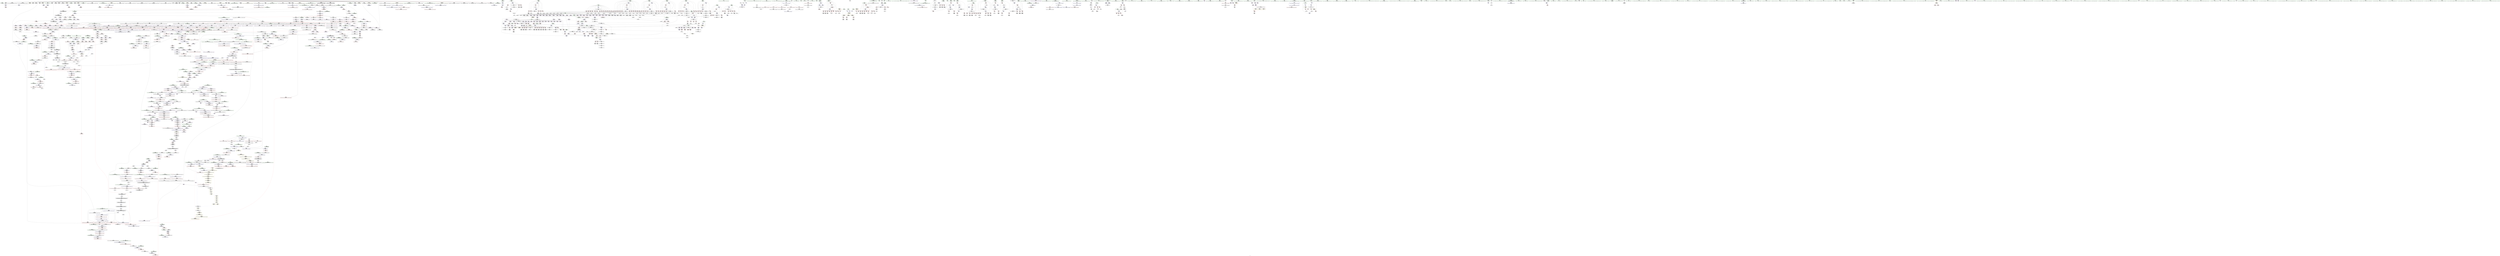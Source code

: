 digraph "SVFG" {
	label="SVFG";

	Node0x5588affb6170 [shape=record,color=grey,label="{NodeID: 0\nNullPtr|{|<s52>125}}"];
	Node0x5588affb6170 -> Node0x5588b0058d10[style=solid];
	Node0x5588affb6170 -> Node0x5588b0058e10[style=solid];
	Node0x5588affb6170 -> Node0x5588b0058ee0[style=solid];
	Node0x5588affb6170 -> Node0x5588b0058fb0[style=solid];
	Node0x5588affb6170 -> Node0x5588b0059080[style=solid];
	Node0x5588affb6170 -> Node0x5588b0059150[style=solid];
	Node0x5588affb6170 -> Node0x5588b0059220[style=solid];
	Node0x5588affb6170 -> Node0x5588b00592f0[style=solid];
	Node0x5588affb6170 -> Node0x5588b00593c0[style=solid];
	Node0x5588affb6170 -> Node0x5588b0059490[style=solid];
	Node0x5588affb6170 -> Node0x5588b0059560[style=solid];
	Node0x5588affb6170 -> Node0x5588b0059630[style=solid];
	Node0x5588affb6170 -> Node0x5588b0059700[style=solid];
	Node0x5588affb6170 -> Node0x5588b00597d0[style=solid];
	Node0x5588affb6170 -> Node0x5588b00598a0[style=solid];
	Node0x5588affb6170 -> Node0x5588b0059970[style=solid];
	Node0x5588affb6170 -> Node0x5588b0059a40[style=solid];
	Node0x5588affb6170 -> Node0x5588b0059b10[style=solid];
	Node0x5588affb6170 -> Node0x5588b0059be0[style=solid];
	Node0x5588affb6170 -> Node0x5588b0059cb0[style=solid];
	Node0x5588affb6170 -> Node0x5588b0059d80[style=solid];
	Node0x5588affb6170 -> Node0x5588b0059e50[style=solid];
	Node0x5588affb6170 -> Node0x5588b0059f20[style=solid];
	Node0x5588affb6170 -> Node0x5588b0059ff0[style=solid];
	Node0x5588affb6170 -> Node0x5588b005a0c0[style=solid];
	Node0x5588affb6170 -> Node0x5588b005a190[style=solid];
	Node0x5588affb6170 -> Node0x5588b005a260[style=solid];
	Node0x5588affb6170 -> Node0x5588b005a330[style=solid];
	Node0x5588affb6170 -> Node0x5588b005a400[style=solid];
	Node0x5588affb6170 -> Node0x5588b005a4d0[style=solid];
	Node0x5588affb6170 -> Node0x5588b005a5a0[style=solid];
	Node0x5588affb6170 -> Node0x5588b005a670[style=solid];
	Node0x5588affb6170 -> Node0x5588b005a740[style=solid];
	Node0x5588affb6170 -> Node0x5588b005a810[style=solid];
	Node0x5588affb6170 -> Node0x5588b005a8e0[style=solid];
	Node0x5588affb6170 -> Node0x5588b005a9b0[style=solid];
	Node0x5588affb6170 -> Node0x5588b005aa80[style=solid];
	Node0x5588affb6170 -> Node0x5588b005ab50[style=solid];
	Node0x5588affb6170 -> Node0x5588b005ac20[style=solid];
	Node0x5588affb6170 -> Node0x5588b005acf0[style=solid];
	Node0x5588affb6170 -> Node0x5588b005adc0[style=solid];
	Node0x5588affb6170 -> Node0x5588b005ae90[style=solid];
	Node0x5588affb6170 -> Node0x5588b005af60[style=solid];
	Node0x5588affb6170 -> Node0x5588b005b030[style=solid];
	Node0x5588affb6170 -> Node0x5588b005b100[style=solid];
	Node0x5588affb6170 -> Node0x5588b0093fc0[style=solid];
	Node0x5588affb6170 -> Node0x5588b0094090[style=solid];
	Node0x5588affb6170 -> Node0x5588b0094160[style=solid];
	Node0x5588affb6170 -> Node0x5588b0096450[style=solid];
	Node0x5588affb6170 -> Node0x5588b00bf1e0[style=solid];
	Node0x5588affb6170 -> Node0x5588b00cd3a0[style=solid];
	Node0x5588affb6170 -> Node0x5588b00ce2a0[style=solid];
	Node0x5588affb6170:s52 -> Node0x5588b01d6b60[style=solid,color=red];
	Node0x5588b005b920 [shape=record,color=red,label="{NodeID: 775\n126\<--99\nnrvo.val\<--nrvo\n_Z3ctsB5cxx11c\n}"];
	Node0x5588b0051f10 [shape=record,color=black,label="{NodeID: 443\n1021\<--1020\nidxprom206\<--add205\n_Z7preparev\n}"];
	Node0x5588b014ca90 [shape=record,color=yellow,style=double,label="{NodeID: 2325\n316V_1 = ENCHI(MR_316V_0)\npts\{1305 \}\nFun[_ZNSt12_Vector_baseIiSaIiEED2Ev]}"];
	Node0x5588b014ca90 -> Node0x5588b00947e0[style=dashed];
	Node0x5588b0091a60 [shape=record,color=blue,label="{NodeID: 1218\n600\<--221\ny\<--\n_Z7preparev\n}"];
	Node0x5588b0091a60 -> Node0x5588b0060310[style=dashed];
	Node0x5588b0091a60 -> Node0x5588b00603e0[style=dashed];
	Node0x5588b0091a60 -> Node0x5588b00604b0[style=dashed];
	Node0x5588b0091a60 -> Node0x5588b0060580[style=dashed];
	Node0x5588b0091a60 -> Node0x5588b0060650[style=dashed];
	Node0x5588b0091a60 -> Node0x5588b0060720[style=dashed];
	Node0x5588b0091a60 -> Node0x5588b0091da0[style=dashed];
	Node0x5588b0091a60 -> Node0x5588b01193b0[style=dashed];
	Node0x5588affec480 [shape=record,color=green,label="{NodeID: 111\n492\<--493\n_ZSt8_DestroyIPiiEvT_S1_RSaIT0_E\<--_ZSt8_DestroyIPiiEvT_S1_RSaIT0_E_field_insensitive\n}"];
	Node0x5588b00c9da0 [shape=record,color=grey,label="{NodeID: 1993\n782 = cmp(781, 645, )\n}"];
	Node0x5588b0061350 [shape=record,color=red,label="{NodeID: 886\n1033\<--604\n\<--x99\n_Z7preparev\n}"];
	Node0x5588b0061350 -> Node0x5588b00c1e20[style=solid];
	Node0x5588b01cfaf0 [shape=record,color=black,label="{NodeID: 2768\n1154 = PHI()\n}"];
	Node0x5588b01cfaf0 -> Node0x5588b0093940[style=solid];
	Node0x5588b0067dc0 [shape=record,color=black,label="{NodeID: 554\n2243\<--2226\n\<--__last\n_ZNSt20__uninitialized_copyILb1EE13__uninit_copyISt13move_iteratorIPiES3_EET0_T_S6_S5_\n}"];
	Node0x5588b0067dc0 -> Node0x5588b00711a0[style=solid];
	Node0x5588b0097490 [shape=record,color=blue,label="{NodeID: 1329\n1800\<--1830\n__len\<--add\n_ZNKSt6vectorIiSaIiEE12_M_check_lenEmPKc\n}"];
	Node0x5588b0097490 -> Node0x5588b00894d0[style=dashed];
	Node0x5588b0097490 -> Node0x5588b00895a0[style=dashed];
	Node0x5588b0097490 -> Node0x5588b0089670[style=dashed];
	Node0x5588b004aee0 [shape=record,color=green,label="{NodeID: 222\n1668\<--1669\n_ZNSt16allocator_traitsISaIiEE7destroyIiEEvRS0_PT_\<--_ZNSt16allocator_traitsISaIiEE7destroyIiEEvRS0_PT__field_insensitive\n}"];
	Node0x5588b0129c80 [shape=record,color=black,label="{NodeID: 2104\nMR_133V_2 = PHI(MR_133V_3, MR_133V_1, )\npts\{613 \}\n}"];
	Node0x5588b0129c80 -> Node0x5588b0092280[style=dashed];
	Node0x5588b0129c80 -> Node0x5588b0129c80[style=dashed];
	Node0x5588b0129c80 -> Node0x5588b0139b80[style=dashed];
	Node0x5588b00865b0 [shape=record,color=red,label="{NodeID: 997\n1439\<--1430\nthis1\<--this.addr\n_ZN9__gnu_cxx13new_allocatorIiE10deallocateEPim\n}"];
	Node0x5588b01da630 [shape=record,color=black,label="{NodeID: 2879\n1427 = PHI(1419, )\n0th arg _ZN9__gnu_cxx13new_allocatorIiE10deallocateEPim }"];
	Node0x5588b01da630 -> Node0x5588b0095270[style=solid];
	Node0x5588b006d7f0 [shape=record,color=purple,label="{NodeID: 665\n1493\<--1491\n_M_finish5\<--\n_ZNSt6vectorIiSaIiEE12emplace_backIJiEEEvDpOT_\n}"];
	Node0x5588b006d7f0 -> Node0x5588b0086d00[style=solid];
	Node0x5588b00589d0 [shape=record,color=green,label="{NodeID: 333\n2423\<--2424\nthis.addr\<--this.addr_field_insensitive\n_ZNSt13move_iteratorIPiEC2ES0_\n}"];
	Node0x5588b00589d0 -> Node0x5588b008d290[style=solid];
	Node0x5588b00589d0 -> Node0x5588b009ae40[style=solid];
	Node0x5588b01464b0 [shape=record,color=yellow,style=double,label="{NodeID: 2215\n386V_1 = ENCHI(MR_386V_0)\npts\{1797 \}\nFun[_ZSt3maxImERKT_S2_S2_]}"];
	Node0x5588b01464b0 -> Node0x5588b008aed0[style=dashed];
	Node0x5588b008bfe0 [shape=record,color=red,label="{NodeID: 1108\n2247\<--2246\n\<--coerce.dive3\n_ZNSt20__uninitialized_copyILb1EE13__uninit_copyISt13move_iteratorIPiES3_EET0_T_S6_S5_\n|{<s0>138}}"];
	Node0x5588b008bfe0:s0 -> Node0x5588b01dce30[style=solid,color=red];
	Node0x5588b0006fd0 [shape=record,color=green,label="{NodeID: 1\n5\<--1\n\<--dummyObj\nCan only get source location for instruction, argument, global var or function.}"];
	Node0x5588b005b9f0 [shape=record,color=red,label="{NodeID: 776\n147\<--103\nexn\<--exn.slot\n_Z3ctsB5cxx11c\n}"];
	Node0x5588b0051fe0 [shape=record,color=black,label="{NodeID: 444\n1026\<--1025\nidxprom209\<--\n_Z7preparev\n}"];
	Node0x5588b014cb70 [shape=record,color=yellow,style=double,label="{NodeID: 2326\n318V_1 = ENCHI(MR_318V_0)\npts\{1307 \}\nFun[_ZNSt12_Vector_baseIiSaIiEED2Ev]}"];
	Node0x5588b014cb70 -> Node0x5588b00948b0[style=dashed];
	Node0x5588b0091b30 [shape=record,color=blue,label="{NodeID: 1219\n602\<--5\nz74\<--\n_Z7preparev\n}"];
	Node0x5588b0091b30 -> Node0x5588b00607f0[style=dashed];
	Node0x5588b0091b30 -> Node0x5588b00608c0[style=dashed];
	Node0x5588b0091b30 -> Node0x5588b0060990[style=dashed];
	Node0x5588b0091b30 -> Node0x5588b0060a60[style=dashed];
	Node0x5588b0091b30 -> Node0x5588b0091cd0[style=dashed];
	Node0x5588b0091b30 -> Node0x5588b0114a80[style=dashed];
	Node0x5588affec580 [shape=record,color=green,label="{NodeID: 112\n496\<--497\n_ZNSt12_Vector_baseIiSaIiEED2Ev\<--_ZNSt12_Vector_baseIiSaIiEED2Ev_field_insensitive\n}"];
	Node0x5588b00c9f20 [shape=record,color=grey,label="{NodeID: 1994\n306 = cmp(301, 305, )\n}"];
	Node0x5588b0061420 [shape=record,color=red,label="{NodeID: 887\n1043\<--604\n\<--x99\n_Z7preparev\n}"];
	Node0x5588b0061420 -> Node0x5588b00c67a0[style=solid];
	Node0x5588b01cfbc0 [shape=record,color=black,label="{NodeID: 2769\n1175 = PHI()\n}"];
	Node0x5588b0067e90 [shape=record,color=black,label="{NodeID: 555\n2239\<--2230\n\<--agg.tmp\n_ZNSt20__uninitialized_copyILb1EE13__uninit_copyISt13move_iteratorIPiES3_EET0_T_S6_S5_\n}"];
	Node0x5588b0067e90 -> Node0x5588b0070f30[style=solid];
	Node0x5588b0097560 [shape=record,color=blue,label="{NodeID: 1330\n1849\<--1847\n__lhs.addr\<--__lhs\n_ZN9__gnu_cxxmiIPiSt6vectorIiSaIiEEEENS_17__normal_iteratorIT_T0_E15difference_typeERKS8_SB_\n}"];
	Node0x5588b0097560 -> Node0x5588b0089810[style=dashed];
	Node0x5588b004afe0 [shape=record,color=green,label="{NodeID: 223\n1677\<--1678\n__cxa_end_catch\<--__cxa_end_catch_field_insensitive\n}"];
	Node0x5588b012a180 [shape=record,color=black,label="{NodeID: 2105\nMR_135V_2 = PHI(MR_135V_3, MR_135V_1, )\npts\{615 \}\n}"];
	Node0x5588b012a180 -> Node0x5588b0092350[style=dashed];
	Node0x5588b012a180 -> Node0x5588b012a180[style=dashed];
	Node0x5588b012a180 -> Node0x5588b013a080[style=dashed];
	Node0x5588b0086680 [shape=record,color=red,label="{NodeID: 998\n1440\<--1432\n\<--__p.addr\n_ZN9__gnu_cxx13new_allocatorIiE10deallocateEPim\n}"];
	Node0x5588b0086680 -> Node0x5588b0063e60[style=solid];
	Node0x5588b01da740 [shape=record,color=black,label="{NodeID: 2880\n1428 = PHI(1420, )\n1st arg _ZN9__gnu_cxx13new_allocatorIiE10deallocateEPim }"];
	Node0x5588b01da740 -> Node0x5588b0095340[style=solid];
	Node0x5588b006d8c0 [shape=record,color=purple,label="{NodeID: 666\n1503\<--1502\n_M_impl6\<--\n_ZNSt6vectorIiSaIiEE12emplace_backIJiEEEvDpOT_\n}"];
	Node0x5588b0058aa0 [shape=record,color=green,label="{NodeID: 334\n2425\<--2426\n__i.addr\<--__i.addr_field_insensitive\n_ZNSt13move_iteratorIPiEC2ES0_\n}"];
	Node0x5588b0058aa0 -> Node0x5588b008d360[style=solid];
	Node0x5588b0058aa0 -> Node0x5588b009af10[style=solid];
	Node0x5588b01465c0 [shape=record,color=yellow,style=double,label="{NodeID: 2216\n392V_1 = ENCHI(MR_392V_0)\npts\{1803 \}\nFun[_ZSt3maxImERKT_S2_S2_]}"];
	Node0x5588b01465c0 -> Node0x5588b008ae00[style=dashed];
	Node0x5588b008c0b0 [shape=record,color=red,label="{NodeID: 1109\n2249\<--2248\n\<--coerce.dive4\n_ZNSt20__uninitialized_copyILb1EE13__uninit_copyISt13move_iteratorIPiES3_EET0_T_S6_S5_\n|{<s0>138}}"];
	Node0x5588b008c0b0:s0 -> Node0x5588b01dcf40[style=solid,color=red];
	Node0x5588b00125c0 [shape=record,color=green,label="{NodeID: 2\n7\<--1\n.str\<--dummyObj\nGlob }"];
	Node0x5588b005bac0 [shape=record,color=red,label="{NodeID: 777\n148\<--105\nsel\<--ehselector.slot\n_Z3ctsB5cxx11c\n}"];
	Node0x5588b00520b0 [shape=record,color=black,label="{NodeID: 445\n1029\<--1028\nidxprom211\<--\n_Z7preparev\n}"];
	Node0x5588b0091c00 [shape=record,color=blue,label="{NodeID: 1220\n808\<--796\narrayidx87\<--\n_Z7preparev\n}"];
	Node0x5588b0091c00 -> Node0x5588b0091c00[style=dashed];
	Node0x5588b0091c00 -> Node0x5588b0114b70[style=dashed];
	Node0x5588affec680 [shape=record,color=green,label="{NodeID: 113\n510\<--511\n_Z3dfsii\<--_Z3dfsii_field_insensitive\n}"];
	Node0x5588b00ca0a0 [shape=record,color=grey,label="{NodeID: 1995\n315 = cmp(314, 316, )\n}"];
	Node0x5588b00614f0 [shape=record,color=red,label="{NodeID: 888\n1118\<--604\n\<--x99\n_Z7preparev\n}"];
	Node0x5588b00614f0 -> Node0x5588b00c3320[style=solid];
	Node0x5588b01cfc90 [shape=record,color=black,label="{NodeID: 2770\n1193 = PHI()\n}"];
	Node0x5588b01cfc90 -> Node0x5588b0093bb0[style=solid];
	Node0x5588b0067f60 [shape=record,color=black,label="{NodeID: 556\n2242\<--2232\n\<--agg.tmp2\n_ZNSt20__uninitialized_copyILb1EE13__uninit_copyISt13move_iteratorIPiES3_EET0_T_S6_S5_\n}"];
	Node0x5588b0067f60 -> Node0x5588b00710d0[style=solid];
	Node0x5588b0097630 [shape=record,color=blue,label="{NodeID: 1331\n1851\<--1848\n__rhs.addr\<--__rhs\n_ZN9__gnu_cxxmiIPiSt6vectorIiSaIiEEEENS_17__normal_iteratorIT_T0_E15difference_typeERKS8_SB_\n}"];
	Node0x5588b0097630 -> Node0x5588b00898e0[style=dashed];
	Node0x5588b004b0e0 [shape=record,color=green,label="{NodeID: 224\n1690\<--1691\n__cxa_rethrow\<--__cxa_rethrow_field_insensitive\n}"];
	Node0x5588b012a680 [shape=record,color=black,label="{NodeID: 2106\nMR_137V_2 = PHI(MR_137V_3, MR_137V_1, )\npts\{617 \}\n}"];
	Node0x5588b012a680 -> Node0x5588b0125b80[style=dashed];
	Node0x5588b012a680 -> Node0x5588b012a680[style=dashed];
	Node0x5588b012a680 -> Node0x5588b013a580[style=dashed];
	Node0x5588b0086750 [shape=record,color=red,label="{NodeID: 999\n1453\<--1450\nthis1\<--this.addr\n_ZNSaIiED2Ev\n}"];
	Node0x5588b0086750 -> Node0x5588b0063f30[style=solid];
	Node0x5588b01da850 [shape=record,color=black,label="{NodeID: 2881\n1429 = PHI(1421, )\n2nd arg _ZN9__gnu_cxx13new_allocatorIiE10deallocateEPim }"];
	Node0x5588b01da850 -> Node0x5588b0095410[style=solid];
	Node0x5588b006d990 [shape=record,color=purple,label="{NodeID: 667\n1504\<--1502\n_M_finish7\<--\n_ZNSt6vectorIiSaIiEE12emplace_backIJiEEEvDpOT_\n}"];
	Node0x5588b006d990 -> Node0x5588b0086dd0[style=solid];
	Node0x5588b006d990 -> Node0x5588b0095820[style=solid];
	Node0x5588b0058b70 [shape=record,color=green,label="{NodeID: 335\n2437\<--2438\nthis.addr\<--this.addr_field_insensitive\n_ZN9__gnu_cxx13new_allocatorIiE7destroyIiEEvPT_\n}"];
	Node0x5588b0058b70 -> Node0x5588b008d430[style=solid];
	Node0x5588b0058b70 -> Node0x5588b009b0b0[style=solid];
	Node0x5588b008c180 [shape=record,color=red,label="{NodeID: 1110\n2287\<--2262\n\<--__result.addr\n_ZSt4copyISt13move_iteratorIPiES1_ET0_T_S4_S3_\n|{<s0>143}}"];
	Node0x5588b008c180:s0 -> Node0x5588b01db520[style=solid,color=red];
	Node0x5588b0014b20 [shape=record,color=green,label="{NodeID: 3\n11\<--1\nstdin\<--dummyObj\nGlob }"];
	Node0x5588b005bb90 [shape=record,color=red,label="{NodeID: 778\n229\<--173\nnrvo.val\<--nrvo\n_Z7getLineB5cxx11v\n}"];
	Node0x5588b0052180 [shape=record,color=black,label="{NodeID: 446\n1035\<--1034\nidxprom215\<--add214\n_Z7preparev\n}"];
	Node0x5588b0091cd0 [shape=record,color=blue,label="{NodeID: 1221\n602\<--812\nz74\<--inc89\n_Z7preparev\n}"];
	Node0x5588b0091cd0 -> Node0x5588b00607f0[style=dashed];
	Node0x5588b0091cd0 -> Node0x5588b00608c0[style=dashed];
	Node0x5588b0091cd0 -> Node0x5588b0060990[style=dashed];
	Node0x5588b0091cd0 -> Node0x5588b0060a60[style=dashed];
	Node0x5588b0091cd0 -> Node0x5588b0091cd0[style=dashed];
	Node0x5588b0091cd0 -> Node0x5588b0114a80[style=dashed];
	Node0x5588affec780 [shape=record,color=green,label="{NodeID: 114\n515\<--516\nn.addr\<--n.addr_field_insensitive\n_Z3dfsii\n}"];
	Node0x5588affec780 -> Node0x5588b005d660[style=solid];
	Node0x5588affec780 -> Node0x5588b005d730[style=solid];
	Node0x5588affec780 -> Node0x5588b005d800[style=solid];
	Node0x5588affec780 -> Node0x5588b005d8d0[style=solid];
	Node0x5588affec780 -> Node0x5588b005d9a0[style=solid];
	Node0x5588affec780 -> Node0x5588b005da70[style=solid];
	Node0x5588affec780 -> Node0x5588b005db40[style=solid];
	Node0x5588affec780 -> Node0x5588b005dc10[style=solid];
	Node0x5588affec780 -> Node0x5588b005dce0[style=solid];
	Node0x5588affec780 -> Node0x5588b0090610[style=solid];
	Node0x5588b00ca220 [shape=record,color=grey,label="{NodeID: 1996\n785 = cmp(784, 645, )\n}"];
	Node0x5588b00615c0 [shape=record,color=red,label="{NodeID: 889\n834\<--606\n\<--y103\n_Z7preparev\n}"];
	Node0x5588b00615c0 -> Node0x5588b00cd0a0[style=solid];
	Node0x5588b01cfd60 [shape=record,color=black,label="{NodeID: 2771\n1227 = PHI()\n}"];
	Node0x5588b0068030 [shape=record,color=black,label="{NodeID: 557\n2220\<--2250\n_ZNSt20__uninitialized_copyILb1EE13__uninit_copyISt13move_iteratorIPiES3_EET0_T_S6_S5__ret\<--call\n_ZNSt20__uninitialized_copyILb1EE13__uninit_copyISt13move_iteratorIPiES3_EET0_T_S6_S5_\n|{<s0>135}}"];
	Node0x5588b0068030:s0 -> Node0x5588b01d4300[style=solid,color=blue];
	Node0x5588b0097700 [shape=record,color=blue,label="{NodeID: 1332\n1870\<--1867\nthis.addr\<--this\n_ZNSt6vectorIiSaIiEE5beginEv\n}"];
	Node0x5588b0097700 -> Node0x5588b0089b50[style=dashed];
	Node0x5588b004b1e0 [shape=record,color=green,label="{NodeID: 225\n1753\<--1754\nretval\<--retval_field_insensitive\n_ZNSt6vectorIiSaIiEE3endEv\n|{|<s1>103}}"];
	Node0x5588b004b1e0 -> Node0x5588b006ef80[style=solid];
	Node0x5588b004b1e0:s1 -> Node0x5588b01dea60[style=solid,color=red];
	Node0x5588b012ab80 [shape=record,color=black,label="{NodeID: 2107\nMR_139V_2 = PHI(MR_139V_3, MR_139V_1, )\npts\{619 \}\n}"];
	Node0x5588b012ab80 -> Node0x5588b0126080[style=dashed];
	Node0x5588b012ab80 -> Node0x5588b012ab80[style=dashed];
	Node0x5588b012ab80 -> Node0x5588b013aa80[style=dashed];
	Node0x5588b0086820 [shape=record,color=red,label="{NodeID: 1000\n1464\<--1461\nthis1\<--this.addr\n_ZN9__gnu_cxx13new_allocatorIiED2Ev\n}"];
	Node0x5588b01da960 [shape=record,color=black,label="{NodeID: 2882\n384 = PHI(268, )\n0th arg _ZStplIcSt11char_traitsIcESaIcEENSt7__cxx1112basic_stringIT_T0_T1_EERKS8_PKS5_ }"];
	Node0x5588b006da60 [shape=record,color=purple,label="{NodeID: 668\n1506\<--1505\nincdec.ptr\<--\n_ZNSt6vectorIiSaIiEE12emplace_backIJiEEEvDpOT_\n}"];
	Node0x5588b006da60 -> Node0x5588b0095820[style=solid];
	Node0x5588b0058c40 [shape=record,color=green,label="{NodeID: 336\n2439\<--2440\n__p.addr\<--__p.addr_field_insensitive\n_ZN9__gnu_cxx13new_allocatorIiE7destroyIiEEvPT_\n}"];
	Node0x5588b0058c40 -> Node0x5588b009b180[style=solid];
	Node0x5588b008c250 [shape=record,color=red,label="{NodeID: 1111\n2277\<--2276\n\<--coerce.dive2\n_ZSt4copyISt13move_iteratorIPiES1_ET0_T_S4_S3_\n|{<s0>140}}"];
	Node0x5588b008c250:s0 -> Node0x5588b01d8640[style=solid,color=red];
	Node0x5588b0014e60 [shape=record,color=green,label="{NodeID: 4\n12\<--1\n.str.1\<--dummyObj\nGlob }"];
	Node0x5588b005bc60 [shape=record,color=red,label="{NodeID: 779\n201\<--175\n\<--c\n_Z7getLineB5cxx11v\n}"];
	Node0x5588b005bc60 -> Node0x5588b004f260[style=solid];
	Node0x5588b0052250 [shape=record,color=black,label="{NodeID: 447\n1039\<--1038\nidxprom218\<--add217\n_Z7preparev\n}"];
	Node0x5588b014ce70 [shape=record,color=yellow,style=double,label="{NodeID: 2329\n374V_1 = ENCHI(MR_374V_0)\npts\{17540000 \}\nFun[_ZNSt6vectorIiSaIiEE3endEv]|{<s0>103}}"];
	Node0x5588b014ce70:s0 -> Node0x5588b00989b0[style=dashed,color=red];
	Node0x5588b0091da0 [shape=record,color=blue,label="{NodeID: 1222\n600\<--819\ny\<--inc94\n_Z7preparev\n}"];
	Node0x5588b0091da0 -> Node0x5588b0060310[style=dashed];
	Node0x5588b0091da0 -> Node0x5588b00603e0[style=dashed];
	Node0x5588b0091da0 -> Node0x5588b00604b0[style=dashed];
	Node0x5588b0091da0 -> Node0x5588b0060580[style=dashed];
	Node0x5588b0091da0 -> Node0x5588b0060650[style=dashed];
	Node0x5588b0091da0 -> Node0x5588b0060720[style=dashed];
	Node0x5588b0091da0 -> Node0x5588b0091da0[style=dashed];
	Node0x5588b0091da0 -> Node0x5588b01193b0[style=dashed];
	Node0x5588affec850 [shape=record,color=green,label="{NodeID: 115\n517\<--518\nm.addr\<--m.addr_field_insensitive\n_Z3dfsii\n}"];
	Node0x5588affec850 -> Node0x5588b005ddb0[style=solid];
	Node0x5588affec850 -> Node0x5588b005de80[style=solid];
	Node0x5588affec850 -> Node0x5588b005df50[style=solid];
	Node0x5588affec850 -> Node0x5588b005e020[style=solid];
	Node0x5588affec850 -> Node0x5588b005e0f0[style=solid];
	Node0x5588affec850 -> Node0x5588b005e1c0[style=solid];
	Node0x5588affec850 -> Node0x5588b005e290[style=solid];
	Node0x5588affec850 -> Node0x5588b005e360[style=solid];
	Node0x5588affec850 -> Node0x5588b005e430[style=solid];
	Node0x5588affec850 -> Node0x5588b00906e0[style=solid];
	Node0x5588b00ca3a0 [shape=record,color=grey,label="{NodeID: 1997\n1834 = cmp(1832, 1833, )\n}"];
	Node0x5588b0061690 [shape=record,color=red,label="{NodeID: 890\n843\<--606\n\<--y103\n_Z7preparev\n}"];
	Node0x5588b0061690 -> Node0x5588b00c61a0[style=solid];
	Node0x5588b01cfe30 [shape=record,color=black,label="{NodeID: 2772\n1589 = PHI(1790, )\n}"];
	Node0x5588b01cfe30 -> Node0x5588b0096040[style=solid];
	Node0x5588b0068100 [shape=record,color=black,label="{NodeID: 558\n2274\<--2258\n\<--__first\n_ZSt4copyISt13move_iteratorIPiES1_ET0_T_S4_S3_\n}"];
	Node0x5588b0068100 -> Node0x5588b0071680[style=solid];
	Node0x5588b00977d0 [shape=record,color=blue,label="{NodeID: 1333\n1884\<--1882\nthis.addr\<--this\n_ZNSt12_Vector_baseIiSaIiEE11_M_allocateEm\n}"];
	Node0x5588b00977d0 -> Node0x5588b0089cf0[style=dashed];
	Node0x5588b004b2b0 [shape=record,color=green,label="{NodeID: 226\n1755\<--1756\nthis.addr\<--this.addr_field_insensitive\n_ZNSt6vectorIiSaIiEE3endEv\n}"];
	Node0x5588b004b2b0 -> Node0x5588b0088d80[style=solid];
	Node0x5588b004b2b0 -> Node0x5588b0096d40[style=solid];
	Node0x5588b012b080 [shape=record,color=black,label="{NodeID: 2108\nMR_141V_2 = PHI(MR_141V_3, MR_141V_1, )\npts\{621 \}\n}"];
	Node0x5588b012b080 -> Node0x5588b0126580[style=dashed];
	Node0x5588b012b080 -> Node0x5588b012b080[style=dashed];
	Node0x5588b012b080 -> Node0x5588b013af80[style=dashed];
	Node0x5588b00868f0 [shape=record,color=red,label="{NodeID: 1001\n1477\<--1469\nthis1\<--this.addr\n_ZNSt6vectorIiSaIiEE12emplace_backIJiEEEvDpOT_\n|{|<s5>75|<s6>77}}"];
	Node0x5588b00868f0 -> Node0x5588b0064000[style=solid];
	Node0x5588b00868f0 -> Node0x5588b00640d0[style=solid];
	Node0x5588b00868f0 -> Node0x5588b00641a0[style=solid];
	Node0x5588b00868f0 -> Node0x5588b0064270[style=solid];
	Node0x5588b00868f0 -> Node0x5588b0064340[style=solid];
	Node0x5588b00868f0:s5 -> Node0x5588b01db1f0[style=solid,color=red];
	Node0x5588b00868f0:s6 -> Node0x5588b01d5200[style=solid,color=red];
	Node0x5588b01dabf0 [shape=record,color=black,label="{NodeID: 2883\n385 = PHI(267, )\n1st arg _ZStplIcSt11char_traitsIcESaIcEENSt7__cxx1112basic_stringIT_T0_T1_EERKS8_PKS5_ }"];
	Node0x5588b01dabf0 -> Node0x5588b008fc50[style=solid];
	Node0x5588b006db30 [shape=record,color=purple,label="{NodeID: 669\n1583\<--1563\ncoerce.dive\<--__position\n_ZNSt6vectorIiSaIiEE17_M_realloc_insertIJiEEEvN9__gnu_cxx17__normal_iteratorIPiS1_EEDpOT_\n}"];
	Node0x5588b006db30 -> Node0x5588b0095dd0[style=solid];
	Node0x5588b0058d10 [shape=record,color=black,label="{NodeID: 337\n2\<--3\ndummyVal\<--dummyVal\n}"];
	Node0x5588b008c320 [shape=record,color=red,label="{NodeID: 1112\n2285\<--2284\n\<--coerce.dive4\n_ZSt4copyISt13move_iteratorIPiES1_ET0_T_S4_S3_\n|{<s0>142}}"];
	Node0x5588b008c320:s0 -> Node0x5588b01d8640[style=solid,color=red];
	Node0x5588b0014f20 [shape=record,color=green,label="{NodeID: 5\n36\<--1\n.str.2\<--dummyObj\nGlob }"];
	Node0x5588b005bd30 [shape=record,color=red,label="{NodeID: 780\n214\<--175\n\<--c\n_Z7getLineB5cxx11v\n}"];
	Node0x5588b005bd30 -> Node0x5588b004f330[style=solid];
	Node0x5588b0052320 [shape=record,color=black,label="{NodeID: 448\n1045\<--1044\nidxprom221\<--add220\n_Z7preparev\n}"];
	Node0x5588b014cf50 [shape=record,color=yellow,style=double,label="{NodeID: 2330\n65V_1 = ENCHI(MR_65V_0)\npts\{2115 \}\nFun[_ZSt14__copy_move_a2ILb1EPiS0_ET1_T0_S2_S1_]|{<s0>147}}"];
	Node0x5588b014cf50:s0 -> Node0x5588b0147be0[style=dashed,color=red];
	Node0x5588b0091e70 [shape=record,color=blue,label="{NodeID: 1223\n598\<--824\nx\<--inc97\n_Z7preparev\n}"];
	Node0x5588b0091e70 -> Node0x5588b0118ee0[style=dashed];
	Node0x5588affec920 [shape=record,color=green,label="{NodeID: 116\n581\<--582\n_Z7preparev\<--_Z7preparev_field_insensitive\n}"];
	Node0x5588b00ca520 [shape=record,color=grey,label="{NodeID: 1998\n1838 = cmp(1836, 1837, )\n}"];
	Node0x5588b0061760 [shape=record,color=red,label="{NodeID: 891\n852\<--606\n\<--y103\n_Z7preparev\n}"];
	Node0x5588b0061760 -> Node0x5588b00c70a0[style=solid];
	Node0x5588b01d0030 [shape=record,color=black,label="{NodeID: 2773\n1593 = PHI(1866, )\n}"];
	Node0x5588b01d0030 -> Node0x5588b0096110[style=solid];
	Node0x5588b00681d0 [shape=record,color=black,label="{NodeID: 559\n2282\<--2260\n\<--__last\n_ZSt4copyISt13move_iteratorIPiES1_ET0_T_S4_S3_\n}"];
	Node0x5588b00681d0 -> Node0x5588b0071820[style=solid];
	Node0x5588b00978a0 [shape=record,color=blue,label="{NodeID: 1334\n1886\<--1883\n__n.addr\<--__n\n_ZNSt12_Vector_baseIiSaIiEE11_M_allocateEm\n}"];
	Node0x5588b00978a0 -> Node0x5588b0089dc0[style=dashed];
	Node0x5588b00978a0 -> Node0x5588b0089e90[style=dashed];
	Node0x5588b004b380 [shape=record,color=green,label="{NodeID: 227\n1763\<--1764\n_ZN9__gnu_cxx17__normal_iteratorIPiSt6vectorIiSaIiEEEC2ERKS1_\<--_ZN9__gnu_cxx17__normal_iteratorIPiSt6vectorIiSaIiEEEC2ERKS1__field_insensitive\n}"];
	Node0x5588b012b580 [shape=record,color=black,label="{NodeID: 2109\nMR_143V_2 = PHI(MR_143V_3, MR_143V_1, )\npts\{623 \}\n}"];
	Node0x5588b012b580 -> Node0x5588b0126a80[style=dashed];
	Node0x5588b012b580 -> Node0x5588b012b580[style=dashed];
	Node0x5588b012b580 -> Node0x5588b013b480[style=dashed];
	Node0x5588b00869c0 [shape=record,color=red,label="{NodeID: 1002\n1495\<--1471\n\<--__args.addr\n_ZNSt6vectorIiSaIiEE12emplace_backIJiEEEvDpOT_\n|{<s0>73}}"];
	Node0x5588b00869c0:s0 -> Node0x5588b01d6670[style=solid,color=red];
	Node0x5588b01dad00 [shape=record,color=black,label="{NodeID: 2884\n386 = PHI(284, )\n2nd arg _ZStplIcSt11char_traitsIcESaIcEENSt7__cxx1112basic_stringIT_T0_T1_EERKS8_PKS5_ }"];
	Node0x5588b01dad00 -> Node0x5588b008fd20[style=solid];
	Node0x5588b006dc00 [shape=record,color=purple,label="{NodeID: 670\n1596\<--1573\ncoerce.dive3\<--ref.tmp\n_ZNSt6vectorIiSaIiEE17_M_realloc_insertIJiEEEvN9__gnu_cxx17__normal_iteratorIPiS1_EEDpOT_\n}"];
	Node0x5588b006dc00 -> Node0x5588b0096110[style=solid];
	Node0x5588b0058e10 [shape=record,color=black,label="{NodeID: 338\n95\<--3\nagg.result\<--dummyVal\n_Z3ctsB5cxx11c\n0th arg _Z3ctsB5cxx11c }"];
	Node0x5588b008c3f0 [shape=record,color=red,label="{NodeID: 1113\n2305\<--2296\n\<--__first.addr\n_ZSt14__copy_move_a2ILb1EPiS0_ET1_T0_S2_S1_\n|{<s0>144}}"];
	Node0x5588b008c3f0:s0 -> Node0x5588b01de8d0[style=solid,color=red];
	Node0x5588b0014fe0 [shape=record,color=green,label="{NodeID: 6\n38\<--1\n.str.3\<--dummyObj\nGlob }"];
	Node0x5588b005be00 [shape=record,color=red,label="{NodeID: 781\n223\<--175\n\<--c\n_Z7getLineB5cxx11v\n}"];
	Node0x5588b00523f0 [shape=record,color=black,label="{NodeID: 449\n1049\<--1048\nidxprom224\<--add223\n_Z7preparev\n}"];
	Node0x5588b0091f40 [shape=record,color=blue,label="{NodeID: 1224\n604\<--221\nx99\<--\n_Z7preparev\n}"];
	Node0x5588b0091f40 -> Node0x5588b0128880[style=dashed];
	Node0x5588affeca20 [shape=record,color=green,label="{NodeID: 117\n584\<--585\nn\<--n_field_insensitive\n_Z7preparev\n}"];
	Node0x5588affeca20 -> Node0x5588b005e6a0[style=solid];
	Node0x5588affeca20 -> Node0x5588b005e770[style=solid];
	Node0x5588affeca20 -> Node0x5588b005e840[style=solid];
	Node0x5588affeca20 -> Node0x5588b005e910[style=solid];
	Node0x5588affeca20 -> Node0x5588b005e9e0[style=solid];
	Node0x5588affeca20 -> Node0x5588b0090880[style=solid];
	Node0x5588affeca20 -> Node0x5588b0090a20[style=solid];
	Node0x5588b00ca6a0 [shape=record,color=grey,label="{NodeID: 1999\n1058 = cmp(5, 1056, )\n}"];
	Node0x5588b0061830 [shape=record,color=red,label="{NodeID: 892\n860\<--606\n\<--y103\n_Z7preparev\n}"];
	Node0x5588b0061830 -> Node0x5588b00c6da0[style=solid];
	Node0x5588b01d0170 [shape=record,color=black,label="{NodeID: 2774\n1598 = PHI(1846, )\n}"];
	Node0x5588b01d0170 -> Node0x5588b00961e0[style=solid];
	Node0x5588b00682a0 [shape=record,color=black,label="{NodeID: 560\n2273\<--2264\n\<--agg.tmp\n_ZSt4copyISt13move_iteratorIPiES1_ET0_T_S4_S3_\n}"];
	Node0x5588b00682a0 -> Node0x5588b00715b0[style=solid];
	Node0x5588b0097970 [shape=record,color=blue,label="{NodeID: 1335\n1909\<--1905\n__first.addr\<--__first\n_ZSt34__uninitialized_move_if_noexcept_aIPiS0_SaIiEET0_T_S3_S2_RT1_\n}"];
	Node0x5588b0097970 -> Node0x5588b0089f60[style=dashed];
	Node0x5588b0052f70 [shape=record,color=green,label="{NodeID: 228\n1772\<--1773\nthis.addr\<--this.addr_field_insensitive\n_ZN9__gnu_cxx13new_allocatorIiE9constructIiJiEEEvPT_DpOT0_\n}"];
	Node0x5588b0052f70 -> Node0x5588b0088f20[style=solid];
	Node0x5588b0052f70 -> Node0x5588b0096e10[style=solid];
	Node0x5588b012ba80 [shape=record,color=black,label="{NodeID: 2110\nMR_145V_2 = PHI(MR_145V_3, MR_145V_1, )\npts\{625 \}\n}"];
	Node0x5588b012ba80 -> Node0x5588b0092b70[style=dashed];
	Node0x5588b012ba80 -> Node0x5588b012ba80[style=dashed];
	Node0x5588b012ba80 -> Node0x5588b013b980[style=dashed];
	Node0x5588b0086a90 [shape=record,color=red,label="{NodeID: 1003\n1514\<--1471\n\<--__args.addr\n_ZNSt6vectorIiSaIiEE12emplace_backIJiEEEvDpOT_\n|{<s0>76}}"];
	Node0x5588b0086a90:s0 -> Node0x5588b01d6670[style=solid,color=red];
	Node0x5588b01dae10 [shape=record,color=black,label="{NodeID: 2885\n1301 = PHI(494, 504, )\n0th arg _ZNSt12_Vector_baseIiSaIiEED2Ev }"];
	Node0x5588b01dae10 -> Node0x5588b0094710[style=solid];
	Node0x5588b006dcd0 [shape=record,color=purple,label="{NodeID: 671\n1611\<--1610\n_M_impl\<--\n_ZNSt6vectorIiSaIiEE17_M_realloc_insertIJiEEEvN9__gnu_cxx17__normal_iteratorIPiS1_EEDpOT_\n}"];
	Node0x5588b006dcd0 -> Node0x5588b00656c0[style=solid];
	Node0x5588b0058ee0 [shape=record,color=black,label="{NodeID: 339\n128\<--3\n\<--dummyVal\n_Z3ctsB5cxx11c\n}"];
	Node0x5588b008c4c0 [shape=record,color=red,label="{NodeID: 1114\n2309\<--2298\n\<--__last.addr\n_ZSt14__copy_move_a2ILb1EPiS0_ET1_T0_S2_S1_\n|{<s0>145}}"];
	Node0x5588b008c4c0:s0 -> Node0x5588b01de8d0[style=solid,color=red];
	Node0x5588affe9680 [shape=record,color=green,label="{NodeID: 7\n40\<--1\n.str.4\<--dummyObj\nGlob }"];
	Node0x5588b005bed0 [shape=record,color=red,label="{NodeID: 782\n234\<--177\nexn\<--exn.slot\n_Z7getLineB5cxx11v\n}"];
	Node0x5588b00524c0 [shape=record,color=black,label="{NodeID: 450\n1061\<--1060\nidxprom231\<--\n_Z7preparev\n}"];
	Node0x5588b0092010 [shape=record,color=blue,label="{NodeID: 1225\n606\<--221\ny103\<--\n_Z7preparev\n}"];
	Node0x5588b0092010 -> Node0x5588b00615c0[style=dashed];
	Node0x5588b0092010 -> Node0x5588b0061690[style=dashed];
	Node0x5588b0092010 -> Node0x5588b0061760[style=dashed];
	Node0x5588b0092010 -> Node0x5588b0061830[style=dashed];
	Node0x5588b0092010 -> Node0x5588b0061900[style=dashed];
	Node0x5588b0092010 -> Node0x5588b00619d0[style=dashed];
	Node0x5588b0092010 -> Node0x5588b0061aa0[style=dashed];
	Node0x5588b0092010 -> Node0x5588b0061b70[style=dashed];
	Node0x5588b0092010 -> Node0x5588b0061c40[style=dashed];
	Node0x5588b0092010 -> Node0x5588b0061d10[style=dashed];
	Node0x5588b0092010 -> Node0x5588b0061de0[style=dashed];
	Node0x5588b0092010 -> Node0x5588b0061eb0[style=dashed];
	Node0x5588b0092010 -> Node0x5588b0093460[style=dashed];
	Node0x5588b0092010 -> Node0x5588b0128d80[style=dashed];
	Node0x5588affecaf0 [shape=record,color=green,label="{NodeID: 118\n586\<--587\nn1\<--n1_field_insensitive\n_Z7preparev\n}"];
	Node0x5588affecaf0 -> Node0x5588b005eab0[style=solid];
	Node0x5588affecaf0 -> Node0x5588b005eb80[style=solid];
	Node0x5588affecaf0 -> Node0x5588b005ec50[style=solid];
	Node0x5588affecaf0 -> Node0x5588b0090af0[style=solid];
	Node0x5588affecaf0 -> Node0x5588b0090e30[style=solid];
	Node0x5588b00ca820 [shape=record,color=grey,label="{NodeID: 2000\n2021 = cmp(2018, 2020, )\n}"];
	Node0x5588b0061900 [shape=record,color=red,label="{NodeID: 893\n869\<--606\n\<--y103\n_Z7preparev\n}"];
	Node0x5588b0061900 -> Node0x5588b00cc1a0[style=solid];
	Node0x5588b01d02b0 [shape=record,color=black,label="{NodeID: 2775\n1604 = PHI(1881, )\n}"];
	Node0x5588b01d02b0 -> Node0x5588b00962b0[style=solid];
	Node0x5588b0068370 [shape=record,color=black,label="{NodeID: 561\n2281\<--2266\n\<--agg.tmp3\n_ZSt4copyISt13move_iteratorIPiES1_ET0_T_S4_S3_\n}"];
	Node0x5588b0068370 -> Node0x5588b0071750[style=solid];
	Node0x5588b0097a40 [shape=record,color=blue,label="{NodeID: 1336\n1911\<--1906\n__last.addr\<--__last\n_ZSt34__uninitialized_move_if_noexcept_aIPiS0_SaIiEET0_T_S3_S2_RT1_\n}"];
	Node0x5588b0097a40 -> Node0x5588b008a030[style=dashed];
	Node0x5588b0053040 [shape=record,color=green,label="{NodeID: 229\n1774\<--1775\n__p.addr\<--__p.addr_field_insensitive\n_ZN9__gnu_cxx13new_allocatorIiE9constructIiJiEEEvPT_DpOT0_\n}"];
	Node0x5588b0053040 -> Node0x5588b0088ff0[style=solid];
	Node0x5588b0053040 -> Node0x5588b0096ee0[style=solid];
	Node0x5588b012bf80 [shape=record,color=black,label="{NodeID: 2111\nMR_147V_2 = PHI(MR_147V_3, MR_147V_1, )\npts\{627 \}\n}"];
	Node0x5588b012bf80 -> Node0x5588b0092de0[style=dashed];
	Node0x5588b012bf80 -> Node0x5588b012bf80[style=dashed];
	Node0x5588b012bf80 -> Node0x5588b013be80[style=dashed];
	Node0x5588b0086b60 [shape=record,color=red,label="{NodeID: 1004\n1481\<--1480\n\<--_M_finish\n_ZNSt6vectorIiSaIiEE12emplace_backIJiEEEvDpOT_\n}"];
	Node0x5588b0086b60 -> Node0x5588b00c9920[style=solid];
	Node0x5588b01daf60 [shape=record,color=black,label="{NodeID: 2886\n1946 = PHI(1563, 1563, 1855, 1858, )\n0th arg _ZNK9__gnu_cxx17__normal_iteratorIPiSt6vectorIiSaIiEEE4baseEv }"];
	Node0x5588b01daf60 -> Node0x5588b0097e50[style=solid];
	Node0x5588b006dda0 [shape=record,color=purple,label="{NodeID: 672\n1621\<--1620\n_M_impl7\<--\n_ZNSt6vectorIiSaIiEE17_M_realloc_insertIJiEEEvN9__gnu_cxx17__normal_iteratorIPiS1_EEDpOT_\n}"];
	Node0x5588b0058fb0 [shape=record,color=black,label="{NodeID: 340\n129\<--3\n\<--dummyVal\n_Z3ctsB5cxx11c\n}"];
	Node0x5588b0058fb0 -> Node0x5588b008e800[style=solid];
	Node0x5588b008c590 [shape=record,color=red,label="{NodeID: 1115\n2311\<--2300\n\<--__result.addr\n_ZSt14__copy_move_a2ILb1EPiS0_ET1_T0_S2_S1_\n|{<s0>146}}"];
	Node0x5588b008c590:s0 -> Node0x5588b01de8d0[style=solid,color=red];
	Node0x5588affe9740 [shape=record,color=green,label="{NodeID: 8\n42\<--1\n.str.5\<--dummyObj\nGlob }"];
	Node0x5588b005bfa0 [shape=record,color=red,label="{NodeID: 783\n235\<--179\nsel\<--ehselector.slot\n_Z7getLineB5cxx11v\n}"];
	Node0x5588b0052590 [shape=record,color=black,label="{NodeID: 451\n1064\<--1063\nidxprom233\<--\n_Z7preparev\n}"];
	Node0x5588b00920e0 [shape=record,color=blue,label="{NodeID: 1226\n608\<--854\nrec\<--mul118\n_Z7preparev\n}"];
	Node0x5588b00920e0 -> Node0x5588b0061f80[style=dashed];
	Node0x5588b00920e0 -> Node0x5588b0139180[style=dashed];
	Node0x5588affecbc0 [shape=record,color=green,label="{NodeID: 119\n588\<--589\nm\<--m_field_insensitive\n_Z7preparev\n}"];
	Node0x5588affecbc0 -> Node0x5588b005ed20[style=solid];
	Node0x5588affecbc0 -> Node0x5588b005edf0[style=solid];
	Node0x5588affecbc0 -> Node0x5588b005eec0[style=solid];
	Node0x5588affecbc0 -> Node0x5588b0090bc0[style=solid];
	Node0x5588affecbc0 -> Node0x5588b0090d60[style=solid];
	Node0x5588b00ca9a0 [shape=record,color=grey,label="{NodeID: 2001\n637 = cmp(636, 638, )\n}"];
	Node0x5588b00619d0 [shape=record,color=red,label="{NodeID: 894\n883\<--606\n\<--y103\n_Z7preparev\n}"];
	Node0x5588b00619d0 -> Node0x5588b00c28a0[style=solid];
	Node0x5588b01d03f0 [shape=record,color=black,label="{NodeID: 2776\n1617 = PHI(1552, )\n|{<s0>85}}"];
	Node0x5588b01d03f0:s0 -> Node0x5588b01d99f0[style=solid,color=red];
	Node0x5588b0068440 [shape=record,color=black,label="{NodeID: 562\n2254\<--2288\n_ZSt4copyISt13move_iteratorIPiES1_ET0_T_S4_S3__ret\<--call6\n_ZSt4copyISt13move_iteratorIPiES1_ET0_T_S4_S3_\n|{<s0>138}}"];
	Node0x5588b0068440:s0 -> Node0x5588b01d4440[style=solid,color=blue];
	Node0x5588b0097b10 [shape=record,color=blue,label="{NodeID: 1337\n1913\<--1907\n__result.addr\<--__result\n_ZSt34__uninitialized_move_if_noexcept_aIPiS0_SaIiEET0_T_S3_S2_RT1_\n}"];
	Node0x5588b0097b10 -> Node0x5588b008a100[style=dashed];
	Node0x5588b0053110 [shape=record,color=green,label="{NodeID: 230\n1776\<--1777\n__args.addr\<--__args.addr_field_insensitive\n_ZN9__gnu_cxx13new_allocatorIiE9constructIiJiEEEvPT_DpOT0_\n}"];
	Node0x5588b0053110 -> Node0x5588b00890c0[style=solid];
	Node0x5588b0053110 -> Node0x5588b0096fb0[style=solid];
	Node0x5588b012c480 [shape=record,color=black,label="{NodeID: 2112\nMR_149V_2 = PHI(MR_149V_3, MR_149V_1, )\npts\{629 \}\n}"];
	Node0x5588b012c480 -> Node0x5588b0092eb0[style=dashed];
	Node0x5588b012c480 -> Node0x5588b012c480[style=dashed];
	Node0x5588b012c480 -> Node0x5588b013c380[style=dashed];
	Node0x5588b0086c30 [shape=record,color=red,label="{NodeID: 1005\n1485\<--1484\n\<--_M_end_of_storage\n_ZNSt6vectorIiSaIiEE12emplace_backIJiEEEvDpOT_\n}"];
	Node0x5588b0086c30 -> Node0x5588b00c9920[style=solid];
	Node0x5588b01db1f0 [shape=record,color=black,label="{NodeID: 2887\n1752 = PHI(1477, )\n0th arg _ZNSt6vectorIiSaIiEE3endEv }"];
	Node0x5588b01db1f0 -> Node0x5588b0096d40[style=solid];
	Node0x5588b006de70 [shape=record,color=purple,label="{NodeID: 673\n1622\<--1620\n_M_start\<--\n_ZNSt6vectorIiSaIiEE17_M_realloc_insertIJiEEEvN9__gnu_cxx17__normal_iteratorIPiS1_EEDpOT_\n}"];
	Node0x5588b006de70 -> Node0x5588b0088630[style=solid];
	Node0x5588b0059080 [shape=record,color=black,label="{NodeID: 341\n131\<--3\n\<--dummyVal\n_Z3ctsB5cxx11c\n}"];
	Node0x5588b0059080 -> Node0x5588b008e8d0[style=solid];
	Node0x5588b008c660 [shape=record,color=red,label="{NodeID: 1116\n2346\<--2334\n\<--__first.addr\n_ZSt13__copy_move_aILb1EPiS0_ET1_T0_S2_S1_\n|{<s0>150}}"];
	Node0x5588b008c660:s0 -> Node0x5588b01d9b40[style=solid,color=red];
	Node0x5588affe9840 [shape=record,color=green,label="{NodeID: 9\n53\<--1\n\<--dummyObj\nCan only get source location for instruction, argument, global var or function.}"];
	Node0x5588b005c070 [shape=record,color=red,label="{NodeID: 784\n321\<--270\n\<--q\n_Z7parseviNSt7__cxx1112basic_stringIcSt11char_traitsIcESaIcEEE\n}"];
	Node0x5588b005c070 -> Node0x5588b00c1520[style=solid];
	Node0x5588b0052660 [shape=record,color=black,label="{NodeID: 452\n1067\<--1066\nidxprom235\<--\n_Z7preparev\n}"];
	Node0x5588b00921b0 [shape=record,color=blue,label="{NodeID: 1227\n610\<--864\nsh119\<--\n_Z7preparev\n}"];
	Node0x5588b00921b0 -> Node0x5588b0062050[style=dashed];
	Node0x5588b00921b0 -> Node0x5588b0062120[style=dashed];
	Node0x5588b00921b0 -> Node0x5588b00621f0[style=dashed];
	Node0x5588b00921b0 -> Node0x5588b00622c0[style=dashed];
	Node0x5588b00921b0 -> Node0x5588b0062390[style=dashed];
	Node0x5588b00921b0 -> Node0x5588b0062460[style=dashed];
	Node0x5588b00921b0 -> Node0x5588b0062530[style=dashed];
	Node0x5588b00921b0 -> Node0x5588b0062600[style=dashed];
	Node0x5588b00921b0 -> Node0x5588b00626d0[style=dashed];
	Node0x5588b00921b0 -> Node0x5588b0139680[style=dashed];
	Node0x5588affecc90 [shape=record,color=green,label="{NodeID: 120\n590\<--591\nn18\<--n18_field_insensitive\n_Z7preparev\n}"];
	Node0x5588affecc90 -> Node0x5588b005ef90[style=solid];
	Node0x5588affecc90 -> Node0x5588b005f060[style=solid];
	Node0x5588affecc90 -> Node0x5588b005f130[style=solid];
	Node0x5588affecc90 -> Node0x5588b005f200[style=solid];
	Node0x5588affecc90 -> Node0x5588b005f2d0[style=solid];
	Node0x5588affecc90 -> Node0x5588b005f3a0[style=solid];
	Node0x5588affecc90 -> Node0x5588b0090fd0[style=solid];
	Node0x5588affecc90 -> Node0x5588b00914b0[style=solid];
	Node0x5588b00cab20 [shape=record,color=grey,label="{NodeID: 2002\n735 = cmp(734, 736, )\n}"];
	Node0x5588b0061aa0 [shape=record,color=red,label="{NodeID: 895\n896\<--606\n\<--y103\n_Z7preparev\n}"];
	Node0x5588b0061aa0 -> Node0x5588b00cc4a0[style=solid];
	Node0x5588b01d0530 [shape=record,color=black,label="{NodeID: 2777\n1624 = PHI(1945, )\n}"];
	Node0x5588b01d0530 -> Node0x5588b0088700[style=solid];
	Node0x5588b0068510 [shape=record,color=black,label="{NodeID: 563\n2292\<--2313\n_ZSt14__copy_move_a2ILb1EPiS0_ET1_T0_S2_S1__ret\<--call3\n_ZSt14__copy_move_a2ILb1EPiS0_ET1_T0_S2_S1_\n|{<s0>143}}"];
	Node0x5588b0068510:s0 -> Node0x5588b01d4800[style=solid,color=blue];
	Node0x5588b0097be0 [shape=record,color=blue,label="{NodeID: 1338\n1915\<--1908\n__alloc.addr\<--__alloc\n_ZSt34__uninitialized_move_if_noexcept_aIPiS0_SaIiEET0_T_S3_S2_RT1_\n}"];
	Node0x5588b0097be0 -> Node0x5588b008a1d0[style=dashed];
	Node0x5588b00531e0 [shape=record,color=green,label="{NodeID: 231\n1794\<--1795\nthis.addr\<--this.addr_field_insensitive\n_ZNKSt6vectorIiSaIiEE12_M_check_lenEmPKc\n}"];
	Node0x5588b00531e0 -> Node0x5588b0089260[style=solid];
	Node0x5588b00531e0 -> Node0x5588b0097150[style=solid];
	Node0x5588b012c980 [shape=record,color=black,label="{NodeID: 2113\nMR_151V_2 = PHI(MR_151V_3, MR_151V_1, )\npts\{631 \}\n}"];
	Node0x5588b012c980 -> Node0x5588b0092f80[style=dashed];
	Node0x5588b012c980 -> Node0x5588b012c980[style=dashed];
	Node0x5588b012c980 -> Node0x5588b013c880[style=dashed];
	Node0x5588b0086d00 [shape=record,color=red,label="{NodeID: 1006\n1494\<--1493\n\<--_M_finish5\n_ZNSt6vectorIiSaIiEE12emplace_backIJiEEEvDpOT_\n|{<s0>74}}"];
	Node0x5588b0086d00:s0 -> Node0x5588b01d98a0[style=solid,color=red];
	Node0x5588b01db300 [shape=record,color=black,label="{NodeID: 2888\n2293 = PHI(2278, )\n0th arg _ZSt14__copy_move_a2ILb1EPiS0_ET1_T0_S2_S1_ }"];
	Node0x5588b01db300 -> Node0x5588b009a140[style=solid];
	Node0x5588b006df40 [shape=record,color=purple,label="{NodeID: 674\n1636\<--1635\nincdec.ptr\<--\n_ZNSt6vectorIiSaIiEE17_M_realloc_insertIJiEEEvN9__gnu_cxx17__normal_iteratorIPiS1_EEDpOT_\n}"];
	Node0x5588b006df40 -> Node0x5588b00965f0[style=solid];
	Node0x5588b0059150 [shape=record,color=black,label="{NodeID: 342\n135\<--3\n\<--dummyVal\n_Z3ctsB5cxx11c\n}"];
	Node0x5588b0146cf0 [shape=record,color=yellow,style=double,label="{NodeID: 2224\n65V_1 = ENCHI(MR_65V_0)\npts\{2115 \}\nFun[_ZSt34__uninitialized_move_if_noexcept_aIPiS0_SaIiEET0_T_S3_S2_RT1_]|{<s0>120}}"];
	Node0x5588b0146cf0:s0 -> Node0x5588b014d5d0[style=dashed,color=red];
	Node0x5588b008c730 [shape=record,color=red,label="{NodeID: 1117\n2347\<--2336\n\<--__last.addr\n_ZSt13__copy_move_aILb1EPiS0_ET1_T0_S2_S1_\n|{<s0>150}}"];
	Node0x5588b008c730:s0 -> Node0x5588b01d9c50[style=solid,color=red];
	Node0x5588affe9940 [shape=record,color=green,label="{NodeID: 10\n58\<--1\n\<--dummyObj\nCan only get source location for instruction, argument, global var or function.|{<s0>80}}"];
	Node0x5588affe9940:s0 -> Node0x5588b01dda60[style=solid,color=red];
	Node0x5588b00be550 [shape=record,color=black,label="{NodeID: 1892\n891 = PHI(109, 889, )\n}"];
	Node0x5588b005c140 [shape=record,color=red,label="{NodeID: 785\n324\<--270\n\<--q\n_Z7parseviNSt7__cxx1112basic_stringIcSt11char_traitsIcESaIcEEE\n}"];
	Node0x5588b005c140 -> Node0x5588b00bec40[style=solid];
	Node0x5588b0052730 [shape=record,color=black,label="{NodeID: 453\n1070\<--1069\nidxprom237\<--\n_Z7preparev\n}"];
	Node0x5588b0092280 [shape=record,color=blue,label="{NodeID: 1228\n612\<--5\na\<--\n_Z7preparev\n}"];
	Node0x5588b0092280 -> Node0x5588b00627a0[style=dashed];
	Node0x5588b0092280 -> Node0x5588b0062870[style=dashed];
	Node0x5588b0092280 -> Node0x5588b0062940[style=dashed];
	Node0x5588b0092280 -> Node0x5588b0062a10[style=dashed];
	Node0x5588b0092280 -> Node0x5588b0062ae0[style=dashed];
	Node0x5588b0092280 -> Node0x5588b0062bb0[style=dashed];
	Node0x5588b0092280 -> Node0x5588b0062c80[style=dashed];
	Node0x5588b0092280 -> Node0x5588b0092aa0[style=dashed];
	Node0x5588b0092280 -> Node0x5588b0139b80[style=dashed];
	Node0x5588affecd60 [shape=record,color=green,label="{NodeID: 121\n592\<--593\nm22\<--m22_field_insensitive\n_Z7preparev\n}"];
	Node0x5588affecd60 -> Node0x5588b005f470[style=solid];
	Node0x5588affecd60 -> Node0x5588b005f540[style=solid];
	Node0x5588affecd60 -> Node0x5588b005f610[style=solid];
	Node0x5588affecd60 -> Node0x5588b005f6e0[style=solid];
	Node0x5588affecd60 -> Node0x5588b005f7b0[style=solid];
	Node0x5588affecd60 -> Node0x5588b005f880[style=solid];
	Node0x5588affecd60 -> Node0x5588b00910a0[style=solid];
	Node0x5588affecd60 -> Node0x5588b00913e0[style=solid];
	Node0x5588b00caca0 [shape=record,color=grey,label="{NodeID: 2003\n741 = cmp(740, 742, )\n}"];
	Node0x5588b0061b70 [shape=record,color=red,label="{NodeID: 896\n913\<--606\n\<--y103\n_Z7preparev\n}"];
	Node0x5588b0061b70 -> Node0x5588b00c4e20[style=solid];
	Node0x5588b01d0670 [shape=record,color=black,label="{NodeID: 2778\n1630 = PHI(1291, )\n|{<s0>88}}"];
	Node0x5588b01d0670:s0 -> Node0x5588b01d5e90[style=solid,color=red];
	Node0x5588b00685e0 [shape=record,color=black,label="{NodeID: 564\n2317\<--2326\n_ZSt12__miter_baseIPiEDTcl12__miter_basecldtfp_4baseEEESt13move_iteratorIT_E_ret\<--call1\n_ZSt12__miter_baseIPiEDTcl12__miter_basecldtfp_4baseEEESt13move_iteratorIT_E\n|{<s0>140|<s1>142}}"];
	Node0x5588b00685e0:s0 -> Node0x5588b01d4580[style=solid,color=blue];
	Node0x5588b00685e0:s1 -> Node0x5588b01d46c0[style=solid,color=blue];
	Node0x5588b0097cb0 [shape=record,color=blue,label="{NodeID: 1339\n1929\<--1926\ncoerce.dive\<--call\n_ZSt34__uninitialized_move_if_noexcept_aIPiS0_SaIiEET0_T_S3_S2_RT1_\n}"];
	Node0x5588b0097cb0 -> Node0x5588b008a2a0[style=dashed];
	Node0x5588b00532b0 [shape=record,color=green,label="{NodeID: 232\n1796\<--1797\n__n.addr\<--__n.addr_field_insensitive\n_ZNKSt6vectorIiSaIiEE12_M_check_lenEmPKc\n|{|<s2>110}}"];
	Node0x5588b00532b0 -> Node0x5588b0089330[style=solid];
	Node0x5588b00532b0 -> Node0x5588b0097220[style=solid];
	Node0x5588b00532b0:s2 -> Node0x5588b01d5840[style=solid,color=red];
	Node0x5588b012ce80 [shape=record,color=black,label="{NodeID: 2114\nMR_153V_2 = PHI(MR_153V_3, MR_153V_1, )\npts\{633 \}\n}"];
	Node0x5588b012ce80 -> Node0x5588b00931f0[style=dashed];
	Node0x5588b012ce80 -> Node0x5588b012ce80[style=dashed];
	Node0x5588b012ce80 -> Node0x5588b013cd80[style=dashed];
	Node0x5588b0086dd0 [shape=record,color=red,label="{NodeID: 1007\n1505\<--1504\n\<--_M_finish7\n_ZNSt6vectorIiSaIiEE12emplace_backIJiEEEvDpOT_\n}"];
	Node0x5588b0086dd0 -> Node0x5588b006da60[style=solid];
	Node0x5588b01db410 [shape=record,color=black,label="{NodeID: 2889\n2294 = PHI(2286, )\n1st arg _ZSt14__copy_move_a2ILb1EPiS0_ET1_T0_S2_S1_ }"];
	Node0x5588b01db410 -> Node0x5588b009a210[style=solid];
	Node0x5588b006e010 [shape=record,color=purple,label="{NodeID: 675\n1641\<--1640\n_M_impl13\<--\n_ZNSt6vectorIiSaIiEE17_M_realloc_insertIJiEEEvN9__gnu_cxx17__normal_iteratorIPiS1_EEDpOT_\n}"];
	Node0x5588b0059220 [shape=record,color=black,label="{NodeID: 343\n136\<--3\n\<--dummyVal\n_Z3ctsB5cxx11c\n}"];
	Node0x5588b0059220 -> Node0x5588b008e9a0[style=solid];
	Node0x5588b008c800 [shape=record,color=red,label="{NodeID: 1118\n2348\<--2338\n\<--__result.addr\n_ZSt13__copy_move_aILb1EPiS0_ET1_T0_S2_S1_\n|{<s0>150}}"];
	Node0x5588b008c800:s0 -> Node0x5588b01d9d60[style=solid,color=red];
	Node0x5588affe9a40 [shape=record,color=green,label="{NodeID: 11\n109\<--1\n\<--dummyObj\nCan only get source location for instruction, argument, global var or function.}"];
	Node0x5588b00be6a0 [shape=record,color=black,label="{NodeID: 1893\n1844 = PHI(1840, 1842, )\n}"];
	Node0x5588b00be6a0 -> Node0x5588b0065d40[style=solid];
	Node0x5588b005c210 [shape=record,color=red,label="{NodeID: 786\n354\<--270\n\<--q\n_Z7parseviNSt7__cxx1112basic_stringIcSt11char_traitsIcESaIcEEE\n}"];
	Node0x5588b005c210 -> Node0x5588b00c5120[style=solid];
	Node0x5588b0052800 [shape=record,color=black,label="{NodeID: 454\n1075\<--1074\nidxprom240\<--\n_Z7preparev\n}"];
	Node0x5588b0092350 [shape=record,color=blue,label="{NodeID: 1229\n614\<--5\nb\<--\n_Z7preparev\n}"];
	Node0x5588b0092350 -> Node0x5588b0062d50[style=dashed];
	Node0x5588b0092350 -> Node0x5588b0062e20[style=dashed];
	Node0x5588b0092350 -> Node0x5588b0062ef0[style=dashed];
	Node0x5588b0092350 -> Node0x5588b0062fc0[style=dashed];
	Node0x5588b0092350 -> Node0x5588b0063090[style=dashed];
	Node0x5588b0092350 -> Node0x5588b0063160[style=dashed];
	Node0x5588b0092350 -> Node0x5588b0092350[style=dashed];
	Node0x5588b0092350 -> Node0x5588b00929d0[style=dashed];
	Node0x5588b0092350 -> Node0x5588b013a080[style=dashed];
	Node0x5588affece30 [shape=record,color=green,label="{NodeID: 122\n594\<--595\nsh\<--sh_field_insensitive\n_Z7preparev\n}"];
	Node0x5588affece30 -> Node0x5588b005f950[style=solid];
	Node0x5588affece30 -> Node0x5588b005fa20[style=solid];
	Node0x5588affece30 -> Node0x5588b005faf0[style=solid];
	Node0x5588affece30 -> Node0x5588b0091580[style=solid];
	Node0x5588affece30 -> Node0x5588b00918c0[style=solid];
	Node0x5588b00cae20 [shape=record,color=grey,label="{NodeID: 2004\n885 = cmp(882, 884, )\n}"];
	Node0x5588b0061c40 [shape=record,color=red,label="{NodeID: 897\n950\<--606\n\<--y103\n_Z7preparev\n}"];
	Node0x5588b0061c40 -> Node0x5588b00c8720[style=solid];
	Node0x5588b01d07b0 [shape=record,color=black,label="{NodeID: 2779\n1631 = PHI(1904, )\n}"];
	Node0x5588b01d07b0 -> Node0x5588b0096520[style=solid];
	Node0x5588b00686b0 [shape=record,color=black,label="{NodeID: 565\n2330\<--2349\n_ZSt13__copy_move_aILb1EPiS0_ET1_T0_S2_S1__ret\<--call\n_ZSt13__copy_move_aILb1EPiS0_ET1_T0_S2_S1_\n|{<s0>147}}"];
	Node0x5588b00686b0:s0 -> Node0x5588b01d4d00[style=solid,color=blue];
	Node0x5588b0097d80 [shape=record,color=blue,label="{NodeID: 1340\n1933\<--1932\ncoerce.dive3\<--call2\n_ZSt34__uninitialized_move_if_noexcept_aIPiS0_SaIiEET0_T_S3_S2_RT1_\n}"];
	Node0x5588b0097d80 -> Node0x5588b008a370[style=dashed];
	Node0x5588b0053380 [shape=record,color=green,label="{NodeID: 233\n1798\<--1799\n__s.addr\<--__s.addr_field_insensitive\n_ZNKSt6vectorIiSaIiEE12_M_check_lenEmPKc\n}"];
	Node0x5588b0053380 -> Node0x5588b0089400[style=solid];
	Node0x5588b0053380 -> Node0x5588b00972f0[style=solid];
	Node0x5588b012d380 [shape=record,color=black,label="{NodeID: 2115\nMR_157V_11 = PHI(MR_157V_12, MR_157V_5, )\npts\{330000 \}\n|{|<s3>54}}"];
	Node0x5588b012d380 -> Node0x5588b0126f80[style=dashed];
	Node0x5588b012d380 -> Node0x5588b012d380[style=dashed];
	Node0x5588b012d380 -> Node0x5588b013d280[style=dashed];
	Node0x5588b012d380:s3 -> Node0x5588b0167360[style=dashed,color=blue];
	Node0x5588b0086ea0 [shape=record,color=red,label="{NodeID: 1008\n1517\<--1516\n\<--coerce.dive10\n_ZNSt6vectorIiSaIiEE12emplace_backIJiEEEvDpOT_\n|{<s0>77}}"];
	Node0x5588b0086ea0:s0 -> Node0x5588b01d5340[style=solid,color=red];
	Node0x5588b01db520 [shape=record,color=black,label="{NodeID: 2890\n2295 = PHI(2287, )\n2nd arg _ZSt14__copy_move_a2ILb1EPiS0_ET1_T0_S2_S1_ }"];
	Node0x5588b01db520 -> Node0x5588b009a2e0[style=solid];
	Node0x5588b006e0e0 [shape=record,color=purple,label="{NodeID: 676\n1642\<--1640\n_M_finish\<--\n_ZNSt6vectorIiSaIiEE17_M_realloc_insertIJiEEEvN9__gnu_cxx17__normal_iteratorIPiS1_EEDpOT_\n}"];
	Node0x5588b006e0e0 -> Node0x5588b00888a0[style=solid];
	Node0x5588b00592f0 [shape=record,color=black,label="{NodeID: 344\n138\<--3\n\<--dummyVal\n_Z3ctsB5cxx11c\n}"];
	Node0x5588b00592f0 -> Node0x5588b008ea70[style=solid];
	Node0x5588b008c8d0 [shape=record,color=red,label="{NodeID: 1119\n2358\<--2355\n\<--__it.addr\n_ZSt12__niter_baseIPiET_S1_\n}"];
	Node0x5588b008c8d0 -> Node0x5588b0068780[style=solid];
	Node0x5588affe9b40 [shape=record,color=green,label="{NodeID: 12\n125\<--1\n\<--dummyObj\nCan only get source location for instruction, argument, global var or function.}"];
	Node0x5588b00bec40 [shape=record,color=black,label="{NodeID: 1894\n326 = PHI(322, 324, )\n}"];
	Node0x5588b00bec40 -> Node0x5588b008f500[style=solid];
	Node0x5588b005c2e0 [shape=record,color=red,label="{NodeID: 787\n318\<--272\n\<--minus\n_Z7parseviNSt7__cxx1112basic_stringIcSt11char_traitsIcESaIcEEE\n}"];
	Node0x5588b005c2e0 -> Node0x5588b004f740[style=solid];
	Node0x5588b00528d0 [shape=record,color=black,label="{NodeID: 455\n1078\<--1077\nidxprom242\<--\n_Z7preparev\n}"];
	Node0x5588b014d5d0 [shape=record,color=yellow,style=double,label="{NodeID: 2337\n65V_1 = ENCHI(MR_65V_0)\npts\{2115 \}\nFun[_ZSt22__uninitialized_copy_aISt13move_iteratorIPiES1_iET0_T_S4_S3_RSaIT1_E]|{<s0>131}}"];
	Node0x5588b014d5d0:s0 -> Node0x5588b0150d90[style=dashed,color=red];
	Node0x5588b0092420 [shape=record,color=blue,label="{NodeID: 1230\n616\<--5\nc\<--\n_Z7preparev\n}"];
	Node0x5588b0092420 -> Node0x5588b0063230[style=dashed];
	Node0x5588b0092420 -> Node0x5588b0063300[style=dashed];
	Node0x5588b0092420 -> Node0x5588b0082c00[style=dashed];
	Node0x5588b0092420 -> Node0x5588b0082cd0[style=dashed];
	Node0x5588b0092420 -> Node0x5588b0082da0[style=dashed];
	Node0x5588b0092420 -> Node0x5588b0082e70[style=dashed];
	Node0x5588b0092420 -> Node0x5588b0092420[style=dashed];
	Node0x5588b0092420 -> Node0x5588b0092900[style=dashed];
	Node0x5588b0092420 -> Node0x5588b0125b80[style=dashed];
	Node0x5588b004b460 [shape=record,color=green,label="{NodeID: 123\n596\<--597\nz\<--z_field_insensitive\n_Z7preparev\n}"];
	Node0x5588b004b460 -> Node0x5588b005fbc0[style=solid];
	Node0x5588b004b460 -> Node0x5588b005fc90[style=solid];
	Node0x5588b004b460 -> Node0x5588b005fd60[style=solid];
	Node0x5588b004b460 -> Node0x5588b0091650[style=solid];
	Node0x5588b004b460 -> Node0x5588b00917f0[style=solid];
	Node0x5588b00cafa0 [shape=record,color=grey,label="{NodeID: 2005\n889 = cmp(887, 888, )\n}"];
	Node0x5588b00cafa0 -> Node0x5588b00be550[style=solid];
	Node0x5588b0061d10 [shape=record,color=red,label="{NodeID: 898\n1037\<--606\n\<--y103\n_Z7preparev\n}"];
	Node0x5588b0061d10 -> Node0x5588b00c1b20[style=solid];
	Node0x5588b01d08f0 [shape=record,color=black,label="{NodeID: 2780\n1638 = PHI(1945, )\n}"];
	Node0x5588b01d08f0 -> Node0x5588b00887d0[style=solid];
	Node0x5588b0068780 [shape=record,color=black,label="{NodeID: 566\n2353\<--2358\n_ZSt12__niter_baseIPiET_S1__ret\<--\n_ZSt12__niter_baseIPiET_S1_\n|{<s0>144|<s1>145|<s2>146}}"];
	Node0x5588b0068780:s0 -> Node0x5588b01d4940[style=solid,color=blue];
	Node0x5588b0068780:s1 -> Node0x5588b01d4a80[style=solid,color=blue];
	Node0x5588b0068780:s2 -> Node0x5588b01d4bc0[style=solid,color=blue];
	Node0x5588b0097e50 [shape=record,color=blue,label="{NodeID: 1341\n1947\<--1946\nthis.addr\<--this\n_ZNK9__gnu_cxx17__normal_iteratorIPiSt6vectorIiSaIiEEE4baseEv\n}"];
	Node0x5588b0097e50 -> Node0x5588b008a440[style=dashed];
	Node0x5588b0053450 [shape=record,color=green,label="{NodeID: 234\n1800\<--1801\n__len\<--__len_field_insensitive\n_ZNKSt6vectorIiSaIiEE12_M_check_lenEmPKc\n}"];
	Node0x5588b0053450 -> Node0x5588b00894d0[style=solid];
	Node0x5588b0053450 -> Node0x5588b00895a0[style=solid];
	Node0x5588b0053450 -> Node0x5588b0089670[style=solid];
	Node0x5588b0053450 -> Node0x5588b0097490[style=solid];
	Node0x5588b012d880 [shape=record,color=black,label="{NodeID: 2116\nMR_18V_4 = PHI(MR_18V_5, MR_18V_3, )\npts\{174 \}\n}"];
	Node0x5588b012d880 -> Node0x5588b005bb90[style=dashed];
	Node0x5588b0086f70 [shape=record,color=red,label="{NodeID: 1009\n1528\<--1525\n\<--__t.addr\n_ZSt4moveIRiEONSt16remove_referenceIT_E4typeEOS2_\n}"];
	Node0x5588b0086f70 -> Node0x5588b00644e0[style=solid];
	Node0x5588b01db630 [shape=record,color=black,label="{NodeID: 2891\n2124 = PHI(1938, )\n0th arg _ZSt22__uninitialized_copy_aISt13move_iteratorIPiES1_iET0_T_S4_S3_RSaIT1_E }"];
	Node0x5588b01db630 -> Node0x5588b0098e90[style=solid];
	Node0x5588b006e1b0 [shape=record,color=purple,label="{NodeID: 677\n1662\<--1661\n_M_impl17\<--\n_ZNSt6vectorIiSaIiEE17_M_realloc_insertIJiEEEvN9__gnu_cxx17__normal_iteratorIPiS1_EEDpOT_\n}"];
	Node0x5588b006e1b0 -> Node0x5588b0065790[style=solid];
	Node0x5588b00593c0 [shape=record,color=black,label="{NodeID: 345\n149\<--3\nlpad.val\<--dummyVal\n_Z3ctsB5cxx11c\n}"];
	Node0x5588b008c9a0 [shape=record,color=red,label="{NodeID: 1120\n2376\<--2364\n\<--__first.addr\n_ZNSt11__copy_moveILb1ELb1ESt26random_access_iterator_tagE8__copy_mIiEEPT_PKS3_S6_S4_\n}"];
	Node0x5588b008c9a0 -> Node0x5588b0068920[style=solid];
	Node0x5588affe9c40 [shape=record,color=green,label="{NodeID: 13\n204\<--1\n\<--dummyObj\nCan only get source location for instruction, argument, global var or function.}"];
	Node0x5588b00bf1e0 [shape=record,color=black,label="{NodeID: 1895\n1902 = PHI(1897, 3, )\n}"];
	Node0x5588b00bf1e0 -> Node0x5588b00662f0[style=solid];
	Node0x5588b005c3b0 [shape=record,color=red,label="{NodeID: 788\n373\<--274\nnrvo.val\<--nrvo\n_Z7parseviNSt7__cxx1112basic_stringIcSt11char_traitsIcESaIcEEE\n}"];
	Node0x5588b00529a0 [shape=record,color=black,label="{NodeID: 456\n1090\<--1089\nidxprom250\<--\n_Z7preparev\n}"];
	Node0x5588b00924f0 [shape=record,color=blue,label="{NodeID: 1231\n618\<--5\nd\<--\n_Z7preparev\n}"];
	Node0x5588b00924f0 -> Node0x5588b0082f40[style=dashed];
	Node0x5588b00924f0 -> Node0x5588b0083010[style=dashed];
	Node0x5588b00924f0 -> Node0x5588b00830e0[style=dashed];
	Node0x5588b00924f0 -> Node0x5588b00831b0[style=dashed];
	Node0x5588b00924f0 -> Node0x5588b0083280[style=dashed];
	Node0x5588b00924f0 -> Node0x5588b0092830[style=dashed];
	Node0x5588b00924f0 -> Node0x5588b013e180[style=dashed];
	Node0x5588b004b4f0 [shape=record,color=green,label="{NodeID: 124\n598\<--599\nx\<--x_field_insensitive\n_Z7preparev\n}"];
	Node0x5588b004b4f0 -> Node0x5588b005fe30[style=solid];
	Node0x5588b004b4f0 -> Node0x5588b005ff00[style=solid];
	Node0x5588b004b4f0 -> Node0x5588b005ffd0[style=solid];
	Node0x5588b004b4f0 -> Node0x5588b00600a0[style=solid];
	Node0x5588b004b4f0 -> Node0x5588b0060170[style=solid];
	Node0x5588b004b4f0 -> Node0x5588b0060240[style=solid];
	Node0x5588b004b4f0 -> Node0x5588b0091990[style=solid];
	Node0x5588b004b4f0 -> Node0x5588b0091e70[style=solid];
	Node0x5588b00cb120 [shape=record,color=grey,label="{NodeID: 2006\n658 = cmp(657, 638, )\n}"];
	Node0x5588b0061de0 [shape=record,color=red,label="{NodeID: 899\n1047\<--606\n\<--y103\n_Z7preparev\n}"];
	Node0x5588b0061de0 -> Node0x5588b00c64a0[style=solid];
	Node0x5588b01d0a30 [shape=record,color=black,label="{NodeID: 2781\n1646 = PHI(1291, )\n|{<s0>91}}"];
	Node0x5588b01d0a30:s0 -> Node0x5588b01d5e90[style=solid,color=red];
	Node0x5588b0068850 [shape=record,color=black,label="{NodeID: 567\n2377\<--2375\nsub.ptr.lhs.cast\<--\n_ZNSt11__copy_moveILb1ELb1ESt26random_access_iterator_tagE8__copy_mIiEEPT_PKS3_S6_S4_\n}"];
	Node0x5588b0068850 -> Node0x5588b00c43a0[style=solid];
	Node0x5588b0097f20 [shape=record,color=blue,label="{NodeID: 1342\n1956\<--1954\n__a.addr\<--__a\n_ZNSt16allocator_traitsISaIiEE7destroyIiEEvRS0_PT_\n}"];
	Node0x5588b0097f20 -> Node0x5588b008a510[style=dashed];
	Node0x5588b0053520 [shape=record,color=green,label="{NodeID: 235\n1802\<--1803\nref.tmp\<--ref.tmp_field_insensitive\n_ZNKSt6vectorIiSaIiEE12_M_check_lenEmPKc\n|{|<s1>110}}"];
	Node0x5588b0053520 -> Node0x5588b00973c0[style=solid];
	Node0x5588b0053520:s1 -> Node0x5588b01d5700[style=solid,color=red];
	Node0x5588b012dd80 [shape=record,color=black,label="{NodeID: 2117\nMR_20V_5 = PHI(MR_20V_2, MR_20V_3, )\npts\{176 \}\n}"];
	Node0x5588b0087040 [shape=record,color=red,label="{NodeID: 1010\n1543\<--1534\n\<--__a.addr\n_ZNSt16allocator_traitsISaIiEE9constructIiJiEEEvRS0_PT_DpOT0_\n}"];
	Node0x5588b0087040 -> Node0x5588b00645b0[style=solid];
	Node0x5588b01db740 [shape=record,color=black,label="{NodeID: 2892\n2125 = PHI(1940, )\n1st arg _ZSt22__uninitialized_copy_aISt13move_iteratorIPiES1_iET0_T_S4_S3_RSaIT1_E }"];
	Node0x5588b01db740 -> Node0x5588b0098f60[style=solid];
	Node0x5588b006e280 [shape=record,color=purple,label="{NodeID: 678\n1694\<--1693\n_M_impl25\<--\n_ZNSt6vectorIiSaIiEE17_M_realloc_insertIJiEEEvN9__gnu_cxx17__normal_iteratorIPiS1_EEDpOT_\n}"];
	Node0x5588b0059490 [shape=record,color=black,label="{NodeID: 346\n150\<--3\nlpad.val3\<--dummyVal\n_Z3ctsB5cxx11c\n}"];
	Node0x5588b01470a0 [shape=record,color=yellow,style=double,label="{NodeID: 2228\n143V_1 = ENCHI(MR_143V_0)\npts\{623 \}\nFun[_ZSt3minIiERKT_S2_S2_]}"];
	Node0x5588b01470a0 -> Node0x5588b0084fc0[style=dashed];
	Node0x5588b008ca70 [shape=record,color=red,label="{NodeID: 1121\n2387\<--2364\n\<--__first.addr\n_ZNSt11__copy_moveILb1ELb1ESt26random_access_iterator_tagE8__copy_mIiEEPT_PKS3_S6_S4_\n}"];
	Node0x5588b008ca70 -> Node0x5588b0068ac0[style=solid];
	Node0x5588affe9d40 [shape=record,color=green,label="{NodeID: 14\n217\<--1\n\<--dummyObj\nCan only get source location for instruction, argument, global var or function.}"];
	Node0x5588b00bf780 [shape=record,color=black,label="{NodeID: 1896\n65 = PHI(53, 63, )\n}"];
	Node0x5588b00bf780 -> Node0x5588b004ef20[style=solid];
	Node0x5588b005c480 [shape=record,color=red,label="{NodeID: 789\n301\<--276\n\<--l\n_Z7parseviNSt7__cxx1112basic_stringIcSt11char_traitsIcESaIcEEE\n}"];
	Node0x5588b005c480 -> Node0x5588b00c9f20[style=solid];
	Node0x5588b0052a70 [shape=record,color=black,label="{NodeID: 457\n1093\<--1092\nidxprom252\<--\n_Z7preparev\n}"];
	Node0x5588b00925c0 [shape=record,color=blue,label="{NodeID: 1232\n620\<--946\narea\<--sub166\n_Z7preparev\n}"];
	Node0x5588b00925c0 -> Node0x5588b0083350[style=dashed];
	Node0x5588b00925c0 -> Node0x5588b0083420[style=dashed];
	Node0x5588b00925c0 -> Node0x5588b00925c0[style=dashed];
	Node0x5588b00925c0 -> Node0x5588b013e680[style=dashed];
	Node0x5588b004b580 [shape=record,color=green,label="{NodeID: 125\n600\<--601\ny\<--y_field_insensitive\n_Z7preparev\n}"];
	Node0x5588b004b580 -> Node0x5588b0060310[style=solid];
	Node0x5588b004b580 -> Node0x5588b00603e0[style=solid];
	Node0x5588b004b580 -> Node0x5588b00604b0[style=solid];
	Node0x5588b004b580 -> Node0x5588b0060580[style=solid];
	Node0x5588b004b580 -> Node0x5588b0060650[style=solid];
	Node0x5588b004b580 -> Node0x5588b0060720[style=solid];
	Node0x5588b004b580 -> Node0x5588b0091a60[style=solid];
	Node0x5588b004b580 -> Node0x5588b0091da0[style=solid];
	Node0x5588b00cb2a0 [shape=record,color=grey,label="{NodeID: 2007\n663 = cmp(662, 638, )\n}"];
	Node0x5588b0061eb0 [shape=record,color=red,label="{NodeID: 900\n1113\<--606\n\<--y103\n_Z7preparev\n}"];
	Node0x5588b0061eb0 -> Node0x5588b00c31a0[style=solid];
	Node0x5588b01d0b70 [shape=record,color=black,label="{NodeID: 2782\n1647 = PHI(1904, )\n}"];
	Node0x5588b01d0b70 -> Node0x5588b00966c0[style=solid];
	Node0x5588b0068920 [shape=record,color=black,label="{NodeID: 568\n2378\<--2376\nsub.ptr.rhs.cast\<--\n_ZNSt11__copy_moveILb1ELb1ESt26random_access_iterator_tagE8__copy_mIiEEPT_PKS3_S6_S4_\n}"];
	Node0x5588b0068920 -> Node0x5588b00c43a0[style=solid];
	Node0x5588b0097ff0 [shape=record,color=blue,label="{NodeID: 1343\n1958\<--1955\n__p.addr\<--__p\n_ZNSt16allocator_traitsISaIiEE7destroyIiEEvRS0_PT_\n}"];
	Node0x5588b0097ff0 -> Node0x5588b008a5e0[style=dashed];
	Node0x5588b00535f0 [shape=record,color=green,label="{NodeID: 236\n1809\<--1810\n_ZNKSt6vectorIiSaIiEE8max_sizeEv\<--_ZNKSt6vectorIiSaIiEE8max_sizeEv_field_insensitive\n}"];
	Node0x5588b012e280 [shape=record,color=black,label="{NodeID: 2118\nMR_26V_3 = PHI(MR_26V_4, MR_26V_2, )\npts\{182 \}\n}"];
	Node0x5588b0087110 [shape=record,color=red,label="{NodeID: 1011\n1545\<--1536\n\<--__p.addr\n_ZNSt16allocator_traitsISaIiEE9constructIiJiEEEvRS0_PT_DpOT0_\n|{<s0>79}}"];
	Node0x5588b0087110:s0 -> Node0x5588b01d8d50[style=solid,color=red];
	Node0x5588b01db850 [shape=record,color=black,label="{NodeID: 2893\n2126 = PHI(1935, )\n2nd arg _ZSt22__uninitialized_copy_aISt13move_iteratorIPiES1_iET0_T_S4_S3_RSaIT1_E }"];
	Node0x5588b01db850 -> Node0x5588b0099030[style=solid];
	Node0x5588b006e350 [shape=record,color=purple,label="{NodeID: 679\n1695\<--1693\n_M_start26\<--\n_ZNSt6vectorIiSaIiEE17_M_realloc_insertIJiEEEvN9__gnu_cxx17__normal_iteratorIPiS1_EEDpOT_\n}"];
	Node0x5588b006e350 -> Node0x5588b0088970[style=solid];
	Node0x5588b0059560 [shape=record,color=black,label="{NodeID: 347\n207\<--3\n\<--dummyVal\n_Z7getLineB5cxx11v\n}"];
	Node0x5588b008cb40 [shape=record,color=red,label="{NodeID: 1122\n2375\<--2366\n\<--__last.addr\n_ZNSt11__copy_moveILb1ELb1ESt26random_access_iterator_tagE8__copy_mIiEEPT_PKS3_S6_S4_\n}"];
	Node0x5588b008cb40 -> Node0x5588b0068850[style=solid];
	Node0x5588affe9e40 [shape=record,color=green,label="{NodeID: 15\n221\<--1\n\<--dummyObj\nCan only get source location for instruction, argument, global var or function.}"];
	Node0x5588b00bfd20 [shape=record,color=black,label="{NodeID: 1897\n90 = PHI(86, 88, )\n}"];
	Node0x5588b00bfd20 -> Node0x5588b004f0c0[style=solid];
	Node0x5588b005c550 [shape=record,color=red,label="{NodeID: 790\n308\<--276\n\<--l\n_Z7parseviNSt7__cxx1112basic_stringIcSt11char_traitsIcESaIcEEE\n}"];
	Node0x5588b005c550 -> Node0x5588b004f5a0[style=solid];
	Node0x5588b0052b40 [shape=record,color=black,label="{NodeID: 458\n1096\<--1095\nidxprom254\<--\n_Z7preparev\n}"];
	Node0x5588b0092690 [shape=record,color=blue,label="{NodeID: 1233\n622\<--962\nenc\<--sub174\n_Z7preparev\n|{|<s3>48}}"];
	Node0x5588b0092690 -> Node0x5588b00846d0[style=dashed];
	Node0x5588b0092690 -> Node0x5588b0092690[style=dashed];
	Node0x5588b0092690 -> Node0x5588b013eb80[style=dashed];
	Node0x5588b0092690:s3 -> Node0x5588b01470a0[style=dashed,color=red];
	Node0x5588b004b650 [shape=record,color=green,label="{NodeID: 126\n602\<--603\nz74\<--z74_field_insensitive\n_Z7preparev\n}"];
	Node0x5588b004b650 -> Node0x5588b00607f0[style=solid];
	Node0x5588b004b650 -> Node0x5588b00608c0[style=solid];
	Node0x5588b004b650 -> Node0x5588b0060990[style=solid];
	Node0x5588b004b650 -> Node0x5588b0060a60[style=solid];
	Node0x5588b004b650 -> Node0x5588b0091b30[style=solid];
	Node0x5588b004b650 -> Node0x5588b0091cd0[style=solid];
	Node0x5588b00cb420 [shape=record,color=grey,label="{NodeID: 2008\n1816 = cmp(1814, 1815, )\n}"];
	Node0x5588b0061f80 [shape=record,color=red,label="{NodeID: 901\n926\<--608\n\<--rec\n_Z7preparev\n}"];
	Node0x5588b0061f80 -> Node0x5588b00c7b20[style=solid];
	Node0x5588b01d2450 [shape=record,color=black,label="{NodeID: 2783\n1657 = PHI()\n}"];
	Node0x5588b00689f0 [shape=record,color=black,label="{NodeID: 569\n2386\<--2385\n\<--\n_ZNSt11__copy_moveILb1ELb1ESt26random_access_iterator_tagE8__copy_mIiEEPT_PKS3_S6_S4_\n}"];
	Node0x5588b00689f0 -> Node0x5588b00719c0[style=solid];
	Node0x5588b00980c0 [shape=record,color=blue,label="{NodeID: 1344\n1973\<--1972\nthis.addr\<--this\n_ZNKSt6vectorIiSaIiEE8max_sizeEv\n}"];
	Node0x5588b00980c0 -> Node0x5588b008a6b0[style=dashed];
	Node0x5588b00536f0 [shape=record,color=green,label="{NodeID: 237\n1812\<--1813\n_ZNKSt6vectorIiSaIiEE4sizeEv\<--_ZNKSt6vectorIiSaIiEE4sizeEv_field_insensitive\n}"];
	Node0x5588b00871e0 [shape=record,color=red,label="{NodeID: 1012\n1546\<--1538\n\<--__args.addr\n_ZNSt16allocator_traitsISaIiEE9constructIiJiEEEvRS0_PT_DpOT0_\n|{<s0>78}}"];
	Node0x5588b00871e0:s0 -> Node0x5588b01d6670[style=solid,color=red];
	Node0x5588b01db960 [shape=record,color=black,label="{NodeID: 2894\n2127 = PHI(1936, )\n3rd arg _ZSt22__uninitialized_copy_aISt13move_iteratorIPiES1_iET0_T_S4_S3_RSaIT1_E }"];
	Node0x5588b01db960 -> Node0x5588b0099100[style=solid];
	Node0x5588b006e420 [shape=record,color=purple,label="{NodeID: 680\n1698\<--1697\n_M_impl27\<--\n_ZNSt6vectorIiSaIiEE17_M_realloc_insertIJiEEEvN9__gnu_cxx17__normal_iteratorIPiS1_EEDpOT_\n}"];
	Node0x5588b0059630 [shape=record,color=black,label="{NodeID: 348\n208\<--3\n\<--dummyVal\n_Z7getLineB5cxx11v\n}"];
	Node0x5588b0059630 -> Node0x5588b008ece0[style=solid];
	Node0x5588b008cc10 [shape=record,color=red,label="{NodeID: 1123\n2385\<--2368\n\<--__result.addr\n_ZNSt11__copy_moveILb1ELb1ESt26random_access_iterator_tagE8__copy_mIiEEPT_PKS3_S6_S4_\n}"];
	Node0x5588b008cc10 -> Node0x5588b00689f0[style=solid];
	Node0x5588affe9f40 [shape=record,color=green,label="{NodeID: 16\n294\<--1\n\<--dummyObj\nCan only get source location for instruction, argument, global var or function.}"];
	Node0x5588b00c02c0 [shape=record,color=black,label="{NodeID: 1898\n876 = PHI(109, 874, )\n}"];
	Node0x5588b005c620 [shape=record,color=red,label="{NodeID: 791\n343\<--276\n\<--l\n_Z7parseviNSt7__cxx1112basic_stringIcSt11char_traitsIcESaIcEEE\n}"];
	Node0x5588b005c620 -> Node0x5588b004f810[style=solid];
	Node0x5588b0052c10 [shape=record,color=black,label="{NodeID: 459\n1099\<--1098\nidxprom256\<--\n_Z7preparev\n}"];
	Node0x5588b014d950 [shape=record,color=yellow,style=double,label="{NodeID: 2341\n214V_1 = ENCHI(MR_214V_0)\npts\{23200000 \}\nFun[_ZNKSt13move_iteratorIPiE4baseEv]}"];
	Node0x5588b014d950 -> Node0x5588b008d1c0[style=dashed];
	Node0x5588b0092760 [shape=record,color=blue,label="{NodeID: 1234\n979\<--973\narrayidx182\<--\n_Z7preparev\n}"];
	Node0x5588b0092760 -> Node0x5588b0124280[style=dashed];
	Node0x5588b004b720 [shape=record,color=green,label="{NodeID: 127\n604\<--605\nx99\<--x99_field_insensitive\n_Z7preparev\n}"];
	Node0x5588b004b720 -> Node0x5588b0060b30[style=solid];
	Node0x5588b004b720 -> Node0x5588b0060c00[style=solid];
	Node0x5588b004b720 -> Node0x5588b0060cd0[style=solid];
	Node0x5588b004b720 -> Node0x5588b0060da0[style=solid];
	Node0x5588b004b720 -> Node0x5588b0060e70[style=solid];
	Node0x5588b004b720 -> Node0x5588b0060f40[style=solid];
	Node0x5588b004b720 -> Node0x5588b0061010[style=solid];
	Node0x5588b004b720 -> Node0x5588b00610e0[style=solid];
	Node0x5588b004b720 -> Node0x5588b00611b0[style=solid];
	Node0x5588b004b720 -> Node0x5588b0061280[style=solid];
	Node0x5588b004b720 -> Node0x5588b0061350[style=solid];
	Node0x5588b004b720 -> Node0x5588b0061420[style=solid];
	Node0x5588b004b720 -> Node0x5588b00614f0[style=solid];
	Node0x5588b004b720 -> Node0x5588b0091f40[style=solid];
	Node0x5588b004b720 -> Node0x5588b0093530[style=solid];
	Node0x5588b00cb5a0 [shape=record,color=grey,label="{NodeID: 2009\n1087 = cmp(5, 1085, )\n}"];
	Node0x5588b0062050 [shape=record,color=red,label="{NodeID: 902\n964\<--610\n\<--sh119\n_Z7preparev\n}"];
	Node0x5588b0062050 -> Node0x5588b0051960[style=solid];
	Node0x5588b01d2550 [shape=record,color=black,label="{NodeID: 2784\n1682 = PHI(1291, )\n|{<s0>96}}"];
	Node0x5588b01d2550:s0 -> Node0x5588b01d7960[style=solid,color=red];
	Node0x5588b0068ac0 [shape=record,color=black,label="{NodeID: 570\n2388\<--2387\n\<--\n_ZNSt11__copy_moveILb1ELb1ESt26random_access_iterator_tagE8__copy_mIiEEPT_PKS3_S6_S4_\n}"];
	Node0x5588b0068ac0 -> Node0x5588b0071a90[style=solid];
	Node0x5588b0098190 [shape=record,color=blue,label="{NodeID: 1345\n1987\<--1986\nthis.addr\<--this\n_ZNKSt6vectorIiSaIiEE4sizeEv\n}"];
	Node0x5588b0098190 -> Node0x5588b008a780[style=dashed];
	Node0x5588b00537f0 [shape=record,color=green,label="{NodeID: 238\n1820\<--1821\n_ZSt20__throw_length_errorPKc\<--_ZSt20__throw_length_errorPKc_field_insensitive\n}"];
	Node0x5588b00872b0 [shape=record,color=red,label="{NodeID: 1013\n1557\<--1554\n\<--__t.addr\n_ZSt7forwardIiEOT_RNSt16remove_referenceIS0_E4typeE\n}"];
	Node0x5588b00872b0 -> Node0x5588b0064680[style=solid];
	Node0x5588b01dba70 [shape=record,color=black,label="{NodeID: 2895\n2412 = PHI(2319, )\n0th arg _ZNKSt13move_iteratorIPiE4baseEv }"];
	Node0x5588b01dba70 -> Node0x5588b009ad70[style=solid];
	Node0x5588b006e4f0 [shape=record,color=purple,label="{NodeID: 681\n1699\<--1697\n_M_finish28\<--\n_ZNSt6vectorIiSaIiEE17_M_realloc_insertIJiEEEvN9__gnu_cxx17__normal_iteratorIPiS1_EEDpOT_\n}"];
	Node0x5588b006e4f0 -> Node0x5588b0088a40[style=solid];
	Node0x5588b0059700 [shape=record,color=black,label="{NodeID: 349\n210\<--3\n\<--dummyVal\n_Z7getLineB5cxx11v\n}"];
	Node0x5588b0059700 -> Node0x5588b008edb0[style=solid];
	Node0x5588b008cce0 [shape=record,color=red,label="{NodeID: 1124\n2395\<--2368\n\<--__result.addr\n_ZNSt11__copy_moveILb1ELb1ESt26random_access_iterator_tagE8__copy_mIiEEPT_PKS3_S6_S4_\n}"];
	Node0x5588b008cce0 -> Node0x5588b0071f70[style=solid];
	Node0x5588affea040 [shape=record,color=green,label="{NodeID: 17\n316\<--1\n\<--dummyObj\nCan only get source location for instruction, argument, global var or function.}"];
	Node0x5588b00c0860 [shape=record,color=black,label="{NodeID: 1899\n906 = PHI(109, 904, )\n}"];
	Node0x5588b005c6f0 [shape=record,color=red,label="{NodeID: 792\n356\<--276\n\<--l\n_Z7parseviNSt7__cxx1112basic_stringIcSt11char_traitsIcESaIcEEE\n}"];
	Node0x5588b005c6f0 -> Node0x5588b004f9b0[style=solid];
	Node0x5588b0052ce0 [shape=record,color=black,label="{NodeID: 460\n1104\<--1103\nidxprom259\<--\n_Z7preparev\n}"];
	Node0x5588b0092830 [shape=record,color=blue,label="{NodeID: 1235\n618\<--983\nd\<--inc184\n_Z7preparev\n}"];
	Node0x5588b0092830 -> Node0x5588b0082f40[style=dashed];
	Node0x5588b0092830 -> Node0x5588b0083010[style=dashed];
	Node0x5588b0092830 -> Node0x5588b00830e0[style=dashed];
	Node0x5588b0092830 -> Node0x5588b00831b0[style=dashed];
	Node0x5588b0092830 -> Node0x5588b0083280[style=dashed];
	Node0x5588b0092830 -> Node0x5588b0092830[style=dashed];
	Node0x5588b0092830 -> Node0x5588b013e180[style=dashed];
	Node0x5588b004b7f0 [shape=record,color=green,label="{NodeID: 128\n606\<--607\ny103\<--y103_field_insensitive\n_Z7preparev\n}"];
	Node0x5588b004b7f0 -> Node0x5588b00615c0[style=solid];
	Node0x5588b004b7f0 -> Node0x5588b0061690[style=solid];
	Node0x5588b004b7f0 -> Node0x5588b0061760[style=solid];
	Node0x5588b004b7f0 -> Node0x5588b0061830[style=solid];
	Node0x5588b004b7f0 -> Node0x5588b0061900[style=solid];
	Node0x5588b004b7f0 -> Node0x5588b00619d0[style=solid];
	Node0x5588b004b7f0 -> Node0x5588b0061aa0[style=solid];
	Node0x5588b004b7f0 -> Node0x5588b0061b70[style=solid];
	Node0x5588b004b7f0 -> Node0x5588b0061c40[style=solid];
	Node0x5588b004b7f0 -> Node0x5588b0061d10[style=solid];
	Node0x5588b004b7f0 -> Node0x5588b0061de0[style=solid];
	Node0x5588b004b7f0 -> Node0x5588b0061eb0[style=solid];
	Node0x5588b004b7f0 -> Node0x5588b0092010[style=solid];
	Node0x5588b004b7f0 -> Node0x5588b0093460[style=solid];
	Node0x5588b00cb720 [shape=record,color=grey,label="{NodeID: 2010\n686 = cmp(685, 687, )\n}"];
	Node0x5588b0062120 [shape=record,color=red,label="{NodeID: 903\n974\<--610\n\<--sh119\n_Z7preparev\n}"];
	Node0x5588b0062120 -> Node0x5588b0051b00[style=solid];
	Node0x5588b01d2780 [shape=record,color=black,label="{NodeID: 2785\n1702 = PHI(1291, )\n|{<s0>100}}"];
	Node0x5588b01d2780:s0 -> Node0x5588b01d7960[style=solid,color=red];
	Node0x5588b0068b90 [shape=record,color=black,label="{NodeID: 571\n2360\<--2397\n_ZNSt11__copy_moveILb1ELb1ESt26random_access_iterator_tagE8__copy_mIiEEPT_PKS3_S6_S4__ret\<--add.ptr\n_ZNSt11__copy_moveILb1ELb1ESt26random_access_iterator_tagE8__copy_mIiEEPT_PKS3_S6_S4_\n|{<s0>150}}"];
	Node0x5588b0068b90:s0 -> Node0x5588b01d50c0[style=solid,color=blue];
	Node0x5588b0098260 [shape=record,color=blue,label="{NodeID: 1346\n2011\<--2007\n__a.addr\<--__a\n_ZSt3maxImERKT_S2_S2_\n}"];
	Node0x5588b0098260 -> Node0x5588b008aac0[style=dashed];
	Node0x5588b0098260 -> Node0x5588b008ab90[style=dashed];
	Node0x5588b00538f0 [shape=record,color=green,label="{NodeID: 239\n1827\<--1828\n_ZSt3maxImERKT_S2_S2_\<--_ZSt3maxImERKT_S2_S2__field_insensitive\n}"];
	Node0x5588b012f180 [shape=record,color=black,label="{NodeID: 2121\nMR_103V_3 = PHI(MR_103V_4, MR_103V_2, )\npts\{31 \}\n|{|<s1>54}}"];
	Node0x5588b012f180 -> Node0x5588b0120b80[style=dashed];
	Node0x5588b012f180:s1 -> Node0x5588b01671d0[style=dashed,color=blue];
	Node0x5588b0087380 [shape=record,color=red,label="{NodeID: 1014\n1587\<--1565\nthis1\<--this.addr\n_ZNSt6vectorIiSaIiEE17_M_realloc_insertIJiEEEvN9__gnu_cxx17__normal_iteratorIPiS1_EEDpOT_\n|{|<s19>80|<s20>81}}"];
	Node0x5588b0087380 -> Node0x5588b0064750[style=solid];
	Node0x5588b0087380 -> Node0x5588b0064820[style=solid];
	Node0x5588b0087380 -> Node0x5588b00648f0[style=solid];
	Node0x5588b0087380 -> Node0x5588b00649c0[style=solid];
	Node0x5588b0087380 -> Node0x5588b0064a90[style=solid];
	Node0x5588b0087380 -> Node0x5588b0064b60[style=solid];
	Node0x5588b0087380 -> Node0x5588b0064c30[style=solid];
	Node0x5588b0087380 -> Node0x5588b0064d00[style=solid];
	Node0x5588b0087380 -> Node0x5588b0064dd0[style=solid];
	Node0x5588b0087380 -> Node0x5588b0064ea0[style=solid];
	Node0x5588b0087380 -> Node0x5588b0064f70[style=solid];
	Node0x5588b0087380 -> Node0x5588b0065040[style=solid];
	Node0x5588b0087380 -> Node0x5588b0065110[style=solid];
	Node0x5588b0087380 -> Node0x5588b00651e0[style=solid];
	Node0x5588b0087380 -> Node0x5588b00652b0[style=solid];
	Node0x5588b0087380 -> Node0x5588b0065380[style=solid];
	Node0x5588b0087380 -> Node0x5588b0065450[style=solid];
	Node0x5588b0087380 -> Node0x5588b0065520[style=solid];
	Node0x5588b0087380 -> Node0x5588b00655f0[style=solid];
	Node0x5588b0087380:s19 -> Node0x5588b01dd950[style=solid,color=red];
	Node0x5588b0087380:s20 -> Node0x5588b01d9640[style=solid,color=red];
	Node0x5588b01dbb80 [shape=record,color=black,label="{NodeID: 2896\n470 = PHI(266, 266, )\n0th arg _ZNSt6vectorIiSaIiEED2Ev }"];
	Node0x5588b01dbb80 -> Node0x5588b00903a0[style=solid];
	Node0x5588b006e5c0 [shape=record,color=purple,label="{NodeID: 682\n1706\<--1705\n_M_impl30\<--\n_ZNSt6vectorIiSaIiEE17_M_realloc_insertIJiEEEvN9__gnu_cxx17__normal_iteratorIPiS1_EEDpOT_\n}"];
	Node0x5588b00597d0 [shape=record,color=black,label="{NodeID: 350\n236\<--3\nlpad.val\<--dummyVal\n_Z7getLineB5cxx11v\n}"];
	Node0x5588b0147450 [shape=record,color=yellow,style=double,label="{NodeID: 2232\n157V_1 = ENCHI(MR_157V_0)\npts\{330000 \}\nFun[_ZSt3minIiERKT_S2_S2_]}"];
	Node0x5588b0147450 -> Node0x5588b0084fc0[style=dashed];
	Node0x5588b0147450 -> Node0x5588b0085090[style=dashed];
	Node0x5588b008cdb0 [shape=record,color=red,label="{NodeID: 1125\n2382\<--2370\n\<--_Num\n_ZNSt11__copy_moveILb1ELb1ESt26random_access_iterator_tagE8__copy_mIiEEPT_PKS3_S6_S4_\n}"];
	Node0x5588b008cdb0 -> Node0x5588b00cbea0[style=solid];
	Node0x5588affea140 [shape=record,color=green,label="{NodeID: 18\n349\<--1\n\<--dummyObj\nCan only get source location for instruction, argument, global var or function.}"];
	Node0x5588b00c0e00 [shape=record,color=black,label="{NodeID: 1900\n924 = PHI(109, 922, )\n}"];
	Node0x5588b005c7c0 [shape=record,color=red,label="{NodeID: 793\n368\<--276\n\<--l\n_Z7parseviNSt7__cxx1112basic_stringIcSt11char_traitsIcESaIcEEE\n}"];
	Node0x5588b005c7c0 -> Node0x5588b00c4820[style=solid];
	Node0x5588b0052db0 [shape=record,color=black,label="{NodeID: 461\n1107\<--1106\nidxprom261\<--\n_Z7preparev\n}"];
	Node0x5588b0092900 [shape=record,color=blue,label="{NodeID: 1236\n616\<--988\nc\<--inc187\n_Z7preparev\n}"];
	Node0x5588b0092900 -> Node0x5588b0063230[style=dashed];
	Node0x5588b0092900 -> Node0x5588b0063300[style=dashed];
	Node0x5588b0092900 -> Node0x5588b0082c00[style=dashed];
	Node0x5588b0092900 -> Node0x5588b0082cd0[style=dashed];
	Node0x5588b0092900 -> Node0x5588b0082da0[style=dashed];
	Node0x5588b0092900 -> Node0x5588b0082e70[style=dashed];
	Node0x5588b0092900 -> Node0x5588b0092420[style=dashed];
	Node0x5588b0092900 -> Node0x5588b0092900[style=dashed];
	Node0x5588b0092900 -> Node0x5588b0125b80[style=dashed];
	Node0x5588b004b8c0 [shape=record,color=green,label="{NodeID: 129\n608\<--609\nrec\<--rec_field_insensitive\n_Z7preparev\n}"];
	Node0x5588b004b8c0 -> Node0x5588b0061f80[style=solid];
	Node0x5588b004b8c0 -> Node0x5588b00920e0[style=solid];
	Node0x5588b00cb8a0 [shape=record,color=grey,label="{NodeID: 2011\n692 = cmp(691, 687, )\n}"];
	Node0x5588b00621f0 [shape=record,color=red,label="{NodeID: 904\n1010\<--610\n\<--sh119\n_Z7preparev\n}"];
	Node0x5588b00621f0 -> Node0x5588b0051ca0[style=solid];
	Node0x5588b01d28c0 [shape=record,color=black,label="{NodeID: 2786\n1786 = PHI(1552, )\n}"];
	Node0x5588b01d28c0 -> Node0x5588b0089190[style=solid];
	Node0x5588b0068c60 [shape=record,color=black,label="{NodeID: 572\n2404\<--2409\n_ZSt12__miter_baseIPiET_S1__ret\<--\n_ZSt12__miter_baseIPiET_S1_\n|{<s0>149}}"];
	Node0x5588b0068c60:s0 -> Node0x5588b01d4f80[style=solid,color=blue];
	Node0x5588b0098330 [shape=record,color=blue,label="{NodeID: 1347\n2013\<--2008\n__b.addr\<--__b\n_ZSt3maxImERKT_S2_S2_\n}"];
	Node0x5588b0098330 -> Node0x5588b008ac60[style=dashed];
	Node0x5588b0098330 -> Node0x5588b008ad30[style=dashed];
	Node0x5588b00539f0 [shape=record,color=green,label="{NodeID: 240\n1849\<--1850\n__lhs.addr\<--__lhs.addr_field_insensitive\n_ZN9__gnu_cxxmiIPiSt6vectorIiSaIiEEEENS_17__normal_iteratorIT_T0_E15difference_typeERKS8_SB_\n}"];
	Node0x5588b00539f0 -> Node0x5588b0089810[style=solid];
	Node0x5588b00539f0 -> Node0x5588b0097560[style=solid];
	Node0x5588b012f680 [shape=record,color=black,label="{NodeID: 2122\nMR_111V_3 = PHI(MR_111V_4, MR_111V_2, )\npts\{591 \}\n}"];
	Node0x5588b012f680 -> Node0x5588b005ef90[style=dashed];
	Node0x5588b012f680 -> Node0x5588b005f060[style=dashed];
	Node0x5588b012f680 -> Node0x5588b005f130[style=dashed];
	Node0x5588b012f680 -> Node0x5588b005f200[style=dashed];
	Node0x5588b012f680 -> Node0x5588b005f2d0[style=dashed];
	Node0x5588b012f680 -> Node0x5588b005f3a0[style=dashed];
	Node0x5588b012f680 -> Node0x5588b00914b0[style=dashed];
	Node0x5588b0087450 [shape=record,color=red,label="{NodeID: 1015\n1616\<--1567\n\<--__args.addr\n_ZNSt6vectorIiSaIiEE17_M_realloc_insertIJiEEEvN9__gnu_cxx17__normal_iteratorIPiS1_EEDpOT_\n|{<s0>84}}"];
	Node0x5588b0087450:s0 -> Node0x5588b01d6670[style=solid,color=red];
	Node0x5588b01dbd90 [shape=record,color=black,label="{NodeID: 2897\n1226 = PHI(441, 507, 1340, 1746, )\n0th arg __clang_call_terminate }"];
	Node0x5588b006e690 [shape=record,color=purple,label="{NodeID: 683\n1707\<--1705\n_M_start31\<--\n_ZNSt6vectorIiSaIiEE17_M_realloc_insertIJiEEEvN9__gnu_cxx17__normal_iteratorIPiS1_EEDpOT_\n}"];
	Node0x5588b006e690 -> Node0x5588b0088b10[style=solid];
	Node0x5588b00598a0 [shape=record,color=black,label="{NodeID: 351\n237\<--3\nlpad.val9\<--dummyVal\n_Z7getLineB5cxx11v\n}"];
	Node0x5588b008ce80 [shape=record,color=red,label="{NodeID: 1126\n2389\<--2370\n\<--_Num\n_ZNSt11__copy_moveILb1ELb1ESt26random_access_iterator_tagE8__copy_mIiEEPT_PKS3_S6_S4_\n}"];
	Node0x5588b008ce80 -> Node0x5588b00c49a0[style=solid];
	Node0x5588affea240 [shape=record,color=green,label="{NodeID: 19\n352\<--1\n\<--dummyObj\nCan only get source location for instruction, argument, global var or function.}"];
	Node0x5588b00c13a0 [shape=record,color=grey,label="{NodeID: 1901\n759 = Binary(758, 221, )\n}"];
	Node0x5588b00c13a0 -> Node0x5588b00918c0[style=solid];
	Node0x5588b005c890 [shape=record,color=red,label="{NodeID: 794\n378\<--278\nexn\<--exn.slot\n_Z7parseviNSt7__cxx1112basic_stringIcSt11char_traitsIcESaIcEEE\n}"];
	Node0x5588b0052e80 [shape=record,color=black,label="{NodeID: 462\n1123\<--1146\n_ZSt3minIiERKT_S2_S2__ret\<--\n_ZSt3minIiERKT_S2_S2_\n|{<s0>48|<s1>49|<s2>50|<s3>51}}"];
	Node0x5588b0052e80:s0 -> Node0x5588b01cece0[style=solid,color=blue];
	Node0x5588b0052e80:s1 -> Node0x5588b01ceeb0[style=solid,color=blue];
	Node0x5588b0052e80:s2 -> Node0x5588b01cf370[style=solid,color=blue];
	Node0x5588b0052e80:s3 -> Node0x5588b01cf4b0[style=solid,color=blue];
	Node0x5588b00929d0 [shape=record,color=blue,label="{NodeID: 1237\n614\<--993\nb\<--inc190\n_Z7preparev\n}"];
	Node0x5588b00929d0 -> Node0x5588b0062d50[style=dashed];
	Node0x5588b00929d0 -> Node0x5588b0062e20[style=dashed];
	Node0x5588b00929d0 -> Node0x5588b0062ef0[style=dashed];
	Node0x5588b00929d0 -> Node0x5588b0062fc0[style=dashed];
	Node0x5588b00929d0 -> Node0x5588b0063090[style=dashed];
	Node0x5588b00929d0 -> Node0x5588b0063160[style=dashed];
	Node0x5588b00929d0 -> Node0x5588b0092350[style=dashed];
	Node0x5588b00929d0 -> Node0x5588b00929d0[style=dashed];
	Node0x5588b00929d0 -> Node0x5588b013a080[style=dashed];
	Node0x5588b004b990 [shape=record,color=green,label="{NodeID: 130\n610\<--611\nsh119\<--sh119_field_insensitive\n_Z7preparev\n}"];
	Node0x5588b004b990 -> Node0x5588b0062050[style=solid];
	Node0x5588b004b990 -> Node0x5588b0062120[style=solid];
	Node0x5588b004b990 -> Node0x5588b00621f0[style=solid];
	Node0x5588b004b990 -> Node0x5588b00622c0[style=solid];
	Node0x5588b004b990 -> Node0x5588b0062390[style=solid];
	Node0x5588b004b990 -> Node0x5588b0062460[style=solid];
	Node0x5588b004b990 -> Node0x5588b0062530[style=solid];
	Node0x5588b004b990 -> Node0x5588b0062600[style=solid];
	Node0x5588b004b990 -> Node0x5588b00626d0[style=solid];
	Node0x5588b004b990 -> Node0x5588b00921b0[style=solid];
	Node0x5588b00cba20 [shape=record,color=grey,label="{NodeID: 2012\n1008 = cmp(5, 1005, )\n}"];
	Node0x5588b00622c0 [shape=record,color=red,label="{NodeID: 905\n1016\<--610\n\<--sh119\n_Z7preparev\n}"];
	Node0x5588b00622c0 -> Node0x5588b0051e40[style=solid];
	Node0x5588b01d2a00 [shape=record,color=black,label="{NodeID: 2787\n1808 = PHI(1971, )\n}"];
	Node0x5588b01d2a00 -> Node0x5588b00c3020[style=solid];
	Node0x5588b0068d30 [shape=record,color=black,label="{NodeID: 573\n2411\<--2418\n_ZNKSt13move_iteratorIPiE4baseEv_ret\<--\n_ZNKSt13move_iteratorIPiE4baseEv\n|{<s0>148}}"];
	Node0x5588b0068d30:s0 -> Node0x5588b01d4e40[style=solid,color=blue];
	Node0x5588b0098400 [shape=record,color=blue,label="{NodeID: 1348\n2009\<--2023\nretval\<--\n_ZSt3maxImERKT_S2_S2_\n}"];
	Node0x5588b0098400 -> Node0x5588b011fc80[style=dashed];
	Node0x5588b0053ac0 [shape=record,color=green,label="{NodeID: 241\n1851\<--1852\n__rhs.addr\<--__rhs.addr_field_insensitive\n_ZN9__gnu_cxxmiIPiSt6vectorIiSaIiEEEENS_17__normal_iteratorIT_T0_E15difference_typeERKS8_SB_\n}"];
	Node0x5588b0053ac0 -> Node0x5588b00898e0[style=solid];
	Node0x5588b0053ac0 -> Node0x5588b0097630[style=solid];
	Node0x5588b012fb80 [shape=record,color=black,label="{NodeID: 2123\nMR_113V_2 = PHI(MR_113V_4, MR_113V_1, )\npts\{593 \}\n}"];
	Node0x5588b012fb80 -> Node0x5588b00910a0[style=dashed];
	Node0x5588b0087520 [shape=record,color=red,label="{NodeID: 1016\n1603\<--1569\n\<--__len\n_ZNSt6vectorIiSaIiEE17_M_realloc_insertIJiEEEvN9__gnu_cxx17__normal_iteratorIPiS1_EEDpOT_\n|{<s0>83}}"];
	Node0x5588b0087520:s0 -> Node0x5588b01d73e0[style=solid,color=red];
	Node0x5588b01dc0b0 [shape=record,color=black,label="{NodeID: 2898\n1359 = PHI(1352, )\n0th arg _ZNSt12_Destroy_auxILb1EE9__destroyIPiEEvT_S3_ }"];
	Node0x5588b01dc0b0 -> Node0x5588b0094b20[style=solid];
	Node0x5588b006e760 [shape=record,color=purple,label="{NodeID: 684\n1710\<--1709\n_M_impl32\<--\n_ZNSt6vectorIiSaIiEE17_M_realloc_insertIJiEEEvN9__gnu_cxx17__normal_iteratorIPiS1_EEDpOT_\n}"];
	Node0x5588b0059970 [shape=record,color=black,label="{NodeID: 352\n266\<--3\nagg.result\<--dummyVal\n_Z7parseviNSt7__cxx1112basic_stringIcSt11char_traitsIcESaIcEEE\n0th arg _Z7parseviNSt7__cxx1112basic_stringIcSt11char_traitsIcESaIcEEE |{<s0>23|<s1>26|<s2>27|<s3>30}}"];
	Node0x5588b0059970:s0 -> Node0x5588b01d6fa0[style=solid,color=red];
	Node0x5588b0059970:s1 -> Node0x5588b01ddf00[style=solid,color=red];
	Node0x5588b0059970:s2 -> Node0x5588b01dbb80[style=solid,color=red];
	Node0x5588b0059970:s3 -> Node0x5588b01dbb80[style=solid,color=red];
	Node0x5588b008cf50 [shape=record,color=red,label="{NodeID: 1127\n2396\<--2370\n\<--_Num\n_ZNSt11__copy_moveILb1ELb1ESt26random_access_iterator_tagE8__copy_mIiEEPT_PKS3_S6_S4_\n}"];
	Node0x5588affea340 [shape=record,color=green,label="{NodeID: 20\n363\<--1\n\<--dummyObj\nCan only get source location for instruction, argument, global var or function.}"];
	Node0x5588b00c1520 [shape=record,color=grey,label="{NodeID: 1902\n322 = Binary(5, 321, )\n}"];
	Node0x5588b00c1520 -> Node0x5588b00bec40[style=solid];
	Node0x5588b005c960 [shape=record,color=red,label="{NodeID: 795\n379\<--280\nsel\<--ehselector.slot\n_Z7parseviNSt7__cxx1112basic_stringIcSt11char_traitsIcESaIcEEE\n}"];
	Node0x5588b00633d0 [shape=record,color=black,label="{NodeID: 463\n1159\<--1158\nidxprom\<--\n_Z9solveCasev\n}"];
	Node0x5588b0092aa0 [shape=record,color=blue,label="{NodeID: 1238\n612\<--998\na\<--inc193\n_Z7preparev\n}"];
	Node0x5588b0092aa0 -> Node0x5588b00627a0[style=dashed];
	Node0x5588b0092aa0 -> Node0x5588b0062870[style=dashed];
	Node0x5588b0092aa0 -> Node0x5588b0062940[style=dashed];
	Node0x5588b0092aa0 -> Node0x5588b0062a10[style=dashed];
	Node0x5588b0092aa0 -> Node0x5588b0062ae0[style=dashed];
	Node0x5588b0092aa0 -> Node0x5588b0062bb0[style=dashed];
	Node0x5588b0092aa0 -> Node0x5588b0062c80[style=dashed];
	Node0x5588b0092aa0 -> Node0x5588b0092aa0[style=dashed];
	Node0x5588b0092aa0 -> Node0x5588b0139b80[style=dashed];
	Node0x5588b004ba60 [shape=record,color=green,label="{NodeID: 131\n612\<--613\na\<--a_field_insensitive\n_Z7preparev\n}"];
	Node0x5588b004ba60 -> Node0x5588b00627a0[style=solid];
	Node0x5588b004ba60 -> Node0x5588b0062870[style=solid];
	Node0x5588b004ba60 -> Node0x5588b0062940[style=solid];
	Node0x5588b004ba60 -> Node0x5588b0062a10[style=solid];
	Node0x5588b004ba60 -> Node0x5588b0062ae0[style=solid];
	Node0x5588b004ba60 -> Node0x5588b0062bb0[style=solid];
	Node0x5588b004ba60 -> Node0x5588b0062c80[style=solid];
	Node0x5588b004ba60 -> Node0x5588b0092280[style=solid];
	Node0x5588b004ba60 -> Node0x5588b0092aa0[style=solid];
	Node0x5588b00cbba0 [shape=record,color=grey,label="{NodeID: 2013\n697 = cmp(696, 698, )\n}"];
	Node0x5588b0062390 [shape=record,color=red,label="{NodeID: 906\n1025\<--610\n\<--sh119\n_Z7preparev\n}"];
	Node0x5588b0062390 -> Node0x5588b0051fe0[style=solid];
	Node0x5588b01d2b40 [shape=record,color=black,label="{NodeID: 2788\n1811 = PHI(1985, )\n}"];
	Node0x5588b01d2b40 -> Node0x5588b00c3020[style=solid];
	Node0x5588b0068e00 [shape=record,color=purple,label="{NodeID: 574\n113\<--7\n\<--.str\n_Z3ctsB5cxx11c\n}"];
	Node0x5588b00984d0 [shape=record,color=blue,label="{NodeID: 1349\n2009\<--2026\nretval\<--\n_ZSt3maxImERKT_S2_S2_\n}"];
	Node0x5588b00984d0 -> Node0x5588b011fc80[style=dashed];
	Node0x5588b0053b90 [shape=record,color=green,label="{NodeID: 242\n1868\<--1869\nretval\<--retval_field_insensitive\n_ZNSt6vectorIiSaIiEE5beginEv\n|{|<s1>116}}"];
	Node0x5588b0053b90 -> Node0x5588b006f1f0[style=solid];
	Node0x5588b0053b90:s1 -> Node0x5588b01dea60[style=solid,color=red];
	Node0x5588b0130080 [shape=record,color=black,label="{NodeID: 2124\nMR_155V_5 = PHI(MR_155V_6, MR_155V_2, )\npts\{290000 \}\n|{|<s7>54}}"];
	Node0x5588b0130080 -> Node0x5588b0084050[style=dashed];
	Node0x5588b0130080 -> Node0x5588b0084120[style=dashed];
	Node0x5588b0130080 -> Node0x5588b00841f0[style=dashed];
	Node0x5588b0130080 -> Node0x5588b00842c0[style=dashed];
	Node0x5588b0130080 -> Node0x5588b0084870[style=dashed];
	Node0x5588b0130080 -> Node0x5588b0084940[style=dashed];
	Node0x5588b0130080 -> Node0x5588b0121580[style=dashed];
	Node0x5588b0130080:s7 -> Node0x5588b0167360[style=dashed,color=blue];
	Node0x5588b00875f0 [shape=record,color=red,label="{NodeID: 1017\n1687\<--1569\n\<--__len\n_ZNSt6vectorIiSaIiEE17_M_realloc_insertIJiEEEvN9__gnu_cxx17__normal_iteratorIPiS1_EEDpOT_\n|{<s0>97}}"];
	Node0x5588b00875f0:s0 -> Node0x5588b01dcb20[style=solid,color=red];
	Node0x5588b01dc1c0 [shape=record,color=black,label="{NodeID: 2899\n1360 = PHI(1353, )\n1st arg _ZNSt12_Destroy_auxILb1EE9__destroyIPiEEvT_S3_ }"];
	Node0x5588b01dc1c0 -> Node0x5588b0094bf0[style=solid];
	Node0x5588b006e830 [shape=record,color=purple,label="{NodeID: 685\n1711\<--1709\n_M_end_of_storage\<--\n_ZNSt6vectorIiSaIiEE17_M_realloc_insertIJiEEEvN9__gnu_cxx17__normal_iteratorIPiS1_EEDpOT_\n}"];
	Node0x5588b006e830 -> Node0x5588b0088be0[style=solid];
	Node0x5588b0059a40 [shape=record,color=black,label="{NodeID: 353\n267\<--3\ns\<--dummyVal\n_Z7parseviNSt7__cxx1112basic_stringIcSt11char_traitsIcESaIcEEE\n1st arg _Z7parseviNSt7__cxx1112basic_stringIcSt11char_traitsIcESaIcEEE |{<s0>20}}"];
	Node0x5588b0059a40:s0 -> Node0x5588b01dabf0[style=solid,color=red];
	Node0x5588b008d020 [shape=record,color=red,label="{NodeID: 1128\n2409\<--2406\n\<--__it.addr\n_ZSt12__miter_baseIPiET_S1_\n}"];
	Node0x5588b008d020 -> Node0x5588b0068c60[style=solid];
	Node0x5588affea440 [shape=record,color=green,label="{NodeID: 21\n638\<--1\n\<--dummyObj\nCan only get source location for instruction, argument, global var or function.}"];
	Node0x5588b00c16a0 [shape=record,color=grey,label="{NodeID: 1903\n792 = Binary(790, 791, )\n}"];
	Node0x5588b00c16a0 -> Node0x5588b00c22a0[style=solid];
	Node0x5588b005ca30 [shape=record,color=red,label="{NodeID: 796\n313\<--310\n\<--call3\n_Z7parseviNSt7__cxx1112basic_stringIcSt11char_traitsIcESaIcEEE\n}"];
	Node0x5588b005ca30 -> Node0x5588b004f670[style=solid];
	Node0x5588b00634a0 [shape=record,color=black,label="{NodeID: 464\n1162\<--1161\nidxprom1\<--\n_Z9solveCasev\n}"];
	Node0x5588b0092b70 [shape=record,color=blue,label="{NodeID: 1239\n624\<--1002\nz195\<--\n_Z7preparev\n}"];
	Node0x5588b0092b70 -> Node0x5588b00834f0[style=dashed];
	Node0x5588b0092b70 -> Node0x5588b0092c40[style=dashed];
	Node0x5588b004bb30 [shape=record,color=green,label="{NodeID: 132\n614\<--615\nb\<--b_field_insensitive\n_Z7preparev\n}"];
	Node0x5588b004bb30 -> Node0x5588b0062d50[style=solid];
	Node0x5588b004bb30 -> Node0x5588b0062e20[style=solid];
	Node0x5588b004bb30 -> Node0x5588b0062ef0[style=solid];
	Node0x5588b004bb30 -> Node0x5588b0062fc0[style=solid];
	Node0x5588b004bb30 -> Node0x5588b0063090[style=solid];
	Node0x5588b004bb30 -> Node0x5588b0063160[style=solid];
	Node0x5588b004bb30 -> Node0x5588b0092350[style=solid];
	Node0x5588b004bb30 -> Node0x5588b00929d0[style=solid];
	Node0x5588b00cbd20 [shape=record,color=grey,label="{NodeID: 2014\n702 = cmp(700, 701, )\n}"];
	Node0x5588b0062460 [shape=record,color=red,label="{NodeID: 907\n1060\<--610\n\<--sh119\n_Z7preparev\n}"];
	Node0x5588b0062460 -> Node0x5588b00524c0[style=solid];
	Node0x5588b01d2c80 [shape=record,color=black,label="{NodeID: 2789\n1823 = PHI(1985, )\n}"];
	Node0x5588b01d2c80 -> Node0x5588b00c3620[style=solid];
	Node0x5588b0068ed0 [shape=record,color=purple,label="{NodeID: 575\n284\<--12\n\<--.str.1\n_Z7parseviNSt7__cxx1112basic_stringIcSt11char_traitsIcESaIcEEE\n|{<s0>20}}"];
	Node0x5588b0068ed0:s0 -> Node0x5588b01dad00[style=solid,color=red];
	Node0x5588b00985a0 [shape=record,color=blue,label="{NodeID: 1350\n2033\<--2032\n__a.addr\<--__a\n_ZNSt16allocator_traitsISaIiEE8max_sizeERKS0_\n}"];
	Node0x5588b00985a0 -> Node0x5588b008afa0[style=dashed];
	Node0x5588b0053c60 [shape=record,color=green,label="{NodeID: 243\n1870\<--1871\nthis.addr\<--this.addr_field_insensitive\n_ZNSt6vectorIiSaIiEE5beginEv\n}"];
	Node0x5588b0053c60 -> Node0x5588b0089b50[style=solid];
	Node0x5588b0053c60 -> Node0x5588b0097700[style=solid];
	Node0x5588b0130580 [shape=record,color=black,label="{NodeID: 2125\nMR_51V_3 = PHI(MR_51V_5, MR_51V_2, )\npts\{271 \}\n}"];
	Node0x5588b0130580 -> Node0x5588b005c070[style=dashed];
	Node0x5588b0130580 -> Node0x5588b005c140[style=dashed];
	Node0x5588b0130580 -> Node0x5588b005c210[style=dashed];
	Node0x5588b0130580 -> Node0x5588b008f5d0[style=dashed];
	Node0x5588b0130580 -> Node0x5588b008f9e0[style=dashed];
	Node0x5588b0130580 -> Node0x5588b0130580[style=dashed];
	Node0x5588b00876c0 [shape=record,color=red,label="{NodeID: 1018\n1733\<--1569\n\<--__len\n_ZNSt6vectorIiSaIiEE17_M_realloc_insertIJiEEEvN9__gnu_cxx17__normal_iteratorIPiS1_EEDpOT_\n}"];
	Node0x5588b01dc2d0 [shape=record,color=black,label="{NodeID: 2900\n1847 = PHI(1563, )\n0th arg _ZN9__gnu_cxxmiIPiSt6vectorIiSaIiEEEENS_17__normal_iteratorIT_T0_E15difference_typeERKS8_SB_ }"];
	Node0x5588b01dc2d0 -> Node0x5588b0097560[style=solid];
	Node0x5588b006e900 [shape=record,color=purple,label="{NodeID: 686\n1714\<--1713\n_M_impl33\<--\n_ZNSt6vectorIiSaIiEE17_M_realloc_insertIJiEEEvN9__gnu_cxx17__normal_iteratorIPiS1_EEDpOT_\n}"];
	Node0x5588b0059b10 [shape=record,color=black,label="{NodeID: 354\n334\<--3\n\<--dummyVal\n_Z7parseviNSt7__cxx1112basic_stringIcSt11char_traitsIcESaIcEEE\n}"];
	Node0x5588b008d0f0 [shape=record,color=red,label="{NodeID: 1129\n2416\<--2413\nthis1\<--this.addr\n_ZNKSt13move_iteratorIPiE4baseEv\n}"];
	Node0x5588b008d0f0 -> Node0x5588b0071b60[style=solid];
	Node0x5588affea540 [shape=record,color=green,label="{NodeID: 22\n645\<--1\n\<--dummyObj\nCan only get source location for instruction, argument, global var or function.}"];
	Node0x5588b00c1820 [shape=record,color=grey,label="{NodeID: 1904\n642 = Binary(641, 221, )\n}"];
	Node0x5588b00c1820 -> Node0x5588b00c19a0[style=solid];
	Node0x5588b005cb00 [shape=record,color=red,label="{NodeID: 797\n346\<--345\n\<--call10\n_Z7parseviNSt7__cxx1112basic_stringIcSt11char_traitsIcESaIcEEE\n}"];
	Node0x5588b005cb00 -> Node0x5588b004f8e0[style=solid];
	Node0x5588b0063570 [shape=record,color=black,label="{NodeID: 465\n1165\<--1164\nidxprom3\<--\n_Z9solveCasev\n}"];
	Node0x5588b014def0 [shape=record,color=yellow,style=double,label="{NodeID: 2347\n59V_1 = ENCHI(MR_59V_0)\npts\{279 \}\nFun[_Z7parseviNSt7__cxx1112basic_stringIcSt11char_traitsIcESaIcEEE]}"];
	Node0x5588b014def0 -> Node0x5588b008f770[style=dashed];
	Node0x5588b0092c40 [shape=record,color=blue,label="{NodeID: 1240\n624\<--1005\nz195\<--dec\n_Z7preparev\n}"];
	Node0x5588b0092c40 -> Node0x5588b00834f0[style=dashed];
	Node0x5588b0092c40 -> Node0x5588b00835c0[style=dashed];
	Node0x5588b0092c40 -> Node0x5588b0083690[style=dashed];
	Node0x5588b0092c40 -> Node0x5588b0083760[style=dashed];
	Node0x5588b0092c40 -> Node0x5588b0092c40[style=dashed];
	Node0x5588b0092c40 -> Node0x5588b013b980[style=dashed];
	Node0x5588b004bc00 [shape=record,color=green,label="{NodeID: 133\n616\<--617\nc\<--c_field_insensitive\n_Z7preparev\n}"];
	Node0x5588b004bc00 -> Node0x5588b0063230[style=solid];
	Node0x5588b004bc00 -> Node0x5588b0063300[style=solid];
	Node0x5588b004bc00 -> Node0x5588b0082c00[style=solid];
	Node0x5588b004bc00 -> Node0x5588b0082cd0[style=solid];
	Node0x5588b004bc00 -> Node0x5588b0082da0[style=solid];
	Node0x5588b004bc00 -> Node0x5588b0082e70[style=solid];
	Node0x5588b004bc00 -> Node0x5588b0092420[style=solid];
	Node0x5588b004bc00 -> Node0x5588b0092900[style=solid];
	Node0x5588b00cbea0 [shape=record,color=grey,label="{NodeID: 2015\n2383 = cmp(2382, 53, )\n}"];
	Node0x5588b0062530 [shape=record,color=red,label="{NodeID: 908\n1074\<--610\n\<--sh119\n_Z7preparev\n}"];
	Node0x5588b0062530 -> Node0x5588b0052800[style=solid];
	Node0x5588b01d2dc0 [shape=record,color=black,label="{NodeID: 2790\n1824 = PHI(1985, )\n}"];
	Node0x5588b01d2dc0 -> Node0x5588b00973c0[style=solid];
	Node0x5588b0068fa0 [shape=record,color=purple,label="{NodeID: 576\n538\<--24\narrayidx\<--enc\n_Z3dfsii\n}"];
	Node0x5588b0098670 [shape=record,color=blue,label="{NodeID: 1351\n2044\<--2043\nthis.addr\<--this\n_ZNKSt12_Vector_baseIiSaIiEE19_M_get_Tp_allocatorEv\n}"];
	Node0x5588b0098670 -> Node0x5588b008b070[style=dashed];
	Node0x5588b0053d30 [shape=record,color=green,label="{NodeID: 244\n1884\<--1885\nthis.addr\<--this.addr_field_insensitive\n_ZNSt12_Vector_baseIiSaIiEE11_M_allocateEm\n}"];
	Node0x5588b0053d30 -> Node0x5588b0089cf0[style=solid];
	Node0x5588b0053d30 -> Node0x5588b00977d0[style=solid];
	Node0x5588b0130a80 [shape=record,color=black,label="{NodeID: 2126\nMR_53V_3 = PHI(MR_53V_5, MR_53V_2, )\npts\{273 \}\n}"];
	Node0x5588b0130a80 -> Node0x5588b005c2e0[style=dashed];
	Node0x5588b0130a80 -> Node0x5588b008f6a0[style=dashed];
	Node0x5588b0130a80 -> Node0x5588b008f910[style=dashed];
	Node0x5588b0130a80 -> Node0x5588b0130a80[style=dashed];
	Node0x5588b0087790 [shape=record,color=red,label="{NodeID: 1019\n1614\<--1571\n\<--__elems_before\n_ZNSt6vectorIiSaIiEE17_M_realloc_insertIJiEEEvN9__gnu_cxx17__normal_iteratorIPiS1_EEDpOT_\n}"];
	Node0x5588b01dc3e0 [shape=record,color=black,label="{NodeID: 2901\n1848 = PHI(1573, )\n1st arg _ZN9__gnu_cxxmiIPiSt6vectorIiSaIiEEEENS_17__normal_iteratorIT_T0_E15difference_typeERKS8_SB_ }"];
	Node0x5588b01dc3e0 -> Node0x5588b0097630[style=solid];
	Node0x5588b006e9d0 [shape=record,color=purple,label="{NodeID: 687\n1715\<--1713\n_M_start34\<--\n_ZNSt6vectorIiSaIiEE17_M_realloc_insertIJiEEEvN9__gnu_cxx17__normal_iteratorIPiS1_EEDpOT_\n}"];
	Node0x5588b006e9d0 -> Node0x5588b0088cb0[style=solid];
	Node0x5588b0059be0 [shape=record,color=black,label="{NodeID: 355\n335\<--3\n\<--dummyVal\n_Z7parseviNSt7__cxx1112basic_stringIcSt11char_traitsIcESaIcEEE\n}"];
	Node0x5588b0059be0 -> Node0x5588b008f770[style=solid];
	Node0x5588b008d1c0 [shape=record,color=red,label="{NodeID: 1130\n2418\<--2417\n\<--_M_current\n_ZNKSt13move_iteratorIPiE4baseEv\n}"];
	Node0x5588b008d1c0 -> Node0x5588b0068d30[style=solid];
	Node0x5588affea640 [shape=record,color=green,label="{NodeID: 23\n687\<--1\n\<--dummyObj\nCan only get source location for instruction, argument, global var or function.}"];
	Node0x5588b00c19a0 [shape=record,color=grey,label="{NodeID: 1905\n643 = Binary(640, 642, )\n}"];
	Node0x5588b00c19a0 -> Node0x5588b00c1ca0[style=solid];
	Node0x5588b005cbd0 [shape=record,color=red,label="{NodeID: 798\n359\<--358\n\<--call17\n_Z7parseviNSt7__cxx1112basic_stringIcSt11char_traitsIcESaIcEEE\n}"];
	Node0x5588b005cbd0 -> Node0x5588b004fa80[style=solid];
	Node0x5588b0063640 [shape=record,color=black,label="{NodeID: 466\n1168\<--1167\nidxprom5\<--\n_Z9solveCasev\n}"];
	Node0x5588b014dfd0 [shape=record,color=yellow,style=double,label="{NodeID: 2348\n61V_1 = ENCHI(MR_61V_0)\npts\{281 \}\nFun[_Z7parseviNSt7__cxx1112basic_stringIcSt11char_traitsIcESaIcEEE]}"];
	Node0x5588b014dfd0 -> Node0x5588b008f840[style=dashed];
	Node0x5588b0092d10 [shape=record,color=blue,label="{NodeID: 1241\n1030\<--1024\narrayidx212\<--\n_Z7preparev\n}"];
	Node0x5588b0092d10 -> Node0x5588b0121f80[style=dashed];
	Node0x5588b004bcd0 [shape=record,color=green,label="{NodeID: 134\n618\<--619\nd\<--d_field_insensitive\n_Z7preparev\n}"];
	Node0x5588b004bcd0 -> Node0x5588b0082f40[style=solid];
	Node0x5588b004bcd0 -> Node0x5588b0083010[style=solid];
	Node0x5588b004bcd0 -> Node0x5588b00830e0[style=solid];
	Node0x5588b004bcd0 -> Node0x5588b00831b0[style=solid];
	Node0x5588b004bcd0 -> Node0x5588b0083280[style=solid];
	Node0x5588b004bcd0 -> Node0x5588b00924f0[style=solid];
	Node0x5588b004bcd0 -> Node0x5588b0092830[style=solid];
	Node0x5588b00cc020 [shape=record,color=grey,label="{NodeID: 2016\n1892 = cmp(1891, 53, )\n}"];
	Node0x5588b0062600 [shape=record,color=red,label="{NodeID: 909\n1089\<--610\n\<--sh119\n_Z7preparev\n}"];
	Node0x5588b0062600 -> Node0x5588b00529a0[style=solid];
	Node0x5588b01d2f00 [shape=record,color=black,label="{NodeID: 2791\n1826 = PHI(2006, )\n}"];
	Node0x5588b01d2f00 -> Node0x5588b0089740[style=solid];
	Node0x5588b0069070 [shape=record,color=purple,label="{NodeID: 577\n541\<--24\narrayidx7\<--enc\n_Z3dfsii\n}"];
	Node0x5588b0069070 -> Node0x5588b005e500[style=solid];
	Node0x5588b0098740 [shape=record,color=blue,label="{NodeID: 1352\n2053\<--2052\nthis.addr\<--this\n_ZNK9__gnu_cxx13new_allocatorIiE8max_sizeEv\n}"];
	Node0x5588b0098740 -> Node0x5588b008b140[style=dashed];
	Node0x5588b0053e00 [shape=record,color=green,label="{NodeID: 245\n1886\<--1887\n__n.addr\<--__n.addr_field_insensitive\n_ZNSt12_Vector_baseIiSaIiEE11_M_allocateEm\n}"];
	Node0x5588b0053e00 -> Node0x5588b0089dc0[style=solid];
	Node0x5588b0053e00 -> Node0x5588b0089e90[style=solid];
	Node0x5588b0053e00 -> Node0x5588b00978a0[style=solid];
	Node0x5588b0130f80 [shape=record,color=black,label="{NodeID: 2127\nMR_57V_3 = PHI(MR_57V_4, MR_57V_2, )\npts\{277 \}\n}"];
	Node0x5588b0130f80 -> Node0x5588b005c480[style=dashed];
	Node0x5588b0130f80 -> Node0x5588b005c550[style=dashed];
	Node0x5588b0130f80 -> Node0x5588b005c620[style=dashed];
	Node0x5588b0130f80 -> Node0x5588b005c6f0[style=dashed];
	Node0x5588b0130f80 -> Node0x5588b005c7c0[style=dashed];
	Node0x5588b0130f80 -> Node0x5588b008fab0[style=dashed];
	Node0x5588b0087860 [shape=record,color=red,label="{NodeID: 1020\n1665\<--1571\n\<--__elems_before\n_ZNSt6vectorIiSaIiEE17_M_realloc_insertIJiEEEvN9__gnu_cxx17__normal_iteratorIPiS1_EEDpOT_\n}"];
	Node0x5588b01dc4f0 [shape=record,color=black,label="{NodeID: 2902\n1344 = PHI(1285, )\n0th arg _ZSt8_DestroyIPiEvT_S1_ }"];
	Node0x5588b01dc4f0 -> Node0x5588b0094980[style=solid];
	Node0x5588b006eaa0 [shape=record,color=purple,label="{NodeID: 688\n1724\<--1723\n_M_impl35\<--\n_ZNSt6vectorIiSaIiEE17_M_realloc_insertIJiEEEvN9__gnu_cxx17__normal_iteratorIPiS1_EEDpOT_\n}"];
	Node0x5588b0059cb0 [shape=record,color=black,label="{NodeID: 356\n337\<--3\n\<--dummyVal\n_Z7parseviNSt7__cxx1112basic_stringIcSt11char_traitsIcESaIcEEE\n}"];
	Node0x5588b0059cb0 -> Node0x5588b008f840[style=solid];
	Node0x5588b008d290 [shape=record,color=red,label="{NodeID: 1131\n2429\<--2423\nthis1\<--this.addr\n_ZNSt13move_iteratorIPiEC2ES0_\n}"];
	Node0x5588b008d290 -> Node0x5588b0071c30[style=solid];
	Node0x5588affea740 [shape=record,color=green,label="{NodeID: 24\n698\<--1\n\<--dummyObj\nCan only get source location for instruction, argument, global var or function.}"];
	Node0x5588b00c1b20 [shape=record,color=grey,label="{NodeID: 1906\n1038 = Binary(1037, 645, )\n}"];
	Node0x5588b00c1b20 -> Node0x5588b0052250[style=solid];
	Node0x5588b005cca0 [shape=record,color=red,label="{NodeID: 799\n400\<--387\n\<--__lhs.addr\n_ZStplIcSt11char_traitsIcESaIcEENSt7__cxx1112basic_stringIT_T0_T1_EERKS8_PKS5_\n}"];
	Node0x5588b0063710 [shape=record,color=black,label="{NodeID: 467\n1243\<--1242\n\<--this1\n_ZNSt12_Vector_baseIiSaIiEE12_Vector_implC2Ev\n|{<s0>60}}"];
	Node0x5588b0063710:s0 -> Node0x5588b01de7c0[style=solid,color=red];
	Node0x5588b0092de0 [shape=record,color=blue,label="{NodeID: 1242\n626\<--1041\nsh1\<--\n_Z7preparev\n}"];
	Node0x5588b0092de0 -> Node0x5588b0083830[style=dashed];
	Node0x5588b0092de0 -> Node0x5588b013be80[style=dashed];
	Node0x5588b004bda0 [shape=record,color=green,label="{NodeID: 135\n620\<--621\narea\<--area_field_insensitive\n_Z7preparev\n}"];
	Node0x5588b004bda0 -> Node0x5588b0083350[style=solid];
	Node0x5588b004bda0 -> Node0x5588b0083420[style=solid];
	Node0x5588b004bda0 -> Node0x5588b00925c0[style=solid];
	Node0x5588b00cc1a0 [shape=record,color=grey,label="{NodeID: 2017\n870 = cmp(868, 869, )\n}"];
	Node0x5588b00626d0 [shape=record,color=red,label="{NodeID: 910\n1103\<--610\n\<--sh119\n_Z7preparev\n}"];
	Node0x5588b00626d0 -> Node0x5588b0052ce0[style=solid];
	Node0x5588b01d3040 [shape=record,color=black,label="{NodeID: 2792\n1833 = PHI(1985, )\n}"];
	Node0x5588b01d3040 -> Node0x5588b00ca3a0[style=solid];
	Node0x5588b0069140 [shape=record,color=purple,label="{NodeID: 578\n548\<--26\narrayidx11\<--vis\n_Z3dfsii\n}"];
	Node0x5588b0098810 [shape=record,color=blue,label="{NodeID: 1353\n2062\<--2060\nthis.addr\<--this\n_ZN9__gnu_cxx17__normal_iteratorIPiSt6vectorIiSaIiEEEC2ERKS1_\n}"];
	Node0x5588b0098810 -> Node0x5588b008b210[style=dashed];
	Node0x5588b0053ed0 [shape=record,color=green,label="{NodeID: 246\n1898\<--1899\n_ZNSt16allocator_traitsISaIiEE8allocateERS0_m\<--_ZNSt16allocator_traitsISaIiEE8allocateERS0_m_field_insensitive\n}"];
	Node0x5588b0131480 [shape=record,color=black,label="{NodeID: 2128\nMR_63V_2 = PHI(MR_63V_4, MR_63V_1, )\npts\{283 \}\n}"];
	Node0x5588b0131480 -> Node0x5588b008f500[style=dashed];
	Node0x5588b0131480 -> Node0x5588b0131480[style=dashed];
	Node0x5588b0087930 [shape=record,color=red,label="{NodeID: 1021\n1608\<--1575\n\<--__new_start\n_ZNSt6vectorIiSaIiEE17_M_realloc_insertIJiEEEvN9__gnu_cxx17__normal_iteratorIPiS1_EEDpOT_\n}"];
	Node0x5588b0087930 -> Node0x5588b0096380[style=solid];
	Node0x5588b01dc600 [shape=record,color=black,label="{NodeID: 2903\n1345 = PHI(1286, )\n1st arg _ZSt8_DestroyIPiEvT_S1_ }"];
	Node0x5588b01dc600 -> Node0x5588b0094a50[style=solid];
	Node0x5588b006eb70 [shape=record,color=purple,label="{NodeID: 689\n1725\<--1723\n_M_start36\<--\n_ZNSt6vectorIiSaIiEE17_M_realloc_insertIJiEEEvN9__gnu_cxx17__normal_iteratorIPiS1_EEDpOT_\n}"];
	Node0x5588b006eb70 -> Node0x5588b0096ad0[style=solid];
	Node0x5588b0059d80 [shape=record,color=black,label="{NodeID: 357\n380\<--3\nlpad.val\<--dummyVal\n_Z7parseviNSt7__cxx1112basic_stringIcSt11char_traitsIcESaIcEEE\n}"];
	Node0x5588b008d360 [shape=record,color=red,label="{NodeID: 1132\n2431\<--2425\n\<--__i.addr\n_ZNSt13move_iteratorIPiEC2ES0_\n}"];
	Node0x5588b008d360 -> Node0x5588b009afe0[style=solid];
	Node0x5588affea840 [shape=record,color=green,label="{NodeID: 25\n736\<--1\n\<--dummyObj\nCan only get source location for instruction, argument, global var or function.}"];
	Node0x5588b00c1ca0 [shape=record,color=grey,label="{NodeID: 1907\n644 = Binary(643, 645, )\n}"];
	Node0x5588b00c1ca0 -> Node0x5588b0090950[style=solid];
	Node0x5588b005cd70 [shape=record,color=red,label="{NodeID: 800\n404\<--389\n\<--__rhs.addr\n_ZStplIcSt11char_traitsIcESaIcEENSt7__cxx1112basic_stringIT_T0_T1_EERKS8_PKS5_\n}"];
	Node0x5588b00637e0 [shape=record,color=black,label="{NodeID: 468\n1260\<--1259\n\<--this1\n_ZNSaIiEC2Ev\n|{<s0>61}}"];
	Node0x5588b00637e0:s0 -> Node0x5588b01d6010[style=solid,color=red];
	Node0x5588b0092eb0 [shape=record,color=blue,label="{NodeID: 1243\n628\<--1051\nsh2\<--\n_Z7preparev\n}"];
	Node0x5588b0092eb0 -> Node0x5588b0083900[style=dashed];
	Node0x5588b0092eb0 -> Node0x5588b013c380[style=dashed];
	Node0x5588b004be70 [shape=record,color=green,label="{NodeID: 136\n622\<--623\nenc\<--enc_field_insensitive\n_Z7preparev\n|{|<s1>48}}"];
	Node0x5588b004be70 -> Node0x5588b0092690[style=solid];
	Node0x5588b004be70:s1 -> Node0x5588b01d6470[style=solid,color=red];
	Node0x5588b00cc320 [shape=record,color=grey,label="{NodeID: 2018\n216 = cmp(215, 217, )\n}"];
	Node0x5588b00627a0 [shape=record,color=red,label="{NodeID: 911\n868\<--612\n\<--a\n_Z7preparev\n}"];
	Node0x5588b00627a0 -> Node0x5588b00cc1a0[style=solid];
	Node0x5588b01d3180 [shape=record,color=black,label="{NodeID: 2793\n1837 = PHI(1971, )\n}"];
	Node0x5588b01d3180 -> Node0x5588b00ca520[style=solid];
	Node0x5588b0069210 [shape=record,color=purple,label="{NodeID: 579\n551\<--26\narrayidx13\<--vis\n_Z3dfsii\n}"];
	Node0x5588b0069210 -> Node0x5588b005e5d0[style=solid];
	Node0x5588b00988e0 [shape=record,color=blue,label="{NodeID: 1354\n2064\<--2061\n__i.addr\<--__i\n_ZN9__gnu_cxx17__normal_iteratorIPiSt6vectorIiSaIiEEEC2ERKS1_\n}"];
	Node0x5588b00988e0 -> Node0x5588b008b2e0[style=dashed];
	Node0x5588b0053fd0 [shape=record,color=green,label="{NodeID: 247\n1909\<--1910\n__first.addr\<--__first.addr_field_insensitive\n_ZSt34__uninitialized_move_if_noexcept_aIPiS0_SaIiEET0_T_S3_S2_RT1_\n}"];
	Node0x5588b0053fd0 -> Node0x5588b0089f60[style=solid];
	Node0x5588b0053fd0 -> Node0x5588b0097970[style=solid];
	Node0x5588b0131980 [shape=record,color=black,label="{NodeID: 2129\nMR_65V_2 = PHI(MR_65V_4, MR_65V_1, )\npts\{2115 \}\n|{|<s1>26}}"];
	Node0x5588b0131980 -> Node0x5588b0131980[style=dashed];
	Node0x5588b0131980:s1 -> Node0x5588b01521c0[style=dashed,color=red];
	Node0x5588b0087a00 [shape=record,color=red,label="{NodeID: 1022\n1613\<--1575\n\<--__new_start\n_ZNSt6vectorIiSaIiEE17_M_realloc_insertIJiEEEvN9__gnu_cxx17__normal_iteratorIPiS1_EEDpOT_\n}"];
	Node0x5588b0087a00 -> Node0x5588b0071d00[style=solid];
	Node0x5588b01dc710 [shape=record,color=black,label="{NodeID: 2904\n1369 = PHI(1309, 1685, 1704, )\n0th arg _ZNSt12_Vector_baseIiSaIiEE13_M_deallocateEPim }"];
	Node0x5588b01dc710 -> Node0x5588b0094cc0[style=solid];
	Node0x5588b006ec40 [shape=record,color=purple,label="{NodeID: 690\n1729\<--1728\n_M_impl37\<--\n_ZNSt6vectorIiSaIiEE17_M_realloc_insertIJiEEEvN9__gnu_cxx17__normal_iteratorIPiS1_EEDpOT_\n}"];
	Node0x5588b0059e50 [shape=record,color=black,label="{NodeID: 358\n381\<--3\nlpad.val21\<--dummyVal\n_Z7parseviNSt7__cxx1112basic_stringIcSt11char_traitsIcESaIcEEE\n}"];
	Node0x5588b0147be0 [shape=record,color=yellow,style=double,label="{NodeID: 2240\n65V_1 = ENCHI(MR_65V_0)\npts\{2115 \}\nFun[_ZSt13__copy_move_aILb1EPiS0_ET1_T0_S2_S1_]|{<s0>150|<s1>150|<s2>150}}"];
	Node0x5588b0147be0:s0 -> Node0x5588b008db80[style=dashed,color=red];
	Node0x5588b0147be0:s1 -> Node0x5588b009abd0[style=dashed,color=red];
	Node0x5588b0147be0:s2 -> Node0x5588b011d980[style=dashed,color=red];
	Node0x5588b008d430 [shape=record,color=red,label="{NodeID: 1133\n2443\<--2437\nthis1\<--this.addr\n_ZN9__gnu_cxx13new_allocatorIiE7destroyIiEEvPT_\n}"];
	Node0x5588affea940 [shape=record,color=green,label="{NodeID: 26\n742\<--1\n\<--dummyObj\nCan only get source location for instruction, argument, global var or function.}"];
	Node0x5588b00c1e20 [shape=record,color=grey,label="{NodeID: 1908\n1034 = Binary(1033, 221, )\n}"];
	Node0x5588b00c1e20 -> Node0x5588b0052180[style=solid];
	Node0x5588b005ce40 [shape=record,color=red,label="{NodeID: 801\n409\<--391\nnrvo.val\<--nrvo\n_ZStplIcSt11char_traitsIcESaIcEENSt7__cxx1112basic_stringIT_T0_T1_EERKS8_PKS5_\n}"];
	Node0x5588b00638b0 [shape=record,color=black,label="{NodeID: 469\n1298\<--1297\n\<--_M_impl\n_ZNSt12_Vector_baseIiSaIiEE19_M_get_Tp_allocatorEv\n}"];
	Node0x5588b00638b0 -> Node0x5588b0063980[style=solid];
	Node0x5588b0092f80 [shape=record,color=blue,label="{NodeID: 1244\n630\<--1002\nz226\<--\n_Z7preparev\n}"];
	Node0x5588b0092f80 -> Node0x5588b00839d0[style=dashed];
	Node0x5588b0092f80 -> Node0x5588b0093050[style=dashed];
	Node0x5588b004bf40 [shape=record,color=green,label="{NodeID: 137\n624\<--625\nz195\<--z195_field_insensitive\n_Z7preparev\n}"];
	Node0x5588b004bf40 -> Node0x5588b00834f0[style=solid];
	Node0x5588b004bf40 -> Node0x5588b00835c0[style=solid];
	Node0x5588b004bf40 -> Node0x5588b0083690[style=solid];
	Node0x5588b004bf40 -> Node0x5588b0083760[style=solid];
	Node0x5588b004bf40 -> Node0x5588b0092b70[style=solid];
	Node0x5588b004bf40 -> Node0x5588b0092c40[style=solid];
	Node0x5588b00cc4a0 [shape=record,color=grey,label="{NodeID: 2019\n897 = cmp(895, 896, )\n}"];
	Node0x5588b0062870 [shape=record,color=red,label="{NodeID: 912\n872\<--612\n\<--a\n_Z7preparev\n}"];
	Node0x5588b0062870 -> Node0x5588b00cdca0[style=solid];
	Node0x5588b01d32c0 [shape=record,color=black,label="{NodeID: 2794\n1840 = PHI(1971, )\n}"];
	Node0x5588b01d32c0 -> Node0x5588b00be6a0[style=solid];
	Node0x5588b00692e0 [shape=record,color=purple,label="{NodeID: 580\n558\<--26\narrayidx18\<--vis\n_Z3dfsii\n}"];
	Node0x5588b00989b0 [shape=record,color=blue,label="{NodeID: 1355\n2069\<--2071\n_M_current\<--\n_ZN9__gnu_cxx17__normal_iteratorIPiSt6vectorIiSaIiEEEC2ERKS1_\n|{<s0>103|<s1>116}}"];
	Node0x5588b00989b0:s0 -> Node0x5588b01679f0[style=dashed,color=blue];
	Node0x5588b00989b0:s1 -> Node0x5588b0167b50[style=dashed,color=blue];
	Node0x5588b00540a0 [shape=record,color=green,label="{NodeID: 248\n1911\<--1912\n__last.addr\<--__last.addr_field_insensitive\n_ZSt34__uninitialized_move_if_noexcept_aIPiS0_SaIiEET0_T_S3_S2_RT1_\n}"];
	Node0x5588b00540a0 -> Node0x5588b008a030[style=solid];
	Node0x5588b00540a0 -> Node0x5588b0097a40[style=solid];
	Node0x5588b0131e80 [shape=record,color=black,label="{NodeID: 2130\nMR_169V_3 = PHI(MR_169V_4, MR_169V_2, )\npts\{6 \}\n|{<s0>56}}"];
	Node0x5588b0131e80:s0 -> Node0x5588b0093940[style=dashed,color=red];
	Node0x5588b0087ad0 [shape=record,color=red,label="{NodeID: 1023\n1628\<--1575\n\<--__new_start\n_ZNSt6vectorIiSaIiEE17_M_realloc_insertIJiEEEvN9__gnu_cxx17__normal_iteratorIPiS1_EEDpOT_\n|{<s0>88}}"];
	Node0x5588b0087ad0:s0 -> Node0x5588b01d5d10[style=solid,color=red];
	Node0x5588b01dc960 [shape=record,color=black,label="{NodeID: 2905\n1370 = PHI(1312, 1686, 1708, )\n1st arg _ZNSt12_Vector_baseIiSaIiEE13_M_deallocateEPim }"];
	Node0x5588b01dc960 -> Node0x5588b0094d90[style=solid];
	Node0x5588b006ed10 [shape=record,color=purple,label="{NodeID: 691\n1730\<--1728\n_M_finish38\<--\n_ZNSt6vectorIiSaIiEE17_M_realloc_insertIJiEEEvN9__gnu_cxx17__normal_iteratorIPiS1_EEDpOT_\n}"];
	Node0x5588b006ed10 -> Node0x5588b0096ba0[style=solid];
	Node0x5588b0059f20 [shape=record,color=black,label="{NodeID: 359\n411\<--3\n\<--dummyVal\n_ZStplIcSt11char_traitsIcESaIcEENSt7__cxx1112basic_stringIT_T0_T1_EERKS8_PKS5_\n}"];
	Node0x5588b008d500 [shape=record,color=red,label="{NodeID: 1134\n2447\<--2446\ndummyVal\<--offset_0\n_ZSt22__uninitialized_copy_aISt13move_iteratorIPiES1_iET0_T_S4_S3_RSaIT1_E\n}"];
	Node0x5588b008d500 -> Node0x5588b00991d0[style=solid];
	Node0x5588affeaa40 [shape=record,color=green,label="{NodeID: 27\n751\<--1\n\<--dummyObj\nCan only get source location for instruction, argument, global var or function.}"];
	Node0x5588b00c1fa0 [shape=record,color=grey,label="{NodeID: 1909\n1056 = Binary(1055, 1006, )\n}"];
	Node0x5588b00c1fa0 -> Node0x5588b0093050[style=solid];
	Node0x5588b00c1fa0 -> Node0x5588b00ca6a0[style=solid];
	Node0x5588b005cf10 [shape=record,color=red,label="{NodeID: 802\n421\<--393\nexn\<--exn.slot\n_ZStplIcSt11char_traitsIcESaIcEENSt7__cxx1112basic_stringIT_T0_T1_EERKS8_PKS5_\n}"];
	Node0x5588b0063980 [shape=record,color=black,label="{NodeID: 470\n1291\<--1298\n_ZNSt12_Vector_baseIiSaIiEE19_M_get_Tp_allocatorEv_ret\<--\n_ZNSt12_Vector_baseIiSaIiEE19_M_get_Tp_allocatorEv\n|{<s0>39|<s1>87|<s2>90|<s3>95|<s4>99}}"];
	Node0x5588b0063980:s0 -> Node0x5588b01cf230[style=solid,color=blue];
	Node0x5588b0063980:s1 -> Node0x5588b01d0670[style=solid,color=blue];
	Node0x5588b0063980:s2 -> Node0x5588b01d0a30[style=solid,color=blue];
	Node0x5588b0063980:s3 -> Node0x5588b01d2550[style=solid,color=blue];
	Node0x5588b0063980:s4 -> Node0x5588b01d2780[style=solid,color=blue];
	Node0x5588b014e380 [shape=record,color=yellow,style=double,label="{NodeID: 2352\n87V_1 = ENCHI(MR_87V_0)\npts\{474 \}\nFun[_ZNSt6vectorIiSaIiEED2Ev]}"];
	Node0x5588b014e380 -> Node0x5588b0090470[style=dashed];
	Node0x5588b0093050 [shape=record,color=blue,label="{NodeID: 1245\n630\<--1056\nz226\<--dec228\n_Z7preparev\n}"];
	Node0x5588b0093050 -> Node0x5588b00839d0[style=dashed];
	Node0x5588b0093050 -> Node0x5588b0083aa0[style=dashed];
	Node0x5588b0093050 -> Node0x5588b0083b70[style=dashed];
	Node0x5588b0093050 -> Node0x5588b0083c40[style=dashed];
	Node0x5588b0093050 -> Node0x5588b0093050[style=dashed];
	Node0x5588b0093050 -> Node0x5588b013c880[style=dashed];
	Node0x5588b004c010 [shape=record,color=green,label="{NodeID: 138\n626\<--627\nsh1\<--sh1_field_insensitive\n_Z7preparev\n}"];
	Node0x5588b004c010 -> Node0x5588b0083830[style=solid];
	Node0x5588b004c010 -> Node0x5588b0092de0[style=solid];
	Node0x5588b00cc620 [shape=record,color=grey,label="{NodeID: 2020\n1138 = cmp(1135, 1137, )\n}"];
	Node0x5588b0062940 [shape=record,color=red,label="{NodeID: 913\n880\<--612\n\<--a\n_Z7preparev\n}"];
	Node0x5588b0062940 -> Node0x5588b00c2ba0[style=solid];
	Node0x5588b01d3400 [shape=record,color=black,label="{NodeID: 2795\n1856 = PHI(1945, )\n}"];
	Node0x5588b01d3400 -> Node0x5588b00899b0[style=solid];
	Node0x5588b00693b0 [shape=record,color=purple,label="{NodeID: 581\n561\<--26\narrayidx20\<--vis\n_Z3dfsii\n}"];
	Node0x5588b00693b0 -> Node0x5588b00907b0[style=solid];
	Node0x5588b0098a80 [shape=record,color=blue,label="{NodeID: 1356\n2077\<--2075\n__a.addr\<--__a\n_ZNSt16allocator_traitsISaIiEE8allocateERS0_m\n}"];
	Node0x5588b0098a80 -> Node0x5588b008b480[style=dashed];
	Node0x5588b0054170 [shape=record,color=green,label="{NodeID: 249\n1913\<--1914\n__result.addr\<--__result.addr_field_insensitive\n_ZSt34__uninitialized_move_if_noexcept_aIPiS0_SaIiEET0_T_S3_S2_RT1_\n}"];
	Node0x5588b0054170 -> Node0x5588b008a100[style=solid];
	Node0x5588b0054170 -> Node0x5588b0097b10[style=solid];
	Node0x5588b0132380 [shape=record,color=black,label="{NodeID: 2131\nMR_171V_3 = PHI(MR_171V_4, MR_171V_2, )\npts\{17 \}\n|{|<s3>56}}"];
	Node0x5588b0132380 -> Node0x5588b0072380[style=dashed];
	Node0x5588b0132380 -> Node0x5588b0072450[style=dashed];
	Node0x5588b0132380 -> Node0x5588b0093d50[style=dashed];
	Node0x5588b0132380:s3 -> Node0x5588b0144ec0[style=dashed,color=red];
	Node0x5588b0087ba0 [shape=record,color=red,label="{NodeID: 1024\n1664\<--1575\n\<--__new_start\n_ZNSt6vectorIiSaIiEE17_M_realloc_insertIJiEEEvN9__gnu_cxx17__normal_iteratorIPiS1_EEDpOT_\n}"];
	Node0x5588b0087ba0 -> Node0x5588b0071dd0[style=solid];
	Node0x5588b01dcb20 [shape=record,color=black,label="{NodeID: 2906\n1371 = PHI(1322, 1687, 1720, )\n2nd arg _ZNSt12_Vector_baseIiSaIiEE13_M_deallocateEPim }"];
	Node0x5588b01dcb20 -> Node0x5588b0094e60[style=solid];
	Node0x5588b006ede0 [shape=record,color=purple,label="{NodeID: 692\n1736\<--1735\n_M_impl40\<--\n_ZNSt6vectorIiSaIiEE17_M_realloc_insertIJiEEEvN9__gnu_cxx17__normal_iteratorIPiS1_EEDpOT_\n}"];
	Node0x5588b0059ff0 [shape=record,color=black,label="{NodeID: 360\n412\<--3\n\<--dummyVal\n_ZStplIcSt11char_traitsIcESaIcEENSt7__cxx1112basic_stringIT_T0_T1_EERKS8_PKS5_\n}"];
	Node0x5588b0059ff0 -> Node0x5588b008ff90[style=solid];
	Node0x5588b008d5d0 [shape=record,color=red,label="{NodeID: 1135\n2450\<--2449\ndummyVal\<--offset_0\n_ZSt22__uninitialized_copy_aISt13move_iteratorIPiES1_iET0_T_S4_S3_RSaIT1_E\n}"];
	Node0x5588b008d5d0 -> Node0x5588b00992a0[style=solid];
	Node0x5588affeab40 [shape=record,color=green,label="{NodeID: 28\n954\<--1\n\<--dummyObj\nCan only get source location for instruction, argument, global var or function.}"];
	Node0x5588b00c2120 [shape=record,color=grey,label="{NodeID: 1910\n652 = Binary(651, 221, )\n}"];
	Node0x5588b00c2120 -> Node0x5588b0090a20[style=solid];
	Node0x5588b005cfe0 [shape=record,color=red,label="{NodeID: 803\n422\<--395\nsel\<--ehselector.slot\n_ZStplIcSt11char_traitsIcESaIcEENSt7__cxx1112basic_stringIT_T0_T1_EERKS8_PKS5_\n}"];
	Node0x5588b0063a50 [shape=record,color=black,label="{NodeID: 471\n1319\<--1315\nsub.ptr.lhs.cast\<--\n_ZNSt12_Vector_baseIiSaIiEED2Ev\n}"];
	Node0x5588b0063a50 -> Node0x5588b00c5ba0[style=solid];
	Node0x5588b014e460 [shape=record,color=yellow,style=double,label="{NodeID: 2353\n89V_1 = ENCHI(MR_89V_0)\npts\{476 \}\nFun[_ZNSt6vectorIiSaIiEED2Ev]}"];
	Node0x5588b014e460 -> Node0x5588b0090540[style=dashed];
	Node0x5588b0093120 [shape=record,color=blue,label="{NodeID: 1246\n1079\<--1073\narrayidx243\<--\n_Z7preparev\n}"];
	Node0x5588b0093120 -> Node0x5588b011e380[style=dashed];
	Node0x5588b004c0e0 [shape=record,color=green,label="{NodeID: 139\n628\<--629\nsh2\<--sh2_field_insensitive\n_Z7preparev\n}"];
	Node0x5588b004c0e0 -> Node0x5588b0083900[style=solid];
	Node0x5588b004c0e0 -> Node0x5588b0092eb0[style=solid];
	Node0x5588b00cc7a0 [shape=record,color=grey,label="{NodeID: 2021\n348 = cmp(347, 349, )\n}"];
	Node0x5588b0062a10 [shape=record,color=red,label="{NodeID: 914\n899\<--612\n\<--a\n_Z7preparev\n}"];
	Node0x5588b0062a10 -> Node0x5588b00c7820[style=solid];
	Node0x5588b01d3540 [shape=record,color=black,label="{NodeID: 2796\n1859 = PHI(1945, )\n}"];
	Node0x5588b01d3540 -> Node0x5588b0089a80[style=solid];
	Node0x5588b0069480 [shape=record,color=purple,label="{NodeID: 582\n667\<--28\narrayidx9\<--shape\n_Z7preparev\n}"];
	Node0x5588b0098b50 [shape=record,color=blue,label="{NodeID: 1357\n2079\<--2076\n__n.addr\<--__n\n_ZNSt16allocator_traitsISaIiEE8allocateERS0_m\n}"];
	Node0x5588b0098b50 -> Node0x5588b008b550[style=dashed];
	Node0x5588b0054240 [shape=record,color=green,label="{NodeID: 250\n1915\<--1916\n__alloc.addr\<--__alloc.addr_field_insensitive\n_ZSt34__uninitialized_move_if_noexcept_aIPiS0_SaIiEET0_T_S3_S2_RT1_\n}"];
	Node0x5588b0054240 -> Node0x5588b008a1d0[style=solid];
	Node0x5588b0054240 -> Node0x5588b0097be0[style=solid];
	Node0x5588b0087c70 [shape=record,color=red,label="{NodeID: 1025\n1679\<--1575\n\<--__new_start\n_ZNSt6vectorIiSaIiEE17_M_realloc_insertIJiEEEvN9__gnu_cxx17__normal_iteratorIPiS1_EEDpOT_\n|{<s0>96}}"];
	Node0x5588b0087c70:s0 -> Node0x5588b01d74f0[style=solid,color=red];
	Node0x5588b01dcce0 [shape=record,color=black,label="{NodeID: 2907\n2165 = PHI(1925, 1931, )\n0th arg _ZSt32__make_move_if_noexcept_iteratorIiSt13move_iteratorIPiEET0_PT_ }"];
	Node0x5588b01dcce0 -> Node0x5588b0099370[style=solid];
	Node0x5588b006eeb0 [shape=record,color=purple,label="{NodeID: 693\n1737\<--1735\n_M_end_of_storage41\<--\n_ZNSt6vectorIiSaIiEE17_M_realloc_insertIJiEEEvN9__gnu_cxx17__normal_iteratorIPiS1_EEDpOT_\n}"];
	Node0x5588b006eeb0 -> Node0x5588b0096c70[style=solid];
	Node0x5588b005a0c0 [shape=record,color=black,label="{NodeID: 361\n414\<--3\n\<--dummyVal\n_ZStplIcSt11char_traitsIcESaIcEENSt7__cxx1112basic_stringIT_T0_T1_EERKS8_PKS5_\n}"];
	Node0x5588b005a0c0 -> Node0x5588b0090060[style=solid];
	Node0x5588b008d6a0 [shape=record,color=red,label="{NodeID: 1136\n2453\<--2452\ndummyVal\<--offset_0\n_ZSt18uninitialized_copyISt13move_iteratorIPiES1_ET0_T_S4_S3_\n}"];
	Node0x5588b008d6a0 -> Node0x5588b0099780[style=solid];
	Node0x5588affeac40 [shape=record,color=green,label="{NodeID: 29\n1002\<--1\n\<--dummyObj\nCan only get source location for instruction, argument, global var or function.}"];
	Node0x5588b00c22a0 [shape=record,color=grey,label="{NodeID: 1911\n793 = Binary(792, 221, )\n}"];
	Node0x5588b00c22a0 -> Node0x5588b00cd220[style=solid];
	Node0x5588b005d0b0 [shape=record,color=red,label="{NodeID: 804\n434\<--431\nthis1\<--this.addr\n_ZNSt6vectorIiSaIiEEC2Ev\n}"];
	Node0x5588b005d0b0 -> Node0x5588b004fb50[style=solid];
	Node0x5588b0063b20 [shape=record,color=black,label="{NodeID: 472\n1320\<--1318\nsub.ptr.rhs.cast\<--\n_ZNSt12_Vector_baseIiSaIiEED2Ev\n}"];
	Node0x5588b0063b20 -> Node0x5588b00c5ba0[style=solid];
	Node0x5588b00931f0 [shape=record,color=blue,label="{NodeID: 1247\n632\<--1002\nz245\<--\n_Z7preparev\n}"];
	Node0x5588b00931f0 -> Node0x5588b0083d10[style=dashed];
	Node0x5588b00931f0 -> Node0x5588b00932c0[style=dashed];
	Node0x5588b004c1b0 [shape=record,color=green,label="{NodeID: 140\n630\<--631\nz226\<--z226_field_insensitive\n_Z7preparev\n}"];
	Node0x5588b004c1b0 -> Node0x5588b00839d0[style=solid];
	Node0x5588b004c1b0 -> Node0x5588b0083aa0[style=solid];
	Node0x5588b004c1b0 -> Node0x5588b0083b70[style=solid];
	Node0x5588b004c1b0 -> Node0x5588b0083c40[style=solid];
	Node0x5588b004c1b0 -> Node0x5588b0092f80[style=solid];
	Node0x5588b004c1b0 -> Node0x5588b0093050[style=solid];
	Node0x5588b00cc920 [shape=record,color=grey,label="{NodeID: 2022\n529 = cmp(527, 528, )\n}"];
	Node0x5588b0062ae0 [shape=record,color=red,label="{NodeID: 915\n927\<--612\n\<--a\n_Z7preparev\n}"];
	Node0x5588b0062ae0 -> Node0x5588b0051620[style=solid];
	Node0x5588b01d3680 [shape=record,color=black,label="{NodeID: 2797\n1897 = PHI(2074, )\n}"];
	Node0x5588b01d3680 -> Node0x5588b00bf1e0[style=solid];
	Node0x5588b0069550 [shape=record,color=purple,label="{NodeID: 583\n670\<--28\narrayidx11\<--shape\n_Z7preparev\n}"];
	Node0x5588b0069550 -> Node0x5588b0090c90[style=solid];
	Node0x5588b0098c20 [shape=record,color=blue,label="{NodeID: 1358\n2094\<--2091\nthis.addr\<--this\n_ZN9__gnu_cxx13new_allocatorIiE8allocateEmPKv\n}"];
	Node0x5588b0098c20 -> Node0x5588b008b620[style=dashed];
	Node0x5588b0054310 [shape=record,color=green,label="{NodeID: 251\n1917\<--1918\nagg.tmp\<--agg.tmp_field_insensitive\n_ZSt34__uninitialized_move_if_noexcept_aIPiS0_SaIiEET0_T_S3_S2_RT1_\n}"];
	Node0x5588b0054310 -> Node0x5588b006f530[style=solid];
	Node0x5588b0054310 -> Node0x5588b006f600[style=solid];
	Node0x5588b0087d40 [shape=record,color=red,label="{NodeID: 1026\n1686\<--1575\n\<--__new_start\n_ZNSt6vectorIiSaIiEE17_M_realloc_insertIJiEEEvN9__gnu_cxx17__normal_iteratorIPiS1_EEDpOT_\n|{<s0>97}}"];
	Node0x5588b0087d40:s0 -> Node0x5588b01dc960[style=solid,color=red];
	Node0x5588b01dce30 [shape=record,color=black,label="{NodeID: 2908\n2255 = PHI(2247, )\n0th arg _ZSt4copyISt13move_iteratorIPiES1_ET0_T_S4_S3_ }"];
	Node0x5588b01dce30 -> Node0x5588b0099d30[style=solid];
	Node0x5588b006ef80 [shape=record,color=purple,label="{NodeID: 694\n1765\<--1753\ncoerce.dive\<--retval\n_ZNSt6vectorIiSaIiEE3endEv\n}"];
	Node0x5588b006ef80 -> Node0x5588b0088e50[style=solid];
	Node0x5588b005a190 [shape=record,color=black,label="{NodeID: 362\n423\<--3\nlpad.val\<--dummyVal\n_ZStplIcSt11char_traitsIcESaIcEENSt7__cxx1112basic_stringIT_T0_T1_EERKS8_PKS5_\n}"];
	Node0x5588b008d770 [shape=record,color=red,label="{NodeID: 1137\n2456\<--2455\ndummyVal\<--offset_0\n_ZSt18uninitialized_copyISt13move_iteratorIPiES1_ET0_T_S4_S3_\n}"];
	Node0x5588b008d770 -> Node0x5588b0099850[style=solid];
	Node0x5588affead40 [shape=record,color=green,label="{NodeID: 30\n1006\<--1\n\<--dummyObj\nCan only get source location for instruction, argument, global var or function.}"];
	Node0x5588b00c2420 [shape=record,color=grey,label="{NodeID: 1912\n2001 = Binary(1999, 2000, )\n}"];
	Node0x5588b00c2420 -> Node0x5588b00c25a0[style=solid];
	Node0x5588b005d180 [shape=record,color=red,label="{NodeID: 805\n460\<--454\nthis1\<--this.addr\n_ZNSt6vectorIiSaIiEE9push_backEOi\n|{<s0>38}}"];
	Node0x5588b005d180:s0 -> Node0x5588b01d7f60[style=solid,color=red];
	Node0x5588b0063bf0 [shape=record,color=black,label="{NodeID: 473\n1386\<--1385\n\<--_M_impl\n_ZNSt12_Vector_baseIiSaIiEE13_M_deallocateEPim\n|{<s0>68}}"];
	Node0x5588b0063bf0:s0 -> Node0x5588b01d8250[style=solid,color=red];
	Node0x5588b00932c0 [shape=record,color=blue,label="{NodeID: 1248\n632\<--1085\nz245\<--dec247\n_Z7preparev\n}"];
	Node0x5588b00932c0 -> Node0x5588b0083d10[style=dashed];
	Node0x5588b00932c0 -> Node0x5588b0083de0[style=dashed];
	Node0x5588b00932c0 -> Node0x5588b0083eb0[style=dashed];
	Node0x5588b00932c0 -> Node0x5588b0083f80[style=dashed];
	Node0x5588b00932c0 -> Node0x5588b00932c0[style=dashed];
	Node0x5588b00932c0 -> Node0x5588b013cd80[style=dashed];
	Node0x5588b004c280 [shape=record,color=green,label="{NodeID: 141\n632\<--633\nz245\<--z245_field_insensitive\n_Z7preparev\n}"];
	Node0x5588b004c280 -> Node0x5588b0083d10[style=solid];
	Node0x5588b004c280 -> Node0x5588b0083de0[style=solid];
	Node0x5588b004c280 -> Node0x5588b0083eb0[style=solid];
	Node0x5588b004c280 -> Node0x5588b0083f80[style=solid];
	Node0x5588b004c280 -> Node0x5588b00931f0[style=solid];
	Node0x5588b004c280 -> Node0x5588b00932c0[style=solid];
	Node0x5588b00ccaa0 [shape=record,color=grey,label="{NodeID: 2023\n525 = cmp(524, 5, )\n}"];
	Node0x5588b0062bb0 [shape=record,color=red,label="{NodeID: 916\n955\<--612\n\<--a\n_Z7preparev\n}"];
	Node0x5588b0062bb0 -> Node0x5588b00c82a0[style=solid];
	Node0x5588b01d37c0 [shape=record,color=black,label="{NodeID: 2798\n1926 = PHI(2164, )\n}"];
	Node0x5588b01d37c0 -> Node0x5588b0097cb0[style=solid];
	Node0x5588b0069620 [shape=record,color=purple,label="{NodeID: 584\n709\<--28\narrayidx31\<--shape\n_Z7preparev\n}"];
	Node0x5588b0098cf0 [shape=record,color=blue,label="{NodeID: 1359\n2096\<--2092\n__n.addr\<--__n\n_ZN9__gnu_cxx13new_allocatorIiE8allocateEmPKv\n}"];
	Node0x5588b0098cf0 -> Node0x5588b008b6f0[style=dashed];
	Node0x5588b0098cf0 -> Node0x5588b008b7c0[style=dashed];
	Node0x5588b00543e0 [shape=record,color=green,label="{NodeID: 252\n1919\<--1920\nagg.tmp1\<--agg.tmp1_field_insensitive\n_ZSt34__uninitialized_move_if_noexcept_aIPiS0_SaIiEET0_T_S3_S2_RT1_\n}"];
	Node0x5588b00543e0 -> Node0x5588b006f6d0[style=solid];
	Node0x5588b00543e0 -> Node0x5588b006f7a0[style=solid];
	Node0x5588b0087e10 [shape=record,color=red,label="{NodeID: 1027\n1722\<--1575\n\<--__new_start\n_ZNSt6vectorIiSaIiEE17_M_realloc_insertIJiEEEvN9__gnu_cxx17__normal_iteratorIPiS1_EEDpOT_\n}"];
	Node0x5588b0087e10 -> Node0x5588b0096ad0[style=solid];
	Node0x5588b01dcf40 [shape=record,color=black,label="{NodeID: 2909\n2256 = PHI(2249, )\n1st arg _ZSt4copyISt13move_iteratorIPiES1_ET0_T_S4_S3_ }"];
	Node0x5588b01dcf40 -> Node0x5588b0099e00[style=solid];
	Node0x5588b006f050 [shape=record,color=purple,label="{NodeID: 695\n1760\<--1759\n_M_impl\<--\n_ZNSt6vectorIiSaIiEE3endEv\n}"];
	Node0x5588b005a260 [shape=record,color=black,label="{NodeID: 363\n424\<--3\nlpad.val1\<--dummyVal\n_ZStplIcSt11char_traitsIcESaIcEENSt7__cxx1112basic_stringIT_T0_T1_EERKS8_PKS5_\n}"];
	Node0x5588b008d840 [shape=record,color=red,label="{NodeID: 1138\n2459\<--2458\ndummyVal\<--offset_0\n_ZNSt20__uninitialized_copyILb1EE13__uninit_copyISt13move_iteratorIPiES3_EET0_T_S6_S5_\n}"];
	Node0x5588b008d840 -> Node0x5588b0099b90[style=solid];
	Node0x5588affeae40 [shape=record,color=green,label="{NodeID: 31\n1323\<--1\n\<--dummyObj\nCan only get source location for instruction, argument, global var or function.}"];
	Node0x5588b00c25a0 [shape=record,color=grey,label="{NodeID: 1913\n2002 = Binary(2001, 1323, )\n}"];
	Node0x5588b00c25a0 -> Node0x5588b0066b10[style=solid];
	Node0x5588b005d250 [shape=record,color=red,label="{NodeID: 806\n461\<--456\n\<--__x.addr\n_ZNSt6vectorIiSaIiEE9push_backEOi\n|{<s0>37}}"];
	Node0x5588b005d250:s0 -> Node0x5588b01dd270[style=solid,color=red];
	Node0x5588b0063cc0 [shape=record,color=black,label="{NodeID: 474\n1400\<--1399\n\<--this1\n_ZNSt12_Vector_baseIiSaIiEE12_Vector_implD2Ev\n|{<s0>69}}"];
	Node0x5588b0063cc0:s0 -> Node0x5588b01d70b0[style=solid,color=red];
	Node0x5588b0093390 [shape=record,color=blue,label="{NodeID: 1249\n1108\<--1102\narrayidx262\<--\n_Z7preparev\n}"];
	Node0x5588b0093390 -> Node0x5588b0115f70[style=dashed];
	Node0x5588b004c350 [shape=record,color=green,label="{NodeID: 142\n971\<--972\n_ZSt3minIiERKT_S2_S2_\<--_ZSt3minIiERKT_S2_S2__field_insensitive\n}"];
	Node0x5588b00ccc20 [shape=record,color=grey,label="{NodeID: 2024\n533 = cmp(531, 532, )\n}"];
	Node0x5588b0062c80 [shape=record,color=red,label="{NodeID: 917\n997\<--612\n\<--a\n_Z7preparev\n}"];
	Node0x5588b0062c80 -> Node0x5588b00c3920[style=solid];
	Node0x5588b01d3900 [shape=record,color=black,label="{NodeID: 2799\n1932 = PHI(2164, )\n}"];
	Node0x5588b01d3900 -> Node0x5588b0097d80[style=solid];
	Node0x5588b00696f0 [shape=record,color=purple,label="{NodeID: 585\n712\<--28\narrayidx33\<--shape\n_Z7preparev\n}"];
	Node0x5588b00696f0 -> Node0x5588b0091240[style=solid];
	Node0x5588b0098dc0 [shape=record,color=blue,label="{NodeID: 1360\n2098\<--2093\n.addr\<--\n_ZN9__gnu_cxx13new_allocatorIiE8allocateEmPKv\n}"];
	Node0x5588b00544b0 [shape=record,color=green,label="{NodeID: 253\n1927\<--1928\n_ZSt32__make_move_if_noexcept_iteratorIiSt13move_iteratorIPiEET0_PT_\<--_ZSt32__make_move_if_noexcept_iteratorIiSt13move_iteratorIPiEET0_PT__field_insensitive\n}"];
	Node0x5588b0087ee0 [shape=record,color=red,label="{NodeID: 1028\n1732\<--1575\n\<--__new_start\n_ZNSt6vectorIiSaIiEE17_M_realloc_insertIJiEEEvN9__gnu_cxx17__normal_iteratorIPiS1_EEDpOT_\n}"];
	Node0x5588b0087ee0 -> Node0x5588b0071ea0[style=solid];
	Node0x5588b01dd050 [shape=record,color=black,label="{NodeID: 2910\n2257 = PHI(2245, )\n2nd arg _ZSt4copyISt13move_iteratorIPiES1_ET0_T_S4_S3_ }"];
	Node0x5588b01dd050 -> Node0x5588b0099ed0[style=solid];
	Node0x5588b006f120 [shape=record,color=purple,label="{NodeID: 696\n1761\<--1759\n_M_finish\<--\n_ZNSt6vectorIiSaIiEE3endEv\n|{<s0>103}}"];
	Node0x5588b006f120:s0 -> Node0x5588b01debb0[style=solid,color=red];
	Node0x5588b005a330 [shape=record,color=black,label="{NodeID: 364\n440\<--3\n\<--dummyVal\n_ZNSt6vectorIiSaIiEEC2Ev\n}"];
	Node0x5588b008d910 [shape=record,color=red,label="{NodeID: 1139\n2462\<--2461\ndummyVal\<--offset_0\n_ZNSt20__uninitialized_copyILb1EE13__uninit_copyISt13move_iteratorIPiES3_EET0_T_S6_S5_\n}"];
	Node0x5588b008d910 -> Node0x5588b0099c60[style=solid];
	Node0x5588affeaf40 [shape=record,color=green,label="{NodeID: 32\n2058\<--1\n\<--dummyObj\nCan only get source location for instruction, argument, global var or function.}"];
	Node0x5588b00c2720 [shape=record,color=grey,label="{NodeID: 1914\n1085 = Binary(1084, 1006, )\n}"];
	Node0x5588b00c2720 -> Node0x5588b00932c0[style=solid];
	Node0x5588b00c2720 -> Node0x5588b00cb5a0[style=solid];
	Node0x5588b005d320 [shape=record,color=red,label="{NodeID: 807\n478\<--471\nthis1\<--this.addr\n_ZNSt6vectorIiSaIiEED2Ev\n}"];
	Node0x5588b005d320 -> Node0x5588b004fc20[style=solid];
	Node0x5588b005d320 -> Node0x5588b004fcf0[style=solid];
	Node0x5588b005d320 -> Node0x5588b004fdc0[style=solid];
	Node0x5588b005d320 -> Node0x5588b004fe90[style=solid];
	Node0x5588b005d320 -> Node0x5588b004ff60[style=solid];
	Node0x5588b0063d90 [shape=record,color=black,label="{NodeID: 475\n1419\<--1418\n\<--\n_ZNSt16allocator_traitsISaIiEE10deallocateERS0_Pim\n|{<s0>70}}"];
	Node0x5588b0063d90:s0 -> Node0x5588b01da630[style=solid,color=red];
	Node0x5588b014e840 [shape=record,color=yellow,style=double,label="{NodeID: 2357\n398V_1 = ENCHI(MR_398V_0)\npts\{15640000 15740000 \}\nFun[_ZN9__gnu_cxxmiIPiSt6vectorIiSaIiEEEENS_17__normal_iteratorIT_T0_E15difference_typeERKS8_SB_]}"];
	Node0x5588b014e840 -> Node0x5588b00899b0[style=dashed];
	Node0x5588b014e840 -> Node0x5588b0089a80[style=dashed];
	Node0x5588b0093460 [shape=record,color=blue,label="{NodeID: 1250\n606\<--1114\ny103\<--inc266\n_Z7preparev\n}"];
	Node0x5588b0093460 -> Node0x5588b00615c0[style=dashed];
	Node0x5588b0093460 -> Node0x5588b0061690[style=dashed];
	Node0x5588b0093460 -> Node0x5588b0061760[style=dashed];
	Node0x5588b0093460 -> Node0x5588b0061830[style=dashed];
	Node0x5588b0093460 -> Node0x5588b0061900[style=dashed];
	Node0x5588b0093460 -> Node0x5588b00619d0[style=dashed];
	Node0x5588b0093460 -> Node0x5588b0061aa0[style=dashed];
	Node0x5588b0093460 -> Node0x5588b0061b70[style=dashed];
	Node0x5588b0093460 -> Node0x5588b0061c40[style=dashed];
	Node0x5588b0093460 -> Node0x5588b0061d10[style=dashed];
	Node0x5588b0093460 -> Node0x5588b0061de0[style=dashed];
	Node0x5588b0093460 -> Node0x5588b0061eb0[style=dashed];
	Node0x5588b0093460 -> Node0x5588b0093460[style=dashed];
	Node0x5588b0093460 -> Node0x5588b0128d80[style=dashed];
	Node0x5588b004c420 [shape=record,color=green,label="{NodeID: 143\n1126\<--1127\nretval\<--retval_field_insensitive\n_ZSt3minIiERKT_S2_S2_\n}"];
	Node0x5588b004c420 -> Node0x5588b0084bb0[style=solid];
	Node0x5588b004c420 -> Node0x5588b00937a0[style=solid];
	Node0x5588b004c420 -> Node0x5588b0093870[style=solid];
	Node0x5588b00ccda0 [shape=record,color=grey,label="{NodeID: 2025\n52 = cmp(51, 53, )\n}"];
	Node0x5588b0062d50 [shape=record,color=red,label="{NodeID: 918\n881\<--614\n\<--b\n_Z7preparev\n}"];
	Node0x5588b0062d50 -> Node0x5588b00c2ba0[style=solid];
	Node0x5588b01d3a40 [shape=record,color=black,label="{NodeID: 2800\n1941 = PHI(2123, )\n}"];
	Node0x5588b01d3a40 -> Node0x5588b00663c0[style=solid];
	Node0x5588b00697c0 [shape=record,color=purple,label="{NodeID: 586\n716\<--28\narrayidx35\<--shape\n_Z7preparev\n}"];
	Node0x5588b0098e90 [shape=record,color=blue,label="{NodeID: 1361\n2140\<--2124\ncoerce.dive\<--__first.coerce\n_ZSt22__uninitialized_copy_aISt13move_iteratorIPiES1_iET0_T_S4_S3_RSaIT1_E\n}"];
	Node0x5588b0098e90 -> Node0x5588b008d500[style=dashed];
	Node0x5588b00545b0 [shape=record,color=green,label="{NodeID: 254\n1942\<--1943\n_ZSt22__uninitialized_copy_aISt13move_iteratorIPiES1_iET0_T_S4_S3_RSaIT1_E\<--_ZSt22__uninitialized_copy_aISt13move_iteratorIPiES1_iET0_T_S4_S3_RSaIT1_E_field_insensitive\n}"];
	Node0x5588b0087fb0 [shape=record,color=red,label="{NodeID: 1029\n1635\<--1577\n\<--__new_finish\n_ZNSt6vectorIiSaIiEE17_M_realloc_insertIJiEEEvN9__gnu_cxx17__normal_iteratorIPiS1_EEDpOT_\n}"];
	Node0x5588b0087fb0 -> Node0x5588b006df40[style=solid];
	Node0x5588b01dd160 [shape=record,color=black,label="{NodeID: 2911\n2405 = PHI(2323, )\n0th arg _ZSt12__miter_baseIPiET_S1_ }"];
	Node0x5588b01dd160 -> Node0x5588b009aca0[style=solid];
	Node0x5588b006f1f0 [shape=record,color=purple,label="{NodeID: 697\n1878\<--1868\ncoerce.dive\<--retval\n_ZNSt6vectorIiSaIiEE5beginEv\n}"];
	Node0x5588b006f1f0 -> Node0x5588b0089c20[style=solid];
	Node0x5588b005a400 [shape=record,color=black,label="{NodeID: 365\n441\<--3\n\<--dummyVal\n_ZNSt6vectorIiSaIiEEC2Ev\n|{<s0>36}}"];
	Node0x5588b005a400:s0 -> Node0x5588b01dbd90[style=solid,color=red];
	Node0x5588b008d9e0 [shape=record,color=red,label="{NodeID: 1140\n2465\<--2464\ndummyVal\<--offset_0\n_ZSt4copyISt13move_iteratorIPiES1_ET0_T_S4_S3_\n}"];
	Node0x5588b008d9e0 -> Node0x5588b0099fa0[style=solid];
	Node0x5588affeb040 [shape=record,color=green,label="{NodeID: 33\n2149\<--1\n\<--dummyObj\nCan only get source location for instruction, argument, global var or function.}"];
	Node0x5588b00c28a0 [shape=record,color=grey,label="{NodeID: 1915\n884 = Binary(883, 645, )\n}"];
	Node0x5588b00c28a0 -> Node0x5588b00cae20[style=solid];
	Node0x5588b005d3f0 [shape=record,color=red,label="{NodeID: 808\n507\<--473\nexn\<--exn.slot\n_ZNSt6vectorIiSaIiEED2Ev\n|{<s0>43}}"];
	Node0x5588b005d3f0:s0 -> Node0x5588b01dbd90[style=solid,color=red];
	Node0x5588b0063e60 [shape=record,color=black,label="{NodeID: 476\n1441\<--1440\n\<--\n_ZN9__gnu_cxx13new_allocatorIiE10deallocateEPim\n}"];
	Node0x5588b0093530 [shape=record,color=blue,label="{NodeID: 1251\n604\<--1119\nx99\<--inc269\n_Z7preparev\n}"];
	Node0x5588b0093530 -> Node0x5588b0128880[style=dashed];
	Node0x5588b004c4f0 [shape=record,color=green,label="{NodeID: 144\n1128\<--1129\n__a.addr\<--__a.addr_field_insensitive\n_ZSt3minIiERKT_S2_S2_\n}"];
	Node0x5588b004c4f0 -> Node0x5588b0084c80[style=solid];
	Node0x5588b004c4f0 -> Node0x5588b0084d50[style=solid];
	Node0x5588b004c4f0 -> Node0x5588b0093600[style=solid];
	Node0x5588b00ccf20 [shape=record,color=grey,label="{NodeID: 2026\n522 = cmp(521, 5, )\n}"];
	Node0x5588b0062e20 [shape=record,color=red,label="{NodeID: 919\n887\<--614\n\<--b\n_Z7preparev\n}"];
	Node0x5588b0062e20 -> Node0x5588b00cafa0[style=solid];
	Node0x5588b01d3b80 [shape=record,color=black,label="{NodeID: 2801\n1978 = PHI(2042, )\n|{<s0>123}}"];
	Node0x5588b01d3b80:s0 -> Node0x5588b01d55c0[style=solid,color=red];
	Node0x5588b0069890 [shape=record,color=purple,label="{NodeID: 587\n719\<--28\narrayidx37\<--shape\n_Z7preparev\n}"];
	Node0x5588b0069890 -> Node0x5588b0091310[style=solid];
	Node0x5588b0098f60 [shape=record,color=blue,label="{NodeID: 1362\n2142\<--2125\ncoerce.dive1\<--__last.coerce\n_ZSt22__uninitialized_copy_aISt13move_iteratorIPiES1_iET0_T_S4_S3_RSaIT1_E\n}"];
	Node0x5588b0098f60 -> Node0x5588b008d5d0[style=dashed];
	Node0x5588b00546b0 [shape=record,color=green,label="{NodeID: 255\n1947\<--1948\nthis.addr\<--this.addr_field_insensitive\n_ZNK9__gnu_cxx17__normal_iteratorIPiSt6vectorIiSaIiEEE4baseEv\n}"];
	Node0x5588b00546b0 -> Node0x5588b008a440[style=solid];
	Node0x5588b00546b0 -> Node0x5588b0097e50[style=solid];
	Node0x5588b0088080 [shape=record,color=red,label="{NodeID: 1030\n1644\<--1577\n\<--__new_finish\n_ZNSt6vectorIiSaIiEE17_M_realloc_insertIJiEEEvN9__gnu_cxx17__normal_iteratorIPiS1_EEDpOT_\n|{<s0>91}}"];
	Node0x5588b0088080:s0 -> Node0x5588b01d5d10[style=solid,color=red];
	Node0x5588b01dd270 [shape=record,color=black,label="{NodeID: 2912\n1524 = PHI(461, )\n0th arg _ZSt4moveIRiEONSt16remove_referenceIT_E4typeEOS2_ }"];
	Node0x5588b01dd270 -> Node0x5588b00959c0[style=solid];
	Node0x5588b006f2c0 [shape=record,color=purple,label="{NodeID: 698\n1875\<--1874\n_M_impl\<--\n_ZNSt6vectorIiSaIiEE5beginEv\n}"];
	Node0x5588b005a4d0 [shape=record,color=black,label="{NodeID: 366\n499\<--3\n\<--dummyVal\n_ZNSt6vectorIiSaIiEED2Ev\n}"];
	Node0x5588b008dab0 [shape=record,color=red,label="{NodeID: 1141\n2468\<--2467\ndummyVal\<--offset_0\n_ZSt4copyISt13move_iteratorIPiES1_ET0_T_S4_S3_\n}"];
	Node0x5588b008dab0 -> Node0x5588b009a070[style=solid];
	Node0x5588affeb140 [shape=record,color=green,label="{NodeID: 34\n4\<--6\nerr\<--err_field_insensitive\nGlob }"];
	Node0x5588affeb140 -> Node0x5588b008dc50[style=solid];
	Node0x5588affeb140 -> Node0x5588b0093940[style=solid];
	Node0x5588affeb140 -> Node0x5588b0093bb0[style=solid];
	Node0x5588b00c2a20 [shape=record,color=grey,label="{NodeID: 1916\n361 = Binary(355, 360, )\n}"];
	Node0x5588b00c2a20 -> Node0x5588b00c2d20[style=solid];
	Node0x5588b005d4c0 [shape=record,color=red,label="{NodeID: 809\n482\<--481\n\<--_M_start\n_ZNSt6vectorIiSaIiEED2Ev\n|{<s0>40}}"];
	Node0x5588b005d4c0:s0 -> Node0x5588b01d74f0[style=solid,color=red];
	Node0x5588b0063f30 [shape=record,color=black,label="{NodeID: 477\n1454\<--1453\n\<--this1\n_ZNSaIiED2Ev\n|{<s0>72}}"];
	Node0x5588b0063f30:s0 -> Node0x5588b01da1f0[style=solid,color=red];
	Node0x5588b0093600 [shape=record,color=blue,label="{NodeID: 1252\n1128\<--1124\n__a.addr\<--__a\n_ZSt3minIiERKT_S2_S2_\n}"];
	Node0x5588b0093600 -> Node0x5588b0084c80[style=dashed];
	Node0x5588b0093600 -> Node0x5588b0084d50[style=dashed];
	Node0x5588b004c5c0 [shape=record,color=green,label="{NodeID: 145\n1130\<--1131\n__b.addr\<--__b.addr_field_insensitive\n_ZSt3minIiERKT_S2_S2_\n}"];
	Node0x5588b004c5c0 -> Node0x5588b0084e20[style=solid];
	Node0x5588b004c5c0 -> Node0x5588b0084ef0[style=solid];
	Node0x5588b004c5c0 -> Node0x5588b00936d0[style=solid];
	Node0x5588b00cd0a0 [shape=record,color=grey,label="{NodeID: 2027\n837 = cmp(834, 836, )\n}"];
	Node0x5588b0062ef0 [shape=record,color=red,label="{NodeID: 920\n917\<--614\n\<--b\n_Z7preparev\n}"];
	Node0x5588b0062ef0 -> Node0x5588b00c76a0[style=solid];
	Node0x5588b01d3cc0 [shape=record,color=black,label="{NodeID: 2802\n1981 = PHI(2031, )\n}"];
	Node0x5588b01d3cc0 -> Node0x5588b0066700[style=solid];
	Node0x5588b0069960 [shape=record,color=purple,label="{NodeID: 588\n774\<--28\narrayidx67\<--shape\n_Z7preparev\n}"];
	Node0x5588b0099030 [shape=record,color=blue,label="{NodeID: 1363\n2132\<--2126\n__result.addr\<--__result\n_ZSt22__uninitialized_copy_aISt13move_iteratorIPiES1_iET0_T_S4_S3_RSaIT1_E\n}"];
	Node0x5588b0099030 -> Node0x5588b008b890[style=dashed];
	Node0x5588b0054780 [shape=record,color=green,label="{NodeID: 256\n1956\<--1957\n__a.addr\<--__a.addr_field_insensitive\n_ZNSt16allocator_traitsISaIiEE7destroyIiEEvRS0_PT_\n}"];
	Node0x5588b0054780 -> Node0x5588b008a510[style=solid];
	Node0x5588b0054780 -> Node0x5588b0097f20[style=solid];
	Node0x5588b0088150 [shape=record,color=red,label="{NodeID: 1031\n1658\<--1577\n\<--__new_finish\n_ZNSt6vectorIiSaIiEE17_M_realloc_insertIJiEEEvN9__gnu_cxx17__normal_iteratorIPiS1_EEDpOT_\n}"];
	Node0x5588b0088150 -> Node0x5588b00ce2a0[style=solid];
	Node0x5588b01dd380 [shape=record,color=black,label="{NodeID: 2913\n2221 = PHI(2208, )\n0th arg _ZNSt20__uninitialized_copyILb1EE13__uninit_copyISt13move_iteratorIPiES3_EET0_T_S6_S5_ }"];
	Node0x5588b01dd380 -> Node0x5588b0099920[style=solid];
	Node0x5588b006f390 [shape=record,color=purple,label="{NodeID: 699\n1876\<--1874\n_M_start\<--\n_ZNSt6vectorIiSaIiEE5beginEv\n|{<s0>116}}"];
	Node0x5588b006f390:s0 -> Node0x5588b01debb0[style=solid,color=red];
	Node0x5588b005a5a0 [shape=record,color=black,label="{NodeID: 367\n500\<--3\n\<--dummyVal\n_ZNSt6vectorIiSaIiEED2Ev\n}"];
	Node0x5588b005a5a0 -> Node0x5588b0090470[style=solid];
	Node0x5588b008db80 [shape=record,color=red,label="{NodeID: 1142\n2471\<--2470\ndummyVal\<--offset_0\n_ZNSt11__copy_moveILb1ELb1ESt26random_access_iterator_tagE8__copy_mIiEEPT_PKS3_S6_S4_\n}"];
	Node0x5588b008db80 -> Node0x5588b009abd0[style=solid];
	Node0x5588affeb240 [shape=record,color=green,label="{NodeID: 35\n9\<--10\nbuf\<--buf_field_insensitive\nGlob }"];
	Node0x5588b00c2ba0 [shape=record,color=grey,label="{NodeID: 1917\n882 = Binary(880, 881, )\n}"];
	Node0x5588b00c2ba0 -> Node0x5588b00cae20[style=solid];
	Node0x5588b005d590 [shape=record,color=red,label="{NodeID: 810\n486\<--485\n\<--_M_finish\n_ZNSt6vectorIiSaIiEED2Ev\n|{<s0>40}}"];
	Node0x5588b005d590:s0 -> Node0x5588b01d77a0[style=solid,color=red];
	Node0x5588b0064000 [shape=record,color=black,label="{NodeID: 478\n1478\<--1477\n\<--this1\n_ZNSt6vectorIiSaIiEE12emplace_backIJiEEEvDpOT_\n}"];
	Node0x5588b0064000 -> Node0x5588b006d310[style=solid];
	Node0x5588b0064000 -> Node0x5588b006d3e0[style=solid];
	Node0x5588b00936d0 [shape=record,color=blue,label="{NodeID: 1253\n1130\<--1125\n__b.addr\<--__b\n_ZSt3minIiERKT_S2_S2_\n}"];
	Node0x5588b00936d0 -> Node0x5588b0084e20[style=dashed];
	Node0x5588b00936d0 -> Node0x5588b0084ef0[style=dashed];
	Node0x5588b004c690 [shape=record,color=green,label="{NodeID: 146\n1148\<--1149\n_Z9solveCasev\<--_Z9solveCasev_field_insensitive\n}"];
	Node0x5588b00cd220 [shape=record,color=grey,label="{NodeID: 2028\n794 = cmp(789, 793, )\n}"];
	Node0x5588b0062fc0 [shape=record,color=red,label="{NodeID: 921\n932\<--614\n\<--b\n_Z7preparev\n}"];
	Node0x5588b0062fc0 -> Node0x5588b00516f0[style=solid];
	Node0x5588b01d3e00 [shape=record,color=black,label="{NodeID: 2803\n2038 = PHI(2051, )\n}"];
	Node0x5588b01d3e00 -> Node0x5588b0066d80[style=solid];
	Node0x5588b0069a30 [shape=record,color=purple,label="{NodeID: 589\n777\<--28\narrayidx69\<--shape\n_Z7preparev\n}"];
	Node0x5588b0069a30 -> Node0x5588b0084050[style=solid];
	Node0x5588b0099100 [shape=record,color=blue,label="{NodeID: 1364\n2134\<--2127\n.addr\<--\n_ZSt22__uninitialized_copy_aISt13move_iteratorIPiES1_iET0_T_S4_S3_RSaIT1_E\n}"];
	Node0x5588b0054850 [shape=record,color=green,label="{NodeID: 257\n1958\<--1959\n__p.addr\<--__p.addr_field_insensitive\n_ZNSt16allocator_traitsISaIiEE7destroyIiEEvRS0_PT_\n}"];
	Node0x5588b0054850 -> Node0x5588b008a5e0[style=solid];
	Node0x5588b0054850 -> Node0x5588b0097ff0[style=solid];
	Node0x5588b0088220 [shape=record,color=red,label="{NodeID: 1032\n1680\<--1577\n\<--__new_finish\n_ZNSt6vectorIiSaIiEE17_M_realloc_insertIJiEEEvN9__gnu_cxx17__normal_iteratorIPiS1_EEDpOT_\n|{<s0>96}}"];
	Node0x5588b0088220:s0 -> Node0x5588b01d77a0[style=solid,color=red];
	Node0x5588b01dd4c0 [shape=record,color=black,label="{NodeID: 2914\n2222 = PHI(2210, )\n1st arg _ZNSt20__uninitialized_copyILb1EE13__uninit_copyISt13move_iteratorIPiES3_EET0_T_S6_S5_ }"];
	Node0x5588b01dd4c0 -> Node0x5588b00999f0[style=solid];
	Node0x5588b006f460 [shape=record,color=purple,label="{NodeID: 700\n1894\<--1890\n_M_impl\<--this1\n_ZNSt12_Vector_baseIiSaIiEE11_M_allocateEm\n}"];
	Node0x5588b006f460 -> Node0x5588b0066220[style=solid];
	Node0x5588b005a670 [shape=record,color=black,label="{NodeID: 368\n502\<--3\n\<--dummyVal\n_ZNSt6vectorIiSaIiEED2Ev\n}"];
	Node0x5588b005a670 -> Node0x5588b0090540[style=solid];
	Node0x5588b008dc50 [shape=record,color=blue,label="{NodeID: 1143\n4\<--5\nerr\<--\nGlob }"];
	Node0x5588b008dc50 -> Node0x5588b0093bb0[style=dashed];
	Node0x5588affeb340 [shape=record,color=green,label="{NodeID: 36\n14\<--15\nTests\<--Tests_field_insensitive\nGlob }"];
	Node0x5588affeb340 -> Node0x5588b00721e0[style=solid];
	Node0x5588affeb340 -> Node0x5588b008dd20[style=solid];
	Node0x5588b00c2d20 [shape=record,color=grey,label="{NodeID: 1918\n362 = Binary(361, 363, )\n}"];
	Node0x5588b00c2d20 -> Node0x5588b008f9e0[style=solid];
	Node0x5588b005d660 [shape=record,color=red,label="{NodeID: 811\n521\<--515\n\<--n.addr\n_Z3dfsii\n}"];
	Node0x5588b005d660 -> Node0x5588b00ccf20[style=solid];
	Node0x5588b00640d0 [shape=record,color=black,label="{NodeID: 479\n1482\<--1477\n\<--this1\n_ZNSt6vectorIiSaIiEE12emplace_backIJiEEEvDpOT_\n}"];
	Node0x5588b00640d0 -> Node0x5588b006d4b0[style=solid];
	Node0x5588b00640d0 -> Node0x5588b006d580[style=solid];
	Node0x5588b00937a0 [shape=record,color=blue,label="{NodeID: 1254\n1126\<--1140\nretval\<--\n_ZSt3minIiERKT_S2_S2_\n}"];
	Node0x5588b00937a0 -> Node0x5588b013d780[style=dashed];
	Node0x5588b004c790 [shape=record,color=green,label="{NodeID: 147\n1151\<--1152\ntab\<--tab_field_insensitive\n_Z9solveCasev\n}"];
	Node0x5588b004c790 -> Node0x5588b0085160[style=solid];
	Node0x5588b004c790 -> Node0x5588b0093a10[style=solid];
	Node0x5588b00cd3a0 [shape=record,color=grey,label="{NodeID: 2029\n1383 = cmp(1382, 3, )\n}"];
	Node0x5588b0063090 [shape=record,color=red,label="{NodeID: 922\n957\<--614\n\<--b\n_Z7preparev\n}"];
	Node0x5588b0063090 -> Node0x5588b00c9320[style=solid];
	Node0x5588b01d3f40 [shape=record,color=black,label="{NodeID: 2804\n2086 = PHI(2090, )\n}"];
	Node0x5588b01d3f40 -> Node0x5588b0067190[style=solid];
	Node0x5588b0069b00 [shape=record,color=purple,label="{NodeID: 590\n799\<--28\narrayidx81\<--shape\n_Z7preparev\n}"];
	Node0x5588b00991d0 [shape=record,color=blue, style = dotted,label="{NodeID: 1365\n2445\<--2447\noffset_0\<--dummyVal\n_ZSt22__uninitialized_copy_aISt13move_iteratorIPiES1_iET0_T_S4_S3_RSaIT1_E\n}"];
	Node0x5588b00991d0 -> Node0x5588b008b960[style=dashed];
	Node0x5588b0054920 [shape=record,color=green,label="{NodeID: 258\n1966\<--1967\n_ZN9__gnu_cxx13new_allocatorIiE7destroyIiEEvPT_\<--_ZN9__gnu_cxx13new_allocatorIiE7destroyIiEEvPT__field_insensitive\n}"];
	Node0x5588b00882f0 [shape=record,color=red,label="{NodeID: 1033\n1727\<--1577\n\<--__new_finish\n_ZNSt6vectorIiSaIiEE17_M_realloc_insertIJiEEEvN9__gnu_cxx17__normal_iteratorIPiS1_EEDpOT_\n}"];
	Node0x5588b00882f0 -> Node0x5588b0096ba0[style=solid];
	Node0x5588b01dd600 [shape=record,color=black,label="{NodeID: 2915\n2223 = PHI(2206, )\n2nd arg _ZNSt20__uninitialized_copyILb1EE13__uninit_copyISt13move_iteratorIPiES3_EET0_T_S6_S5_ }"];
	Node0x5588b01dd600 -> Node0x5588b0099ac0[style=solid];
	Node0x5588b006f530 [shape=record,color=purple,label="{NodeID: 701\n1929\<--1917\ncoerce.dive\<--agg.tmp\n_ZSt34__uninitialized_move_if_noexcept_aIPiS0_SaIiEET0_T_S3_S2_RT1_\n}"];
	Node0x5588b006f530 -> Node0x5588b0097cb0[style=solid];
	Node0x5588b005a740 [shape=record,color=black,label="{NodeID: 369\n1332\<--3\n\<--dummyVal\n_ZNSt12_Vector_baseIiSaIiEED2Ev\n}"];
	Node0x5588b008dd20 [shape=record,color=blue,label="{NodeID: 1144\n14\<--5\nTests\<--\nGlob }"];
	Node0x5588b008dd20 -> Node0x5588b0145e00[style=dashed];
	Node0x5588affeb440 [shape=record,color=green,label="{NodeID: 37\n16\<--17\ncnum\<--cnum_field_insensitive\nGlob }"];
	Node0x5588affeb440 -> Node0x5588b00722b0[style=solid];
	Node0x5588affeb440 -> Node0x5588b0072380[style=solid];
	Node0x5588affeb440 -> Node0x5588b0072450[style=solid];
	Node0x5588affeb440 -> Node0x5588b008de20[style=solid];
	Node0x5588affeb440 -> Node0x5588b0093c80[style=solid];
	Node0x5588affeb440 -> Node0x5588b0093d50[style=solid];
	Node0x5588b00c2ea0 [shape=record,color=grey,label="{NodeID: 1919\n1020 = Binary(1019, 221, )\n}"];
	Node0x5588b00c2ea0 -> Node0x5588b0051f10[style=solid];
	Node0x5588b005d730 [shape=record,color=red,label="{NodeID: 812\n527\<--515\n\<--n.addr\n_Z3dfsii\n}"];
	Node0x5588b005d730 -> Node0x5588b00cc920[style=solid];
	Node0x5588b00641a0 [shape=record,color=black,label="{NodeID: 480\n1488\<--1477\n\<--this1\n_ZNSt6vectorIiSaIiEE12emplace_backIJiEEEvDpOT_\n}"];
	Node0x5588b00641a0 -> Node0x5588b006d650[style=solid];
	Node0x5588b0093870 [shape=record,color=blue,label="{NodeID: 1255\n1126\<--1143\nretval\<--\n_ZSt3minIiERKT_S2_S2_\n}"];
	Node0x5588b0093870 -> Node0x5588b013d780[style=dashed];
	Node0x5588b004c860 [shape=record,color=green,label="{NodeID: 148\n1155\<--1156\nscanf\<--scanf_field_insensitive\n}"];
	Node0x5588b00cd520 [shape=record,color=grey,label="{NodeID: 2030\n830 = cmp(829, 687, )\n}"];
	Node0x5588b0063160 [shape=record,color=red,label="{NodeID: 923\n992\<--614\n\<--b\n_Z7preparev\n}"];
	Node0x5588b0063160 -> Node0x5588b00c3aa0[style=solid];
	Node0x5588b01d4080 [shape=record,color=black,label="{NodeID: 2805\n2105 = PHI(2051, )\n}"];
	Node0x5588b01d4080 -> Node0x5588b00cdb20[style=solid];
	Node0x5588b0069bd0 [shape=record,color=purple,label="{NodeID: 591\n802\<--28\narrayidx83\<--shape\n_Z7preparev\n}"];
	Node0x5588b0069bd0 -> Node0x5588b0084120[style=solid];
	Node0x5588b00992a0 [shape=record,color=blue, style = dotted,label="{NodeID: 1366\n2448\<--2450\noffset_0\<--dummyVal\n_ZSt22__uninitialized_copy_aISt13move_iteratorIPiES1_iET0_T_S4_S3_RSaIT1_E\n}"];
	Node0x5588b00992a0 -> Node0x5588b008ba30[style=dashed];
	Node0x5588b0054a20 [shape=record,color=green,label="{NodeID: 259\n1973\<--1974\nthis.addr\<--this.addr_field_insensitive\n_ZNKSt6vectorIiSaIiEE8max_sizeEv\n}"];
	Node0x5588b0054a20 -> Node0x5588b008a6b0[style=solid];
	Node0x5588b0054a20 -> Node0x5588b00980c0[style=solid];
	Node0x5588b00883c0 [shape=record,color=red,label="{NodeID: 1034\n1656\<--1579\nexn\<--exn.slot\n_ZNSt6vectorIiSaIiEE17_M_realloc_insertIJiEEEvN9__gnu_cxx17__normal_iteratorIPiS1_EEDpOT_\n}"];
	Node0x5588b01dd740 [shape=record,color=black,label="{NodeID: 2916\n1395 = PHI(1327, 1337, )\n0th arg _ZNSt12_Vector_baseIiSaIiEE12_Vector_implD2Ev }"];
	Node0x5588b01dd740 -> Node0x5588b0094f30[style=solid];
	Node0x5588b006f600 [shape=record,color=purple,label="{NodeID: 702\n1937\<--1917\ncoerce.dive4\<--agg.tmp\n_ZSt34__uninitialized_move_if_noexcept_aIPiS0_SaIiEET0_T_S3_S2_RT1_\n}"];
	Node0x5588b006f600 -> Node0x5588b008a2a0[style=solid];
	Node0x5588b005a810 [shape=record,color=black,label="{NodeID: 370\n1333\<--3\n\<--dummyVal\n_ZNSt12_Vector_baseIiSaIiEED2Ev\n}"];
	Node0x5588b005a810 -> Node0x5588b00947e0[style=solid];
	Node0x5588b008de20 [shape=record,color=blue,label="{NodeID: 1145\n16\<--5\ncnum\<--\nGlob }"];
	Node0x5588b008de20 -> Node0x5588b0093c80[style=dashed];
	Node0x5588affeb540 [shape=record,color=green,label="{NodeID: 38\n18\<--19\nN\<--N_field_insensitive\nGlob }"];
	Node0x5588affeb540 -> Node0x5588b0072520[style=solid];
	Node0x5588affeb540 -> Node0x5588b00725f0[style=solid];
	Node0x5588affeb540 -> Node0x5588b008df20[style=solid];
	Node0x5588b00c3020 [shape=record,color=grey,label="{NodeID: 1920\n1814 = Binary(1808, 1811, )\n}"];
	Node0x5588b00c3020 -> Node0x5588b00cb420[style=solid];
	Node0x5588b005d800 [shape=record,color=red,label="{NodeID: 813\n536\<--515\n\<--n.addr\n_Z3dfsii\n}"];
	Node0x5588b005d800 -> Node0x5588b0050030[style=solid];
	Node0x5588b0064270 [shape=record,color=black,label="{NodeID: 481\n1491\<--1477\n\<--this1\n_ZNSt6vectorIiSaIiEE12emplace_backIJiEEEvDpOT_\n}"];
	Node0x5588b0064270 -> Node0x5588b006d720[style=solid];
	Node0x5588b0064270 -> Node0x5588b006d7f0[style=solid];
	Node0x5588b0093940 [shape=record,color=blue,label="{NodeID: 1256\n4\<--1154\nerr\<--call\n_Z9solveCasev\n|{<s0>56}}"];
	Node0x5588b0093940:s0 -> Node0x5588b0131e80[style=dashed,color=blue];
	Node0x5588b004c960 [shape=record,color=green,label="{NodeID: 149\n1176\<--1177\nprintf\<--printf_field_insensitive\n}"];
	Node0x5588b00cd6a0 [shape=record,color=grey,label="{NodeID: 2031\n203 = cmp(202, 204, )\n}"];
	Node0x5588b0063230 [shape=record,color=red,label="{NodeID: 924\n895\<--616\n\<--c\n_Z7preparev\n}"];
	Node0x5588b0063230 -> Node0x5588b00cc4a0[style=solid];
	Node0x5588b01d41c0 [shape=record,color=black,label="{NodeID: 2806\n2160 = PHI(2178, )\n}"];
	Node0x5588b01d41c0 -> Node0x5588b0067740[style=solid];
	Node0x5588b0069ca0 [shape=record,color=purple,label="{NodeID: 592\n842\<--28\narrayidx110\<--shape\n_Z7preparev\n}"];
	Node0x5588b0099370 [shape=record,color=blue,label="{NodeID: 1367\n2168\<--2165\n__i.addr\<--__i\n_ZSt32__make_move_if_noexcept_iteratorIiSt13move_iteratorIPiEET0_PT_\n}"];
	Node0x5588b0099370 -> Node0x5588b008bb00[style=dashed];
	Node0x5588b0054af0 [shape=record,color=green,label="{NodeID: 260\n1979\<--1980\n_ZNKSt12_Vector_baseIiSaIiEE19_M_get_Tp_allocatorEv\<--_ZNKSt12_Vector_baseIiSaIiEE19_M_get_Tp_allocatorEv_field_insensitive\n}"];
	Node0x5588b0088490 [shape=record,color=red,label="{NodeID: 1035\n1740\<--1579\nexn42\<--exn.slot\n_ZNSt6vectorIiSaIiEE17_M_realloc_insertIJiEEEvN9__gnu_cxx17__normal_iteratorIPiS1_EEDpOT_\n}"];
	Node0x5588b01dd950 [shape=record,color=black,label="{NodeID: 2917\n1791 = PHI(1587, )\n0th arg _ZNKSt6vectorIiSaIiEE12_M_check_lenEmPKc }"];
	Node0x5588b01dd950 -> Node0x5588b0097150[style=solid];
	Node0x5588b006f6d0 [shape=record,color=purple,label="{NodeID: 703\n1933\<--1919\ncoerce.dive3\<--agg.tmp1\n_ZSt34__uninitialized_move_if_noexcept_aIPiS0_SaIiEET0_T_S3_S2_RT1_\n}"];
	Node0x5588b006f6d0 -> Node0x5588b0097d80[style=solid];
	Node0x5588b005a8e0 [shape=record,color=black,label="{NodeID: 371\n1335\<--3\n\<--dummyVal\n_ZNSt12_Vector_baseIiSaIiEED2Ev\n}"];
	Node0x5588b005a8e0 -> Node0x5588b00948b0[style=solid];
	Node0x5588b008df20 [shape=record,color=blue,label="{NodeID: 1146\n18\<--5\nN\<--\nGlob }"];
	Node0x5588b008df20 -> Node0x5588b01462c0[style=dashed];
	Node0x5588affeb640 [shape=record,color=green,label="{NodeID: 39\n20\<--21\nM\<--M_field_insensitive\nGlob }"];
	Node0x5588affeb640 -> Node0x5588b00726c0[style=solid];
	Node0x5588affeb640 -> Node0x5588b0072790[style=solid];
	Node0x5588affeb640 -> Node0x5588b008e020[style=solid];
	Node0x5588b00c31a0 [shape=record,color=grey,label="{NodeID: 1921\n1114 = Binary(1113, 221, )\n}"];
	Node0x5588b00c31a0 -> Node0x5588b0093460[style=solid];
	Node0x5588b005d8d0 [shape=record,color=red,label="{NodeID: 814\n546\<--515\n\<--n.addr\n_Z3dfsii\n}"];
	Node0x5588b005d8d0 -> Node0x5588b00502a0[style=solid];
	Node0x5588b0064340 [shape=record,color=black,label="{NodeID: 482\n1502\<--1477\n\<--this1\n_ZNSt6vectorIiSaIiEE12emplace_backIJiEEEvDpOT_\n}"];
	Node0x5588b0064340 -> Node0x5588b006d8c0[style=solid];
	Node0x5588b0064340 -> Node0x5588b006d990[style=solid];
	Node0x5588b0093a10 [shape=record,color=blue,label="{NodeID: 1257\n1151\<--1170\ntab\<--\n_Z9solveCasev\n}"];
	Node0x5588b0093a10 -> Node0x5588b0085160[style=dashed];
	Node0x5588b004ca60 [shape=record,color=green,label="{NodeID: 150\n1185\<--1186\nmain\<--main_field_insensitive\n}"];
	Node0x5588b00cd820 [shape=record,color=grey,label="{NodeID: 2032\n848 = cmp(847, 5, )\n}"];
	Node0x5588b0063300 [shape=record,color=red,label="{NodeID: 925\n900\<--616\n\<--c\n_Z7preparev\n}"];
	Node0x5588b0063300 -> Node0x5588b00c7820[style=solid];
	Node0x5588b01d4300 [shape=record,color=black,label="{NodeID: 2807\n2211 = PHI(2220, )\n}"];
	Node0x5588b01d4300 -> Node0x5588b0067c20[style=solid];
	Node0x5588b0069d70 [shape=record,color=purple,label="{NodeID: 593\n846\<--28\narrayidx113\<--shape\n_Z7preparev\n}"];
	Node0x5588b0069d70 -> Node0x5588b00841f0[style=solid];
	Node0x5588b0099440 [shape=record,color=blue,label="{NodeID: 1368\n2194\<--2179\ncoerce.dive\<--__first.coerce\n_ZSt18uninitialized_copyISt13move_iteratorIPiES1_ET0_T_S4_S3_\n}"];
	Node0x5588b0099440 -> Node0x5588b008d6a0[style=dashed];
	Node0x5588b0054bf0 [shape=record,color=green,label="{NodeID: 261\n1982\<--1983\n_ZNSt16allocator_traitsISaIiEE8max_sizeERKS0_\<--_ZNSt16allocator_traitsISaIiEE8max_sizeERKS0__field_insensitive\n}"];
	Node0x5588b0088560 [shape=record,color=red,label="{NodeID: 1036\n1741\<--1581\nsel\<--ehselector.slot\n_ZNSt6vectorIiSaIiEE17_M_realloc_insertIJiEEEvN9__gnu_cxx17__normal_iteratorIPiS1_EEDpOT_\n}"];
	Node0x5588b01dda60 [shape=record,color=black,label="{NodeID: 2918\n1792 = PHI(58, )\n1st arg _ZNKSt6vectorIiSaIiEE12_M_check_lenEmPKc }"];
	Node0x5588b01dda60 -> Node0x5588b0097220[style=solid];
	Node0x5588b006f7a0 [shape=record,color=purple,label="{NodeID: 704\n1939\<--1919\ncoerce.dive5\<--agg.tmp1\n_ZSt34__uninitialized_move_if_noexcept_aIPiS0_SaIiEET0_T_S3_S2_RT1_\n}"];
	Node0x5588b006f7a0 -> Node0x5588b008a370[style=solid];
	Node0x5588b005a9b0 [shape=record,color=black,label="{NodeID: 372\n1650\<--3\n\<--dummyVal\n_ZNSt6vectorIiSaIiEE17_M_realloc_insertIJiEEEvN9__gnu_cxx17__normal_iteratorIPiS1_EEDpOT_\n}"];
	Node0x5588b008e020 [shape=record,color=blue,label="{NodeID: 1147\n20\<--5\nM\<--\nGlob }"];
	Node0x5588b008e020 -> Node0x5588b01462c0[style=dashed];
	Node0x5588affeb740 [shape=record,color=green,label="{NodeID: 40\n22\<--23\nK\<--K_field_insensitive\nGlob }"];
	Node0x5588affeb740 -> Node0x5588b0072860[style=solid];
	Node0x5588affeb740 -> Node0x5588b008e120[style=solid];
	Node0x5588b00c3320 [shape=record,color=grey,label="{NodeID: 1922\n1119 = Binary(1118, 221, )\n}"];
	Node0x5588b00c3320 -> Node0x5588b0093530[style=solid];
	Node0x5588b005d9a0 [shape=record,color=red,label="{NodeID: 815\n556\<--515\n\<--n.addr\n_Z3dfsii\n}"];
	Node0x5588b005d9a0 -> Node0x5588b0050510[style=solid];
	Node0x5588b0064410 [shape=record,color=black,label="{NodeID: 483\n1490\<--1489\n\<--_M_impl3\n_ZNSt6vectorIiSaIiEE12emplace_backIJiEEEvDpOT_\n|{<s0>74}}"];
	Node0x5588b0064410:s0 -> Node0x5588b01d9750[style=solid,color=red];
	Node0x5588b014f000 [shape=record,color=yellow,style=double,label="{NodeID: 2365\n245V_1 = ENCHI(MR_245V_0)\npts\{21670000 \}\nFun[_ZSt32__make_move_if_noexcept_iteratorIiSt13move_iteratorIPiEET0_PT_]|{<s0>132}}"];
	Node0x5588b014f000:s0 -> Node0x5588b009afe0[style=dashed,color=red];
	Node0x5588b0093ae0 [shape=record,color=blue,label="{NodeID: 1258\n1188\<--5\nretval\<--\nmain\n}"];
	Node0x5588b004cb60 [shape=record,color=green,label="{NodeID: 151\n1188\<--1189\nretval\<--retval_field_insensitive\nmain\n}"];
	Node0x5588b004cb60 -> Node0x5588b0093ae0[style=solid];
	Node0x5588b00cd9a0 [shape=record,color=grey,label="{NodeID: 2033\n192 = cmp(189, 5, )\n}"];
	Node0x5588b00cd9a0 -> Node0x5588b00c7220[style=solid];
	Node0x5588b0082c00 [shape=record,color=red,label="{NodeID: 926\n910\<--616\n\<--c\n_Z7preparev\n}"];
	Node0x5588b0082c00 -> Node0x5588b00c7520[style=solid];
	Node0x5588b01d4440 [shape=record,color=black,label="{NodeID: 2808\n2250 = PHI(2254, )\n}"];
	Node0x5588b01d4440 -> Node0x5588b0068030[style=solid];
	Node0x5588b0069e40 [shape=record,color=purple,label="{NodeID: 594\n859\<--28\narrayidx122\<--shape\n_Z7preparev\n}"];
	Node0x5588b0099510 [shape=record,color=blue,label="{NodeID: 1369\n2196\<--2180\ncoerce.dive1\<--__last.coerce\n_ZSt18uninitialized_copyISt13move_iteratorIPiES1_ET0_T_S4_S3_\n}"];
	Node0x5588b0099510 -> Node0x5588b008d770[style=dashed];
	Node0x5588b0054cf0 [shape=record,color=green,label="{NodeID: 262\n1987\<--1988\nthis.addr\<--this.addr_field_insensitive\n_ZNKSt6vectorIiSaIiEE4sizeEv\n}"];
	Node0x5588b0054cf0 -> Node0x5588b008a780[style=solid];
	Node0x5588b0054cf0 -> Node0x5588b0098190[style=solid];
	Node0x5588b0088630 [shape=record,color=red,label="{NodeID: 1037\n1623\<--1622\n\<--_M_start\n_ZNSt6vectorIiSaIiEE17_M_realloc_insertIJiEEEvN9__gnu_cxx17__normal_iteratorIPiS1_EEDpOT_\n|{<s0>88}}"];
	Node0x5588b0088630:s0 -> Node0x5588b01d5980[style=solid,color=red];
	Node0x5588b01ddb70 [shape=record,color=black,label="{NodeID: 2919\n1793 = PHI(1588, )\n2nd arg _ZNKSt6vectorIiSaIiEE12_M_check_lenEmPKc }"];
	Node0x5588b01ddb70 -> Node0x5588b00972f0[style=solid];
	Node0x5588b006f870 [shape=record,color=purple,label="{NodeID: 705\n1951\<--1950\n_M_current\<--this1\n_ZNK9__gnu_cxx17__normal_iteratorIPiSt6vectorIiSaIiEEE4baseEv\n}"];
	Node0x5588b006f870 -> Node0x5588b0066490[style=solid];
	Node0x5588b005aa80 [shape=record,color=black,label="{NodeID: 373\n1651\<--3\n\<--dummyVal\n_ZNSt6vectorIiSaIiEE17_M_realloc_insertIJiEEEvN9__gnu_cxx17__normal_iteratorIPiS1_EEDpOT_\n}"];
	Node0x5588b005aa80 -> Node0x5588b0096790[style=solid];
	Node0x5588b008e120 [shape=record,color=blue,label="{NodeID: 1148\n22\<--5\nK\<--\nGlob }"];
	Node0x5588b008e120 -> Node0x5588b01462c0[style=dashed];
	Node0x5588affeb840 [shape=record,color=green,label="{NodeID: 41\n24\<--25\nenc\<--enc_field_insensitive\nGlob }"];
	Node0x5588affeb840 -> Node0x5588b0068fa0[style=solid];
	Node0x5588affeb840 -> Node0x5588b0069070[style=solid];
	Node0x5588b00c34a0 [shape=record,color=grey,label="{NodeID: 1923\n674 = Binary(673, 221, )\n}"];
	Node0x5588b00c34a0 -> Node0x5588b0090d60[style=solid];
	Node0x5588b005da70 [shape=record,color=red,label="{NodeID: 816\n563\<--515\n\<--n.addr\n_Z3dfsii\n}"];
	Node0x5588b005da70 -> Node0x5588b00c9020[style=solid];
	Node0x5588b00644e0 [shape=record,color=black,label="{NodeID: 484\n1523\<--1528\n_ZSt4moveIRiEONSt16remove_referenceIT_E4typeEOS2__ret\<--\n_ZSt4moveIRiEONSt16remove_referenceIT_E4typeEOS2_\n|{<s0>37}}"];
	Node0x5588b00644e0:s0 -> Node0x5588b01cf0c0[style=solid,color=blue];
	Node0x5588b014f0e0 [shape=record,color=yellow,style=double,label="{NodeID: 2366\n65V_1 = ENCHI(MR_65V_0)\npts\{2115 \}\nFun[_ZSt4copyISt13move_iteratorIPiES1_ET0_T_S4_S3_]|{<s0>143}}"];
	Node0x5588b014f0e0:s0 -> Node0x5588b014cf50[style=dashed,color=red];
	Node0x5588b0093bb0 [shape=record,color=blue,label="{NodeID: 1259\n4\<--1193\nerr\<--call\nmain\n}"];
	Node0x5588b0093bb0 -> Node0x5588b0131e80[style=dashed];
	Node0x5588b004cc30 [shape=record,color=green,label="{NodeID: 152\n1216\<--1217\nthis.addr\<--this.addr_field_insensitive\n_ZNSt12_Vector_baseIiSaIiEEC2Ev\n}"];
	Node0x5588b004cc30 -> Node0x5588b00853d0[style=solid];
	Node0x5588b004cc30 -> Node0x5588b0093e20[style=solid];
	Node0x5588b00cdb20 [shape=record,color=grey,label="{NodeID: 2034\n2106 = cmp(2104, 2105, )\n}"];
	Node0x5588b0082cd0 [shape=record,color=red,label="{NodeID: 927\n937\<--616\n\<--c\n_Z7preparev\n}"];
	Node0x5588b0082cd0 -> Node0x5588b00517c0[style=solid];
	Node0x5588b01d4580 [shape=record,color=black,label="{NodeID: 2809\n2278 = PHI(2317, )\n|{<s0>143}}"];
	Node0x5588b01d4580:s0 -> Node0x5588b01db300[style=solid,color=red];
	Node0x5588b0069f10 [shape=record,color=purple,label="{NodeID: 595\n863\<--28\narrayidx125\<--shape\n_Z7preparev\n}"];
	Node0x5588b0069f10 -> Node0x5588b00842c0[style=solid];
	Node0x5588b00995e0 [shape=record,color=blue,label="{NodeID: 1370\n2186\<--2181\n__result.addr\<--__result\n_ZSt18uninitialized_copyISt13move_iteratorIPiES1_ET0_T_S4_S3_\n}"];
	Node0x5588b00995e0 -> Node0x5588b008bca0[style=dashed];
	Node0x5588b0054dc0 [shape=record,color=green,label="{NodeID: 263\n2009\<--2010\nretval\<--retval_field_insensitive\n_ZSt3maxImERKT_S2_S2_\n}"];
	Node0x5588b0054dc0 -> Node0x5588b008a9f0[style=solid];
	Node0x5588b0054dc0 -> Node0x5588b0098400[style=solid];
	Node0x5588b0054dc0 -> Node0x5588b00984d0[style=solid];
	Node0x5588b0088700 [shape=record,color=red,label="{NodeID: 1038\n1627\<--1624\n\<--call8\n_ZNSt6vectorIiSaIiEE17_M_realloc_insertIJiEEEvN9__gnu_cxx17__normal_iteratorIPiS1_EEDpOT_\n|{<s0>88}}"];
	Node0x5588b0088700:s0 -> Node0x5588b01d5b90[style=solid,color=red];
	Node0x5588b01ddc80 [shape=record,color=black,label="{NodeID: 2920\n2179 = PHI(2157, )\n0th arg _ZSt18uninitialized_copyISt13move_iteratorIPiES1_ET0_T_S4_S3_ }"];
	Node0x5588b01ddc80 -> Node0x5588b0099440[style=solid];
	Node0x5588b006f940 [shape=record,color=purple,label="{NodeID: 706\n1992\<--1991\n_M_impl\<--\n_ZNKSt6vectorIiSaIiEE4sizeEv\n}"];
	Node0x5588b005ab50 [shape=record,color=black,label="{NodeID: 374\n1653\<--3\n\<--dummyVal\n_ZNSt6vectorIiSaIiEE17_M_realloc_insertIJiEEEvN9__gnu_cxx17__normal_iteratorIPiS1_EEDpOT_\n}"];
	Node0x5588b005ab50 -> Node0x5588b0096860[style=solid];
	Node0x5588b008e220 [shape=record,color=blue,label="{NodeID: 1149\n30\<--5\nqsh\<--\nGlob }"];
	Node0x5588b008e220 -> Node0x5588b01460a0[style=dashed];
	Node0x5588affeb940 [shape=record,color=green,label="{NodeID: 42\n26\<--27\nvis\<--vis_field_insensitive\nGlob }"];
	Node0x5588affeb940 -> Node0x5588b0069140[style=solid];
	Node0x5588affeb940 -> Node0x5588b0069210[style=solid];
	Node0x5588affeb940 -> Node0x5588b00692e0[style=solid];
	Node0x5588affeb940 -> Node0x5588b00693b0[style=solid];
	Node0x5588b00c3620 [shape=record,color=grey,label="{NodeID: 1924\n1830 = Binary(1823, 1829, )\n}"];
	Node0x5588b00c3620 -> Node0x5588b0097490[style=solid];
	Node0x5588b005db40 [shape=record,color=red,label="{NodeID: 817\n567\<--515\n\<--n.addr\n_Z3dfsii\n}"];
	Node0x5588b005db40 -> Node0x5588b00c8ba0[style=solid];
	Node0x5588b00645b0 [shape=record,color=black,label="{NodeID: 485\n1544\<--1543\n\<--\n_ZNSt16allocator_traitsISaIiEE9constructIiJiEEEvRS0_PT_DpOT0_\n|{<s0>79}}"];
	Node0x5588b00645b0:s0 -> Node0x5588b01d8c40[style=solid,color=red];
	Node0x5588b0093c80 [shape=record,color=blue,label="{NodeID: 1260\n16\<--221\ncnum\<--\nmain\n}"];
	Node0x5588b0093c80 -> Node0x5588b0132380[style=dashed];
	Node0x5588b004cd00 [shape=record,color=green,label="{NodeID: 153\n1222\<--1223\n_ZNSt12_Vector_baseIiSaIiEE12_Vector_implC2Ev\<--_ZNSt12_Vector_baseIiSaIiEE12_Vector_implC2Ev_field_insensitive\n}"];
	Node0x5588b00cdca0 [shape=record,color=grey,label="{NodeID: 2035\n874 = cmp(872, 873, )\n}"];
	Node0x5588b00cdca0 -> Node0x5588b00c02c0[style=solid];
	Node0x5588b0082da0 [shape=record,color=red,label="{NodeID: 928\n959\<--616\n\<--c\n_Z7preparev\n}"];
	Node0x5588b0082da0 -> Node0x5588b00c91a0[style=solid];
	Node0x5588b01d46c0 [shape=record,color=black,label="{NodeID: 2810\n2286 = PHI(2317, )\n|{<s0>143}}"];
	Node0x5588b01d46c0:s0 -> Node0x5588b01db410[style=solid,color=red];
	Node0x5588b0069fe0 [shape=record,color=purple,label="{NodeID: 596\n1036\<--28\narrayidx216\<--shape\n_Z7preparev\n}"];
	Node0x5588b00996b0 [shape=record,color=blue,label="{NodeID: 1371\n2188\<--352\n__assignable\<--\n_ZSt18uninitialized_copyISt13move_iteratorIPiES1_ET0_T_S4_S3_\n}"];
	Node0x5588b0054e90 [shape=record,color=green,label="{NodeID: 264\n2011\<--2012\n__a.addr\<--__a.addr_field_insensitive\n_ZSt3maxImERKT_S2_S2_\n}"];
	Node0x5588b0054e90 -> Node0x5588b008aac0[style=solid];
	Node0x5588b0054e90 -> Node0x5588b008ab90[style=solid];
	Node0x5588b0054e90 -> Node0x5588b0098260[style=solid];
	Node0x5588b00887d0 [shape=record,color=red,label="{NodeID: 1039\n1639\<--1638\n\<--call12\n_ZNSt6vectorIiSaIiEE17_M_realloc_insertIJiEEEvN9__gnu_cxx17__normal_iteratorIPiS1_EEDpOT_\n|{<s0>91}}"];
	Node0x5588b00887d0:s0 -> Node0x5588b01d5980[style=solid,color=red];
	Node0x5588b01dddc0 [shape=record,color=black,label="{NodeID: 2921\n2180 = PHI(2159, )\n1st arg _ZSt18uninitialized_copyISt13move_iteratorIPiES1_ET0_T_S4_S3_ }"];
	Node0x5588b01dddc0 -> Node0x5588b0099510[style=solid];
	Node0x5588b006fa10 [shape=record,color=purple,label="{NodeID: 707\n1993\<--1991\n_M_finish\<--\n_ZNKSt6vectorIiSaIiEE4sizeEv\n}"];
	Node0x5588b006fa10 -> Node0x5588b008a850[style=solid];
	Node0x5588b005ac20 [shape=record,color=black,label="{NodeID: 375\n1671\<--3\n\<--dummyVal\n_ZNSt6vectorIiSaIiEE17_M_realloc_insertIJiEEEvN9__gnu_cxx17__normal_iteratorIPiS1_EEDpOT_\n}"];
	Node0x5588b008e320 [shape=record,color=blue,label="{NodeID: 1150\n48\<--47\nr.addr\<--r\n_Z4bitcx\n}"];
	Node0x5588b008e320 -> Node0x5588b0072a00[style=dashed];
	Node0x5588b008e320 -> Node0x5588b0072ad0[style=dashed];
	Node0x5588b008e320 -> Node0x5588b005b370[style=dashed];
	Node0x5588affeba40 [shape=record,color=green,label="{NodeID: 43\n28\<--29\nshape\<--shape_field_insensitive\nGlob }"];
	Node0x5588affeba40 -> Node0x5588b0069480[style=solid];
	Node0x5588affeba40 -> Node0x5588b0069550[style=solid];
	Node0x5588affeba40 -> Node0x5588b0069620[style=solid];
	Node0x5588affeba40 -> Node0x5588b00696f0[style=solid];
	Node0x5588affeba40 -> Node0x5588b00697c0[style=solid];
	Node0x5588affeba40 -> Node0x5588b0069890[style=solid];
	Node0x5588affeba40 -> Node0x5588b0069960[style=solid];
	Node0x5588affeba40 -> Node0x5588b0069a30[style=solid];
	Node0x5588affeba40 -> Node0x5588b0069b00[style=solid];
	Node0x5588affeba40 -> Node0x5588b0069bd0[style=solid];
	Node0x5588affeba40 -> Node0x5588b0069ca0[style=solid];
	Node0x5588affeba40 -> Node0x5588b0069d70[style=solid];
	Node0x5588affeba40 -> Node0x5588b0069e40[style=solid];
	Node0x5588affeba40 -> Node0x5588b0069f10[style=solid];
	Node0x5588affeba40 -> Node0x5588b0069fe0[style=solid];
	Node0x5588affeba40 -> Node0x5588b006a0b0[style=solid];
	Node0x5588affeba40 -> Node0x5588b006a180[style=solid];
	Node0x5588affeba40 -> Node0x5588b006a250[style=solid];
	Node0x5588affeba40 -> Node0x5588b006a320[style=solid];
	Node0x5588affeba40 -> Node0x5588b006a3f0[style=solid];
	Node0x5588b00c37a0 [shape=record,color=grey,label="{NodeID: 1925\n679 = Binary(678, 221, )\n}"];
	Node0x5588b00c37a0 -> Node0x5588b0090e30[style=solid];
	Node0x5588b005dc10 [shape=record,color=red,label="{NodeID: 818\n571\<--515\n\<--n.addr\n_Z3dfsii\n|{<s0>46}}"];
	Node0x5588b005dc10:s0 -> Node0x5588b01d92a0[style=solid,color=red];
	Node0x5588b0064680 [shape=record,color=black,label="{NodeID: 486\n1552\<--1557\n_ZSt7forwardIiEOT_RNSt16remove_referenceIS0_E4typeE_ret\<--\n_ZSt7forwardIiEOT_RNSt16remove_referenceIS0_E4typeE\n|{<s0>73|<s1>76|<s2>78|<s3>84|<s4>104}}"];
	Node0x5588b0064680:s0 -> Node0x5588b01cf5f0[style=solid,color=blue];
	Node0x5588b0064680:s1 -> Node0x5588b01cf870[style=solid,color=blue];
	Node0x5588b0064680:s2 -> Node0x5588b01cf9b0[style=solid,color=blue];
	Node0x5588b0064680:s3 -> Node0x5588b01d03f0[style=solid,color=blue];
	Node0x5588b0064680:s4 -> Node0x5588b01d28c0[style=solid,color=blue];
	Node0x5588b0093d50 [shape=record,color=blue,label="{NodeID: 1261\n16\<--1204\ncnum\<--inc\nmain\n}"];
	Node0x5588b0093d50 -> Node0x5588b0132380[style=dashed];
	Node0x5588b004ce00 [shape=record,color=green,label="{NodeID: 154\n1228\<--1229\n__cxa_begin_catch\<--__cxa_begin_catch_field_insensitive\n}"];
	Node0x5588b00cde20 [shape=record,color=grey,label="{NodeID: 2036\n915 = cmp(912, 914, )\n}"];
	Node0x5588b0082e70 [shape=record,color=red,label="{NodeID: 929\n987\<--616\n\<--c\n_Z7preparev\n}"];
	Node0x5588b0082e70 -> Node0x5588b00c4220[style=solid];
	Node0x5588b01d4800 [shape=record,color=black,label="{NodeID: 2811\n2288 = PHI(2292, )\n}"];
	Node0x5588b01d4800 -> Node0x5588b0068440[style=solid];
	Node0x5588b006a0b0 [shape=record,color=purple,label="{NodeID: 597\n1040\<--28\narrayidx219\<--shape\n_Z7preparev\n}"];
	Node0x5588b006a0b0 -> Node0x5588b0084870[style=solid];
	Node0x5588b0099780 [shape=record,color=blue, style = dotted,label="{NodeID: 1372\n2451\<--2453\noffset_0\<--dummyVal\n_ZSt18uninitialized_copyISt13move_iteratorIPiES1_ET0_T_S4_S3_\n}"];
	Node0x5588b0099780 -> Node0x5588b008bd70[style=dashed];
	Node0x5588b0054f60 [shape=record,color=green,label="{NodeID: 265\n2013\<--2014\n__b.addr\<--__b.addr_field_insensitive\n_ZSt3maxImERKT_S2_S2_\n}"];
	Node0x5588b0054f60 -> Node0x5588b008ac60[style=solid];
	Node0x5588b0054f60 -> Node0x5588b008ad30[style=solid];
	Node0x5588b0054f60 -> Node0x5588b0098330[style=solid];
	Node0x5588b00888a0 [shape=record,color=red,label="{NodeID: 1040\n1643\<--1642\n\<--_M_finish\n_ZNSt6vectorIiSaIiEE17_M_realloc_insertIJiEEEvN9__gnu_cxx17__normal_iteratorIPiS1_EEDpOT_\n|{<s0>91}}"];
	Node0x5588b00888a0:s0 -> Node0x5588b01d5b90[style=solid,color=red];
	Node0x5588b01ddf00 [shape=record,color=black,label="{NodeID: 2922\n452 = PHI(266, )\n0th arg _ZNSt6vectorIiSaIiEE9push_backEOi }"];
	Node0x5588b01ddf00 -> Node0x5588b0090200[style=solid];
	Node0x5588b006fae0 [shape=record,color=purple,label="{NodeID: 708\n1996\<--1995\n_M_impl2\<--\n_ZNKSt6vectorIiSaIiEE4sizeEv\n}"];
	Node0x5588b005acf0 [shape=record,color=black,label="{NodeID: 376\n1672\<--3\n\<--dummyVal\n_ZNSt6vectorIiSaIiEE17_M_realloc_insertIJiEEEvN9__gnu_cxx17__normal_iteratorIPiS1_EEDpOT_\n}"];
	Node0x5588b005acf0 -> Node0x5588b0096930[style=solid];
	Node0x5588b008e3f0 [shape=record,color=blue,label="{NodeID: 1151\n73\<--71\nx.addr\<--x\n_Z3gcdxx\n}"];
	Node0x5588b008e3f0 -> Node0x5588b005b440[style=dashed];
	Node0x5588b008e3f0 -> Node0x5588b005b510[style=dashed];
	Node0x5588b008e3f0 -> Node0x5588b005b5e0[style=dashed];
	Node0x5588affebb40 [shape=record,color=green,label="{NodeID: 44\n30\<--31\nqsh\<--qsh_field_insensitive\nGlob }"];
	Node0x5588affebb40 -> Node0x5588b0072930[style=solid];
	Node0x5588affebb40 -> Node0x5588b008e220[style=solid];
	Node0x5588affebb40 -> Node0x5588b0090f00[style=solid];
	Node0x5588affebb40 -> Node0x5588b0091170[style=solid];
	Node0x5588b00c3920 [shape=record,color=grey,label="{NodeID: 1926\n998 = Binary(997, 221, )\n}"];
	Node0x5588b00c3920 -> Node0x5588b0092aa0[style=solid];
	Node0x5588b005dce0 [shape=record,color=red,label="{NodeID: 819\n575\<--515\n\<--n.addr\n_Z3dfsii\n|{<s0>47}}"];
	Node0x5588b005dce0:s0 -> Node0x5588b01d92a0[style=solid,color=red];
	Node0x5588b0064750 [shape=record,color=black,label="{NodeID: 487\n1602\<--1587\n\<--this1\n_ZNSt6vectorIiSaIiEE17_M_realloc_insertIJiEEEvN9__gnu_cxx17__normal_iteratorIPiS1_EEDpOT_\n|{<s0>83}}"];
	Node0x5588b0064750:s0 -> Node0x5588b01d72d0[style=solid,color=red];
	Node0x5588b0093e20 [shape=record,color=blue,label="{NodeID: 1262\n1216\<--1215\nthis.addr\<--this\n_ZNSt12_Vector_baseIiSaIiEEC2Ev\n}"];
	Node0x5588b0093e20 -> Node0x5588b00853d0[style=dashed];
	Node0x5588b004cf00 [shape=record,color=green,label="{NodeID: 155\n1231\<--1232\n_ZSt9terminatev\<--_ZSt9terminatev_field_insensitive\n}"];
	Node0x5588b00cdfa0 [shape=record,color=grey,label="{NodeID: 2037\n1199 = cmp(1197, 1198, )\n}"];
	Node0x5588b0082f40 [shape=record,color=red,label="{NodeID: 930\n911\<--618\n\<--d\n_Z7preparev\n}"];
	Node0x5588b0082f40 -> Node0x5588b00c7520[style=solid];
	Node0x5588b01d4940 [shape=record,color=black,label="{NodeID: 2812\n2306 = PHI(2353, )\n|{<s0>147}}"];
	Node0x5588b01d4940:s0 -> Node0x5588b01d6c70[style=solid,color=red];
	Node0x5588b006a180 [shape=record,color=purple,label="{NodeID: 598\n1046\<--28\narrayidx222\<--shape\n_Z7preparev\n}"];
	Node0x5588b0099850 [shape=record,color=blue, style = dotted,label="{NodeID: 1373\n2454\<--2456\noffset_0\<--dummyVal\n_ZSt18uninitialized_copyISt13move_iteratorIPiES1_ET0_T_S4_S3_\n}"];
	Node0x5588b0099850 -> Node0x5588b008be40[style=dashed];
	Node0x5588b0055030 [shape=record,color=green,label="{NodeID: 266\n2033\<--2034\n__a.addr\<--__a.addr_field_insensitive\n_ZNSt16allocator_traitsISaIiEE8max_sizeERKS0_\n}"];
	Node0x5588b0055030 -> Node0x5588b008afa0[style=solid];
	Node0x5588b0055030 -> Node0x5588b00985a0[style=solid];
	Node0x5588b0088970 [shape=record,color=red,label="{NodeID: 1041\n1696\<--1695\n\<--_M_start26\n_ZNSt6vectorIiSaIiEE17_M_realloc_insertIJiEEEvN9__gnu_cxx17__normal_iteratorIPiS1_EEDpOT_\n|{<s0>100}}"];
	Node0x5588b0088970:s0 -> Node0x5588b01d74f0[style=solid,color=red];
	Node0x5588b01de040 [shape=record,color=black,label="{NodeID: 2923\n453 = PHI(282, )\n1st arg _ZNSt6vectorIiSaIiEE9push_backEOi }"];
	Node0x5588b01de040 -> Node0x5588b00902d0[style=solid];
	Node0x5588b006fbb0 [shape=record,color=purple,label="{NodeID: 709\n1997\<--1995\n_M_start\<--\n_ZNKSt6vectorIiSaIiEE4sizeEv\n}"];
	Node0x5588b006fbb0 -> Node0x5588b008a920[style=solid];
	Node0x5588b005adc0 [shape=record,color=black,label="{NodeID: 377\n1674\<--3\n\<--dummyVal\n_ZNSt6vectorIiSaIiEE17_M_realloc_insertIJiEEEvN9__gnu_cxx17__normal_iteratorIPiS1_EEDpOT_\n}"];
	Node0x5588b005adc0 -> Node0x5588b0096a00[style=solid];
	Node0x5588b008e4c0 [shape=record,color=blue,label="{NodeID: 1152\n75\<--72\ny.addr\<--y\n_Z3gcdxx\n}"];
	Node0x5588b008e4c0 -> Node0x5588b005b6b0[style=dashed];
	Node0x5588b008e4c0 -> Node0x5588b005b780[style=dashed];
	Node0x5588affebc40 [shape=record,color=green,label="{NodeID: 45\n32\<--33\nbestenc\<--bestenc_field_insensitive\nGlob }"];
	Node0x5588affebc40 -> Node0x5588b006a4c0[style=solid];
	Node0x5588affebc40 -> Node0x5588b006a590[style=solid];
	Node0x5588affebc40 -> Node0x5588b006a660[style=solid];
	Node0x5588affebc40 -> Node0x5588b006a730[style=solid];
	Node0x5588affebc40 -> Node0x5588b006a800[style=solid];
	Node0x5588affebc40 -> Node0x5588b006a8d0[style=solid];
	Node0x5588affebc40 -> Node0x5588b006a9a0[style=solid];
	Node0x5588affebc40 -> Node0x5588b006aa70[style=solid];
	Node0x5588affebc40 -> Node0x5588b006ab40[style=solid];
	Node0x5588affebc40 -> Node0x5588b006ac10[style=solid];
	Node0x5588affebc40 -> Node0x5588b006ace0[style=solid];
	Node0x5588affebc40 -> Node0x5588b006adb0[style=solid];
	Node0x5588affebc40 -> Node0x5588b006ae80[style=solid];
	Node0x5588affebc40 -> Node0x5588b006af50[style=solid];
	Node0x5588affebc40 -> Node0x5588b006b020[style=solid];
	Node0x5588affebc40 -> Node0x5588b006b0f0[style=solid];
	Node0x5588affebc40 -> Node0x5588b006b1c0[style=solid];
	Node0x5588affebc40 -> Node0x5588b006b290[style=solid];
	Node0x5588affebc40 -> Node0x5588b006b360[style=solid];
	Node0x5588affebc40 -> Node0x5588b006b430[style=solid];
	Node0x5588affebc40 -> Node0x5588b006b500[style=solid];
	Node0x5588affebc40 -> Node0x5588b006b5d0[style=solid];
	Node0x5588affebc40 -> Node0x5588b006b6a0[style=solid];
	Node0x5588affebc40 -> Node0x5588b006b770[style=solid];
	Node0x5588affebc40 -> Node0x5588b006b840[style=solid];
	Node0x5588affebc40 -> Node0x5588b006b910[style=solid];
	Node0x5588affebc40 -> Node0x5588b006b9e0[style=solid];
	Node0x5588affebc40 -> Node0x5588b006bab0[style=solid];
	Node0x5588b00c3aa0 [shape=record,color=grey,label="{NodeID: 1927\n993 = Binary(992, 221, )\n}"];
	Node0x5588b00c3aa0 -> Node0x5588b00929d0[style=solid];
	Node0x5588b005ddb0 [shape=record,color=red,label="{NodeID: 820\n524\<--517\n\<--m.addr\n_Z3dfsii\n}"];
	Node0x5588b005ddb0 -> Node0x5588b00ccaa0[style=solid];
	Node0x5588b0064820 [shape=record,color=black,label="{NodeID: 488\n1610\<--1587\n\<--this1\n_ZNSt6vectorIiSaIiEE17_M_realloc_insertIJiEEEvN9__gnu_cxx17__normal_iteratorIPiS1_EEDpOT_\n}"];
	Node0x5588b0064820 -> Node0x5588b006dcd0[style=solid];
	Node0x5588b0093ef0 [shape=record,color=blue,label="{NodeID: 1263\n1239\<--1238\nthis.addr\<--this\n_ZNSt12_Vector_baseIiSaIiEE12_Vector_implC2Ev\n}"];
	Node0x5588b0093ef0 -> Node0x5588b00854a0[style=dashed];
	Node0x5588b004d000 [shape=record,color=green,label="{NodeID: 156\n1239\<--1240\nthis.addr\<--this.addr_field_insensitive\n_ZNSt12_Vector_baseIiSaIiEE12_Vector_implC2Ev\n}"];
	Node0x5588b004d000 -> Node0x5588b00854a0[style=solid];
	Node0x5588b004d000 -> Node0x5588b0093ef0[style=solid];
	Node0x5588b00ce120 [shape=record,color=grey,label="{NodeID: 2038\n904 = cmp(901, 903, )\n}"];
	Node0x5588b00ce120 -> Node0x5588b00c0860[style=solid];
	Node0x5588b0083010 [shape=record,color=red,label="{NodeID: 931\n918\<--618\n\<--d\n_Z7preparev\n}"];
	Node0x5588b0083010 -> Node0x5588b00c76a0[style=solid];
	Node0x5588b01d4a80 [shape=record,color=black,label="{NodeID: 2813\n2310 = PHI(2353, )\n|{<s0>147}}"];
	Node0x5588b01d4a80:s0 -> Node0x5588b01d6d80[style=solid,color=red];
	Node0x5588b006a250 [shape=record,color=purple,label="{NodeID: 599\n1050\<--28\narrayidx225\<--shape\n_Z7preparev\n}"];
	Node0x5588b006a250 -> Node0x5588b0084940[style=solid];
	Node0x5588b0099920 [shape=record,color=blue,label="{NodeID: 1374\n2234\<--2221\ncoerce.dive\<--__first.coerce\n_ZNSt20__uninitialized_copyILb1EE13__uninit_copyISt13move_iteratorIPiES3_EET0_T_S6_S5_\n}"];
	Node0x5588b0099920 -> Node0x5588b008d840[style=dashed];
	Node0x5588b0055100 [shape=record,color=green,label="{NodeID: 267\n2039\<--2040\n_ZNK9__gnu_cxx13new_allocatorIiE8max_sizeEv\<--_ZNK9__gnu_cxx13new_allocatorIiE8max_sizeEv_field_insensitive\n}"];
	Node0x5588b0088a40 [shape=record,color=red,label="{NodeID: 1042\n1700\<--1699\n\<--_M_finish28\n_ZNSt6vectorIiSaIiEE17_M_realloc_insertIJiEEEvN9__gnu_cxx17__normal_iteratorIPiS1_EEDpOT_\n|{<s0>100}}"];
	Node0x5588b0088a40:s0 -> Node0x5588b01d77a0[style=solid,color=red];
	Node0x5588b01de180 [shape=record,color=black,label="{NodeID: 2924\n2052 = PHI(2037, 2103, )\n0th arg _ZNK9__gnu_cxx13new_allocatorIiE8max_sizeEv }"];
	Node0x5588b01de180 -> Node0x5588b0098740[style=solid];
	Node0x5588b006fc80 [shape=record,color=purple,label="{NodeID: 710\n2048\<--2047\n_M_impl\<--this1\n_ZNKSt12_Vector_baseIiSaIiEE19_M_get_Tp_allocatorEv\n}"];
	Node0x5588b006fc80 -> Node0x5588b0066e50[style=solid];
	Node0x5588b005ae90 [shape=record,color=black,label="{NodeID: 378\n1742\<--3\nlpad.val\<--dummyVal\n_ZNSt6vectorIiSaIiEE17_M_realloc_insertIJiEEEvN9__gnu_cxx17__normal_iteratorIPiS1_EEDpOT_\n}"];
	Node0x5588b008e590 [shape=record,color=blue,label="{NodeID: 1153\n97\<--96\nc.addr\<--c\n_Z3ctsB5cxx11c\n}"];
	Node0x5588b008e590 -> Node0x5588b005b850[style=dashed];
	Node0x5588affebd40 [shape=record,color=green,label="{NodeID: 46\n34\<--35\ntri\<--tri_field_insensitive\nGlob }"];
	Node0x5588affebd40 -> Node0x5588b006bb80[style=solid];
	Node0x5588affebd40 -> Node0x5588b006bc50[style=solid];
	Node0x5588affebd40 -> Node0x5588b006bd20[style=solid];
	Node0x5588affebd40 -> Node0x5588b006bdf0[style=solid];
	Node0x5588affebd40 -> Node0x5588b006bec0[style=solid];
	Node0x5588b00c3c20 [shape=record,color=grey,label="{NodeID: 1928\n1005 = Binary(1004, 1006, )\n}"];
	Node0x5588b00c3c20 -> Node0x5588b0092c40[style=solid];
	Node0x5588b00c3c20 -> Node0x5588b00cba20[style=solid];
	Node0x5588b005de80 [shape=record,color=red,label="{NodeID: 821\n531\<--517\n\<--m.addr\n_Z3dfsii\n}"];
	Node0x5588b005de80 -> Node0x5588b00ccc20[style=solid];
	Node0x5588b00648f0 [shape=record,color=black,label="{NodeID: 489\n1620\<--1587\n\<--this1\n_ZNSt6vectorIiSaIiEE17_M_realloc_insertIJiEEEvN9__gnu_cxx17__normal_iteratorIPiS1_EEDpOT_\n}"];
	Node0x5588b00648f0 -> Node0x5588b006dda0[style=solid];
	Node0x5588b00648f0 -> Node0x5588b006de70[style=solid];
	Node0x5588b0093fc0 [shape=record,color=blue, style = dotted,label="{NodeID: 1264\n1247\<--3\n_M_start\<--dummyVal\n_ZNSt12_Vector_baseIiSaIiEE12_Vector_implC2Ev\n}"];
	Node0x5588b004d0d0 [shape=record,color=green,label="{NodeID: 157\n1245\<--1246\n_ZNSaIiEC2Ev\<--_ZNSaIiEC2Ev_field_insensitive\n}"];
	Node0x5588b00ce2a0 [shape=record,color=grey,label="{NodeID: 2039\n1659 = cmp(1658, 3, )\n}"];
	Node0x5588b00830e0 [shape=record,color=red,label="{NodeID: 932\n942\<--618\n\<--d\n_Z7preparev\n}"];
	Node0x5588b00830e0 -> Node0x5588b0051890[style=solid];
	Node0x5588b01d4bc0 [shape=record,color=black,label="{NodeID: 2814\n2312 = PHI(2353, )\n|{<s0>147}}"];
	Node0x5588b01d4bc0:s0 -> Node0x5588b01d6e90[style=solid,color=red];
	Node0x5588b006a320 [shape=record,color=purple,label="{NodeID: 600\n1160\<--28\narrayidx\<--shape\n_Z9solveCasev\n}"];
	Node0x5588b00999f0 [shape=record,color=blue,label="{NodeID: 1375\n2236\<--2222\ncoerce.dive1\<--__last.coerce\n_ZNSt20__uninitialized_copyILb1EE13__uninit_copyISt13move_iteratorIPiES3_EET0_T_S6_S5_\n}"];
	Node0x5588b00999f0 -> Node0x5588b008d910[style=dashed];
	Node0x5588b0055200 [shape=record,color=green,label="{NodeID: 268\n2044\<--2045\nthis.addr\<--this.addr_field_insensitive\n_ZNKSt12_Vector_baseIiSaIiEE19_M_get_Tp_allocatorEv\n}"];
	Node0x5588b0055200 -> Node0x5588b008b070[style=solid];
	Node0x5588b0055200 -> Node0x5588b0098670[style=solid];
	Node0x5588b0088b10 [shape=record,color=red,label="{NodeID: 1043\n1708\<--1707\n\<--_M_start31\n_ZNSt6vectorIiSaIiEE17_M_realloc_insertIJiEEEvN9__gnu_cxx17__normal_iteratorIPiS1_EEDpOT_\n|{<s0>101}}"];
	Node0x5588b0088b10:s0 -> Node0x5588b01dc960[style=solid,color=red];
	Node0x5588b01de390 [shape=record,color=black,label="{NodeID: 2925\n1986 = PHI(1807, 1807, 1807, 1807, )\n0th arg _ZNKSt6vectorIiSaIiEE4sizeEv }"];
	Node0x5588b01de390 -> Node0x5588b0098190[style=solid];
	Node0x5588b006fd50 [shape=record,color=purple,label="{NodeID: 711\n2069\<--2068\n_M_current\<--this1\n_ZN9__gnu_cxx17__normal_iteratorIPiSt6vectorIiSaIiEEEC2ERKS1_\n}"];
	Node0x5588b006fd50 -> Node0x5588b00989b0[style=solid];
	Node0x5588b005af60 [shape=record,color=black,label="{NodeID: 379\n1743\<--3\nlpad.val43\<--dummyVal\n_ZNSt6vectorIiSaIiEE17_M_realloc_insertIJiEEEvN9__gnu_cxx17__normal_iteratorIPiS1_EEDpOT_\n}"];
	Node0x5588b008e660 [shape=record,color=blue,label="{NodeID: 1154\n99\<--109\nnrvo\<--\n_Z3ctsB5cxx11c\n}"];
	Node0x5588b008e660 -> Node0x5588b008e730[style=dashed];
	Node0x5588affebe40 [shape=record,color=green,label="{NodeID: 47\n44\<--45\n_Z4bitcx\<--_Z4bitcx_field_insensitive\n}"];
	Node0x5588b00c3da0 [shape=record,color=grey,label="{NodeID: 1929\n696 = Binary(694, 695, )\n}"];
	Node0x5588b00c3da0 -> Node0x5588b00cbba0[style=solid];
	Node0x5588b005df50 [shape=record,color=red,label="{NodeID: 822\n539\<--517\n\<--m.addr\n_Z3dfsii\n}"];
	Node0x5588b005df50 -> Node0x5588b0050100[style=solid];
	Node0x5588b00649c0 [shape=record,color=black,label="{NodeID: 490\n1629\<--1587\n\<--this1\n_ZNSt6vectorIiSaIiEE17_M_realloc_insertIJiEEEvN9__gnu_cxx17__normal_iteratorIPiS1_EEDpOT_\n|{<s0>87}}"];
	Node0x5588b00649c0:s0 -> Node0x5588b01d8850[style=solid,color=red];
	Node0x5588b0094090 [shape=record,color=blue, style = dotted,label="{NodeID: 1265\n1249\<--3\n_M_finish\<--dummyVal\n_ZNSt12_Vector_baseIiSaIiEE12_Vector_implC2Ev\n}"];
	Node0x5588b004d1d0 [shape=record,color=green,label="{NodeID: 158\n1256\<--1257\nthis.addr\<--this.addr_field_insensitive\n_ZNSaIiEC2Ev\n}"];
	Node0x5588b004d1d0 -> Node0x5588b0085570[style=solid];
	Node0x5588b004d1d0 -> Node0x5588b0094230[style=solid];
	Node0x5588b00ce420 [shape=record,color=grey,label="{NodeID: 2040\n922 = cmp(919, 921, )\n}"];
	Node0x5588b00ce420 -> Node0x5588b00c0e00[style=solid];
	Node0x5588b00831b0 [shape=record,color=red,label="{NodeID: 933\n961\<--618\n\<--d\n_Z7preparev\n}"];
	Node0x5588b00831b0 -> Node0x5588b00c9620[style=solid];
	Node0x5588b01d4d00 [shape=record,color=black,label="{NodeID: 2815\n2313 = PHI(2330, )\n}"];
	Node0x5588b01d4d00 -> Node0x5588b0068510[style=solid];
	Node0x5588b006a3f0 [shape=record,color=purple,label="{NodeID: 601\n1163\<--28\narrayidx2\<--shape\n_Z9solveCasev\n}"];
	Node0x5588b006a3f0 -> Node0x5588b0085230[style=solid];
	Node0x5588b0099ac0 [shape=record,color=blue,label="{NodeID: 1376\n2228\<--2223\n__result.addr\<--__result\n_ZNSt20__uninitialized_copyILb1EE13__uninit_copyISt13move_iteratorIPiES3_EET0_T_S6_S5_\n}"];
	Node0x5588b0099ac0 -> Node0x5588b008bf10[style=dashed];
	Node0x5588b00552d0 [shape=record,color=green,label="{NodeID: 269\n2053\<--2054\nthis.addr\<--this.addr_field_insensitive\n_ZNK9__gnu_cxx13new_allocatorIiE8max_sizeEv\n}"];
	Node0x5588b00552d0 -> Node0x5588b008b140[style=solid];
	Node0x5588b00552d0 -> Node0x5588b0098740[style=solid];
	Node0x5588b0088be0 [shape=record,color=red,label="{NodeID: 1044\n1712\<--1711\n\<--_M_end_of_storage\n_ZNSt6vectorIiSaIiEE17_M_realloc_insertIJiEEEvN9__gnu_cxx17__normal_iteratorIPiS1_EEDpOT_\n}"];
	Node0x5588b0088be0 -> Node0x5588b0065860[style=solid];
	Node0x5588b01de6b0 [shape=record,color=black,label="{NodeID: 2926\n1238 = PHI(1220, )\n0th arg _ZNSt12_Vector_baseIiSaIiEE12_Vector_implC2Ev }"];
	Node0x5588b01de6b0 -> Node0x5588b0093ef0[style=solid];
	Node0x5588b006fe20 [shape=record,color=purple,label="{NodeID: 712\n2140\<--2128\ncoerce.dive\<--__first\n_ZSt22__uninitialized_copy_aISt13move_iteratorIPiES1_iET0_T_S4_S3_RSaIT1_E\n}"];
	Node0x5588b006fe20 -> Node0x5588b0098e90[style=solid];
	Node0x5588b005b030 [shape=record,color=black,label="{NodeID: 380\n1745\<--3\n\<--dummyVal\n_ZNSt6vectorIiSaIiEE17_M_realloc_insertIJiEEEvN9__gnu_cxx17__normal_iteratorIPiS1_EEDpOT_\n}"];
	Node0x5588b008e730 [shape=record,color=blue,label="{NodeID: 1155\n99\<--125\nnrvo\<--\n_Z3ctsB5cxx11c\n}"];
	Node0x5588b008e730 -> Node0x5588b005b920[style=dashed];
	Node0x5588affecf30 [shape=record,color=green,label="{NodeID: 48\n48\<--49\nr.addr\<--r.addr_field_insensitive\n_Z4bitcx\n}"];
	Node0x5588affecf30 -> Node0x5588b0072a00[style=solid];
	Node0x5588affecf30 -> Node0x5588b0072ad0[style=solid];
	Node0x5588affecf30 -> Node0x5588b005b370[style=solid];
	Node0x5588affecf30 -> Node0x5588b008e320[style=solid];
	Node0x5588b00c3f20 [shape=record,color=grey,label="{NodeID: 1930\n983 = Binary(982, 221, )\n}"];
	Node0x5588b00c3f20 -> Node0x5588b0092830[style=solid];
	Node0x5588b005e020 [shape=record,color=red,label="{NodeID: 823\n549\<--517\n\<--m.addr\n_Z3dfsii\n}"];
	Node0x5588b005e020 -> Node0x5588b0050370[style=solid];
	Node0x5588b0064a90 [shape=record,color=black,label="{NodeID: 491\n1640\<--1587\n\<--this1\n_ZNSt6vectorIiSaIiEE17_M_realloc_insertIJiEEEvN9__gnu_cxx17__normal_iteratorIPiS1_EEDpOT_\n}"];
	Node0x5588b0064a90 -> Node0x5588b006e010[style=solid];
	Node0x5588b0064a90 -> Node0x5588b006e0e0[style=solid];
	Node0x5588b0094160 [shape=record,color=blue, style = dotted,label="{NodeID: 1266\n1251\<--3\n_M_end_of_storage\<--dummyVal\n_ZNSt12_Vector_baseIiSaIiEE12_Vector_implC2Ev\n}"];
	Node0x5588b004d2a0 [shape=record,color=green,label="{NodeID: 159\n1262\<--1263\n_ZN9__gnu_cxx13new_allocatorIiEC2Ev\<--_ZN9__gnu_cxx13new_allocatorIiEC2Ev_field_insensitive\n}"];
	Node0x5588b00ce5a0 [shape=record,color=grey,label="{NodeID: 2041\n80 = cmp(79, 53, )\n}"];
	Node0x5588b0083280 [shape=record,color=red,label="{NodeID: 934\n982\<--618\n\<--d\n_Z7preparev\n}"];
	Node0x5588b0083280 -> Node0x5588b00c3f20[style=solid];
	Node0x5588b01d4e40 [shape=record,color=black,label="{NodeID: 2816\n2323 = PHI(2411, )\n|{<s0>149}}"];
	Node0x5588b01d4e40:s0 -> Node0x5588b01dd160[style=solid,color=red];
	Node0x5588b006a4c0 [shape=record,color=purple,label="{NodeID: 602\n746\<--32\narrayidx51\<--bestenc\n_Z7preparev\n}"];
	Node0x5588b0099b90 [shape=record,color=blue, style = dotted,label="{NodeID: 1377\n2457\<--2459\noffset_0\<--dummyVal\n_ZNSt20__uninitialized_copyILb1EE13__uninit_copyISt13move_iteratorIPiES3_EET0_T_S6_S5_\n}"];
	Node0x5588b0099b90 -> Node0x5588b008bfe0[style=dashed];
	Node0x5588b00553a0 [shape=record,color=green,label="{NodeID: 270\n2062\<--2063\nthis.addr\<--this.addr_field_insensitive\n_ZN9__gnu_cxx17__normal_iteratorIPiSt6vectorIiSaIiEEEC2ERKS1_\n}"];
	Node0x5588b00553a0 -> Node0x5588b008b210[style=solid];
	Node0x5588b00553a0 -> Node0x5588b0098810[style=solid];
	Node0x5588b0088cb0 [shape=record,color=red,label="{NodeID: 1045\n1716\<--1715\n\<--_M_start34\n_ZNSt6vectorIiSaIiEE17_M_realloc_insertIJiEEEvN9__gnu_cxx17__normal_iteratorIPiS1_EEDpOT_\n}"];
	Node0x5588b0088cb0 -> Node0x5588b0065930[style=solid];
	Node0x5588b01de7c0 [shape=record,color=black,label="{NodeID: 2927\n1255 = PHI(1243, )\n0th arg _ZNSaIiEC2Ev }"];
	Node0x5588b01de7c0 -> Node0x5588b0094230[style=solid];
	Node0x5588b006fef0 [shape=record,color=purple,label="{NodeID: 713\n2142\<--2130\ncoerce.dive1\<--__last\n_ZSt22__uninitialized_copy_aISt13move_iteratorIPiES1_iET0_T_S4_S3_RSaIT1_E\n}"];
	Node0x5588b006fef0 -> Node0x5588b0098f60[style=solid];
	Node0x5588b005b100 [shape=record,color=black,label="{NodeID: 381\n1746\<--3\n\<--dummyVal\n_ZNSt6vectorIiSaIiEE17_M_realloc_insertIJiEEEvN9__gnu_cxx17__normal_iteratorIPiS1_EEDpOT_\n|{<s0>102}}"];
	Node0x5588b005b100:s0 -> Node0x5588b01dbd90[style=solid,color=red];
	Node0x5588b008e800 [shape=record,color=blue,label="{NodeID: 1156\n103\<--129\nexn.slot\<--\n_Z3ctsB5cxx11c\n}"];
	Node0x5588b008e800 -> Node0x5588b005b9f0[style=dashed];
	Node0x5588affed000 [shape=record,color=green,label="{NodeID: 49\n68\<--69\n_Z3gcdxx\<--_Z3gcdxx_field_insensitive\n}"];
	Node0x5588b00c40a0 [shape=record,color=grey,label="{NodeID: 1931\n705 = Binary(704, 221, )\n}"];
	Node0x5588b00c40a0 -> Node0x5588b0091170[style=solid];
	Node0x5588b005e0f0 [shape=record,color=red,label="{NodeID: 824\n559\<--517\n\<--m.addr\n_Z3dfsii\n}"];
	Node0x5588b005e0f0 -> Node0x5588b00505e0[style=solid];
	Node0x5588b0064b60 [shape=record,color=black,label="{NodeID: 492\n1645\<--1587\n\<--this1\n_ZNSt6vectorIiSaIiEE17_M_realloc_insertIJiEEEvN9__gnu_cxx17__normal_iteratorIPiS1_EEDpOT_\n|{<s0>90}}"];
	Node0x5588b0064b60:s0 -> Node0x5588b01d8850[style=solid,color=red];
	Node0x5588b0117850 [shape=record,color=yellow,style=double,label="{NodeID: 2374\n65V_1 = ENCHI(MR_65V_0)\npts\{2115 \}\nFun[_ZNSt20__uninitialized_copyILb1EE13__uninit_copyISt13move_iteratorIPiES3_EET0_T_S6_S5_]|{<s0>138}}"];
	Node0x5588b0117850:s0 -> Node0x5588b014f0e0[style=dashed,color=red];
	Node0x5588b0094230 [shape=record,color=blue,label="{NodeID: 1267\n1256\<--1255\nthis.addr\<--this\n_ZNSaIiEC2Ev\n}"];
	Node0x5588b0094230 -> Node0x5588b0085570[style=dashed];
	Node0x5588b004d3a0 [shape=record,color=green,label="{NodeID: 160\n1267\<--1268\nthis.addr\<--this.addr_field_insensitive\n_ZN9__gnu_cxx13new_allocatorIiEC2Ev\n}"];
	Node0x5588b004d3a0 -> Node0x5588b0085640[style=solid];
	Node0x5588b004d3a0 -> Node0x5588b0094300[style=solid];
	Node0x5588b0114a80 [shape=record,color=black,label="{NodeID: 2042\nMR_123V_8 = PHI(MR_123V_7, MR_123V_3, )\npts\{603 \}\n}"];
	Node0x5588b0114a80 -> Node0x5588b0091b30[style=dashed];
	Node0x5588b0114a80 -> Node0x5588b0114a80[style=dashed];
	Node0x5588b0114a80 -> Node0x5588b0119880[style=dashed];
	Node0x5588b0083350 [shape=record,color=red,label="{NodeID: 935\n967\<--620\n\<--area\n_Z7preparev\n}"];
	Node0x5588b0083350 -> Node0x5588b0051a30[style=solid];
	Node0x5588b01d4f80 [shape=record,color=black,label="{NodeID: 2817\n2326 = PHI(2404, )\n}"];
	Node0x5588b01d4f80 -> Node0x5588b00685e0[style=solid];
	Node0x5588b006a590 [shape=record,color=purple,label="{NodeID: 603\n749\<--32\narrayidx53\<--bestenc\n_Z7preparev\n}"];
	Node0x5588b006a590 -> Node0x5588b0091720[style=solid];
	Node0x5588b0099c60 [shape=record,color=blue, style = dotted,label="{NodeID: 1378\n2460\<--2462\noffset_0\<--dummyVal\n_ZNSt20__uninitialized_copyILb1EE13__uninit_copyISt13move_iteratorIPiES3_EET0_T_S6_S5_\n}"];
	Node0x5588b0099c60 -> Node0x5588b008c0b0[style=dashed];
	Node0x5588b0055470 [shape=record,color=green,label="{NodeID: 271\n2064\<--2065\n__i.addr\<--__i.addr_field_insensitive\n_ZN9__gnu_cxx17__normal_iteratorIPiSt6vectorIiSaIiEEEC2ERKS1_\n}"];
	Node0x5588b0055470 -> Node0x5588b008b2e0[style=solid];
	Node0x5588b0055470 -> Node0x5588b00988e0[style=solid];
	Node0x5588b0139180 [shape=record,color=black,label="{NodeID: 2153\nMR_129V_5 = PHI(MR_129V_4, MR_129V_3, )\npts\{609 \}\n}"];
	Node0x5588b0139180 -> Node0x5588b00920e0[style=dashed];
	Node0x5588b0139180 -> Node0x5588b0129280[style=dashed];
	Node0x5588b0139180 -> Node0x5588b0139180[style=dashed];
	Node0x5588b0088d80 [shape=record,color=red,label="{NodeID: 1046\n1758\<--1755\nthis1\<--this.addr\n_ZNSt6vectorIiSaIiEE3endEv\n}"];
	Node0x5588b0088d80 -> Node0x5588b0065a00[style=solid];
	Node0x5588b01de8d0 [shape=record,color=black,label="{NodeID: 2928\n2354 = PHI(2305, 2309, 2311, )\n0th arg _ZSt12__niter_baseIPiET_S1_ }"];
	Node0x5588b01de8d0 -> Node0x5588b009a7c0[style=solid];
	Node0x5588b006ffc0 [shape=record,color=purple,label="{NodeID: 714\n2156\<--2136\ncoerce.dive3\<--agg.tmp\n_ZSt22__uninitialized_copy_aISt13move_iteratorIPiES1_iET0_T_S4_S3_RSaIT1_E\n}"];
	Node0x5588b006ffc0 -> Node0x5588b008b960[style=solid];
	Node0x5588b005b1d0 [shape=record,color=black,label="{NodeID: 382\n1187\<--5\nmain_ret\<--\nmain\n}"];
	Node0x5588b008e8d0 [shape=record,color=blue,label="{NodeID: 1157\n105\<--131\nehselector.slot\<--\n_Z3ctsB5cxx11c\n}"];
	Node0x5588b008e8d0 -> Node0x5588b005bac0[style=dashed];
	Node0x5588affed0d0 [shape=record,color=green,label="{NodeID: 50\n73\<--74\nx.addr\<--x.addr_field_insensitive\n_Z3gcdxx\n}"];
	Node0x5588affed0d0 -> Node0x5588b005b440[style=solid];
	Node0x5588affed0d0 -> Node0x5588b005b510[style=solid];
	Node0x5588affed0d0 -> Node0x5588b005b5e0[style=solid];
	Node0x5588affed0d0 -> Node0x5588b008e3f0[style=solid];
	Node0x5588b00c4220 [shape=record,color=grey,label="{NodeID: 1932\n988 = Binary(987, 221, )\n}"];
	Node0x5588b00c4220 -> Node0x5588b0092900[style=solid];
	Node0x5588b005e1c0 [shape=record,color=red,label="{NodeID: 825\n565\<--517\n\<--m.addr\n_Z3dfsii\n|{<s0>44}}"];
	Node0x5588b005e1c0:s0 -> Node0x5588b01d9e70[style=solid,color=red];
	Node0x5588b0064c30 [shape=record,color=black,label="{NodeID: 493\n1661\<--1587\n\<--this1\n_ZNSt6vectorIiSaIiEE17_M_realloc_insertIJiEEEvN9__gnu_cxx17__normal_iteratorIPiS1_EEDpOT_\n}"];
	Node0x5588b0064c30 -> Node0x5588b006e1b0[style=solid];
	Node0x5588b0094300 [shape=record,color=blue,label="{NodeID: 1268\n1267\<--1266\nthis.addr\<--this\n_ZN9__gnu_cxx13new_allocatorIiEC2Ev\n}"];
	Node0x5588b0094300 -> Node0x5588b0085640[style=dashed];
	Node0x5588b004d470 [shape=record,color=green,label="{NodeID: 161\n1276\<--1277\n__first.addr\<--__first.addr_field_insensitive\n_ZSt8_DestroyIPiiEvT_S1_RSaIT0_E\n}"];
	Node0x5588b004d470 -> Node0x5588b0085710[style=solid];
	Node0x5588b004d470 -> Node0x5588b00943d0[style=solid];
	Node0x5588b0114b70 [shape=record,color=black,label="{NodeID: 2043\nMR_157V_10 = PHI(MR_157V_9, MR_157V_6, )\npts\{330000 \}\n}"];
	Node0x5588b0114b70 -> Node0x5588b0091c00[style=dashed];
	Node0x5588b0114b70 -> Node0x5588b0114b70[style=dashed];
	Node0x5588b0114b70 -> Node0x5588b0119d80[style=dashed];
	Node0x5588b0083420 [shape=record,color=red,label="{NodeID: 936\n977\<--620\n\<--area\n_Z7preparev\n}"];
	Node0x5588b0083420 -> Node0x5588b0051bd0[style=solid];
	Node0x5588b01d50c0 [shape=record,color=black,label="{NodeID: 2818\n2349 = PHI(2360, )\n}"];
	Node0x5588b01d50c0 -> Node0x5588b00686b0[style=solid];
	Node0x5588b006a660 [shape=record,color=purple,label="{NodeID: 604\n805\<--32\narrayidx85\<--bestenc\n_Z7preparev\n}"];
	Node0x5588b0099d30 [shape=record,color=blue,label="{NodeID: 1379\n2268\<--2255\ncoerce.dive\<--__first.coerce\n_ZSt4copyISt13move_iteratorIPiES1_ET0_T_S4_S3_\n}"];
	Node0x5588b0099d30 -> Node0x5588b008d9e0[style=dashed];
	Node0x5588b0055540 [shape=record,color=green,label="{NodeID: 272\n2077\<--2078\n__a.addr\<--__a.addr_field_insensitive\n_ZNSt16allocator_traitsISaIiEE8allocateERS0_m\n}"];
	Node0x5588b0055540 -> Node0x5588b008b480[style=solid];
	Node0x5588b0055540 -> Node0x5588b0098a80[style=solid];
	Node0x5588b0139680 [shape=record,color=black,label="{NodeID: 2154\nMR_131V_5 = PHI(MR_131V_4, MR_131V_3, )\npts\{611 \}\n}"];
	Node0x5588b0139680 -> Node0x5588b00921b0[style=dashed];
	Node0x5588b0139680 -> Node0x5588b0129780[style=dashed];
	Node0x5588b0139680 -> Node0x5588b0139680[style=dashed];
	Node0x5588b0088e50 [shape=record,color=red,label="{NodeID: 1047\n1766\<--1765\n\<--coerce.dive\n_ZNSt6vectorIiSaIiEE3endEv\n}"];
	Node0x5588b0088e50 -> Node0x5588b0065ad0[style=solid];
	Node0x5588b01dea60 [shape=record,color=black,label="{NodeID: 2929\n2060 = PHI(1753, 1868, )\n0th arg _ZN9__gnu_cxx17__normal_iteratorIPiSt6vectorIiSaIiEEEC2ERKS1_ }"];
	Node0x5588b01dea60 -> Node0x5588b0098810[style=solid];
	Node0x5588b0070090 [shape=record,color=purple,label="{NodeID: 715\n2158\<--2138\ncoerce.dive4\<--agg.tmp2\n_ZSt22__uninitialized_copy_aISt13move_iteratorIPiES1_iET0_T_S4_S3_RSaIT1_E\n}"];
	Node0x5588b0070090 -> Node0x5588b008ba30[style=solid];
	Node0x5588b005b2a0 [shape=record,color=black,label="{NodeID: 383\n60\<--59\nconv\<--call\n_Z4bitcx\n}"];
	Node0x5588b005b2a0 -> Node0x5588b00c5720[style=solid];
	Node0x5588b008e9a0 [shape=record,color=blue,label="{NodeID: 1158\n103\<--136\nexn.slot\<--\n_Z3ctsB5cxx11c\n}"];
	Node0x5588b008e9a0 -> Node0x5588b005b9f0[style=dashed];
	Node0x5588affed1a0 [shape=record,color=green,label="{NodeID: 51\n75\<--76\ny.addr\<--y.addr_field_insensitive\n_Z3gcdxx\n}"];
	Node0x5588affed1a0 -> Node0x5588b005b6b0[style=solid];
	Node0x5588affed1a0 -> Node0x5588b005b780[style=solid];
	Node0x5588affed1a0 -> Node0x5588b008e4c0[style=solid];
	Node0x5588b00c43a0 [shape=record,color=grey,label="{NodeID: 1933\n2379 = Binary(2377, 2378, )\n}"];
	Node0x5588b00c43a0 -> Node0x5588b00c4520[style=solid];
	Node0x5588b005e290 [shape=record,color=red,label="{NodeID: 826\n569\<--517\n\<--m.addr\n_Z3dfsii\n|{<s0>45}}"];
	Node0x5588b005e290:s0 -> Node0x5588b01d9e70[style=solid,color=red];
	Node0x5588b0064d00 [shape=record,color=black,label="{NodeID: 494\n1681\<--1587\n\<--this1\n_ZNSt6vectorIiSaIiEE17_M_realloc_insertIJiEEEvN9__gnu_cxx17__normal_iteratorIPiS1_EEDpOT_\n|{<s0>95}}"];
	Node0x5588b0064d00:s0 -> Node0x5588b01d8850[style=solid,color=red];
	Node0x5588b00943d0 [shape=record,color=blue,label="{NodeID: 1269\n1276\<--1273\n__first.addr\<--__first\n_ZSt8_DestroyIPiiEvT_S1_RSaIT0_E\n}"];
	Node0x5588b00943d0 -> Node0x5588b0085710[style=dashed];
	Node0x5588b004d540 [shape=record,color=green,label="{NodeID: 162\n1278\<--1279\n__last.addr\<--__last.addr_field_insensitive\n_ZSt8_DestroyIPiiEvT_S1_RSaIT0_E\n}"];
	Node0x5588b004d540 -> Node0x5588b00857e0[style=solid];
	Node0x5588b004d540 -> Node0x5588b00944a0[style=solid];
	Node0x5588b0115070 [shape=record,color=black,label="{NodeID: 2044\nMR_65V_3 = PHI(MR_65V_4, MR_65V_2, )\npts\{2115 \}\n|{<s0>38}}"];
	Node0x5588b0115070:s0 -> Node0x5588b01666d0[style=dashed,color=blue];
	Node0x5588b00834f0 [shape=record,color=red,label="{NodeID: 937\n1004\<--624\n\<--z195\n_Z7preparev\n}"];
	Node0x5588b00834f0 -> Node0x5588b00c3c20[style=solid];
	Node0x5588b01d5200 [shape=record,color=black,label="{NodeID: 2819\n1560 = PHI(1477, )\n0th arg _ZNSt6vectorIiSaIiEE17_M_realloc_insertIJiEEEvN9__gnu_cxx17__normal_iteratorIPiS1_EEDpOT_ }"];
	Node0x5588b01d5200 -> Node0x5588b0095ea0[style=solid];
	Node0x5588b006a730 [shape=record,color=purple,label="{NodeID: 605\n808\<--32\narrayidx87\<--bestenc\n_Z7preparev\n}"];
	Node0x5588b006a730 -> Node0x5588b0091c00[style=solid];
	Node0x5588b0099e00 [shape=record,color=blue,label="{NodeID: 1380\n2270\<--2256\ncoerce.dive1\<--__last.coerce\n_ZSt4copyISt13move_iteratorIPiES1_ET0_T_S4_S3_\n}"];
	Node0x5588b0099e00 -> Node0x5588b008dab0[style=dashed];
	Node0x5588b0055610 [shape=record,color=green,label="{NodeID: 273\n2079\<--2080\n__n.addr\<--__n.addr_field_insensitive\n_ZNSt16allocator_traitsISaIiEE8allocateERS0_m\n}"];
	Node0x5588b0055610 -> Node0x5588b008b550[style=solid];
	Node0x5588b0055610 -> Node0x5588b0098b50[style=solid];
	Node0x5588b0139b80 [shape=record,color=black,label="{NodeID: 2155\nMR_133V_7 = PHI(MR_133V_5, MR_133V_3, )\npts\{613 \}\n}"];
	Node0x5588b0139b80 -> Node0x5588b0092280[style=dashed];
	Node0x5588b0139b80 -> Node0x5588b0129c80[style=dashed];
	Node0x5588b0139b80 -> Node0x5588b0139b80[style=dashed];
	Node0x5588b0088f20 [shape=record,color=red,label="{NodeID: 1048\n1781\<--1772\nthis1\<--this.addr\n_ZN9__gnu_cxx13new_allocatorIiE9constructIiJiEEEvPT_DpOT0_\n}"];
	Node0x5588b01debb0 [shape=record,color=black,label="{NodeID: 2930\n2061 = PHI(1761, 1876, )\n1st arg _ZN9__gnu_cxx17__normal_iteratorIPiSt6vectorIiSaIiEEEC2ERKS1_ }"];
	Node0x5588b01debb0 -> Node0x5588b00988e0[style=solid];
	Node0x5588b0070160 [shape=record,color=purple,label="{NodeID: 716\n2445\<--2146\noffset_0\<--\n}"];
	Node0x5588b0070160 -> Node0x5588b00991d0[style=solid];
	Node0x5588b004ef20 [shape=record,color=black,label="{NodeID: 384\n66\<--65\nconv1\<--cond\n_Z4bitcx\n}"];
	Node0x5588b004ef20 -> Node0x5588b004eff0[style=solid];
	Node0x5588b008ea70 [shape=record,color=blue,label="{NodeID: 1159\n105\<--138\nehselector.slot\<--\n_Z3ctsB5cxx11c\n}"];
	Node0x5588b008ea70 -> Node0x5588b005bac0[style=dashed];
	Node0x5588affed270 [shape=record,color=green,label="{NodeID: 52\n92\<--93\n_Z3ctsB5cxx11c\<--_Z3ctsB5cxx11c_field_insensitive\n}"];
	Node0x5588b00c4520 [shape=record,color=grey,label="{NodeID: 1934\n2380 = Binary(2379, 1323, )\n}"];
	Node0x5588b00c4520 -> Node0x5588b009ab00[style=solid];
	Node0x5588b005e360 [shape=record,color=red,label="{NodeID: 827\n572\<--517\n\<--m.addr\n_Z3dfsii\n}"];
	Node0x5588b005e360 -> Node0x5588b00c8420[style=solid];
	Node0x5588b0064dd0 [shape=record,color=black,label="{NodeID: 495\n1685\<--1587\n\<--this1\n_ZNSt6vectorIiSaIiEE17_M_realloc_insertIJiEEEvN9__gnu_cxx17__normal_iteratorIPiS1_EEDpOT_\n|{<s0>97}}"];
	Node0x5588b0064dd0:s0 -> Node0x5588b01dc710[style=solid,color=red];
	Node0x5588b00944a0 [shape=record,color=blue,label="{NodeID: 1270\n1278\<--1274\n__last.addr\<--__last\n_ZSt8_DestroyIPiiEvT_S1_RSaIT0_E\n}"];
	Node0x5588b00944a0 -> Node0x5588b00857e0[style=dashed];
	Node0x5588b004d610 [shape=record,color=green,label="{NodeID: 163\n1280\<--1281\n.addr\<--.addr_field_insensitive\n_ZSt8_DestroyIPiiEvT_S1_RSaIT0_E\n}"];
	Node0x5588b004d610 -> Node0x5588b0094570[style=solid];
	Node0x5588b0115570 [shape=record,color=black,label="{NodeID: 2045\nMR_336V_2 = PHI(MR_336V_3, MR_336V_1, )\npts\{14740000 \}\n}"];
	Node0x5588b00835c0 [shape=record,color=red,label="{NodeID: 938\n1013\<--624\n\<--z195\n_Z7preparev\n}"];
	Node0x5588b00835c0 -> Node0x5588b0051d70[style=solid];
	Node0x5588b01d5340 [shape=record,color=black,label="{NodeID: 2820\n1561 = PHI(1517, )\n1st arg _ZNSt6vectorIiSaIiEE17_M_realloc_insertIJiEEEvN9__gnu_cxx17__normal_iteratorIPiS1_EEDpOT_ }"];
	Node0x5588b01d5340 -> Node0x5588b0095dd0[style=solid];
	Node0x5588b006a800 [shape=record,color=purple,label="{NodeID: 606\n966\<--32\narrayidx176\<--bestenc\n_Z7preparev\n}"];
	Node0x5588b0099ed0 [shape=record,color=blue,label="{NodeID: 1381\n2262\<--2257\n__result.addr\<--__result\n_ZSt4copyISt13move_iteratorIPiES1_ET0_T_S4_S3_\n}"];
	Node0x5588b0099ed0 -> Node0x5588b008c180[style=dashed];
	Node0x5588b00556e0 [shape=record,color=green,label="{NodeID: 274\n2087\<--2088\n_ZN9__gnu_cxx13new_allocatorIiE8allocateEmPKv\<--_ZN9__gnu_cxx13new_allocatorIiE8allocateEmPKv_field_insensitive\n}"];
	Node0x5588b013a080 [shape=record,color=black,label="{NodeID: 2156\nMR_135V_8 = PHI(MR_135V_4, MR_135V_3, )\npts\{615 \}\n}"];
	Node0x5588b013a080 -> Node0x5588b0092350[style=dashed];
	Node0x5588b013a080 -> Node0x5588b012a180[style=dashed];
	Node0x5588b013a080 -> Node0x5588b013a080[style=dashed];
	Node0x5588b0088ff0 [shape=record,color=red,label="{NodeID: 1049\n1782\<--1774\n\<--__p.addr\n_ZN9__gnu_cxx13new_allocatorIiE9constructIiJiEEEvPT_DpOT0_\n}"];
	Node0x5588b0088ff0 -> Node0x5588b0065ba0[style=solid];
	Node0x5588b01ded00 [shape=record,color=black,label="{NodeID: 2931\n2075 = PHI(1895, )\n0th arg _ZNSt16allocator_traitsISaIiEE8allocateERS0_m }"];
	Node0x5588b01ded00 -> Node0x5588b0098a80[style=solid];
	Node0x5588b0070230 [shape=record,color=purple,label="{NodeID: 717\n2446\<--2147\noffset_0\<--\n}"];
	Node0x5588b0070230 -> Node0x5588b008d500[style=solid];
	Node0x5588b004eff0 [shape=record,color=black,label="{NodeID: 385\n46\<--66\n_Z4bitcx_ret\<--conv1\n_Z4bitcx\n|{<s0>1}}"];
	Node0x5588b004eff0:s0 -> Node0x5588b01ce3a0[style=solid,color=blue];
	Node0x5588b008eb40 [shape=record,color=blue,label="{NodeID: 1160\n173\<--109\nnrvo\<--\n_Z7getLineB5cxx11v\n}"];
	Node0x5588b008eb40 -> Node0x5588b008ee80[style=dashed];
	Node0x5588b008eb40 -> Node0x5588b008f020[style=dashed];
	Node0x5588affed370 [shape=record,color=green,label="{NodeID: 53\n97\<--98\nc.addr\<--c.addr_field_insensitive\n_Z3ctsB5cxx11c\n}"];
	Node0x5588affed370 -> Node0x5588b005b850[style=solid];
	Node0x5588affed370 -> Node0x5588b008e590[style=solid];
	Node0x5588b00c46a0 [shape=record,color=grey,label="{NodeID: 1935\n724 = Binary(723, 221, )\n}"];
	Node0x5588b00c46a0 -> Node0x5588b00913e0[style=solid];
	Node0x5588b005e430 [shape=record,color=red,label="{NodeID: 828\n576\<--517\n\<--m.addr\n_Z3dfsii\n}"];
	Node0x5588b005e430 -> Node0x5588b00c8120[style=solid];
	Node0x5588b0064ea0 [shape=record,color=black,label="{NodeID: 496\n1693\<--1587\n\<--this1\n_ZNSt6vectorIiSaIiEE17_M_realloc_insertIJiEEEvN9__gnu_cxx17__normal_iteratorIPiS1_EEDpOT_\n}"];
	Node0x5588b0064ea0 -> Node0x5588b006e280[style=solid];
	Node0x5588b0064ea0 -> Node0x5588b006e350[style=solid];
	Node0x5588b0094570 [shape=record,color=blue,label="{NodeID: 1271\n1280\<--1275\n.addr\<--\n_ZSt8_DestroyIPiiEvT_S1_RSaIT0_E\n}"];
	Node0x5588b004d6e0 [shape=record,color=green,label="{NodeID: 164\n1288\<--1289\n_ZSt8_DestroyIPiEvT_S1_\<--_ZSt8_DestroyIPiEvT_S1__field_insensitive\n}"];
	Node0x5588b0083690 [shape=record,color=red,label="{NodeID: 939\n1019\<--624\n\<--z195\n_Z7preparev\n}"];
	Node0x5588b0083690 -> Node0x5588b00c2ea0[style=solid];
	Node0x5588b01d5480 [shape=record,color=black,label="{NodeID: 2821\n1562 = PHI(1515, )\n2nd arg _ZNSt6vectorIiSaIiEE17_M_realloc_insertIJiEEEvN9__gnu_cxx17__normal_iteratorIPiS1_EEDpOT_ }"];
	Node0x5588b01d5480 -> Node0x5588b0095f70[style=solid];
	Node0x5588b006a8d0 [shape=record,color=purple,label="{NodeID: 607\n969\<--32\narrayidx178\<--bestenc\n_Z7preparev\n|{<s0>48}}"];
	Node0x5588b006a8d0:s0 -> Node0x5588b01d6120[style=solid,color=red];
	Node0x5588b0099fa0 [shape=record,color=blue, style = dotted,label="{NodeID: 1382\n2463\<--2465\noffset_0\<--dummyVal\n_ZSt4copyISt13move_iteratorIPiES1_ET0_T_S4_S3_\n}"];
	Node0x5588b0099fa0 -> Node0x5588b008c250[style=dashed];
	Node0x5588b00557e0 [shape=record,color=green,label="{NodeID: 275\n2094\<--2095\nthis.addr\<--this.addr_field_insensitive\n_ZN9__gnu_cxx13new_allocatorIiE8allocateEmPKv\n}"];
	Node0x5588b00557e0 -> Node0x5588b008b620[style=solid];
	Node0x5588b00557e0 -> Node0x5588b0098c20[style=solid];
	Node0x5588b013a580 [shape=record,color=black,label="{NodeID: 2157\nMR_137V_9 = PHI(MR_137V_4, MR_137V_3, )\npts\{617 \}\n}"];
	Node0x5588b013a580 -> Node0x5588b0125b80[style=dashed];
	Node0x5588b013a580 -> Node0x5588b012a680[style=dashed];
	Node0x5588b013a580 -> Node0x5588b013a580[style=dashed];
	Node0x5588b00890c0 [shape=record,color=red,label="{NodeID: 1050\n1785\<--1776\n\<--__args.addr\n_ZN9__gnu_cxx13new_allocatorIiE9constructIiJiEEEvPT_DpOT0_\n|{<s0>104}}"];
	Node0x5588b00890c0:s0 -> Node0x5588b01d6670[style=solid,color=red];
	Node0x5588b01dee10 [shape=record,color=black,label="{NodeID: 2932\n2076 = PHI(1896, )\n1st arg _ZNSt16allocator_traitsISaIiEE8allocateERS0_m }"];
	Node0x5588b01dee10 -> Node0x5588b0098b50[style=solid];
	Node0x5588b0070300 [shape=record,color=purple,label="{NodeID: 718\n2448\<--2152\noffset_0\<--\n}"];
	Node0x5588b0070300 -> Node0x5588b00992a0[style=solid];
	Node0x5588b004f0c0 [shape=record,color=black,label="{NodeID: 386\n70\<--90\n_Z3gcdxx_ret\<--cond\n_Z3gcdxx\n|{<s0>2}}"];
	Node0x5588b004f0c0:s0 -> Node0x5588b01c0370[style=solid,color=blue];
	Node0x5588b008ec10 [shape=record,color=blue,label="{NodeID: 1161\n175\<--199\nc\<--conv\n_Z7getLineB5cxx11v\n}"];
	Node0x5588b008ec10 -> Node0x5588b005bc60[style=dashed];
	Node0x5588b008ec10 -> Node0x5588b005bd30[style=dashed];
	Node0x5588b008ec10 -> Node0x5588b005be00[style=dashed];
	Node0x5588b008ec10 -> Node0x5588b008ec10[style=dashed];
	Node0x5588b008ec10 -> Node0x5588b012dd80[style=dashed];
	Node0x5588affed440 [shape=record,color=green,label="{NodeID: 54\n99\<--100\nnrvo\<--nrvo_field_insensitive\n_Z3ctsB5cxx11c\n}"];
	Node0x5588affed440 -> Node0x5588b005b920[style=solid];
	Node0x5588affed440 -> Node0x5588b008e660[style=solid];
	Node0x5588affed440 -> Node0x5588b008e730[style=solid];
	Node0x5588b00c4820 [shape=record,color=grey,label="{NodeID: 1936\n369 = Binary(368, 221, )\n}"];
	Node0x5588b00c4820 -> Node0x5588b008fab0[style=solid];
	Node0x5588b005e500 [shape=record,color=red,label="{NodeID: 829\n542\<--541\n\<--arrayidx7\n_Z3dfsii\n}"];
	Node0x5588b005e500 -> Node0x5588b00501d0[style=solid];
	Node0x5588b0064f70 [shape=record,color=black,label="{NodeID: 497\n1697\<--1587\n\<--this1\n_ZNSt6vectorIiSaIiEE17_M_realloc_insertIJiEEEvN9__gnu_cxx17__normal_iteratorIPiS1_EEDpOT_\n}"];
	Node0x5588b0064f70 -> Node0x5588b006e420[style=solid];
	Node0x5588b0064f70 -> Node0x5588b006e4f0[style=solid];
	Node0x5588b0094640 [shape=record,color=blue,label="{NodeID: 1272\n1293\<--1292\nthis.addr\<--this\n_ZNSt12_Vector_baseIiSaIiEE19_M_get_Tp_allocatorEv\n}"];
	Node0x5588b0094640 -> Node0x5588b00858b0[style=dashed];
	Node0x5588b004d7e0 [shape=record,color=green,label="{NodeID: 165\n1293\<--1294\nthis.addr\<--this.addr_field_insensitive\n_ZNSt12_Vector_baseIiSaIiEE19_M_get_Tp_allocatorEv\n}"];
	Node0x5588b004d7e0 -> Node0x5588b00858b0[style=solid];
	Node0x5588b004d7e0 -> Node0x5588b0094640[style=solid];
	Node0x5588b0115f70 [shape=record,color=black,label="{NodeID: 2047\nMR_157V_22 = PHI(MR_157V_23, MR_157V_20, )\npts\{330000 \}\n|{|<s3>51}}"];
	Node0x5588b0115f70 -> Node0x5588b0084ae0[style=dashed];
	Node0x5588b0115f70 -> Node0x5588b0093390[style=dashed];
	Node0x5588b0115f70 -> Node0x5588b013d280[style=dashed];
	Node0x5588b0115f70:s3 -> Node0x5588b0147450[style=dashed,color=red];
	Node0x5588b0083760 [shape=record,color=red,label="{NodeID: 940\n1028\<--624\n\<--z195\n_Z7preparev\n}"];
	Node0x5588b0083760 -> Node0x5588b00520b0[style=solid];
	Node0x5588b01d55c0 [shape=record,color=black,label="{NodeID: 2822\n2032 = PHI(1978, )\n0th arg _ZNSt16allocator_traitsISaIiEE8max_sizeERKS0_ }"];
	Node0x5588b01d55c0 -> Node0x5588b00985a0[style=solid];
	Node0x5588b006a9a0 [shape=record,color=purple,label="{NodeID: 608\n976\<--32\narrayidx180\<--bestenc\n_Z7preparev\n}"];
	Node0x5588b009a070 [shape=record,color=blue, style = dotted,label="{NodeID: 1383\n2466\<--2468\noffset_0\<--dummyVal\n_ZSt4copyISt13move_iteratorIPiES1_ET0_T_S4_S3_\n}"];
	Node0x5588b009a070 -> Node0x5588b008c320[style=dashed];
	Node0x5588b00558b0 [shape=record,color=green,label="{NodeID: 276\n2096\<--2097\n__n.addr\<--__n.addr_field_insensitive\n_ZN9__gnu_cxx13new_allocatorIiE8allocateEmPKv\n}"];
	Node0x5588b00558b0 -> Node0x5588b008b6f0[style=solid];
	Node0x5588b00558b0 -> Node0x5588b008b7c0[style=solid];
	Node0x5588b00558b0 -> Node0x5588b0098cf0[style=solid];
	Node0x5588b013aa80 [shape=record,color=black,label="{NodeID: 2158\nMR_139V_10 = PHI(MR_139V_4, MR_139V_3, )\npts\{619 \}\n}"];
	Node0x5588b013aa80 -> Node0x5588b0126080[style=dashed];
	Node0x5588b013aa80 -> Node0x5588b012ab80[style=dashed];
	Node0x5588b013aa80 -> Node0x5588b013aa80[style=dashed];
	Node0x5588b0089190 [shape=record,color=red,label="{NodeID: 1051\n1787\<--1786\n\<--call\n_ZN9__gnu_cxx13new_allocatorIiE9constructIiJiEEEvPT_DpOT0_\n}"];
	Node0x5588b0089190 -> Node0x5588b0097080[style=solid];
	Node0x5588b01def20 [shape=record,color=black,label="{NodeID: 2933\n1972 = PHI(1807, 1807, 1807, )\n0th arg _ZNKSt6vectorIiSaIiEE8max_sizeEv }"];
	Node0x5588b01def20 -> Node0x5588b00980c0[style=solid];
	Node0x5588b00703d0 [shape=record,color=purple,label="{NodeID: 719\n2449\<--2153\noffset_0\<--\n}"];
	Node0x5588b00703d0 -> Node0x5588b008d5d0[style=solid];
	Node0x5588b004f190 [shape=record,color=black,label="{NodeID: 387\n199\<--196\nconv\<--call1\n_Z7getLineB5cxx11v\n}"];
	Node0x5588b004f190 -> Node0x5588b008ec10[style=solid];
	Node0x5588b008ece0 [shape=record,color=blue,label="{NodeID: 1162\n177\<--208\nexn.slot\<--\n_Z7getLineB5cxx11v\n}"];
	Node0x5588b008ece0 -> Node0x5588b005bed0[style=dashed];
	Node0x5588affed510 [shape=record,color=green,label="{NodeID: 55\n101\<--102\nref.tmp\<--ref.tmp_field_insensitive\n_Z3ctsB5cxx11c\n}"];
	Node0x5588b00c49a0 [shape=record,color=grey,label="{NodeID: 1937\n2390 = Binary(1323, 2389, )\n}"];
	Node0x5588b005e5d0 [shape=record,color=red,label="{NodeID: 830\n552\<--551\n\<--arrayidx13\n_Z3dfsii\n}"];
	Node0x5588b005e5d0 -> Node0x5588b0050440[style=solid];
	Node0x5588b0065040 [shape=record,color=black,label="{NodeID: 498\n1701\<--1587\n\<--this1\n_ZNSt6vectorIiSaIiEE17_M_realloc_insertIJiEEEvN9__gnu_cxx17__normal_iteratorIPiS1_EEDpOT_\n|{<s0>99}}"];
	Node0x5588b0065040:s0 -> Node0x5588b01d8850[style=solid,color=red];
	Node0x5588b0094710 [shape=record,color=blue,label="{NodeID: 1273\n1302\<--1301\nthis.addr\<--this\n_ZNSt12_Vector_baseIiSaIiEED2Ev\n}"];
	Node0x5588b0094710 -> Node0x5588b0085980[style=dashed];
	Node0x5588b004d8b0 [shape=record,color=green,label="{NodeID: 166\n1302\<--1303\nthis.addr\<--this.addr_field_insensitive\n_ZNSt12_Vector_baseIiSaIiEED2Ev\n}"];
	Node0x5588b004d8b0 -> Node0x5588b0085980[style=solid];
	Node0x5588b004d8b0 -> Node0x5588b0094710[style=solid];
	Node0x5588b0083830 [shape=record,color=red,label="{NodeID: 941\n1066\<--626\n\<--sh1\n_Z7preparev\n}"];
	Node0x5588b0083830 -> Node0x5588b0052660[style=solid];
	Node0x5588b01d5700 [shape=record,color=black,label="{NodeID: 2823\n2007 = PHI(1802, )\n0th arg _ZSt3maxImERKT_S2_S2_ }"];
	Node0x5588b01d5700 -> Node0x5588b0098260[style=solid];
	Node0x5588b006aa70 [shape=record,color=purple,label="{NodeID: 609\n979\<--32\narrayidx182\<--bestenc\n_Z7preparev\n}"];
	Node0x5588b006aa70 -> Node0x5588b0092760[style=solid];
	Node0x5588b009a140 [shape=record,color=blue,label="{NodeID: 1384\n2296\<--2293\n__first.addr\<--__first\n_ZSt14__copy_move_a2ILb1EPiS0_ET1_T0_S2_S1_\n}"];
	Node0x5588b009a140 -> Node0x5588b008c3f0[style=dashed];
	Node0x5588b0055980 [shape=record,color=green,label="{NodeID: 277\n2098\<--2099\n.addr\<--.addr_field_insensitive\n_ZN9__gnu_cxx13new_allocatorIiE8allocateEmPKv\n}"];
	Node0x5588b0055980 -> Node0x5588b0098dc0[style=solid];
	Node0x5588b013af80 [shape=record,color=black,label="{NodeID: 2159\nMR_141V_9 = PHI(MR_141V_4, MR_141V_3, )\npts\{621 \}\n}"];
	Node0x5588b013af80 -> Node0x5588b0126580[style=dashed];
	Node0x5588b013af80 -> Node0x5588b012b080[style=dashed];
	Node0x5588b013af80 -> Node0x5588b013af80[style=dashed];
	Node0x5588b0089260 [shape=record,color=red,label="{NodeID: 1052\n1807\<--1794\nthis1\<--this.addr\n_ZNKSt6vectorIiSaIiEE12_M_check_lenEmPKc\n|{<s0>105|<s1>106|<s2>108|<s3>109|<s4>111|<s5>112|<s6>113}}"];
	Node0x5588b0089260:s0 -> Node0x5588b01def20[style=solid,color=red];
	Node0x5588b0089260:s1 -> Node0x5588b01de390[style=solid,color=red];
	Node0x5588b0089260:s2 -> Node0x5588b01de390[style=solid,color=red];
	Node0x5588b0089260:s3 -> Node0x5588b01de390[style=solid,color=red];
	Node0x5588b0089260:s4 -> Node0x5588b01de390[style=solid,color=red];
	Node0x5588b0089260:s5 -> Node0x5588b01def20[style=solid,color=red];
	Node0x5588b0089260:s6 -> Node0x5588b01def20[style=solid,color=red];
	Node0x5588b00704a0 [shape=record,color=purple,label="{NodeID: 720\n2175\<--2166\ncoerce.dive\<--retval\n_ZSt32__make_move_if_noexcept_iteratorIiSt13move_iteratorIPiEET0_PT_\n}"];
	Node0x5588b00704a0 -> Node0x5588b008bbd0[style=solid];
	Node0x5588b004f260 [shape=record,color=black,label="{NodeID: 388\n202\<--201\nconv2\<--\n_Z7getLineB5cxx11v\n}"];
	Node0x5588b004f260 -> Node0x5588b00cd6a0[style=solid];
	Node0x5588b008edb0 [shape=record,color=blue,label="{NodeID: 1163\n179\<--210\nehselector.slot\<--\n_Z7getLineB5cxx11v\n}"];
	Node0x5588b008edb0 -> Node0x5588b005bfa0[style=dashed];
	Node0x5588affed5e0 [shape=record,color=green,label="{NodeID: 56\n103\<--104\nexn.slot\<--exn.slot_field_insensitive\n_Z3ctsB5cxx11c\n}"];
	Node0x5588affed5e0 -> Node0x5588b005b9f0[style=solid];
	Node0x5588affed5e0 -> Node0x5588b008e800[style=solid];
	Node0x5588affed5e0 -> Node0x5588b008e9a0[style=solid];
	Node0x5588b00c4b20 [shape=record,color=grey,label="{NodeID: 1938\n729 = Binary(728, 221, )\n}"];
	Node0x5588b00c4b20 -> Node0x5588b00914b0[style=solid];
	Node0x5588b005e6a0 [shape=record,color=red,label="{NodeID: 831\n636\<--584\n\<--n\n_Z7preparev\n}"];
	Node0x5588b005e6a0 -> Node0x5588b00ca9a0[style=solid];
	Node0x5588b0065110 [shape=record,color=black,label="{NodeID: 499\n1704\<--1587\n\<--this1\n_ZNSt6vectorIiSaIiEE17_M_realloc_insertIJiEEEvN9__gnu_cxx17__normal_iteratorIPiS1_EEDpOT_\n|{<s0>101}}"];
	Node0x5588b0065110:s0 -> Node0x5588b01dc710[style=solid,color=red];
	Node0x5588b00947e0 [shape=record,color=blue,label="{NodeID: 1274\n1304\<--1333\nexn.slot\<--\n_ZNSt12_Vector_baseIiSaIiEED2Ev\n}"];
	Node0x5588b00947e0 -> Node0x5588b0085a50[style=dashed];
	Node0x5588b004d980 [shape=record,color=green,label="{NodeID: 167\n1304\<--1305\nexn.slot\<--exn.slot_field_insensitive\n_ZNSt12_Vector_baseIiSaIiEED2Ev\n}"];
	Node0x5588b004d980 -> Node0x5588b0085a50[style=solid];
	Node0x5588b004d980 -> Node0x5588b00947e0[style=solid];
	Node0x5588b0083900 [shape=record,color=red,label="{NodeID: 942\n1095\<--628\n\<--sh2\n_Z7preparev\n}"];
	Node0x5588b0083900 -> Node0x5588b0052b40[style=solid];
	Node0x5588b01d5840 [shape=record,color=black,label="{NodeID: 2824\n2008 = PHI(1796, )\n1st arg _ZSt3maxImERKT_S2_S2_ }"];
	Node0x5588b01d5840 -> Node0x5588b0098330[style=solid];
	Node0x5588b006ab40 [shape=record,color=purple,label="{NodeID: 610\n1012\<--32\narrayidx200\<--bestenc\n_Z7preparev\n}"];
	Node0x5588b009a210 [shape=record,color=blue,label="{NodeID: 1385\n2298\<--2294\n__last.addr\<--__last\n_ZSt14__copy_move_a2ILb1EPiS0_ET1_T0_S2_S1_\n}"];
	Node0x5588b009a210 -> Node0x5588b008c4c0[style=dashed];
	Node0x5588b0055a50 [shape=record,color=green,label="{NodeID: 278\n2109\<--2110\n_ZSt17__throw_bad_allocv\<--_ZSt17__throw_bad_allocv_field_insensitive\n}"];
	Node0x5588b013b480 [shape=record,color=black,label="{NodeID: 2160\nMR_143V_9 = PHI(MR_143V_4, MR_143V_3, )\npts\{623 \}\n}"];
	Node0x5588b013b480 -> Node0x5588b0126a80[style=dashed];
	Node0x5588b013b480 -> Node0x5588b012b580[style=dashed];
	Node0x5588b013b480 -> Node0x5588b013b480[style=dashed];
	Node0x5588b0089330 [shape=record,color=red,label="{NodeID: 1053\n1815\<--1796\n\<--__n.addr\n_ZNKSt6vectorIiSaIiEE12_M_check_lenEmPKc\n}"];
	Node0x5588b0089330 -> Node0x5588b00cb420[style=solid];
	Node0x5588b0070570 [shape=record,color=purple,label="{NodeID: 721\n2194\<--2182\ncoerce.dive\<--__first\n_ZSt18uninitialized_copyISt13move_iteratorIPiES1_ET0_T_S4_S3_\n}"];
	Node0x5588b0070570 -> Node0x5588b0099440[style=solid];
	Node0x5588b004f330 [shape=record,color=black,label="{NodeID: 389\n215\<--214\nconv3\<--\n_Z7getLineB5cxx11v\n}"];
	Node0x5588b004f330 -> Node0x5588b00cc320[style=solid];
	Node0x5588b008ee80 [shape=record,color=blue,label="{NodeID: 1164\n173\<--125\nnrvo\<--\n_Z7getLineB5cxx11v\n}"];
	Node0x5588b008ee80 -> Node0x5588b012d880[style=dashed];
	Node0x5588affed6b0 [shape=record,color=green,label="{NodeID: 57\n105\<--106\nehselector.slot\<--ehselector.slot_field_insensitive\n_Z3ctsB5cxx11c\n}"];
	Node0x5588affed6b0 -> Node0x5588b005bac0[style=solid];
	Node0x5588affed6b0 -> Node0x5588b008e8d0[style=solid];
	Node0x5588affed6b0 -> Node0x5588b008ea70[style=solid];
	Node0x5588b00c4ca0 [shape=record,color=grey,label="{NodeID: 1939\n2113 = Binary(2112, 1323, )\n}"];
	Node0x5588b005e770 [shape=record,color=red,label="{NodeID: 832\n640\<--584\n\<--n\n_Z7preparev\n}"];
	Node0x5588b005e770 -> Node0x5588b00c19a0[style=solid];
	Node0x5588b00651e0 [shape=record,color=black,label="{NodeID: 500\n1705\<--1587\n\<--this1\n_ZNSt6vectorIiSaIiEE17_M_realloc_insertIJiEEEvN9__gnu_cxx17__normal_iteratorIPiS1_EEDpOT_\n}"];
	Node0x5588b00651e0 -> Node0x5588b006e5c0[style=solid];
	Node0x5588b00651e0 -> Node0x5588b006e690[style=solid];
	Node0x5588b00948b0 [shape=record,color=blue,label="{NodeID: 1275\n1306\<--1335\nehselector.slot\<--\n_ZNSt12_Vector_baseIiSaIiEED2Ev\n}"];
	Node0x5588b004da50 [shape=record,color=green,label="{NodeID: 168\n1306\<--1307\nehselector.slot\<--ehselector.slot_field_insensitive\n_ZNSt12_Vector_baseIiSaIiEED2Ev\n}"];
	Node0x5588b004da50 -> Node0x5588b00948b0[style=solid];
	Node0x5588b0118ee0 [shape=record,color=black,label="{NodeID: 2050\nMR_119V_3 = PHI(MR_119V_4, MR_119V_2, )\npts\{599 \}\n}"];
	Node0x5588b0118ee0 -> Node0x5588b005fe30[style=dashed];
	Node0x5588b0118ee0 -> Node0x5588b005ff00[style=dashed];
	Node0x5588b0118ee0 -> Node0x5588b005ffd0[style=dashed];
	Node0x5588b0118ee0 -> Node0x5588b00600a0[style=dashed];
	Node0x5588b0118ee0 -> Node0x5588b0060170[style=dashed];
	Node0x5588b0118ee0 -> Node0x5588b0060240[style=dashed];
	Node0x5588b0118ee0 -> Node0x5588b0091e70[style=dashed];
	Node0x5588b00839d0 [shape=record,color=red,label="{NodeID: 943\n1055\<--630\n\<--z226\n_Z7preparev\n}"];
	Node0x5588b00839d0 -> Node0x5588b00c1fa0[style=solid];
	Node0x5588b01d5980 [shape=record,color=black,label="{NodeID: 2825\n1905 = PHI(1623, 1639, )\n0th arg _ZSt34__uninitialized_move_if_noexcept_aIPiS0_SaIiEET0_T_S3_S2_RT1_ }"];
	Node0x5588b01d5980 -> Node0x5588b0097970[style=solid];
	Node0x5588b006ac10 [shape=record,color=purple,label="{NodeID: 611\n1015\<--32\narrayidx202\<--bestenc\n_Z7preparev\n|{<s0>49}}"];
	Node0x5588b006ac10:s0 -> Node0x5588b01d6120[style=solid,color=red];
	Node0x5588b009a2e0 [shape=record,color=blue,label="{NodeID: 1386\n2300\<--2295\n__result.addr\<--__result\n_ZSt14__copy_move_a2ILb1EPiS0_ET1_T0_S2_S1_\n}"];
	Node0x5588b009a2e0 -> Node0x5588b008c590[style=dashed];
	Node0x5588b0055b50 [shape=record,color=green,label="{NodeID: 279\n2114\<--2115\ncall2\<--call2_field_insensitive\n_ZN9__gnu_cxx13new_allocatorIiE8allocateEmPKv\n}"];
	Node0x5588b0055b50 -> Node0x5588b0067260[style=solid];
	Node0x5588b013b980 [shape=record,color=black,label="{NodeID: 2161\nMR_145V_7 = PHI(MR_145V_6, MR_145V_3, )\npts\{625 \}\n}"];
	Node0x5588b013b980 -> Node0x5588b0092b70[style=dashed];
	Node0x5588b013b980 -> Node0x5588b012ba80[style=dashed];
	Node0x5588b013b980 -> Node0x5588b013b980[style=dashed];
	Node0x5588b0089400 [shape=record,color=red,label="{NodeID: 1054\n1818\<--1798\n\<--__s.addr\n_ZNKSt6vectorIiSaIiEE12_M_check_lenEmPKc\n}"];
	Node0x5588b0070640 [shape=record,color=purple,label="{NodeID: 722\n2196\<--2184\ncoerce.dive1\<--__last\n_ZSt18uninitialized_copyISt13move_iteratorIPiES1_ET0_T_S4_S3_\n}"];
	Node0x5588b0070640 -> Node0x5588b0099510[style=solid];
	Node0x5588b004f400 [shape=record,color=black,label="{NodeID: 390\n247\<--254\n_Z6getNumv_ret\<--call1\n_Z6getNumv\n}"];
	Node0x5588b008ef50 [shape=record,color=blue,label="{NodeID: 1165\n181\<--221\ncleanup.dest.slot\<--\n_Z7getLineB5cxx11v\n}"];
	Node0x5588b008ef50 -> Node0x5588b012e280[style=dashed];
	Node0x5588affed780 [shape=record,color=green,label="{NodeID: 58\n111\<--112\n_ZNSaIcEC1Ev\<--_ZNSaIcEC1Ev_field_insensitive\n}"];
	Node0x5588b00c4e20 [shape=record,color=grey,label="{NodeID: 1940\n914 = Binary(913, 645, )\n}"];
	Node0x5588b00c4e20 -> Node0x5588b00cde20[style=solid];
	Node0x5588b005e840 [shape=record,color=red,label="{NodeID: 833\n641\<--584\n\<--n\n_Z7preparev\n}"];
	Node0x5588b005e840 -> Node0x5588b00c1820[style=solid];
	Node0x5588b00652b0 [shape=record,color=black,label="{NodeID: 501\n1709\<--1587\n\<--this1\n_ZNSt6vectorIiSaIiEE17_M_realloc_insertIJiEEEvN9__gnu_cxx17__normal_iteratorIPiS1_EEDpOT_\n}"];
	Node0x5588b00652b0 -> Node0x5588b006e760[style=solid];
	Node0x5588b00652b0 -> Node0x5588b006e830[style=solid];
	Node0x5588b0094980 [shape=record,color=blue,label="{NodeID: 1276\n1346\<--1344\n__first.addr\<--__first\n_ZSt8_DestroyIPiEvT_S1_\n}"];
	Node0x5588b0094980 -> Node0x5588b0085d90[style=dashed];
	Node0x5588b004db20 [shape=record,color=green,label="{NodeID: 169\n1325\<--1326\n_ZNSt12_Vector_baseIiSaIiEE13_M_deallocateEPim\<--_ZNSt12_Vector_baseIiSaIiEE13_M_deallocateEPim_field_insensitive\n}"];
	Node0x5588b01193b0 [shape=record,color=black,label="{NodeID: 2051\nMR_121V_2 = PHI(MR_121V_4, MR_121V_1, )\npts\{601 \}\n}"];
	Node0x5588b01193b0 -> Node0x5588b0091a60[style=dashed];
	Node0x5588b0083aa0 [shape=record,color=red,label="{NodeID: 944\n1063\<--630\n\<--z226\n_Z7preparev\n}"];
	Node0x5588b0083aa0 -> Node0x5588b0052590[style=solid];
	Node0x5588b01d5b90 [shape=record,color=black,label="{NodeID: 2826\n1906 = PHI(1627, 1643, )\n1st arg _ZSt34__uninitialized_move_if_noexcept_aIPiS0_SaIiEET0_T_S3_S2_RT1_ }"];
	Node0x5588b01d5b90 -> Node0x5588b0097a40[style=solid];
	Node0x5588b006ace0 [shape=record,color=purple,label="{NodeID: 612\n1018\<--32\narrayidx204\<--bestenc\n_Z7preparev\n}"];
	Node0x5588b009a3b0 [shape=record,color=blue,label="{NodeID: 1387\n2321\<--2318\ncoerce.dive\<--__it.coerce\n_ZSt12__miter_baseIPiEDTcl12__miter_basecldtfp_4baseEEESt13move_iteratorIT_E\n|{<s0>148}}"];
	Node0x5588b009a3b0:s0 -> Node0x5588b014d950[style=dashed,color=red];
	Node0x5588b0055c20 [shape=record,color=green,label="{NodeID: 280\n2116\<--2117\n_Znwm\<--_Znwm_field_insensitive\n}"];
	Node0x5588b013be80 [shape=record,color=black,label="{NodeID: 2162\nMR_147V_5 = PHI(MR_147V_4, MR_147V_3, )\npts\{627 \}\n}"];
	Node0x5588b013be80 -> Node0x5588b0092de0[style=dashed];
	Node0x5588b013be80 -> Node0x5588b012bf80[style=dashed];
	Node0x5588b013be80 -> Node0x5588b013be80[style=dashed];
	Node0x5588b00894d0 [shape=record,color=red,label="{NodeID: 1055\n1832\<--1800\n\<--__len\n_ZNKSt6vectorIiSaIiEE12_M_check_lenEmPKc\n}"];
	Node0x5588b00894d0 -> Node0x5588b00ca3a0[style=solid];
	Node0x5588b0070710 [shape=record,color=purple,label="{NodeID: 723\n2207\<--2190\ncoerce.dive3\<--agg.tmp\n_ZSt18uninitialized_copyISt13move_iteratorIPiES1_ET0_T_S4_S3_\n}"];
	Node0x5588b0070710 -> Node0x5588b008bd70[style=solid];
	Node0x5588b004f4d0 [shape=record,color=black,label="{NodeID: 391\n305\<--302\nconv\<--call1\n_Z7parseviNSt7__cxx1112basic_stringIcSt11char_traitsIcESaIcEEE\n}"];
	Node0x5588b004f4d0 -> Node0x5588b00c9f20[style=solid];
	Node0x5588b008f020 [shape=record,color=blue,label="{NodeID: 1166\n173\<--125\nnrvo\<--\n_Z7getLineB5cxx11v\n}"];
	Node0x5588b008f020 -> Node0x5588b012d880[style=dashed];
	Node0x5588affed880 [shape=record,color=green,label="{NodeID: 59\n115\<--116\n_ZNSt7__cxx1112basic_stringIcSt11char_traitsIcESaIcEEC1EPKcRKS3_\<--_ZNSt7__cxx1112basic_stringIcSt11char_traitsIcESaIcEEC1EPKcRKS3__field_insensitive\n}"];
	Node0x5588b00c4fa0 [shape=record,color=grey,label="{NodeID: 1941\n1864 = Binary(1863, 1323, )\n}"];
	Node0x5588b00c4fa0 -> Node0x5588b0065fb0[style=solid];
	Node0x5588b005e910 [shape=record,color=red,label="{NodeID: 834\n646\<--584\n\<--n\n_Z7preparev\n}"];
	Node0x5588b005e910 -> Node0x5588b00506b0[style=solid];
	Node0x5588b0065380 [shape=record,color=black,label="{NodeID: 502\n1713\<--1587\n\<--this1\n_ZNSt6vectorIiSaIiEE17_M_realloc_insertIJiEEEvN9__gnu_cxx17__normal_iteratorIPiS1_EEDpOT_\n}"];
	Node0x5588b0065380 -> Node0x5588b006e900[style=solid];
	Node0x5588b0065380 -> Node0x5588b006e9d0[style=solid];
	Node0x5588b0094a50 [shape=record,color=blue,label="{NodeID: 1277\n1348\<--1345\n__last.addr\<--__last\n_ZSt8_DestroyIPiEvT_S1_\n}"];
	Node0x5588b0094a50 -> Node0x5588b0085e60[style=dashed];
	Node0x5588b004dc20 [shape=record,color=green,label="{NodeID: 170\n1329\<--1330\n_ZNSt12_Vector_baseIiSaIiEE12_Vector_implD2Ev\<--_ZNSt12_Vector_baseIiSaIiEE12_Vector_implD2Ev_field_insensitive\n}"];
	Node0x5588b0119880 [shape=record,color=black,label="{NodeID: 2052\nMR_123V_2 = PHI(MR_123V_3, MR_123V_1, )\npts\{603 \}\n}"];
	Node0x5588b0119880 -> Node0x5588b0091b30[style=dashed];
	Node0x5588b0119880 -> Node0x5588b0114a80[style=dashed];
	Node0x5588b0119880 -> Node0x5588b0119880[style=dashed];
	Node0x5588b0083b70 [shape=record,color=red,label="{NodeID: 945\n1069\<--630\n\<--z226\n_Z7preparev\n}"];
	Node0x5588b0083b70 -> Node0x5588b0052730[style=solid];
	Node0x5588b01d5d10 [shape=record,color=black,label="{NodeID: 2827\n1907 = PHI(1628, 1644, )\n2nd arg _ZSt34__uninitialized_move_if_noexcept_aIPiS0_SaIiEET0_T_S3_S2_RT1_ }"];
	Node0x5588b01d5d10 -> Node0x5588b0097b10[style=solid];
	Node0x5588b006adb0 [shape=record,color=purple,label="{NodeID: 613\n1022\<--32\narrayidx207\<--bestenc\n_Z7preparev\n|{<s0>49}}"];
	Node0x5588b006adb0:s0 -> Node0x5588b01d6470[style=solid,color=red];
	Node0x5588b009a480 [shape=record,color=blue,label="{NodeID: 1388\n2334\<--2331\n__first.addr\<--__first\n_ZSt13__copy_move_aILb1EPiS0_ET1_T0_S2_S1_\n}"];
	Node0x5588b009a480 -> Node0x5588b008c660[style=dashed];
	Node0x5588b0055d20 [shape=record,color=green,label="{NodeID: 281\n2128\<--2129\n__first\<--__first_field_insensitive\n_ZSt22__uninitialized_copy_aISt13move_iteratorIPiES1_iET0_T_S4_S3_RSaIT1_E\n}"];
	Node0x5588b0055d20 -> Node0x5588b0067400[style=solid];
	Node0x5588b0055d20 -> Node0x5588b006fe20[style=solid];
	Node0x5588b013c380 [shape=record,color=black,label="{NodeID: 2163\nMR_149V_5 = PHI(MR_149V_4, MR_149V_3, )\npts\{629 \}\n}"];
	Node0x5588b013c380 -> Node0x5588b0092eb0[style=dashed];
	Node0x5588b013c380 -> Node0x5588b012c480[style=dashed];
	Node0x5588b013c380 -> Node0x5588b013c380[style=dashed];
	Node0x5588b00895a0 [shape=record,color=red,label="{NodeID: 1056\n1836\<--1800\n\<--__len\n_ZNKSt6vectorIiSaIiEE12_M_check_lenEmPKc\n}"];
	Node0x5588b00895a0 -> Node0x5588b00ca520[style=solid];
	Node0x5588b00707e0 [shape=record,color=purple,label="{NodeID: 724\n2209\<--2192\ncoerce.dive4\<--agg.tmp2\n_ZSt18uninitialized_copyISt13move_iteratorIPiES1_ET0_T_S4_S3_\n}"];
	Node0x5588b00707e0 -> Node0x5588b008be40[style=solid];
	Node0x5588b004f5a0 [shape=record,color=black,label="{NodeID: 392\n309\<--308\nconv2\<--\n_Z7parseviNSt7__cxx1112basic_stringIcSt11char_traitsIcESaIcEEE\n}"];
	Node0x5588b008f0f0 [shape=record,color=blue,label="{NodeID: 1167\n181\<--221\ncleanup.dest.slot\<--\n_Z7getLineB5cxx11v\n}"];
	Node0x5588b008f0f0 -> Node0x5588b012e280[style=dashed];
	Node0x5588affed980 [shape=record,color=green,label="{NodeID: 60\n118\<--119\n_ZNSaIcED1Ev\<--_ZNSaIcED1Ev_field_insensitive\n}"];
	Node0x5588b00c5120 [shape=record,color=grey,label="{NodeID: 1942\n355 = Binary(354, 217, )\n}"];
	Node0x5588b00c5120 -> Node0x5588b00c2a20[style=solid];
	Node0x5588b005e9e0 [shape=record,color=red,label="{NodeID: 835\n651\<--584\n\<--n\n_Z7preparev\n}"];
	Node0x5588b005e9e0 -> Node0x5588b00c2120[style=solid];
	Node0x5588b0065450 [shape=record,color=black,label="{NodeID: 503\n1723\<--1587\n\<--this1\n_ZNSt6vectorIiSaIiEE17_M_realloc_insertIJiEEEvN9__gnu_cxx17__normal_iteratorIPiS1_EEDpOT_\n}"];
	Node0x5588b0065450 -> Node0x5588b006eaa0[style=solid];
	Node0x5588b0065450 -> Node0x5588b006eb70[style=solid];
	Node0x5588b0094b20 [shape=record,color=blue,label="{NodeID: 1278\n1361\<--1359\n.addr\<--\n_ZNSt12_Destroy_auxILb1EE9__destroyIPiEEvT_S3_\n}"];
	Node0x5588b004dd20 [shape=record,color=green,label="{NodeID: 171\n1346\<--1347\n__first.addr\<--__first.addr_field_insensitive\n_ZSt8_DestroyIPiEvT_S1_\n}"];
	Node0x5588b004dd20 -> Node0x5588b0085d90[style=solid];
	Node0x5588b004dd20 -> Node0x5588b0094980[style=solid];
	Node0x5588b0119d80 [shape=record,color=black,label="{NodeID: 2053\nMR_157V_5 = PHI(MR_157V_6, MR_157V_2, )\npts\{330000 \}\n}"];
	Node0x5588b0119d80 -> Node0x5588b0091c00[style=dashed];
	Node0x5588b0119d80 -> Node0x5588b0114b70[style=dashed];
	Node0x5588b0119d80 -> Node0x5588b0119d80[style=dashed];
	Node0x5588b0119d80 -> Node0x5588b012d380[style=dashed];
	Node0x5588b0083c40 [shape=record,color=red,label="{NodeID: 946\n1077\<--630\n\<--z226\n_Z7preparev\n}"];
	Node0x5588b0083c40 -> Node0x5588b00528d0[style=solid];
	Node0x5588b01d5e90 [shape=record,color=black,label="{NodeID: 2828\n1908 = PHI(1630, 1646, )\n3rd arg _ZSt34__uninitialized_move_if_noexcept_aIPiS0_SaIiEET0_T_S3_S2_RT1_ }"];
	Node0x5588b01d5e90 -> Node0x5588b0097be0[style=solid];
	Node0x5588b006ae80 [shape=record,color=purple,label="{NodeID: 614\n1027\<--32\narrayidx210\<--bestenc\n_Z7preparev\n}"];
	Node0x5588b009a550 [shape=record,color=blue,label="{NodeID: 1389\n2336\<--2332\n__last.addr\<--__last\n_ZSt13__copy_move_aILb1EPiS0_ET1_T0_S2_S1_\n}"];
	Node0x5588b009a550 -> Node0x5588b008c730[style=dashed];
	Node0x5588b0055df0 [shape=record,color=green,label="{NodeID: 282\n2130\<--2131\n__last\<--__last_field_insensitive\n_ZSt22__uninitialized_copy_aISt13move_iteratorIPiES1_iET0_T_S4_S3_RSaIT1_E\n}"];
	Node0x5588b0055df0 -> Node0x5588b00674d0[style=solid];
	Node0x5588b0055df0 -> Node0x5588b006fef0[style=solid];
	Node0x5588b013c880 [shape=record,color=black,label="{NodeID: 2164\nMR_151V_7 = PHI(MR_151V_6, MR_151V_3, )\npts\{631 \}\n}"];
	Node0x5588b013c880 -> Node0x5588b0092f80[style=dashed];
	Node0x5588b013c880 -> Node0x5588b012c980[style=dashed];
	Node0x5588b013c880 -> Node0x5588b013c880[style=dashed];
	Node0x5588b0089670 [shape=record,color=red,label="{NodeID: 1057\n1842\<--1800\n\<--__len\n_ZNKSt6vectorIiSaIiEE12_M_check_lenEmPKc\n}"];
	Node0x5588b0089670 -> Node0x5588b00be6a0[style=solid];
	Node0x5588b00708b0 [shape=record,color=purple,label="{NodeID: 725\n2451\<--2200\noffset_0\<--\n}"];
	Node0x5588b00708b0 -> Node0x5588b0099780[style=solid];
	Node0x5588b004f670 [shape=record,color=black,label="{NodeID: 393\n314\<--313\nconv4\<--\n_Z7parseviNSt7__cxx1112basic_stringIcSt11char_traitsIcESaIcEEE\n}"];
	Node0x5588b004f670 -> Node0x5588b00ca0a0[style=solid];
	Node0x5588b008f1c0 [shape=record,color=blue,label="{NodeID: 1168\n270\<--5\nq\<--\n_Z7parseviNSt7__cxx1112basic_stringIcSt11char_traitsIcESaIcEEE\n}"];
	Node0x5588b008f1c0 -> Node0x5588b0130580[style=dashed];
	Node0x5588affeda80 [shape=record,color=green,label="{NodeID: 61\n122\<--123\n_ZNSt7__cxx1112basic_stringIcSt11char_traitsIcESaIcEEpLEc\<--_ZNSt7__cxx1112basic_stringIcSt11char_traitsIcESaIcEEpLEc_field_insensitive\n}"];
	Node0x5588b00c52a0 [shape=record,color=grey,label="{NodeID: 1943\n1863 = Binary(1861, 1862, )\n}"];
	Node0x5588b00c52a0 -> Node0x5588b00c4fa0[style=solid];
	Node0x5588b005eab0 [shape=record,color=red,label="{NodeID: 836\n657\<--586\n\<--n1\n_Z7preparev\n}"];
	Node0x5588b005eab0 -> Node0x5588b00cb120[style=solid];
	Node0x5588b0065520 [shape=record,color=black,label="{NodeID: 504\n1728\<--1587\n\<--this1\n_ZNSt6vectorIiSaIiEE17_M_realloc_insertIJiEEEvN9__gnu_cxx17__normal_iteratorIPiS1_EEDpOT_\n}"];
	Node0x5588b0065520 -> Node0x5588b006ec40[style=solid];
	Node0x5588b0065520 -> Node0x5588b006ed10[style=solid];
	Node0x5588b0150d90 [shape=record,color=yellow,style=double,label="{NodeID: 2386\n65V_1 = ENCHI(MR_65V_0)\npts\{2115 \}\nFun[_ZSt18uninitialized_copyISt13move_iteratorIPiES1_ET0_T_S4_S3_]|{<s0>135}}"];
	Node0x5588b0150d90:s0 -> Node0x5588b0117850[style=dashed,color=red];
	Node0x5588b0094bf0 [shape=record,color=blue,label="{NodeID: 1279\n1363\<--1360\n.addr1\<--\n_ZNSt12_Destroy_auxILb1EE9__destroyIPiEEvT_S3_\n}"];
	Node0x5588b004ddf0 [shape=record,color=green,label="{NodeID: 172\n1348\<--1349\n__last.addr\<--__last.addr_field_insensitive\n_ZSt8_DestroyIPiEvT_S1_\n}"];
	Node0x5588b004ddf0 -> Node0x5588b0085e60[style=solid];
	Node0x5588b004ddf0 -> Node0x5588b0094a50[style=solid];
	Node0x5588b0083d10 [shape=record,color=red,label="{NodeID: 947\n1084\<--632\n\<--z245\n_Z7preparev\n}"];
	Node0x5588b0083d10 -> Node0x5588b00c2720[style=solid];
	Node0x5588b01d6010 [shape=record,color=black,label="{NodeID: 2829\n1266 = PHI(1260, )\n0th arg _ZN9__gnu_cxx13new_allocatorIiEC2Ev }"];
	Node0x5588b01d6010 -> Node0x5588b0094300[style=solid];
	Node0x5588b006af50 [shape=record,color=purple,label="{NodeID: 615\n1030\<--32\narrayidx212\<--bestenc\n_Z7preparev\n}"];
	Node0x5588b006af50 -> Node0x5588b0092d10[style=solid];
	Node0x5588b009a620 [shape=record,color=blue,label="{NodeID: 1390\n2338\<--2333\n__result.addr\<--__result\n_ZSt13__copy_move_aILb1EPiS0_ET1_T0_S2_S1_\n}"];
	Node0x5588b009a620 -> Node0x5588b008c800[style=dashed];
	Node0x5588b0055ec0 [shape=record,color=green,label="{NodeID: 283\n2132\<--2133\n__result.addr\<--__result.addr_field_insensitive\n_ZSt22__uninitialized_copy_aISt13move_iteratorIPiES1_iET0_T_S4_S3_RSaIT1_E\n}"];
	Node0x5588b0055ec0 -> Node0x5588b008b890[style=solid];
	Node0x5588b0055ec0 -> Node0x5588b0099030[style=solid];
	Node0x5588b013cd80 [shape=record,color=black,label="{NodeID: 2165\nMR_153V_7 = PHI(MR_153V_6, MR_153V_3, )\npts\{633 \}\n}"];
	Node0x5588b013cd80 -> Node0x5588b00931f0[style=dashed];
	Node0x5588b013cd80 -> Node0x5588b012ce80[style=dashed];
	Node0x5588b013cd80 -> Node0x5588b013cd80[style=dashed];
	Node0x5588b0089740 [shape=record,color=red,label="{NodeID: 1058\n1829\<--1826\n\<--call5\n_ZNKSt6vectorIiSaIiEE12_M_check_lenEmPKc\n}"];
	Node0x5588b0089740 -> Node0x5588b00c3620[style=solid];
	Node0x5588b0070980 [shape=record,color=purple,label="{NodeID: 726\n2452\<--2201\noffset_0\<--\n}"];
	Node0x5588b0070980 -> Node0x5588b008d6a0[style=solid];
	Node0x5588b004f740 [shape=record,color=black,label="{NodeID: 394\n319\<--318\ntobool\<--\n_Z7parseviNSt7__cxx1112basic_stringIcSt11char_traitsIcESaIcEEE\n}"];
	Node0x5588b008f290 [shape=record,color=blue,label="{NodeID: 1169\n272\<--294\nminus\<--\n_Z7parseviNSt7__cxx1112basic_stringIcSt11char_traitsIcESaIcEEE\n}"];
	Node0x5588b008f290 -> Node0x5588b0130a80[style=dashed];
	Node0x5588affedb80 [shape=record,color=green,label="{NodeID: 62\n141\<--142\n_ZNSt7__cxx1112basic_stringIcSt11char_traitsIcESaIcEED1Ev\<--_ZNSt7__cxx1112basic_stringIcSt11char_traitsIcESaIcEED1Ev_field_insensitive\n}"];
	Node0x5588b00c5420 [shape=record,color=grey,label="{NodeID: 1944\n754 = Binary(753, 221, )\n}"];
	Node0x5588b00c5420 -> Node0x5588b00917f0[style=solid];
	Node0x5588b005eb80 [shape=record,color=red,label="{NodeID: 837\n665\<--586\n\<--n1\n_Z7preparev\n}"];
	Node0x5588b005eb80 -> Node0x5588b0050780[style=solid];
	Node0x5588b01666d0 [shape=record,color=yellow,style=double,label="{NodeID: 2719\n65V_2 = CSCHI(MR_65V_1)\npts\{2115 \}\nCS[]|{<s0>26}}"];
	Node0x5588b01666d0:s0 -> Node0x5588b0131980[style=dashed,color=blue];
	Node0x5588b00655f0 [shape=record,color=black,label="{NodeID: 505\n1735\<--1587\n\<--this1\n_ZNSt6vectorIiSaIiEE17_M_realloc_insertIJiEEEvN9__gnu_cxx17__normal_iteratorIPiS1_EEDpOT_\n}"];
	Node0x5588b00655f0 -> Node0x5588b006ede0[style=solid];
	Node0x5588b00655f0 -> Node0x5588b006eeb0[style=solid];
	Node0x5588b0094cc0 [shape=record,color=blue,label="{NodeID: 1280\n1372\<--1369\nthis.addr\<--this\n_ZNSt12_Vector_baseIiSaIiEE13_M_deallocateEPim\n}"];
	Node0x5588b0094cc0 -> Node0x5588b0085f30[style=dashed];
	Node0x5588b004dec0 [shape=record,color=green,label="{NodeID: 173\n1355\<--1356\n_ZNSt12_Destroy_auxILb1EE9__destroyIPiEEvT_S3_\<--_ZNSt12_Destroy_auxILb1EE9__destroyIPiEEvT_S3__field_insensitive\n}"];
	Node0x5588b0083de0 [shape=record,color=red,label="{NodeID: 948\n1092\<--632\n\<--z245\n_Z7preparev\n}"];
	Node0x5588b0083de0 -> Node0x5588b0052a70[style=solid];
	Node0x5588b01d6120 [shape=record,color=black,label="{NodeID: 2830\n1124 = PHI(969, 1015, 1065, 1094, )\n0th arg _ZSt3minIiERKT_S2_S2_ }"];
	Node0x5588b01d6120 -> Node0x5588b0093600[style=solid];
	Node0x5588b006b020 [shape=record,color=purple,label="{NodeID: 616\n1062\<--32\narrayidx232\<--bestenc\n_Z7preparev\n}"];
	Node0x5588b009a6f0 [shape=record,color=blue,label="{NodeID: 1391\n2340\<--352\n__simple\<--\n_ZSt13__copy_move_aILb1EPiS0_ET1_T0_S2_S1_\n}"];
	Node0x5588b0055f90 [shape=record,color=green,label="{NodeID: 284\n2134\<--2135\n.addr\<--.addr_field_insensitive\n_ZSt22__uninitialized_copy_aISt13move_iteratorIPiES1_iET0_T_S4_S3_RSaIT1_E\n}"];
	Node0x5588b0055f90 -> Node0x5588b0099100[style=solid];
	Node0x5588b013d280 [shape=record,color=black,label="{NodeID: 2166\nMR_157V_24 = PHI(MR_157V_22, MR_157V_12, )\npts\{330000 \}\n}"];
	Node0x5588b013d280 -> Node0x5588b0126f80[style=dashed];
	Node0x5588b013d280 -> Node0x5588b012d380[style=dashed];
	Node0x5588b013d280 -> Node0x5588b013d280[style=dashed];
	Node0x5588b0089810 [shape=record,color=red,label="{NodeID: 1059\n1855\<--1849\n\<--__lhs.addr\n_ZN9__gnu_cxxmiIPiSt6vectorIiSaIiEEEENS_17__normal_iteratorIT_T0_E15difference_typeERKS8_SB_\n|{<s0>114}}"];
	Node0x5588b0089810:s0 -> Node0x5588b01daf60[style=solid,color=red];
	Node0x5588b0070a50 [shape=record,color=purple,label="{NodeID: 727\n2454\<--2203\noffset_0\<--\n}"];
	Node0x5588b0070a50 -> Node0x5588b0099850[style=solid];
	Node0x5588b004f810 [shape=record,color=black,label="{NodeID: 395\n344\<--343\nconv8\<--\n_Z7parseviNSt7__cxx1112basic_stringIcSt11char_traitsIcESaIcEEE\n}"];
	Node0x5588b008f360 [shape=record,color=blue,label="{NodeID: 1170\n274\<--109\nnrvo\<--\n_Z7parseviNSt7__cxx1112basic_stringIcSt11char_traitsIcESaIcEEE\n}"];
	Node0x5588b008f360 -> Node0x5588b008fb80[style=dashed];
	Node0x5588affedc80 [shape=record,color=green,label="{NodeID: 63\n158\<--159\n__gxx_personality_v0\<--__gxx_personality_v0_field_insensitive\n}"];
	Node0x5588b00c55a0 [shape=record,color=grey,label="{NodeID: 1945\n57 = Binary(56, 58, )\n|{<s0>1}}"];
	Node0x5588b00c55a0:s0 -> Node0x5588b01da520[style=solid,color=red];
	Node0x5588b005ec50 [shape=record,color=red,label="{NodeID: 838\n678\<--586\n\<--n1\n_Z7preparev\n}"];
	Node0x5588b005ec50 -> Node0x5588b00c37a0[style=solid];
	Node0x5588b0166830 [shape=record,color=yellow,style=double,label="{NodeID: 2720\n101V_4 = CSCHI(MR_101V_3)\npts\{270000 \}\nCS[]|{<s0>45|<s1>45|<s2>45}}"];
	Node0x5588b0166830:s0 -> Node0x5588b005e5d0[style=dashed,color=red];
	Node0x5588b0166830:s1 -> Node0x5588b00907b0[style=dashed,color=red];
	Node0x5588b0166830:s2 -> Node0x5588b0128380[style=dashed,color=red];
	Node0x5588b00656c0 [shape=record,color=black,label="{NodeID: 506\n1612\<--1611\n\<--_M_impl\n_ZNSt6vectorIiSaIiEE17_M_realloc_insertIJiEEEvN9__gnu_cxx17__normal_iteratorIPiS1_EEDpOT_\n|{<s0>85}}"];
	Node0x5588b00656c0:s0 -> Node0x5588b01d9750[style=solid,color=red];
	Node0x5588b0094d90 [shape=record,color=blue,label="{NodeID: 1281\n1374\<--1370\n__p.addr\<--__p\n_ZNSt12_Vector_baseIiSaIiEE13_M_deallocateEPim\n}"];
	Node0x5588b0094d90 -> Node0x5588b0086000[style=dashed];
	Node0x5588b0094d90 -> Node0x5588b00860d0[style=dashed];
	Node0x5588b004dfc0 [shape=record,color=green,label="{NodeID: 174\n1361\<--1362\n.addr\<--.addr_field_insensitive\n_ZNSt12_Destroy_auxILb1EE9__destroyIPiEEvT_S3_\n}"];
	Node0x5588b004dfc0 -> Node0x5588b0094b20[style=solid];
	Node0x5588b0083eb0 [shape=record,color=red,label="{NodeID: 949\n1098\<--632\n\<--z245\n_Z7preparev\n}"];
	Node0x5588b0083eb0 -> Node0x5588b0052c10[style=solid];
	Node0x5588b01d6470 [shape=record,color=black,label="{NodeID: 2831\n1125 = PHI(622, 1022, 1071, 1100, )\n1st arg _ZSt3minIiERKT_S2_S2_ }"];
	Node0x5588b01d6470 -> Node0x5588b00936d0[style=solid];
	Node0x5588b006b0f0 [shape=record,color=purple,label="{NodeID: 617\n1065\<--32\narrayidx234\<--bestenc\n_Z7preparev\n|{<s0>50}}"];
	Node0x5588b006b0f0:s0 -> Node0x5588b01d6120[style=solid,color=red];
	Node0x5588b009a7c0 [shape=record,color=blue,label="{NodeID: 1392\n2355\<--2354\n__it.addr\<--__it\n_ZSt12__niter_baseIPiET_S1_\n}"];
	Node0x5588b009a7c0 -> Node0x5588b008c8d0[style=dashed];
	Node0x5588b0056060 [shape=record,color=green,label="{NodeID: 285\n2136\<--2137\nagg.tmp\<--agg.tmp_field_insensitive\n_ZSt22__uninitialized_copy_aISt13move_iteratorIPiES1_iET0_T_S4_S3_RSaIT1_E\n}"];
	Node0x5588b0056060 -> Node0x5588b00675a0[style=solid];
	Node0x5588b0056060 -> Node0x5588b006ffc0[style=solid];
	Node0x5588b013d780 [shape=record,color=black,label="{NodeID: 2167\nMR_162V_3 = PHI(MR_162V_4, MR_162V_2, )\npts\{1127 \}\n}"];
	Node0x5588b013d780 -> Node0x5588b0084bb0[style=dashed];
	Node0x5588b00898e0 [shape=record,color=red,label="{NodeID: 1060\n1858\<--1851\n\<--__rhs.addr\n_ZN9__gnu_cxxmiIPiSt6vectorIiSaIiEEEENS_17__normal_iteratorIT_T0_E15difference_typeERKS8_SB_\n|{<s0>115}}"];
	Node0x5588b00898e0:s0 -> Node0x5588b01daf60[style=solid,color=red];
	Node0x5588b0070b20 [shape=record,color=purple,label="{NodeID: 728\n2455\<--2204\noffset_0\<--\n}"];
	Node0x5588b0070b20 -> Node0x5588b008d770[style=solid];
	Node0x5588b004f8e0 [shape=record,color=black,label="{NodeID: 396\n347\<--346\nconv11\<--\n_Z7parseviNSt7__cxx1112basic_stringIcSt11char_traitsIcESaIcEEE\n}"];
	Node0x5588b004f8e0 -> Node0x5588b00cc7a0[style=solid];
	Node0x5588b008f430 [shape=record,color=blue,label="{NodeID: 1171\n276\<--5\nl\<--\n_Z7parseviNSt7__cxx1112basic_stringIcSt11char_traitsIcESaIcEEE\n}"];
	Node0x5588b008f430 -> Node0x5588b0130f80[style=dashed];
	Node0x5588affedd80 [shape=record,color=green,label="{NodeID: 64\n169\<--170\n_Z7getLineB5cxx11v\<--_Z7getLineB5cxx11v_field_insensitive\n}"];
	Node0x5588b00c5720 [shape=record,color=grey,label="{NodeID: 1946\n63 = Binary(60, 62, )\n}"];
	Node0x5588b00c5720 -> Node0x5588b00bf780[style=solid];
	Node0x5588b005ed20 [shape=record,color=red,label="{NodeID: 839\n662\<--588\n\<--m\n_Z7preparev\n}"];
	Node0x5588b005ed20 -> Node0x5588b00cb2a0[style=solid];
	Node0x5588b0166990 [shape=record,color=yellow,style=double,label="{NodeID: 2721\n101V_5 = CSCHI(MR_101V_4)\npts\{270000 \}\nCS[]|{<s0>46|<s1>46|<s2>46}}"];
	Node0x5588b0166990:s0 -> Node0x5588b005e5d0[style=dashed,color=red];
	Node0x5588b0166990:s1 -> Node0x5588b00907b0[style=dashed,color=red];
	Node0x5588b0166990:s2 -> Node0x5588b0128380[style=dashed,color=red];
	Node0x5588b0065790 [shape=record,color=black,label="{NodeID: 507\n1663\<--1662\n\<--_M_impl17\n_ZNSt6vectorIiSaIiEE17_M_realloc_insertIJiEEEvN9__gnu_cxx17__normal_iteratorIPiS1_EEDpOT_\n|{<s0>93}}"];
	Node0x5588b0065790:s0 -> Node0x5588b01d8f70[style=solid,color=red];
	Node0x5588b0094e60 [shape=record,color=blue,label="{NodeID: 1282\n1376\<--1371\n__n.addr\<--__n\n_ZNSt12_Vector_baseIiSaIiEE13_M_deallocateEPim\n}"];
	Node0x5588b0094e60 -> Node0x5588b00861a0[style=dashed];
	Node0x5588b004e090 [shape=record,color=green,label="{NodeID: 175\n1363\<--1364\n.addr1\<--.addr1_field_insensitive\n_ZNSt12_Destroy_auxILb1EE9__destroyIPiEEvT_S3_\n}"];
	Node0x5588b004e090 -> Node0x5588b0094bf0[style=solid];
	Node0x5588b0083f80 [shape=record,color=red,label="{NodeID: 950\n1106\<--632\n\<--z245\n_Z7preparev\n}"];
	Node0x5588b0083f80 -> Node0x5588b0052db0[style=solid];
	Node0x5588b01d6670 [shape=record,color=black,label="{NodeID: 2832\n1553 = PHI(1495, 1514, 1546, 1616, 1785, )\n0th arg _ZSt7forwardIiEOT_RNSt16remove_referenceIS0_E4typeE }"];
	Node0x5588b01d6670 -> Node0x5588b0095d00[style=solid];
	Node0x5588b006b1c0 [shape=record,color=purple,label="{NodeID: 618\n1068\<--32\narrayidx236\<--bestenc\n_Z7preparev\n}"];
	Node0x5588b009a890 [shape=record,color=blue,label="{NodeID: 1393\n2364\<--2361\n__first.addr\<--__first\n_ZNSt11__copy_moveILb1ELb1ESt26random_access_iterator_tagE8__copy_mIiEEPT_PKS3_S6_S4_\n}"];
	Node0x5588b009a890 -> Node0x5588b008c9a0[style=dashed];
	Node0x5588b009a890 -> Node0x5588b008ca70[style=dashed];
	Node0x5588b0056130 [shape=record,color=green,label="{NodeID: 286\n2138\<--2139\nagg.tmp2\<--agg.tmp2_field_insensitive\n_ZSt22__uninitialized_copy_aISt13move_iteratorIPiES1_iET0_T_S4_S3_RSaIT1_E\n}"];
	Node0x5588b0056130 -> Node0x5588b0067670[style=solid];
	Node0x5588b0056130 -> Node0x5588b0070090[style=solid];
	Node0x5588b00899b0 [shape=record,color=red,label="{NodeID: 1061\n1857\<--1856\n\<--call\n_ZN9__gnu_cxxmiIPiSt6vectorIiSaIiEEEENS_17__normal_iteratorIT_T0_E15difference_typeERKS8_SB_\n}"];
	Node0x5588b00899b0 -> Node0x5588b0065e10[style=solid];
	Node0x5588b0070bf0 [shape=record,color=purple,label="{NodeID: 729\n2234\<--2224\ncoerce.dive\<--__first\n_ZNSt20__uninitialized_copyILb1EE13__uninit_copyISt13move_iteratorIPiES3_EET0_T_S6_S5_\n}"];
	Node0x5588b0070bf0 -> Node0x5588b0099920[style=solid];
	Node0x5588b004f9b0 [shape=record,color=black,label="{NodeID: 397\n357\<--356\nconv15\<--\n_Z7parseviNSt7__cxx1112basic_stringIcSt11char_traitsIcESaIcEEE\n}"];
	Node0x5588b008f500 [shape=record,color=blue,label="{NodeID: 1172\n282\<--326\nref.tmp6\<--cond\n_Z7parseviNSt7__cxx1112basic_stringIcSt11char_traitsIcESaIcEEE\n|{|<s1>26}}"];
	Node0x5588b008f500 -> Node0x5588b0131480[style=dashed];
	Node0x5588b008f500:s1 -> Node0x5588b0152000[style=dashed,color=red];
	Node0x5588affede80 [shape=record,color=green,label="{NodeID: 65\n173\<--174\nnrvo\<--nrvo_field_insensitive\n_Z7getLineB5cxx11v\n}"];
	Node0x5588affede80 -> Node0x5588b005bb90[style=solid];
	Node0x5588affede80 -> Node0x5588b008eb40[style=solid];
	Node0x5588affede80 -> Node0x5588b008ee80[style=solid];
	Node0x5588affede80 -> Node0x5588b008f020[style=solid];
	Node0x5588b00c58a0 [shape=record,color=grey,label="{NodeID: 1947\n62 = Binary(61, 58, )\n}"];
	Node0x5588b00c58a0 -> Node0x5588b00c5720[style=solid];
	Node0x5588b005edf0 [shape=record,color=red,label="{NodeID: 840\n668\<--588\n\<--m\n_Z7preparev\n}"];
	Node0x5588b005edf0 -> Node0x5588b0050850[style=solid];
	Node0x5588b0166af0 [shape=record,color=yellow,style=double,label="{NodeID: 2722\n101V_6 = CSCHI(MR_101V_5)\npts\{270000 \}\nCS[]|{<s0>47|<s1>47|<s2>47}}"];
	Node0x5588b0166af0:s0 -> Node0x5588b005e5d0[style=dashed,color=red];
	Node0x5588b0166af0:s1 -> Node0x5588b00907b0[style=dashed,color=red];
	Node0x5588b0166af0:s2 -> Node0x5588b0128380[style=dashed,color=red];
	Node0x5588b0065860 [shape=record,color=black,label="{NodeID: 508\n1717\<--1712\nsub.ptr.lhs.cast\<--\n_ZNSt6vectorIiSaIiEE17_M_realloc_insertIJiEEEvN9__gnu_cxx17__normal_iteratorIPiS1_EEDpOT_\n}"];
	Node0x5588b0065860 -> Node0x5588b00c5d20[style=solid];
	Node0x5588b0094f30 [shape=record,color=blue,label="{NodeID: 1283\n1396\<--1395\nthis.addr\<--this\n_ZNSt12_Vector_baseIiSaIiEE12_Vector_implD2Ev\n}"];
	Node0x5588b0094f30 -> Node0x5588b0086270[style=dashed];
	Node0x5588b004e160 [shape=record,color=green,label="{NodeID: 176\n1372\<--1373\nthis.addr\<--this.addr_field_insensitive\n_ZNSt12_Vector_baseIiSaIiEE13_M_deallocateEPim\n}"];
	Node0x5588b004e160 -> Node0x5588b0085f30[style=solid];
	Node0x5588b004e160 -> Node0x5588b0094cc0[style=solid];
	Node0x5588b0084050 [shape=record,color=red,label="{NodeID: 951\n778\<--777\n\<--arrayidx69\n_Z7preparev\n}"];
	Node0x5588b0084050 -> Node0x5588b00c9c20[style=solid];
	Node0x5588b01d6940 [shape=record,color=black,label="{NodeID: 2833\n2091 = PHI(2084, )\n0th arg _ZN9__gnu_cxx13new_allocatorIiE8allocateEmPKv }"];
	Node0x5588b01d6940 -> Node0x5588b0098c20[style=solid];
	Node0x5588b006b290 [shape=record,color=purple,label="{NodeID: 619\n1071\<--32\narrayidx238\<--bestenc\n_Z7preparev\n|{<s0>50}}"];
	Node0x5588b006b290:s0 -> Node0x5588b01d6470[style=solid,color=red];
	Node0x5588b009a960 [shape=record,color=blue,label="{NodeID: 1394\n2366\<--2362\n__last.addr\<--__last\n_ZNSt11__copy_moveILb1ELb1ESt26random_access_iterator_tagE8__copy_mIiEEPT_PKS3_S6_S4_\n}"];
	Node0x5588b009a960 -> Node0x5588b008cb40[style=dashed];
	Node0x5588b0056200 [shape=record,color=green,label="{NodeID: 287\n2150\<--2151\nllvm.memcpy.p0i8.p0i8.i64\<--llvm.memcpy.p0i8.p0i8.i64_field_insensitive\n}"];
	Node0x5588b013e180 [shape=record,color=black,label="{NodeID: 2169\nMR_139V_6 = PHI(MR_139V_8, MR_139V_5, )\npts\{619 \}\n}"];
	Node0x5588b013e180 -> Node0x5588b00924f0[style=dashed];
	Node0x5588b013e180 -> Node0x5588b0126080[style=dashed];
	Node0x5588b013e180 -> Node0x5588b013e180[style=dashed];
	Node0x5588b0089a80 [shape=record,color=red,label="{NodeID: 1062\n1860\<--1859\n\<--call1\n_ZN9__gnu_cxxmiIPiSt6vectorIiSaIiEEEENS_17__normal_iteratorIT_T0_E15difference_typeERKS8_SB_\n}"];
	Node0x5588b0089a80 -> Node0x5588b0065ee0[style=solid];
	Node0x5588b0070cc0 [shape=record,color=purple,label="{NodeID: 730\n2236\<--2226\ncoerce.dive1\<--__last\n_ZNSt20__uninitialized_copyILb1EE13__uninit_copyISt13move_iteratorIPiES3_EET0_T_S6_S5_\n}"];
	Node0x5588b0070cc0 -> Node0x5588b00999f0[style=solid];
	Node0x5588b004fa80 [shape=record,color=black,label="{NodeID: 398\n360\<--359\nconv18\<--\n_Z7parseviNSt7__cxx1112basic_stringIcSt11char_traitsIcESaIcEEE\n}"];
	Node0x5588b004fa80 -> Node0x5588b00c2a20[style=solid];
	Node0x5588b008f5d0 [shape=record,color=blue,label="{NodeID: 1173\n270\<--5\nq\<--\n_Z7parseviNSt7__cxx1112basic_stringIcSt11char_traitsIcESaIcEEE\n}"];
	Node0x5588b008f5d0 -> Node0x5588b0130580[style=dashed];
	Node0x5588affedf50 [shape=record,color=green,label="{NodeID: 66\n175\<--176\nc\<--c_field_insensitive\n_Z7getLineB5cxx11v\n}"];
	Node0x5588affedf50 -> Node0x5588b005bc60[style=solid];
	Node0x5588affedf50 -> Node0x5588b005bd30[style=solid];
	Node0x5588affedf50 -> Node0x5588b005be00[style=solid];
	Node0x5588affedf50 -> Node0x5588b008ec10[style=solid];
	Node0x5588b00c5a20 [shape=record,color=grey,label="{NodeID: 1948\n1322 = Binary(1321, 1323, )\n|{<s0>63}}"];
	Node0x5588b00c5a20:s0 -> Node0x5588b01dcb20[style=solid,color=red];
	Node0x5588b005eec0 [shape=record,color=red,label="{NodeID: 841\n673\<--588\n\<--m\n_Z7preparev\n}"];
	Node0x5588b005eec0 -> Node0x5588b00c34a0[style=solid];
	Node0x5588b0065930 [shape=record,color=black,label="{NodeID: 509\n1718\<--1716\nsub.ptr.rhs.cast\<--\n_ZNSt6vectorIiSaIiEE17_M_realloc_insertIJiEEEvN9__gnu_cxx17__normal_iteratorIPiS1_EEDpOT_\n}"];
	Node0x5588b0065930 -> Node0x5588b00c5d20[style=solid];
	Node0x5588b0095000 [shape=record,color=blue,label="{NodeID: 1284\n1409\<--1406\n__a.addr\<--__a\n_ZNSt16allocator_traitsISaIiEE10deallocateERS0_Pim\n}"];
	Node0x5588b0095000 -> Node0x5588b0086340[style=dashed];
	Node0x5588b004e230 [shape=record,color=green,label="{NodeID: 177\n1374\<--1375\n__p.addr\<--__p.addr_field_insensitive\n_ZNSt12_Vector_baseIiSaIiEE13_M_deallocateEPim\n}"];
	Node0x5588b004e230 -> Node0x5588b0086000[style=solid];
	Node0x5588b004e230 -> Node0x5588b00860d0[style=solid];
	Node0x5588b004e230 -> Node0x5588b0094d90[style=solid];
	Node0x5588b0084120 [shape=record,color=red,label="{NodeID: 952\n803\<--802\n\<--arrayidx83\n_Z7preparev\n}"];
	Node0x5588b0084120 -> Node0x5588b0051140[style=solid];
	Node0x5588b01d6a50 [shape=record,color=black,label="{NodeID: 2834\n2092 = PHI(2085, )\n1st arg _ZN9__gnu_cxx13new_allocatorIiE8allocateEmPKv }"];
	Node0x5588b01d6a50 -> Node0x5588b0098cf0[style=solid];
	Node0x5588b006b360 [shape=record,color=purple,label="{NodeID: 620\n1076\<--32\narrayidx241\<--bestenc\n_Z7preparev\n}"];
	Node0x5588b009aa30 [shape=record,color=blue,label="{NodeID: 1395\n2368\<--2363\n__result.addr\<--__result\n_ZNSt11__copy_moveILb1ELb1ESt26random_access_iterator_tagE8__copy_mIiEEPT_PKS3_S6_S4_\n}"];
	Node0x5588b009aa30 -> Node0x5588b008cc10[style=dashed];
	Node0x5588b009aa30 -> Node0x5588b008cce0[style=dashed];
	Node0x5588b0056300 [shape=record,color=green,label="{NodeID: 288\n2161\<--2162\n_ZSt18uninitialized_copyISt13move_iteratorIPiES1_ET0_T_S4_S3_\<--_ZSt18uninitialized_copyISt13move_iteratorIPiES1_ET0_T_S4_S3__field_insensitive\n}"];
	Node0x5588b013e680 [shape=record,color=black,label="{NodeID: 2170\nMR_141V_6 = PHI(MR_141V_7, MR_141V_5, )\npts\{621 \}\n}"];
	Node0x5588b013e680 -> Node0x5588b00925c0[style=dashed];
	Node0x5588b013e680 -> Node0x5588b0126580[style=dashed];
	Node0x5588b013e680 -> Node0x5588b013e680[style=dashed];
	Node0x5588b0089b50 [shape=record,color=red,label="{NodeID: 1063\n1873\<--1870\nthis1\<--this.addr\n_ZNSt6vectorIiSaIiEE5beginEv\n}"];
	Node0x5588b0089b50 -> Node0x5588b0066080[style=solid];
	Node0x5588b0070d90 [shape=record,color=purple,label="{NodeID: 731\n2246\<--2230\ncoerce.dive3\<--agg.tmp\n_ZNSt20__uninitialized_copyILb1EE13__uninit_copyISt13move_iteratorIPiES3_EET0_T_S6_S5_\n}"];
	Node0x5588b0070d90 -> Node0x5588b008bfe0[style=solid];
	Node0x5588b004fb50 [shape=record,color=black,label="{NodeID: 399\n435\<--434\n\<--this1\n_ZNSt6vectorIiSaIiEEC2Ev\n|{<s0>35}}"];
	Node0x5588b004fb50:s0 -> Node0x5588b01d9190[style=solid,color=red];
	Node0x5588b008f6a0 [shape=record,color=blue,label="{NodeID: 1174\n272\<--294\nminus\<--\n_Z7parseviNSt7__cxx1112basic_stringIcSt11char_traitsIcESaIcEEE\n}"];
	Node0x5588b008f6a0 -> Node0x5588b0130a80[style=dashed];
	Node0x5588affee020 [shape=record,color=green,label="{NodeID: 67\n177\<--178\nexn.slot\<--exn.slot_field_insensitive\n_Z7getLineB5cxx11v\n}"];
	Node0x5588affee020 -> Node0x5588b005bed0[style=solid];
	Node0x5588affee020 -> Node0x5588b008ece0[style=solid];
	Node0x5588b00c5ba0 [shape=record,color=grey,label="{NodeID: 1949\n1321 = Binary(1319, 1320, )\n}"];
	Node0x5588b00c5ba0 -> Node0x5588b00c5a20[style=solid];
	Node0x5588b005ef90 [shape=record,color=red,label="{NodeID: 842\n685\<--590\n\<--n18\n_Z7preparev\n}"];
	Node0x5588b005ef90 -> Node0x5588b00cb720[style=solid];
	Node0x5588b0065a00 [shape=record,color=black,label="{NodeID: 510\n1759\<--1758\n\<--this1\n_ZNSt6vectorIiSaIiEE3endEv\n}"];
	Node0x5588b0065a00 -> Node0x5588b006f050[style=solid];
	Node0x5588b0065a00 -> Node0x5588b006f120[style=solid];
	Node0x5588b00950d0 [shape=record,color=blue,label="{NodeID: 1285\n1411\<--1407\n__p.addr\<--__p\n_ZNSt16allocator_traitsISaIiEE10deallocateERS0_Pim\n}"];
	Node0x5588b00950d0 -> Node0x5588b0086410[style=dashed];
	Node0x5588b004e300 [shape=record,color=green,label="{NodeID: 178\n1376\<--1377\n__n.addr\<--__n.addr_field_insensitive\n_ZNSt12_Vector_baseIiSaIiEE13_M_deallocateEPim\n}"];
	Node0x5588b004e300 -> Node0x5588b00861a0[style=solid];
	Node0x5588b004e300 -> Node0x5588b0094e60[style=solid];
	Node0x5588b00841f0 [shape=record,color=red,label="{NodeID: 953\n847\<--846\n\<--arrayidx113\n_Z7preparev\n}"];
	Node0x5588b00841f0 -> Node0x5588b00cd820[style=solid];
	Node0x5588b01d6b60 [shape=record,color=black,label="{NodeID: 2835\n2093 = PHI(3, )\n2nd arg _ZN9__gnu_cxx13new_allocatorIiE8allocateEmPKv }"];
	Node0x5588b01d6b60 -> Node0x5588b0098dc0[style=solid];
	Node0x5588b006b430 [shape=record,color=purple,label="{NodeID: 621\n1079\<--32\narrayidx243\<--bestenc\n_Z7preparev\n}"];
	Node0x5588b006b430 -> Node0x5588b0093120[style=solid];
	Node0x5588b009ab00 [shape=record,color=blue,label="{NodeID: 1396\n2370\<--2380\n_Num\<--sub.ptr.div\n_ZNSt11__copy_moveILb1ELb1ESt26random_access_iterator_tagE8__copy_mIiEEPT_PKS3_S6_S4_\n}"];
	Node0x5588b009ab00 -> Node0x5588b008cdb0[style=dashed];
	Node0x5588b009ab00 -> Node0x5588b008ce80[style=dashed];
	Node0x5588b009ab00 -> Node0x5588b008cf50[style=dashed];
	Node0x5588b0056400 [shape=record,color=green,label="{NodeID: 289\n2166\<--2167\nretval\<--retval_field_insensitive\n_ZSt32__make_move_if_noexcept_iteratorIiSt13move_iteratorIPiEET0_PT_\n|{|<s1>132}}"];
	Node0x5588b0056400 -> Node0x5588b00704a0[style=solid];
	Node0x5588b0056400:s1 -> Node0x5588b01da300[style=solid,color=red];
	Node0x5588b013eb80 [shape=record,color=black,label="{NodeID: 2171\nMR_143V_6 = PHI(MR_143V_7, MR_143V_5, )\npts\{623 \}\n}"];
	Node0x5588b013eb80 -> Node0x5588b0092690[style=dashed];
	Node0x5588b013eb80 -> Node0x5588b0126a80[style=dashed];
	Node0x5588b013eb80 -> Node0x5588b013eb80[style=dashed];
	Node0x5588b0089c20 [shape=record,color=red,label="{NodeID: 1064\n1879\<--1878\n\<--coerce.dive\n_ZNSt6vectorIiSaIiEE5beginEv\n}"];
	Node0x5588b0089c20 -> Node0x5588b0066150[style=solid];
	Node0x5588b0070e60 [shape=record,color=purple,label="{NodeID: 732\n2248\<--2232\ncoerce.dive4\<--agg.tmp2\n_ZNSt20__uninitialized_copyILb1EE13__uninit_copyISt13move_iteratorIPiES3_EET0_T_S6_S5_\n}"];
	Node0x5588b0070e60 -> Node0x5588b008c0b0[style=solid];
	Node0x5588b004fc20 [shape=record,color=black,label="{NodeID: 400\n479\<--478\n\<--this1\n_ZNSt6vectorIiSaIiEED2Ev\n}"];
	Node0x5588b004fc20 -> Node0x5588b006c2d0[style=solid];
	Node0x5588b004fc20 -> Node0x5588b006c3a0[style=solid];
	Node0x5588b008f770 [shape=record,color=blue,label="{NodeID: 1175\n278\<--335\nexn.slot\<--\n_Z7parseviNSt7__cxx1112basic_stringIcSt11char_traitsIcESaIcEEE\n}"];
	Node0x5588b008f770 -> Node0x5588b005c890[style=dashed];
	Node0x5588affee0f0 [shape=record,color=green,label="{NodeID: 68\n179\<--180\nehselector.slot\<--ehselector.slot_field_insensitive\n_Z7getLineB5cxx11v\n}"];
	Node0x5588affee0f0 -> Node0x5588b005bfa0[style=solid];
	Node0x5588affee0f0 -> Node0x5588b008edb0[style=solid];
	Node0x5588b00c5d20 [shape=record,color=grey,label="{NodeID: 1950\n1719 = Binary(1717, 1718, )\n}"];
	Node0x5588b00c5d20 -> Node0x5588b00c5ea0[style=solid];
	Node0x5588b005f060 [shape=record,color=red,label="{NodeID: 843\n694\<--590\n\<--n18\n_Z7preparev\n}"];
	Node0x5588b005f060 -> Node0x5588b00c3da0[style=solid];
	Node0x5588b0065ad0 [shape=record,color=black,label="{NodeID: 511\n1751\<--1766\n_ZNSt6vectorIiSaIiEE3endEv_ret\<--\n_ZNSt6vectorIiSaIiEE3endEv\n|{<s0>75}}"];
	Node0x5588b0065ad0:s0 -> Node0x5588b01cf730[style=solid,color=blue];
	Node0x5588b00951a0 [shape=record,color=blue,label="{NodeID: 1286\n1413\<--1408\n__n.addr\<--__n\n_ZNSt16allocator_traitsISaIiEE10deallocateERS0_Pim\n}"];
	Node0x5588b00951a0 -> Node0x5588b00864e0[style=dashed];
	Node0x5588b004e3d0 [shape=record,color=green,label="{NodeID: 179\n1390\<--1391\n_ZNSt16allocator_traitsISaIiEE10deallocateERS0_Pim\<--_ZNSt16allocator_traitsISaIiEE10deallocateERS0_Pim_field_insensitive\n}"];
	Node0x5588b00842c0 [shape=record,color=red,label="{NodeID: 954\n864\<--863\n\<--arrayidx125\n_Z7preparev\n}"];
	Node0x5588b00842c0 -> Node0x5588b00921b0[style=solid];
	Node0x5588b01d6c70 [shape=record,color=black,label="{NodeID: 2836\n2331 = PHI(2306, )\n0th arg _ZSt13__copy_move_aILb1EPiS0_ET1_T0_S2_S1_ }"];
	Node0x5588b01d6c70 -> Node0x5588b009a480[style=solid];
	Node0x5588b006b500 [shape=record,color=purple,label="{NodeID: 622\n1091\<--32\narrayidx251\<--bestenc\n_Z7preparev\n}"];
	Node0x5588b009abd0 [shape=record,color=blue, style = dotted,label="{NodeID: 1397\n2469\<--2471\noffset_0\<--dummyVal\n_ZNSt11__copy_moveILb1ELb1ESt26random_access_iterator_tagE8__copy_mIiEEPT_PKS3_S6_S4_\n}"];
	Node0x5588b009abd0 -> Node0x5588b011d980[style=dashed];
	Node0x5588b00564d0 [shape=record,color=green,label="{NodeID: 290\n2168\<--2169\n__i.addr\<--__i.addr_field_insensitive\n_ZSt32__make_move_if_noexcept_iteratorIiSt13move_iteratorIPiEET0_PT_\n}"];
	Node0x5588b00564d0 -> Node0x5588b008bb00[style=solid];
	Node0x5588b00564d0 -> Node0x5588b0099370[style=solid];
	Node0x5588b013f080 [shape=record,color=black,label="{NodeID: 2172\nMR_157V_15 = PHI(MR_157V_16, MR_157V_14, )\npts\{330000 \}\n}"];
	Node0x5588b013f080 -> Node0x5588b0124280[style=dashed];
	Node0x5588b013f080 -> Node0x5588b0126f80[style=dashed];
	Node0x5588b013f080 -> Node0x5588b013f080[style=dashed];
	Node0x5588b0089cf0 [shape=record,color=red,label="{NodeID: 1065\n1890\<--1884\nthis1\<--this.addr\n_ZNSt12_Vector_baseIiSaIiEE11_M_allocateEm\n}"];
	Node0x5588b0089cf0 -> Node0x5588b006f460[style=solid];
	Node0x5588b0070f30 [shape=record,color=purple,label="{NodeID: 733\n2457\<--2239\noffset_0\<--\n}"];
	Node0x5588b0070f30 -> Node0x5588b0099b90[style=solid];
	Node0x5588b004fcf0 [shape=record,color=black,label="{NodeID: 401\n483\<--478\n\<--this1\n_ZNSt6vectorIiSaIiEED2Ev\n}"];
	Node0x5588b004fcf0 -> Node0x5588b006c470[style=solid];
	Node0x5588b004fcf0 -> Node0x5588b006c540[style=solid];
	Node0x5588b014a300 [shape=record,color=yellow,style=double,label="{NodeID: 2283\n63V_1 = ENCHI(MR_63V_0)\npts\{283 \}\nFun[_ZNSt6vectorIiSaIiEE12emplace_backIJiEEEvDpOT_]|{<s0>74|<s1>77}}"];
	Node0x5588b014a300:s0 -> Node0x5588b01515d0[style=dashed,color=red];
	Node0x5588b014a300:s1 -> Node0x5588b0145240[style=dashed,color=red];
	Node0x5588b008f840 [shape=record,color=blue,label="{NodeID: 1176\n280\<--337\nehselector.slot\<--\n_Z7parseviNSt7__cxx1112basic_stringIcSt11char_traitsIcESaIcEEE\n}"];
	Node0x5588b008f840 -> Node0x5588b005c960[style=dashed];
	Node0x5588affee1c0 [shape=record,color=green,label="{NodeID: 69\n181\<--182\ncleanup.dest.slot\<--cleanup.dest.slot_field_insensitive\n_Z7getLineB5cxx11v\n}"];
	Node0x5588affee1c0 -> Node0x5588b008ef50[style=solid];
	Node0x5588affee1c0 -> Node0x5588b008f0f0[style=solid];
	Node0x5588b00c5ea0 [shape=record,color=grey,label="{NodeID: 1951\n1720 = Binary(1719, 1323, )\n|{<s0>101}}"];
	Node0x5588b00c5ea0:s0 -> Node0x5588b01dcb20[style=solid,color=red];
	Node0x5588b005f130 [shape=record,color=red,label="{NodeID: 844\n700\<--590\n\<--n18\n_Z7preparev\n}"];
	Node0x5588b005f130 -> Node0x5588b00cbd20[style=solid];
	Node0x5588b0167070 [shape=record,color=yellow,style=double,label="{NodeID: 2726\n65V_2 = CSCHI(MR_65V_1)\npts\{2115 \}\nCS[]|{<s0>74|<s1>85}}"];
	Node0x5588b0167070:s0 -> Node0x5588b0115070[style=dashed,color=blue];
	Node0x5588b0167070:s1 -> Node0x5588b01675d0[style=dashed,color=blue];
	Node0x5588b0065ba0 [shape=record,color=black,label="{NodeID: 512\n1783\<--1782\n\<--\n_ZN9__gnu_cxx13new_allocatorIiE9constructIiJiEEEvPT_DpOT0_\n}"];
	Node0x5588b0065ba0 -> Node0x5588b0065c70[style=solid];
	Node0x5588b01514f0 [shape=record,color=yellow,style=double,label="{NodeID: 2394\n402V_1 = ENCHI(MR_402V_0)\npts\{18690000 \}\nFun[_ZNSt6vectorIiSaIiEE5beginEv]|{<s0>116}}"];
	Node0x5588b01514f0:s0 -> Node0x5588b00989b0[style=dashed,color=red];
	Node0x5588b0095270 [shape=record,color=blue,label="{NodeID: 1287\n1430\<--1427\nthis.addr\<--this\n_ZN9__gnu_cxx13new_allocatorIiE10deallocateEPim\n}"];
	Node0x5588b0095270 -> Node0x5588b00865b0[style=dashed];
	Node0x5588b004e4d0 [shape=record,color=green,label="{NodeID: 180\n1396\<--1397\nthis.addr\<--this.addr_field_insensitive\n_ZNSt12_Vector_baseIiSaIiEE12_Vector_implD2Ev\n}"];
	Node0x5588b004e4d0 -> Node0x5588b0086270[style=solid];
	Node0x5588b004e4d0 -> Node0x5588b0094f30[style=solid];
	Node0x5588b0084390 [shape=record,color=red,label="{NodeID: 955\n930\<--929\n\<--arrayidx157\n_Z7preparev\n}"];
	Node0x5588b0084390 -> Node0x5588b00c7b20[style=solid];
	Node0x5588b01d6d80 [shape=record,color=black,label="{NodeID: 2837\n2332 = PHI(2310, )\n1st arg _ZSt13__copy_move_aILb1EPiS0_ET1_T0_S2_S1_ }"];
	Node0x5588b01d6d80 -> Node0x5588b009a550[style=solid];
	Node0x5588b006b5d0 [shape=record,color=purple,label="{NodeID: 623\n1094\<--32\narrayidx253\<--bestenc\n_Z7preparev\n|{<s0>51}}"];
	Node0x5588b006b5d0:s0 -> Node0x5588b01d6120[style=solid,color=red];
	Node0x5588b009aca0 [shape=record,color=blue,label="{NodeID: 1398\n2406\<--2405\n__it.addr\<--__it\n_ZSt12__miter_baseIPiET_S1_\n}"];
	Node0x5588b009aca0 -> Node0x5588b008d020[style=dashed];
	Node0x5588b00565a0 [shape=record,color=green,label="{NodeID: 291\n2173\<--2174\n_ZNSt13move_iteratorIPiEC2ES0_\<--_ZNSt13move_iteratorIPiEC2ES0__field_insensitive\n}"];
	Node0x5588b0089dc0 [shape=record,color=red,label="{NodeID: 1066\n1891\<--1886\n\<--__n.addr\n_ZNSt12_Vector_baseIiSaIiEE11_M_allocateEm\n}"];
	Node0x5588b0089dc0 -> Node0x5588b00cc020[style=solid];
	Node0x5588b0071000 [shape=record,color=purple,label="{NodeID: 734\n2458\<--2240\noffset_0\<--\n}"];
	Node0x5588b0071000 -> Node0x5588b008d840[style=solid];
	Node0x5588b004fdc0 [shape=record,color=black,label="{NodeID: 402\n487\<--478\n\<--this1\n_ZNSt6vectorIiSaIiEED2Ev\n|{<s0>39}}"];
	Node0x5588b004fdc0:s0 -> Node0x5588b01d8850[style=solid,color=red];
	Node0x5588b008f910 [shape=record,color=blue,label="{NodeID: 1177\n272\<--352\nminus\<--\n_Z7parseviNSt7__cxx1112basic_stringIcSt11char_traitsIcESaIcEEE\n}"];
	Node0x5588b008f910 -> Node0x5588b0130a80[style=dashed];
	Node0x5588affee290 [shape=record,color=green,label="{NodeID: 70\n185\<--186\n_ZNSt7__cxx1112basic_stringIcSt11char_traitsIcESaIcEEC1Ev\<--_ZNSt7__cxx1112basic_stringIcSt11char_traitsIcESaIcEEC1Ev_field_insensitive\n}"];
	Node0x5588b00c6020 [shape=record,color=grey,label="{NodeID: 1952\n840 = Binary(839, 645, )\n}"];
	Node0x5588b00c6020 -> Node0x5588b00512e0[style=solid];
	Node0x5588b005f200 [shape=record,color=red,label="{NodeID: 845\n710\<--590\n\<--n18\n_Z7preparev\n}"];
	Node0x5588b005f200 -> Node0x5588b00509f0[style=solid];
	Node0x5588b01671d0 [shape=record,color=yellow,style=double,label="{NodeID: 2727\n292V_2 = CSCHI(MR_292V_1)\npts\{31 350000 \}\nCS[]}"];
	Node0x5588b0065c70 [shape=record,color=black,label="{NodeID: 513\n1784\<--1783\n\<--\n_ZN9__gnu_cxx13new_allocatorIiE9constructIiJiEEEvPT_DpOT0_\n}"];
	Node0x5588b0065c70 -> Node0x5588b0097080[style=solid];
	Node0x5588b01515d0 [shape=record,color=yellow,style=double,label="{NodeID: 2395\n63V_1 = ENCHI(MR_63V_0)\npts\{283 \}\nFun[_ZNSt16allocator_traitsISaIiEE9constructIiJiEEEvRS0_PT_DpOT0_]|{<s0>79}}"];
	Node0x5588b01515d0:s0 -> Node0x5588b014b030[style=dashed,color=red];
	Node0x5588b0095340 [shape=record,color=blue,label="{NodeID: 1288\n1432\<--1428\n__p.addr\<--__p\n_ZN9__gnu_cxx13new_allocatorIiE10deallocateEPim\n}"];
	Node0x5588b0095340 -> Node0x5588b0086680[style=dashed];
	Node0x5588b004e5a0 [shape=record,color=green,label="{NodeID: 181\n1402\<--1403\n_ZNSaIiED2Ev\<--_ZNSaIiED2Ev_field_insensitive\n}"];
	Node0x5588b0084460 [shape=record,color=red,label="{NodeID: 956\n935\<--934\n\<--arrayidx159\n_Z7preparev\n}"];
	Node0x5588b0084460 -> Node0x5588b00c7ca0[style=solid];
	Node0x5588b01d6e90 [shape=record,color=black,label="{NodeID: 2838\n2333 = PHI(2312, )\n2nd arg _ZSt13__copy_move_aILb1EPiS0_ET1_T0_S2_S1_ }"];
	Node0x5588b01d6e90 -> Node0x5588b009a620[style=solid];
	Node0x5588b006b6a0 [shape=record,color=purple,label="{NodeID: 624\n1097\<--32\narrayidx255\<--bestenc\n_Z7preparev\n}"];
	Node0x5588b009ad70 [shape=record,color=blue,label="{NodeID: 1399\n2413\<--2412\nthis.addr\<--this\n_ZNKSt13move_iteratorIPiE4baseEv\n}"];
	Node0x5588b009ad70 -> Node0x5588b008d0f0[style=dashed];
	Node0x5588b00566a0 [shape=record,color=green,label="{NodeID: 292\n2182\<--2183\n__first\<--__first_field_insensitive\n_ZSt18uninitialized_copyISt13move_iteratorIPiES1_ET0_T_S4_S3_\n}"];
	Node0x5588b00566a0 -> Node0x5588b00678e0[style=solid];
	Node0x5588b00566a0 -> Node0x5588b0070570[style=solid];
	Node0x5588b0089e90 [shape=record,color=red,label="{NodeID: 1067\n1896\<--1886\n\<--__n.addr\n_ZNSt12_Vector_baseIiSaIiEE11_M_allocateEm\n|{<s0>117}}"];
	Node0x5588b0089e90:s0 -> Node0x5588b01dee10[style=solid,color=red];
	Node0x5588b00710d0 [shape=record,color=purple,label="{NodeID: 735\n2460\<--2242\noffset_0\<--\n}"];
	Node0x5588b00710d0 -> Node0x5588b0099c60[style=solid];
	Node0x5588b004fe90 [shape=record,color=black,label="{NodeID: 403\n494\<--478\n\<--this1\n_ZNSt6vectorIiSaIiEED2Ev\n|{<s0>41}}"];
	Node0x5588b004fe90:s0 -> Node0x5588b01dae10[style=solid,color=red];
	Node0x5588b008f9e0 [shape=record,color=blue,label="{NodeID: 1178\n270\<--362\nq\<--sub19\n_Z7parseviNSt7__cxx1112basic_stringIcSt11char_traitsIcESaIcEEE\n}"];
	Node0x5588b008f9e0 -> Node0x5588b0130580[style=dashed];
	Node0x5588affee390 [shape=record,color=green,label="{NodeID: 71\n190\<--191\nfeof\<--feof_field_insensitive\n}"];
	Node0x5588b00c61a0 [shape=record,color=grey,label="{NodeID: 1953\n844 = Binary(843, 645, )\n}"];
	Node0x5588b00c61a0 -> Node0x5588b00513b0[style=solid];
	Node0x5588b005f2d0 [shape=record,color=red,label="{NodeID: 846\n714\<--590\n\<--n18\n_Z7preparev\n}"];
	Node0x5588b005f2d0 -> Node0x5588b0050ac0[style=solid];
	Node0x5588b0167360 [shape=record,color=yellow,style=double,label="{NodeID: 2728\n294V_2 = CSCHI(MR_294V_1)\npts\{290000 330000 \}\nCS[]|{<s0>56|<s1>56}}"];
	Node0x5588b0167360:s0 -> Node0x5588b0118020[style=dashed,color=red];
	Node0x5588b0167360:s1 -> Node0x5588b0118100[style=dashed,color=red];
	Node0x5588b0065d40 [shape=record,color=black,label="{NodeID: 514\n1790\<--1844\n_ZNKSt6vectorIiSaIiEE12_M_check_lenEmPKc_ret\<--cond\n_ZNKSt6vectorIiSaIiEE12_M_check_lenEmPKc\n|{<s0>80}}"];
	Node0x5588b0065d40:s0 -> Node0x5588b01cfe30[style=solid,color=blue];
	Node0x5588b0095410 [shape=record,color=blue,label="{NodeID: 1289\n1434\<--1429\n.addr\<--\n_ZN9__gnu_cxx13new_allocatorIiE10deallocateEPim\n}"];
	Node0x5588b004e6a0 [shape=record,color=green,label="{NodeID: 182\n1409\<--1410\n__a.addr\<--__a.addr_field_insensitive\n_ZNSt16allocator_traitsISaIiEE10deallocateERS0_Pim\n}"];
	Node0x5588b004e6a0 -> Node0x5588b0086340[style=solid];
	Node0x5588b004e6a0 -> Node0x5588b0095000[style=solid];
	Node0x5588b0084530 [shape=record,color=red,label="{NodeID: 957\n940\<--939\n\<--arrayidx162\n_Z7preparev\n}"];
	Node0x5588b0084530 -> Node0x5588b00c8a20[style=solid];
	Node0x5588b01d6fa0 [shape=record,color=black,label="{NodeID: 2839\n430 = PHI(266, )\n0th arg _ZNSt6vectorIiSaIiEEC2Ev }"];
	Node0x5588b01d6fa0 -> Node0x5588b0090130[style=solid];
	Node0x5588b006b770 [shape=record,color=purple,label="{NodeID: 625\n1100\<--32\narrayidx257\<--bestenc\n_Z7preparev\n|{<s0>51}}"];
	Node0x5588b006b770:s0 -> Node0x5588b01d6470[style=solid,color=red];
	Node0x5588b009ae40 [shape=record,color=blue,label="{NodeID: 1400\n2423\<--2421\nthis.addr\<--this\n_ZNSt13move_iteratorIPiEC2ES0_\n}"];
	Node0x5588b009ae40 -> Node0x5588b008d290[style=dashed];
	Node0x5588b0056770 [shape=record,color=green,label="{NodeID: 293\n2184\<--2185\n__last\<--__last_field_insensitive\n_ZSt18uninitialized_copyISt13move_iteratorIPiES1_ET0_T_S4_S3_\n}"];
	Node0x5588b0056770 -> Node0x5588b00679b0[style=solid];
	Node0x5588b0056770 -> Node0x5588b0070640[style=solid];
	Node0x5588b0089f60 [shape=record,color=red,label="{NodeID: 1068\n1925\<--1909\n\<--__first.addr\n_ZSt34__uninitialized_move_if_noexcept_aIPiS0_SaIiEET0_T_S3_S2_RT1_\n|{<s0>118}}"];
	Node0x5588b0089f60:s0 -> Node0x5588b01dcce0[style=solid,color=red];
	Node0x5588b00711a0 [shape=record,color=purple,label="{NodeID: 736\n2461\<--2243\noffset_0\<--\n}"];
	Node0x5588b00711a0 -> Node0x5588b008d910[style=solid];
	Node0x5588b004ff60 [shape=record,color=black,label="{NodeID: 404\n504\<--478\n\<--this1\n_ZNSt6vectorIiSaIiEED2Ev\n|{<s0>42}}"];
	Node0x5588b004ff60:s0 -> Node0x5588b01dae10[style=solid,color=red];
	Node0x5588b014a5d0 [shape=record,color=yellow,style=double,label="{NodeID: 2286\n65V_1 = ENCHI(MR_65V_0)\npts\{2115 \}\nFun[_ZNSt6vectorIiSaIiEE12emplace_backIJiEEEvDpOT_]|{<s0>74|<s1>77}}"];
	Node0x5588b014a5d0:s0 -> Node0x5588b0151980[style=dashed,color=red];
	Node0x5588b014a5d0:s1 -> Node0x5588b0145a50[style=dashed,color=red];
	Node0x5588b008fab0 [shape=record,color=blue,label="{NodeID: 1179\n276\<--369\nl\<--inc\n_Z7parseviNSt7__cxx1112basic_stringIcSt11char_traitsIcESaIcEEE\n}"];
	Node0x5588b008fab0 -> Node0x5588b0130f80[style=dashed];
	Node0x5588affee490 [shape=record,color=green,label="{NodeID: 72\n197\<--198\nfgetc\<--fgetc_field_insensitive\n}"];
	Node0x5588b00c6320 [shape=record,color=grey,label="{NodeID: 1954\n836 = Binary(835, 221, )\n}"];
	Node0x5588b00c6320 -> Node0x5588b00cd0a0[style=solid];
	Node0x5588b005f3a0 [shape=record,color=red,label="{NodeID: 847\n728\<--590\n\<--n18\n_Z7preparev\n}"];
	Node0x5588b005f3a0 -> Node0x5588b00c4b20[style=solid];
	Node0x5588b0065e10 [shape=record,color=black,label="{NodeID: 515\n1861\<--1857\nsub.ptr.lhs.cast\<--\n_ZN9__gnu_cxxmiIPiSt6vectorIiSaIiEEEENS_17__normal_iteratorIT_T0_E15difference_typeERKS8_SB_\n}"];
	Node0x5588b0065e10 -> Node0x5588b00c52a0[style=solid];
	Node0x5588b00954e0 [shape=record,color=blue,label="{NodeID: 1290\n1450\<--1449\nthis.addr\<--this\n_ZNSaIiED2Ev\n}"];
	Node0x5588b00954e0 -> Node0x5588b0086750[style=dashed];
	Node0x5588b004e770 [shape=record,color=green,label="{NodeID: 183\n1411\<--1412\n__p.addr\<--__p.addr_field_insensitive\n_ZNSt16allocator_traitsISaIiEE10deallocateERS0_Pim\n}"];
	Node0x5588b004e770 -> Node0x5588b0086410[style=solid];
	Node0x5588b004e770 -> Node0x5588b00950d0[style=solid];
	Node0x5588b011d980 [shape=record,color=black,label="{NodeID: 2065\nMR_65V_3 = PHI(MR_65V_2, MR_65V_1, )\npts\{2115 \}\n|{<s0>150}}"];
	Node0x5588b011d980:s0 -> Node0x5588b0168650[style=dashed,color=blue];
	Node0x5588b0084600 [shape=record,color=red,label="{NodeID: 958\n945\<--944\n\<--arrayidx165\n_Z7preparev\n}"];
	Node0x5588b0084600 -> Node0x5588b00c8ea0[style=solid];
	Node0x5588b01d70b0 [shape=record,color=black,label="{NodeID: 2840\n1449 = PHI(1400, )\n0th arg _ZNSaIiED2Ev }"];
	Node0x5588b01d70b0 -> Node0x5588b00954e0[style=solid];
	Node0x5588b006b840 [shape=record,color=purple,label="{NodeID: 626\n1105\<--32\narrayidx260\<--bestenc\n_Z7preparev\n}"];
	Node0x5588b009af10 [shape=record,color=blue,label="{NodeID: 1401\n2425\<--2422\n__i.addr\<--__i\n_ZNSt13move_iteratorIPiEC2ES0_\n}"];
	Node0x5588b009af10 -> Node0x5588b008d360[style=dashed];
	Node0x5588b0056840 [shape=record,color=green,label="{NodeID: 294\n2186\<--2187\n__result.addr\<--__result.addr_field_insensitive\n_ZSt18uninitialized_copyISt13move_iteratorIPiES1_ET0_T_S4_S3_\n}"];
	Node0x5588b0056840 -> Node0x5588b008bca0[style=solid];
	Node0x5588b0056840 -> Node0x5588b00995e0[style=solid];
	Node0x5588b008a030 [shape=record,color=red,label="{NodeID: 1069\n1931\<--1911\n\<--__last.addr\n_ZSt34__uninitialized_move_if_noexcept_aIPiS0_SaIiEET0_T_S3_S2_RT1_\n|{<s0>119}}"];
	Node0x5588b008a030:s0 -> Node0x5588b01dcce0[style=solid,color=red];
	Node0x5588b0071270 [shape=record,color=purple,label="{NodeID: 737\n2268\<--2258\ncoerce.dive\<--__first\n_ZSt4copyISt13move_iteratorIPiES1_ET0_T_S4_S3_\n}"];
	Node0x5588b0071270 -> Node0x5588b0099d30[style=solid];
	Node0x5588b0050030 [shape=record,color=black,label="{NodeID: 405\n537\<--536\nidxprom\<--\n_Z3dfsii\n}"];
	Node0x5588b008fb80 [shape=record,color=blue,label="{NodeID: 1180\n274\<--125\nnrvo\<--\n_Z7parseviNSt7__cxx1112basic_stringIcSt11char_traitsIcESaIcEEE\n}"];
	Node0x5588b008fb80 -> Node0x5588b005c3b0[style=dashed];
	Node0x5588affee590 [shape=record,color=green,label="{NodeID: 73\n245\<--246\n_Z6getNumv\<--_Z6getNumv_field_insensitive\n}"];
	Node0x5588b00c64a0 [shape=record,color=grey,label="{NodeID: 1955\n1048 = Binary(1047, 221, )\n}"];
	Node0x5588b00c64a0 -> Node0x5588b00523f0[style=solid];
	Node0x5588b005f470 [shape=record,color=red,label="{NodeID: 848\n691\<--592\n\<--m22\n_Z7preparev\n}"];
	Node0x5588b005f470 -> Node0x5588b00cb8a0[style=solid];
	Node0x5588b01675d0 [shape=record,color=yellow,style=double,label="{NodeID: 2730\n65V_2 = CSCHI(MR_65V_1)\npts\{2115 \}\nCS[]|{<s0>88}}"];
	Node0x5588b01675d0:s0 -> Node0x5588b0146cf0[style=dashed,color=red];
	Node0x5588b0065ee0 [shape=record,color=black,label="{NodeID: 516\n1862\<--1860\nsub.ptr.rhs.cast\<--\n_ZN9__gnu_cxxmiIPiSt6vectorIiSaIiEEEENS_17__normal_iteratorIT_T0_E15difference_typeERKS8_SB_\n}"];
	Node0x5588b0065ee0 -> Node0x5588b00c52a0[style=solid];
	Node0x5588b00955b0 [shape=record,color=blue,label="{NodeID: 1291\n1461\<--1460\nthis.addr\<--this\n_ZN9__gnu_cxx13new_allocatorIiED2Ev\n}"];
	Node0x5588b00955b0 -> Node0x5588b0086820[style=dashed];
	Node0x5588b004e840 [shape=record,color=green,label="{NodeID: 184\n1413\<--1414\n__n.addr\<--__n.addr_field_insensitive\n_ZNSt16allocator_traitsISaIiEE10deallocateERS0_Pim\n}"];
	Node0x5588b004e840 -> Node0x5588b00864e0[style=solid];
	Node0x5588b004e840 -> Node0x5588b00951a0[style=solid];
	Node0x5588b00846d0 [shape=record,color=red,label="{NodeID: 959\n973\<--970\n\<--call\n_Z7preparev\n}"];
	Node0x5588b00846d0 -> Node0x5588b0092760[style=solid];
	Node0x5588b01d71c0 [shape=record,color=black,label="{NodeID: 2841\n2043 = PHI(1977, )\n0th arg _ZNKSt12_Vector_baseIiSaIiEE19_M_get_Tp_allocatorEv }"];
	Node0x5588b01d71c0 -> Node0x5588b0098670[style=solid];
	Node0x5588b006b910 [shape=record,color=purple,label="{NodeID: 627\n1108\<--32\narrayidx262\<--bestenc\n_Z7preparev\n}"];
	Node0x5588b006b910 -> Node0x5588b0093390[style=solid];
	Node0x5588b009afe0 [shape=record,color=blue,label="{NodeID: 1402\n2430\<--2431\n_M_current\<--\n_ZNSt13move_iteratorIPiEC2ES0_\n|{<s0>132}}"];
	Node0x5588b009afe0:s0 -> Node0x5588b0167f70[style=dashed,color=blue];
	Node0x5588b0056910 [shape=record,color=green,label="{NodeID: 295\n2188\<--2189\n__assignable\<--__assignable_field_insensitive\n_ZSt18uninitialized_copyISt13move_iteratorIPiES1_ET0_T_S4_S3_\n}"];
	Node0x5588b0056910 -> Node0x5588b00996b0[style=solid];
	Node0x5588b008a100 [shape=record,color=red,label="{NodeID: 1070\n1935\<--1913\n\<--__result.addr\n_ZSt34__uninitialized_move_if_noexcept_aIPiS0_SaIiEET0_T_S3_S2_RT1_\n|{<s0>120}}"];
	Node0x5588b008a100:s0 -> Node0x5588b01db850[style=solid,color=red];
	Node0x5588b0071340 [shape=record,color=purple,label="{NodeID: 738\n2270\<--2260\ncoerce.dive1\<--__last\n_ZSt4copyISt13move_iteratorIPiES1_ET0_T_S4_S3_\n}"];
	Node0x5588b0071340 -> Node0x5588b0099e00[style=solid];
	Node0x5588b0050100 [shape=record,color=black,label="{NodeID: 406\n540\<--539\nidxprom6\<--\n_Z3dfsii\n}"];
	Node0x5588b008fc50 [shape=record,color=blue,label="{NodeID: 1181\n387\<--385\n__lhs.addr\<--__lhs\n_ZStplIcSt11char_traitsIcESaIcEENSt7__cxx1112basic_stringIT_T0_T1_EERKS8_PKS5_\n}"];
	Node0x5588b008fc50 -> Node0x5588b005cca0[style=dashed];
	Node0x5588affee690 [shape=record,color=green,label="{NodeID: 74\n248\<--249\ns\<--s_field_insensitive\n_Z6getNumv\n|{<s0>16}}"];
	Node0x5588affee690:s0 -> Node0x5588b01c06b0[style=solid,color=red];
	Node0x5588b00c6620 [shape=record,color=grey,label="{NodeID: 1956\n824 = Binary(823, 221, )\n}"];
	Node0x5588b00c6620 -> Node0x5588b0091e70[style=solid];
	Node0x5588b005f540 [shape=record,color=red,label="{NodeID: 849\n695\<--592\n\<--m22\n_Z7preparev\n}"];
	Node0x5588b005f540 -> Node0x5588b00c3da0[style=solid];
	Node0x5588b0167730 [shape=record,color=yellow,style=double,label="{NodeID: 2731\n65V_3 = CSCHI(MR_65V_2)\npts\{2115 \}\nCS[]|{<s0>91}}"];
	Node0x5588b0167730:s0 -> Node0x5588b0146cf0[style=dashed,color=red];
	Node0x5588b0065fb0 [shape=record,color=black,label="{NodeID: 517\n1846\<--1864\n_ZN9__gnu_cxxmiIPiSt6vectorIiSaIiEEEENS_17__normal_iteratorIT_T0_E15difference_typeERKS8_SB__ret\<--sub.ptr.div\n_ZN9__gnu_cxxmiIPiSt6vectorIiSaIiEEEENS_17__normal_iteratorIT_T0_E15difference_typeERKS8_SB_\n|{<s0>82}}"];
	Node0x5588b0065fb0:s0 -> Node0x5588b01d0170[style=solid,color=blue];
	Node0x5588b0151980 [shape=record,color=yellow,style=double,label="{NodeID: 2399\n65V_1 = ENCHI(MR_65V_0)\npts\{2115 \}\nFun[_ZNSt16allocator_traitsISaIiEE9constructIiJiEEEvRS0_PT_DpOT0_]|{<s0>79}}"];
	Node0x5588b0151980:s0 -> Node0x5588b0097080[style=dashed,color=red];
	Node0x5588b0095680 [shape=record,color=blue,label="{NodeID: 1292\n1469\<--1467\nthis.addr\<--this\n_ZNSt6vectorIiSaIiEE12emplace_backIJiEEEvDpOT_\n}"];
	Node0x5588b0095680 -> Node0x5588b00868f0[style=dashed];
	Node0x5588b004e910 [shape=record,color=green,label="{NodeID: 185\n1423\<--1424\n_ZN9__gnu_cxx13new_allocatorIiE10deallocateEPim\<--_ZN9__gnu_cxx13new_allocatorIiE10deallocateEPim_field_insensitive\n}"];
	Node0x5588b011e380 [shape=record,color=black,label="{NodeID: 2067\nMR_157V_20 = PHI(MR_157V_21, MR_157V_18, )\npts\{330000 \}\n|{|<s3>50}}"];
	Node0x5588b011e380 -> Node0x5588b0084a10[style=dashed];
	Node0x5588b011e380 -> Node0x5588b0093120[style=dashed];
	Node0x5588b011e380 -> Node0x5588b0115f70[style=dashed];
	Node0x5588b011e380:s3 -> Node0x5588b0147450[style=dashed,color=red];
	Node0x5588b00847a0 [shape=record,color=red,label="{NodeID: 960\n1024\<--1023\n\<--call208\n_Z7preparev\n}"];
	Node0x5588b00847a0 -> Node0x5588b0092d10[style=solid];
	Node0x5588b01d72d0 [shape=record,color=black,label="{NodeID: 2842\n1882 = PHI(1602, )\n0th arg _ZNSt12_Vector_baseIiSaIiEE11_M_allocateEm }"];
	Node0x5588b01d72d0 -> Node0x5588b00977d0[style=solid];
	Node0x5588b006b9e0 [shape=record,color=purple,label="{NodeID: 628\n1166\<--32\narrayidx4\<--bestenc\n_Z9solveCasev\n}"];
	Node0x5588b009b0b0 [shape=record,color=blue,label="{NodeID: 1403\n2437\<--2435\nthis.addr\<--this\n_ZN9__gnu_cxx13new_allocatorIiE7destroyIiEEvPT_\n}"];
	Node0x5588b009b0b0 -> Node0x5588b008d430[style=dashed];
	Node0x5588b00569e0 [shape=record,color=green,label="{NodeID: 296\n2190\<--2191\nagg.tmp\<--agg.tmp_field_insensitive\n_ZSt18uninitialized_copyISt13move_iteratorIPiES1_ET0_T_S4_S3_\n}"];
	Node0x5588b00569e0 -> Node0x5588b0067a80[style=solid];
	Node0x5588b00569e0 -> Node0x5588b0070710[style=solid];
	Node0x5588b008a1d0 [shape=record,color=red,label="{NodeID: 1071\n1936\<--1915\n\<--__alloc.addr\n_ZSt34__uninitialized_move_if_noexcept_aIPiS0_SaIiEET0_T_S3_S2_RT1_\n|{<s0>120}}"];
	Node0x5588b008a1d0:s0 -> Node0x5588b01db960[style=solid,color=red];
	Node0x5588b0071410 [shape=record,color=purple,label="{NodeID: 739\n2276\<--2264\ncoerce.dive2\<--agg.tmp\n_ZSt4copyISt13move_iteratorIPiES1_ET0_T_S4_S3_\n}"];
	Node0x5588b0071410 -> Node0x5588b008c250[style=solid];
	Node0x5588b00501d0 [shape=record,color=black,label="{NodeID: 407\n543\<--542\ntobool\<--\n_Z3dfsii\n}"];
	Node0x5588b008fd20 [shape=record,color=blue,label="{NodeID: 1182\n389\<--386\n__rhs.addr\<--__rhs\n_ZStplIcSt11char_traitsIcESaIcEENSt7__cxx1112basic_stringIT_T0_T1_EERKS8_PKS5_\n}"];
	Node0x5588b008fd20 -> Node0x5588b005cd70[style=dashed];
	Node0x5588affee760 [shape=record,color=green,label="{NodeID: 75\n252\<--253\n_ZNKSt7__cxx1112basic_stringIcSt11char_traitsIcESaIcEE5c_strEv\<--_ZNKSt7__cxx1112basic_stringIcSt11char_traitsIcESaIcEE5c_strEv_field_insensitive\n}"];
	Node0x5588b00c67a0 [shape=record,color=grey,label="{NodeID: 1957\n1044 = Binary(1043, 645, )\n}"];
	Node0x5588b00c67a0 -> Node0x5588b0052320[style=solid];
	Node0x5588b005f610 [shape=record,color=red,label="{NodeID: 850\n701\<--592\n\<--m22\n_Z7preparev\n}"];
	Node0x5588b005f610 -> Node0x5588b00cbd20[style=solid];
	Node0x5588b0167890 [shape=record,color=yellow,style=double,label="{NodeID: 2732\n65V_4 = CSCHI(MR_65V_3)\npts\{2115 \}\nCS[]|{<s0>77}}"];
	Node0x5588b0167890:s0 -> Node0x5588b0115070[style=dashed,color=blue];
	Node0x5588b0066080 [shape=record,color=black,label="{NodeID: 518\n1874\<--1873\n\<--this1\n_ZNSt6vectorIiSaIiEE5beginEv\n}"];
	Node0x5588b0066080 -> Node0x5588b006f2c0[style=solid];
	Node0x5588b0066080 -> Node0x5588b006f390[style=solid];
	Node0x5588b0095750 [shape=record,color=blue,label="{NodeID: 1293\n1471\<--1468\n__args.addr\<--__args\n_ZNSt6vectorIiSaIiEE12emplace_backIJiEEEvDpOT_\n}"];
	Node0x5588b0095750 -> Node0x5588b00869c0[style=dashed];
	Node0x5588b0095750 -> Node0x5588b0086a90[style=dashed];
	Node0x5588b004ea10 [shape=record,color=green,label="{NodeID: 186\n1430\<--1431\nthis.addr\<--this.addr_field_insensitive\n_ZN9__gnu_cxx13new_allocatorIiE10deallocateEPim\n}"];
	Node0x5588b004ea10 -> Node0x5588b00865b0[style=solid];
	Node0x5588b004ea10 -> Node0x5588b0095270[style=solid];
	Node0x5588b011e880 [shape=record,color=black,label="{NodeID: 2068\nMR_105V_3 = PHI(MR_105V_4, MR_105V_2, )\npts\{585 \}\n}"];
	Node0x5588b011e880 -> Node0x5588b005e6a0[style=dashed];
	Node0x5588b011e880 -> Node0x5588b005e770[style=dashed];
	Node0x5588b011e880 -> Node0x5588b005e840[style=dashed];
	Node0x5588b011e880 -> Node0x5588b005e910[style=dashed];
	Node0x5588b011e880 -> Node0x5588b005e9e0[style=dashed];
	Node0x5588b011e880 -> Node0x5588b0090a20[style=dashed];
	Node0x5588b0084870 [shape=record,color=red,label="{NodeID: 961\n1041\<--1040\n\<--arrayidx219\n_Z7preparev\n}"];
	Node0x5588b0084870 -> Node0x5588b0092de0[style=solid];
	Node0x5588b01d73e0 [shape=record,color=black,label="{NodeID: 2843\n1883 = PHI(1603, )\n1st arg _ZNSt12_Vector_baseIiSaIiEE11_M_allocateEm }"];
	Node0x5588b01d73e0 -> Node0x5588b00978a0[style=solid];
	Node0x5588b006bab0 [shape=record,color=purple,label="{NodeID: 629\n1169\<--32\narrayidx6\<--bestenc\n_Z9solveCasev\n}"];
	Node0x5588b006bab0 -> Node0x5588b0085300[style=solid];
	Node0x5588b009b180 [shape=record,color=blue,label="{NodeID: 1404\n2439\<--2436\n__p.addr\<--__p\n_ZN9__gnu_cxx13new_allocatorIiE7destroyIiEEvPT_\n}"];
	Node0x5588b0056ab0 [shape=record,color=green,label="{NodeID: 297\n2192\<--2193\nagg.tmp2\<--agg.tmp2_field_insensitive\n_ZSt18uninitialized_copyISt13move_iteratorIPiES1_ET0_T_S4_S3_\n}"];
	Node0x5588b0056ab0 -> Node0x5588b0067b50[style=solid];
	Node0x5588b0056ab0 -> Node0x5588b00707e0[style=solid];
	Node0x5588b008a2a0 [shape=record,color=red,label="{NodeID: 1072\n1938\<--1937\n\<--coerce.dive4\n_ZSt34__uninitialized_move_if_noexcept_aIPiS0_SaIiEET0_T_S3_S2_RT1_\n|{<s0>120}}"];
	Node0x5588b008a2a0:s0 -> Node0x5588b01db630[style=solid,color=red];
	Node0x5588b00714e0 [shape=record,color=purple,label="{NodeID: 740\n2284\<--2266\ncoerce.dive4\<--agg.tmp3\n_ZSt4copyISt13move_iteratorIPiES1_ET0_T_S4_S3_\n}"];
	Node0x5588b00714e0 -> Node0x5588b008c320[style=solid];
	Node0x5588b00502a0 [shape=record,color=black,label="{NodeID: 408\n547\<--546\nidxprom10\<--\n_Z3dfsii\n}"];
	Node0x5588b014a980 [shape=record,color=yellow,style=double,label="{NodeID: 2290\n12V_1 = ENCHI(MR_12V_0)\npts\{104 \}\nFun[_Z3ctsB5cxx11c]}"];
	Node0x5588b014a980 -> Node0x5588b008e800[style=dashed];
	Node0x5588b014a980 -> Node0x5588b008e9a0[style=dashed];
	Node0x5588b008fdf0 [shape=record,color=blue,label="{NodeID: 1183\n391\<--109\nnrvo\<--\n_ZStplIcSt11char_traitsIcESaIcEENSt7__cxx1112basic_stringIT_T0_T1_EERKS8_PKS5_\n}"];
	Node0x5588b008fdf0 -> Node0x5588b008fec0[style=dashed];
	Node0x5588affee860 [shape=record,color=green,label="{NodeID: 76\n255\<--256\natoi\<--atoi_field_insensitive\n}"];
	Node0x5588b00c6920 [shape=record,color=grey,label="{NodeID: 1958\n812 = Binary(811, 221, )\n}"];
	Node0x5588b00c6920 -> Node0x5588b0091cd0[style=solid];
	Node0x5588b005f6e0 [shape=record,color=red,label="{NodeID: 851\n707\<--592\n\<--m22\n_Z7preparev\n}"];
	Node0x5588b005f6e0 -> Node0x5588b0050920[style=solid];
	Node0x5588b01679f0 [shape=record,color=yellow,style=double,label="{NodeID: 2733\n374V_2 = CSCHI(MR_374V_1)\npts\{17540000 \}\nCS[]}"];
	Node0x5588b01679f0 -> Node0x5588b0088e50[style=dashed];
	Node0x5588b0066150 [shape=record,color=black,label="{NodeID: 519\n1866\<--1879\n_ZNSt6vectorIiSaIiEE5beginEv_ret\<--\n_ZNSt6vectorIiSaIiEE5beginEv\n|{<s0>81}}"];
	Node0x5588b0066150:s0 -> Node0x5588b01d0030[style=solid,color=blue];
	Node0x5588b0095820 [shape=record,color=blue,label="{NodeID: 1294\n1504\<--1506\n_M_finish7\<--incdec.ptr\n_ZNSt6vectorIiSaIiEE12emplace_backIJiEEEvDpOT_\n}"];
	Node0x5588b004eae0 [shape=record,color=green,label="{NodeID: 187\n1432\<--1433\n__p.addr\<--__p.addr_field_insensitive\n_ZN9__gnu_cxx13new_allocatorIiE10deallocateEPim\n}"];
	Node0x5588b004eae0 -> Node0x5588b0086680[style=solid];
	Node0x5588b004eae0 -> Node0x5588b0095340[style=solid];
	Node0x5588b011ed80 [shape=record,color=black,label="{NodeID: 2069\nMR_159V_2 = PHI(MR_159V_3, MR_159V_1, )\npts\{350000 \}\n|{|<s5>54}}"];
	Node0x5588b011ed80 -> Node0x5588b0084390[style=dashed];
	Node0x5588b011ed80 -> Node0x5588b0084460[style=dashed];
	Node0x5588b011ed80 -> Node0x5588b0084530[style=dashed];
	Node0x5588b011ed80 -> Node0x5588b0084600[style=dashed];
	Node0x5588b011ed80 -> Node0x5588b0090950[style=dashed];
	Node0x5588b011ed80:s5 -> Node0x5588b01671d0[style=dashed,color=blue];
	Node0x5588b0084940 [shape=record,color=red,label="{NodeID: 962\n1051\<--1050\n\<--arrayidx225\n_Z7preparev\n}"];
	Node0x5588b0084940 -> Node0x5588b0092eb0[style=solid];
	Node0x5588b01d74f0 [shape=record,color=black,label="{NodeID: 2844\n1273 = PHI(482, 1679, 1696, )\n0th arg _ZSt8_DestroyIPiiEvT_S1_RSaIT0_E }"];
	Node0x5588b01d74f0 -> Node0x5588b00943d0[style=solid];
	Node0x5588b006bb80 [shape=record,color=purple,label="{NodeID: 630\n648\<--34\narrayidx\<--tri\n_Z7preparev\n}"];
	Node0x5588b006bb80 -> Node0x5588b0090950[style=solid];
	Node0x5588b0056b80 [shape=record,color=green,label="{NodeID: 298\n2212\<--2213\n_ZNSt20__uninitialized_copyILb1EE13__uninit_copyISt13move_iteratorIPiES3_EET0_T_S6_S5_\<--_ZNSt20__uninitialized_copyILb1EE13__uninit_copyISt13move_iteratorIPiES3_EET0_T_S6_S5__field_insensitive\n}"];
	Node0x5588b008a370 [shape=record,color=red,label="{NodeID: 1073\n1940\<--1939\n\<--coerce.dive5\n_ZSt34__uninitialized_move_if_noexcept_aIPiS0_SaIiEET0_T_S3_S2_RT1_\n|{<s0>120}}"];
	Node0x5588b008a370:s0 -> Node0x5588b01db740[style=solid,color=red];
	Node0x5588b00715b0 [shape=record,color=purple,label="{NodeID: 741\n2463\<--2273\noffset_0\<--\n}"];
	Node0x5588b00715b0 -> Node0x5588b0099fa0[style=solid];
	Node0x5588b0050370 [shape=record,color=black,label="{NodeID: 409\n550\<--549\nidxprom12\<--\n_Z3dfsii\n}"];
	Node0x5588b014aa60 [shape=record,color=yellow,style=double,label="{NodeID: 2291\n14V_1 = ENCHI(MR_14V_0)\npts\{106 \}\nFun[_Z3ctsB5cxx11c]}"];
	Node0x5588b014aa60 -> Node0x5588b008e8d0[style=dashed];
	Node0x5588b014aa60 -> Node0x5588b008ea70[style=dashed];
	Node0x5588b008fec0 [shape=record,color=blue,label="{NodeID: 1184\n391\<--125\nnrvo\<--\n_ZStplIcSt11char_traitsIcESaIcEENSt7__cxx1112basic_stringIT_T0_T1_EERKS8_PKS5_\n}"];
	Node0x5588b008fec0 -> Node0x5588b005ce40[style=dashed];
	Node0x5588affee960 [shape=record,color=green,label="{NodeID: 77\n263\<--264\n_Z7parseviNSt7__cxx1112basic_stringIcSt11char_traitsIcESaIcEEE\<--_Z7parseviNSt7__cxx1112basic_stringIcSt11char_traitsIcESaIcEEE_field_insensitive\n}"];
	Node0x5588b00c6aa0 [shape=record,color=grey,label="{NodeID: 1959\n819 = Binary(818, 221, )\n}"];
	Node0x5588b00c6aa0 -> Node0x5588b0091da0[style=solid];
	Node0x5588b005f7b0 [shape=record,color=red,label="{NodeID: 852\n717\<--592\n\<--m22\n_Z7preparev\n}"];
	Node0x5588b005f7b0 -> Node0x5588b0050b90[style=solid];
	Node0x5588b0167b50 [shape=record,color=yellow,style=double,label="{NodeID: 2734\n402V_2 = CSCHI(MR_402V_1)\npts\{18690000 \}\nCS[]}"];
	Node0x5588b0167b50 -> Node0x5588b0089c20[style=dashed];
	Node0x5588b0066220 [shape=record,color=black,label="{NodeID: 520\n1895\<--1894\n\<--_M_impl\n_ZNSt12_Vector_baseIiSaIiEE11_M_allocateEm\n|{<s0>117}}"];
	Node0x5588b0066220:s0 -> Node0x5588b01ded00[style=solid,color=red];
	Node0x5588b00958f0 [shape=record,color=blue,label="{NodeID: 1295\n1512\<--1509\ncoerce.dive\<--call8\n_ZNSt6vectorIiSaIiEE12emplace_backIJiEEEvDpOT_\n}"];
	Node0x5588b00958f0 -> Node0x5588b0086ea0[style=dashed];
	Node0x5588b00958f0 -> Node0x5588b0115570[style=dashed];
	Node0x5588b004ebb0 [shape=record,color=green,label="{NodeID: 188\n1434\<--1435\n.addr\<--.addr_field_insensitive\n_ZN9__gnu_cxx13new_allocatorIiE10deallocateEPim\n}"];
	Node0x5588b004ebb0 -> Node0x5588b0095410[style=solid];
	Node0x5588b0084a10 [shape=record,color=red,label="{NodeID: 963\n1073\<--1072\n\<--call239\n_Z7preparev\n}"];
	Node0x5588b0084a10 -> Node0x5588b0093120[style=solid];
	Node0x5588b01d77a0 [shape=record,color=black,label="{NodeID: 2845\n1274 = PHI(486, 1680, 1700, )\n1st arg _ZSt8_DestroyIPiiEvT_S1_RSaIT0_E }"];
	Node0x5588b01d77a0 -> Node0x5588b00944a0[style=solid];
	Node0x5588b006bc50 [shape=record,color=purple,label="{NodeID: 631\n929\<--34\narrayidx157\<--tri\n_Z7preparev\n}"];
	Node0x5588b006bc50 -> Node0x5588b0084390[style=solid];
	Node0x5588b0056c80 [shape=record,color=green,label="{NodeID: 299\n2224\<--2225\n__first\<--__first_field_insensitive\n_ZNSt20__uninitialized_copyILb1EE13__uninit_copyISt13move_iteratorIPiES3_EET0_T_S6_S5_\n}"];
	Node0x5588b0056c80 -> Node0x5588b0067cf0[style=solid];
	Node0x5588b0056c80 -> Node0x5588b0070bf0[style=solid];
	Node0x5588af841090 [shape=record,color=yellow,style=double,label="{NodeID: 2181\n16V_1 = ENCHI(MR_16V_0)\npts\{1 \}\nFun[_Z7getLineB5cxx11v]}"];
	Node0x5588af841090 -> Node0x5588b0072040[style=dashed];
	Node0x5588af841090 -> Node0x5588b0072110[style=dashed];
	Node0x5588b008a440 [shape=record,color=red,label="{NodeID: 1074\n1950\<--1947\nthis1\<--this.addr\n_ZNK9__gnu_cxx17__normal_iteratorIPiSt6vectorIiSaIiEEE4baseEv\n}"];
	Node0x5588b008a440 -> Node0x5588b006f870[style=solid];
	Node0x5588b0071680 [shape=record,color=purple,label="{NodeID: 742\n2464\<--2274\noffset_0\<--\n}"];
	Node0x5588b0071680 -> Node0x5588b008d9e0[style=solid];
	Node0x5588b0050440 [shape=record,color=black,label="{NodeID: 410\n553\<--552\ntobool14\<--\n_Z3dfsii\n}"];
	Node0x5588b008ff90 [shape=record,color=blue,label="{NodeID: 1185\n393\<--412\nexn.slot\<--\n_ZStplIcSt11char_traitsIcESaIcEENSt7__cxx1112basic_stringIT_T0_T1_EERKS8_PKS5_\n}"];
	Node0x5588b008ff90 -> Node0x5588b005cf10[style=dashed];
	Node0x5588affeea60 [shape=record,color=green,label="{NodeID: 78\n268\<--269\nref.tmp\<--ref.tmp_field_insensitive\n_Z7parseviNSt7__cxx1112basic_stringIcSt11char_traitsIcESaIcEEE\n|{<s0>20}}"];
	Node0x5588affeea60:s0 -> Node0x5588b01da960[style=solid,color=red];
	Node0x5588b00c6c20 [shape=record,color=grey,label="{NodeID: 1960\n857 = Binary(856, 645, )\n}"];
	Node0x5588b00c6c20 -> Node0x5588b0051480[style=solid];
	Node0x5588b005f880 [shape=record,color=red,label="{NodeID: 853\n723\<--592\n\<--m22\n_Z7preparev\n}"];
	Node0x5588b005f880 -> Node0x5588b00c46a0[style=solid];
	Node0x5588b0167cb0 [shape=record,color=yellow,style=double,label="{NodeID: 2735\n65V_2 = CSCHI(MR_65V_1)\npts\{2115 \}\nCS[]|{<s0>88|<s1>91}}"];
	Node0x5588b0167cb0:s0 -> Node0x5588b0167730[style=dashed,color=blue];
	Node0x5588b0167cb0:s1 -> Node0x5588b0167890[style=dashed,color=blue];
	Node0x5588b00662f0 [shape=record,color=black,label="{NodeID: 521\n1881\<--1902\n_ZNSt12_Vector_baseIiSaIiEE11_M_allocateEm_ret\<--cond\n_ZNSt12_Vector_baseIiSaIiEE11_M_allocateEm\n|{<s0>83}}"];
	Node0x5588b00662f0:s0 -> Node0x5588b01d02b0[style=solid,color=blue];
	Node0x5588b00959c0 [shape=record,color=blue,label="{NodeID: 1296\n1525\<--1524\n__t.addr\<--__t\n_ZSt4moveIRiEONSt16remove_referenceIT_E4typeEOS2_\n}"];
	Node0x5588b00959c0 -> Node0x5588b0086f70[style=dashed];
	Node0x5588b004ec80 [shape=record,color=green,label="{NodeID: 189\n1443\<--1444\n_ZdlPv\<--_ZdlPv_field_insensitive\n}"];
	Node0x5588b0084ae0 [shape=record,color=red,label="{NodeID: 964\n1102\<--1101\n\<--call258\n_Z7preparev\n}"];
	Node0x5588b0084ae0 -> Node0x5588b0093390[style=solid];
	Node0x5588b01d7960 [shape=record,color=black,label="{NodeID: 2846\n1275 = PHI(488, 1682, 1702, )\n2nd arg _ZSt8_DestroyIPiiEvT_S1_RSaIT0_E }"];
	Node0x5588b01d7960 -> Node0x5588b0094570[style=solid];
	Node0x5588b006bd20 [shape=record,color=purple,label="{NodeID: 632\n934\<--34\narrayidx159\<--tri\n_Z7preparev\n}"];
	Node0x5588b006bd20 -> Node0x5588b0084460[style=solid];
	Node0x5588b0056d50 [shape=record,color=green,label="{NodeID: 300\n2226\<--2227\n__last\<--__last_field_insensitive\n_ZNSt20__uninitialized_copyILb1EE13__uninit_copyISt13move_iteratorIPiES3_EET0_T_S6_S5_\n}"];
	Node0x5588b0056d50 -> Node0x5588b0067dc0[style=solid];
	Node0x5588b0056d50 -> Node0x5588b0070cc0[style=solid];
	Node0x5588b008a510 [shape=record,color=red,label="{NodeID: 1075\n1962\<--1956\n\<--__a.addr\n_ZNSt16allocator_traitsISaIiEE7destroyIiEEvRS0_PT_\n}"];
	Node0x5588b008a510 -> Node0x5588b0066560[style=solid];
	Node0x5588b0071750 [shape=record,color=purple,label="{NodeID: 743\n2466\<--2281\noffset_0\<--\n}"];
	Node0x5588b0071750 -> Node0x5588b009a070[style=solid];
	Node0x5588b0050510 [shape=record,color=black,label="{NodeID: 411\n557\<--556\nidxprom17\<--\n_Z3dfsii\n}"];
	Node0x5588b0090060 [shape=record,color=blue,label="{NodeID: 1186\n395\<--414\nehselector.slot\<--\n_ZStplIcSt11char_traitsIcESaIcEENSt7__cxx1112basic_stringIT_T0_T1_EERKS8_PKS5_\n}"];
	Node0x5588b0090060 -> Node0x5588b005cfe0[style=dashed];
	Node0x5588affeeb30 [shape=record,color=green,label="{NodeID: 79\n270\<--271\nq\<--q_field_insensitive\n_Z7parseviNSt7__cxx1112basic_stringIcSt11char_traitsIcESaIcEEE\n}"];
	Node0x5588affeeb30 -> Node0x5588b005c070[style=solid];
	Node0x5588affeeb30 -> Node0x5588b005c140[style=solid];
	Node0x5588affeeb30 -> Node0x5588b005c210[style=solid];
	Node0x5588affeeb30 -> Node0x5588b008f1c0[style=solid];
	Node0x5588affeeb30 -> Node0x5588b008f5d0[style=solid];
	Node0x5588affeeb30 -> Node0x5588b008f9e0[style=solid];
	Node0x5588b00c6da0 [shape=record,color=grey,label="{NodeID: 1961\n861 = Binary(860, 645, )\n}"];
	Node0x5588b00c6da0 -> Node0x5588b0051550[style=solid];
	Node0x5588b005f950 [shape=record,color=red,label="{NodeID: 854\n734\<--594\n\<--sh\n_Z7preparev\n}"];
	Node0x5588b005f950 -> Node0x5588b00cab20[style=solid];
	Node0x5588b0167e10 [shape=record,color=yellow,style=double,label="{NodeID: 2736\n65V_2 = CSCHI(MR_65V_1)\npts\{2115 \}\nCS[]|{<s0>120}}"];
	Node0x5588b0167e10:s0 -> Node0x5588b0167cb0[style=dashed,color=blue];
	Node0x5588b00663c0 [shape=record,color=black,label="{NodeID: 522\n1904\<--1941\n_ZSt34__uninitialized_move_if_noexcept_aIPiS0_SaIiEET0_T_S3_S2_RT1__ret\<--call6\n_ZSt34__uninitialized_move_if_noexcept_aIPiS0_SaIiEET0_T_S3_S2_RT1_\n|{<s0>88|<s1>91}}"];
	Node0x5588b00663c0:s0 -> Node0x5588b01d07b0[style=solid,color=blue];
	Node0x5588b00663c0:s1 -> Node0x5588b01d0b70[style=solid,color=blue];
	Node0x5588b0095a90 [shape=record,color=blue,label="{NodeID: 1297\n1534\<--1531\n__a.addr\<--__a\n_ZNSt16allocator_traitsISaIiEE9constructIiJiEEEvRS0_PT_DpOT0_\n}"];
	Node0x5588b0095a90 -> Node0x5588b0087040[style=dashed];
	Node0x5588b004ed80 [shape=record,color=green,label="{NodeID: 190\n1450\<--1451\nthis.addr\<--this.addr_field_insensitive\n_ZNSaIiED2Ev\n}"];
	Node0x5588b004ed80 -> Node0x5588b0086750[style=solid];
	Node0x5588b004ed80 -> Node0x5588b00954e0[style=solid];
	Node0x5588b011fc80 [shape=record,color=black,label="{NodeID: 2072\nMR_433V_3 = PHI(MR_433V_4, MR_433V_2, )\npts\{2010 \}\n}"];
	Node0x5588b011fc80 -> Node0x5588b008a9f0[style=dashed];
	Node0x5588b0084bb0 [shape=record,color=red,label="{NodeID: 965\n1146\<--1126\n\<--retval\n_ZSt3minIiERKT_S2_S2_\n}"];
	Node0x5588b0084bb0 -> Node0x5588b0052e80[style=solid];
	Node0x5588b01d7b20 [shape=record,color=black,label="{NodeID: 2847\n71 = PHI(84, )\n0th arg _Z3gcdxx }"];
	Node0x5588b01d7b20 -> Node0x5588b008e3f0[style=solid];
	Node0x5588b006bdf0 [shape=record,color=purple,label="{NodeID: 633\n939\<--34\narrayidx162\<--tri\n_Z7preparev\n}"];
	Node0x5588b006bdf0 -> Node0x5588b0084530[style=solid];
	Node0x5588b0056e20 [shape=record,color=green,label="{NodeID: 301\n2228\<--2229\n__result.addr\<--__result.addr_field_insensitive\n_ZNSt20__uninitialized_copyILb1EE13__uninit_copyISt13move_iteratorIPiES3_EET0_T_S6_S5_\n}"];
	Node0x5588b0056e20 -> Node0x5588b008bf10[style=solid];
	Node0x5588b0056e20 -> Node0x5588b0099ac0[style=solid];
	Node0x5588b008a5e0 [shape=record,color=red,label="{NodeID: 1076\n1964\<--1958\n\<--__p.addr\n_ZNSt16allocator_traitsISaIiEE7destroyIiEEvRS0_PT_\n|{<s0>121}}"];
	Node0x5588b008a5e0:s0 -> Node0x5588b01d7e50[style=solid,color=red];
	Node0x5588b0071820 [shape=record,color=purple,label="{NodeID: 744\n2467\<--2282\noffset_0\<--\n}"];
	Node0x5588b0071820 -> Node0x5588b008dab0[style=solid];
	Node0x5588b00505e0 [shape=record,color=black,label="{NodeID: 412\n560\<--559\nidxprom19\<--\n_Z3dfsii\n}"];
	Node0x5588b0090130 [shape=record,color=blue,label="{NodeID: 1187\n431\<--430\nthis.addr\<--this\n_ZNSt6vectorIiSaIiEEC2Ev\n}"];
	Node0x5588b0090130 -> Node0x5588b005d0b0[style=dashed];
	Node0x5588affeec00 [shape=record,color=green,label="{NodeID: 80\n272\<--273\nminus\<--minus_field_insensitive\n_Z7parseviNSt7__cxx1112basic_stringIcSt11char_traitsIcESaIcEEE\n}"];
	Node0x5588affeec00 -> Node0x5588b005c2e0[style=solid];
	Node0x5588affeec00 -> Node0x5588b008f290[style=solid];
	Node0x5588affeec00 -> Node0x5588b008f6a0[style=solid];
	Node0x5588affeec00 -> Node0x5588b008f910[style=solid];
	Node0x5588b00c6f20 [shape=record,color=grey,label="{NodeID: 1962\n851 = Binary(850, 645, )\n}"];
	Node0x5588b00c6f20 -> Node0x5588b00c73a0[style=solid];
	Node0x5588b005fa20 [shape=record,color=red,label="{NodeID: 855\n744\<--594\n\<--sh\n_Z7preparev\n}"];
	Node0x5588b005fa20 -> Node0x5588b0050c60[style=solid];
	Node0x5588b0167f70 [shape=record,color=yellow,style=double,label="{NodeID: 2737\n245V_2 = CSCHI(MR_245V_1)\npts\{21670000 \}\nCS[]}"];
	Node0x5588b0167f70 -> Node0x5588b008bbd0[style=dashed];
	Node0x5588b0066490 [shape=record,color=black,label="{NodeID: 523\n1945\<--1951\n_ZNK9__gnu_cxx17__normal_iteratorIPiSt6vectorIiSaIiEEE4baseEv_ret\<--_M_current\n_ZNK9__gnu_cxx17__normal_iteratorIPiSt6vectorIiSaIiEEE4baseEv\n|{<s0>86|<s1>89|<s2>114|<s3>115}}"];
	Node0x5588b0066490:s0 -> Node0x5588b01d0530[style=solid,color=blue];
	Node0x5588b0066490:s1 -> Node0x5588b01d08f0[style=solid,color=blue];
	Node0x5588b0066490:s2 -> Node0x5588b01d3400[style=solid,color=blue];
	Node0x5588b0066490:s3 -> Node0x5588b01d3540[style=solid,color=blue];
	Node0x5588b0095b60 [shape=record,color=blue,label="{NodeID: 1298\n1536\<--1532\n__p.addr\<--__p\n_ZNSt16allocator_traitsISaIiEE9constructIiJiEEEvRS0_PT_DpOT0_\n}"];
	Node0x5588b0095b60 -> Node0x5588b0087110[style=dashed];
	Node0x5588b004ee50 [shape=record,color=green,label="{NodeID: 191\n1456\<--1457\n_ZN9__gnu_cxx13new_allocatorIiED2Ev\<--_ZN9__gnu_cxx13new_allocatorIiED2Ev_field_insensitive\n}"];
	Node0x5588b0084c80 [shape=record,color=red,label="{NodeID: 966\n1136\<--1128\n\<--__a.addr\n_ZSt3minIiERKT_S2_S2_\n}"];
	Node0x5588b0084c80 -> Node0x5588b0085090[style=solid];
	Node0x5588b01d7c30 [shape=record,color=black,label="{NodeID: 2848\n72 = PHI(85, )\n1st arg _Z3gcdxx }"];
	Node0x5588b01d7c30 -> Node0x5588b008e4c0[style=solid];
	Node0x5588b006bec0 [shape=record,color=purple,label="{NodeID: 634\n944\<--34\narrayidx165\<--tri\n_Z7preparev\n}"];
	Node0x5588b006bec0 -> Node0x5588b0084600[style=solid];
	Node0x5588b0056ef0 [shape=record,color=green,label="{NodeID: 302\n2230\<--2231\nagg.tmp\<--agg.tmp_field_insensitive\n_ZNSt20__uninitialized_copyILb1EE13__uninit_copyISt13move_iteratorIPiES3_EET0_T_S6_S5_\n}"];
	Node0x5588b0056ef0 -> Node0x5588b0067e90[style=solid];
	Node0x5588b0056ef0 -> Node0x5588b0070d90[style=solid];
	Node0x5588b0117c70 [shape=record,color=yellow,style=double,label="{NodeID: 2184\n22V_1 = ENCHI(MR_22V_0)\npts\{178 \}\nFun[_Z7getLineB5cxx11v]}"];
	Node0x5588b0117c70 -> Node0x5588b008ece0[style=dashed];
	Node0x5588b008a6b0 [shape=record,color=red,label="{NodeID: 1077\n1976\<--1973\nthis1\<--this.addr\n_ZNKSt6vectorIiSaIiEE8max_sizeEv\n}"];
	Node0x5588b008a6b0 -> Node0x5588b0066630[style=solid];
	Node0x5588b00718f0 [shape=record,color=purple,label="{NodeID: 745\n2321\<--2319\ncoerce.dive\<--__it\n_ZSt12__miter_baseIPiEDTcl12__miter_basecldtfp_4baseEEESt13move_iteratorIT_E\n}"];
	Node0x5588b00718f0 -> Node0x5588b009a3b0[style=solid];
	Node0x5588b00506b0 [shape=record,color=black,label="{NodeID: 413\n647\<--646\nidxprom\<--\n_Z7preparev\n}"];
	Node0x5588b0090200 [shape=record,color=blue,label="{NodeID: 1188\n454\<--452\nthis.addr\<--this\n_ZNSt6vectorIiSaIiEE9push_backEOi\n}"];
	Node0x5588b0090200 -> Node0x5588b005d180[style=dashed];
	Node0x5588affeecd0 [shape=record,color=green,label="{NodeID: 81\n274\<--275\nnrvo\<--nrvo_field_insensitive\n_Z7parseviNSt7__cxx1112basic_stringIcSt11char_traitsIcESaIcEEE\n}"];
	Node0x5588affeecd0 -> Node0x5588b005c3b0[style=solid];
	Node0x5588affeecd0 -> Node0x5588b008f360[style=solid];
	Node0x5588affeecd0 -> Node0x5588b008fb80[style=solid];
	Node0x5588b00c70a0 [shape=record,color=grey,label="{NodeID: 1963\n853 = Binary(852, 645, )\n}"];
	Node0x5588b00c70a0 -> Node0x5588b00c73a0[style=solid];
	Node0x5588b005faf0 [shape=record,color=red,label="{NodeID: 856\n758\<--594\n\<--sh\n_Z7preparev\n}"];
	Node0x5588b005faf0 -> Node0x5588b00c13a0[style=solid];
	Node0x5588b01680d0 [shape=record,color=yellow,style=double,label="{NodeID: 2738\n65V_2 = CSCHI(MR_65V_1)\npts\{2115 \}\nCS[]|{<s0>131}}"];
	Node0x5588b01680d0:s0 -> Node0x5588b0167e10[style=dashed,color=blue];
	Node0x5588b0066560 [shape=record,color=black,label="{NodeID: 524\n1963\<--1962\n\<--\n_ZNSt16allocator_traitsISaIiEE7destroyIiEEvRS0_PT_\n|{<s0>121}}"];
	Node0x5588b0066560:s0 -> Node0x5588b01d7d40[style=solid,color=red];
	Node0x5588b0152000 [shape=record,color=yellow,style=double,label="{NodeID: 2406\n63V_1 = ENCHI(MR_63V_0)\npts\{283 \}\nFun[_ZNSt6vectorIiSaIiEE9push_backEOi]|{<s0>38}}"];
	Node0x5588b0152000:s0 -> Node0x5588b014a300[style=dashed,color=red];
	Node0x5588b0095c30 [shape=record,color=blue,label="{NodeID: 1299\n1538\<--1533\n__args.addr\<--__args\n_ZNSt16allocator_traitsISaIiEE9constructIiJiEEEvRS0_PT_DpOT0_\n}"];
	Node0x5588b0095c30 -> Node0x5588b00871e0[style=dashed];
	Node0x5588b0049470 [shape=record,color=green,label="{NodeID: 192\n1461\<--1462\nthis.addr\<--this.addr_field_insensitive\n_ZN9__gnu_cxx13new_allocatorIiED2Ev\n}"];
	Node0x5588b0049470 -> Node0x5588b0086820[style=solid];
	Node0x5588b0049470 -> Node0x5588b00955b0[style=solid];
	Node0x5588b0084d50 [shape=record,color=red,label="{NodeID: 967\n1143\<--1128\n\<--__a.addr\n_ZSt3minIiERKT_S2_S2_\n}"];
	Node0x5588b0084d50 -> Node0x5588b0093870[style=solid];
	Node0x5588b01d7d40 [shape=record,color=black,label="{NodeID: 2849\n2435 = PHI(1963, )\n0th arg _ZN9__gnu_cxx13new_allocatorIiE7destroyIiEEvPT_ }"];
	Node0x5588b01d7d40 -> Node0x5588b009b0b0[style=solid];
	Node0x5588b006bf90 [shape=record,color=purple,label="{NodeID: 635\n1153\<--36\n\<--.str.2\n_Z9solveCasev\n}"];
	Node0x5588b0056fc0 [shape=record,color=green,label="{NodeID: 303\n2232\<--2233\nagg.tmp2\<--agg.tmp2_field_insensitive\n_ZNSt20__uninitialized_copyILb1EE13__uninit_copyISt13move_iteratorIPiES3_EET0_T_S6_S5_\n}"];
	Node0x5588b0056fc0 -> Node0x5588b0067f60[style=solid];
	Node0x5588b0056fc0 -> Node0x5588b0070e60[style=solid];
	Node0x5588b0117d50 [shape=record,color=yellow,style=double,label="{NodeID: 2185\n24V_1 = ENCHI(MR_24V_0)\npts\{180 \}\nFun[_Z7getLineB5cxx11v]}"];
	Node0x5588b0117d50 -> Node0x5588b008edb0[style=dashed];
	Node0x5588b008a780 [shape=record,color=red,label="{NodeID: 1078\n1990\<--1987\nthis1\<--this.addr\n_ZNKSt6vectorIiSaIiEE4sizeEv\n}"];
	Node0x5588b008a780 -> Node0x5588b00667d0[style=solid];
	Node0x5588b008a780 -> Node0x5588b00668a0[style=solid];
	Node0x5588b00719c0 [shape=record,color=purple,label="{NodeID: 746\n2469\<--2386\noffset_0\<--\n}"];
	Node0x5588b00719c0 -> Node0x5588b009abd0[style=solid];
	Node0x5588b0050780 [shape=record,color=black,label="{NodeID: 414\n666\<--665\nidxprom8\<--\n_Z7preparev\n}"];
	Node0x5588b00902d0 [shape=record,color=blue,label="{NodeID: 1189\n456\<--453\n__x.addr\<--__x\n_ZNSt6vectorIiSaIiEE9push_backEOi\n}"];
	Node0x5588b00902d0 -> Node0x5588b005d250[style=dashed];
	Node0x5588affeeda0 [shape=record,color=green,label="{NodeID: 82\n276\<--277\nl\<--l_field_insensitive\n_Z7parseviNSt7__cxx1112basic_stringIcSt11char_traitsIcESaIcEEE\n}"];
	Node0x5588affeeda0 -> Node0x5588b005c480[style=solid];
	Node0x5588affeeda0 -> Node0x5588b005c550[style=solid];
	Node0x5588affeeda0 -> Node0x5588b005c620[style=solid];
	Node0x5588affeeda0 -> Node0x5588b005c6f0[style=solid];
	Node0x5588affeeda0 -> Node0x5588b005c7c0[style=solid];
	Node0x5588affeeda0 -> Node0x5588b008f430[style=solid];
	Node0x5588affeeda0 -> Node0x5588b008fab0[style=solid];
	Node0x5588b00c7220 [shape=record,color=grey,label="{NodeID: 1964\n193 = Binary(192, 125, )\n}"];
	Node0x5588b005fbc0 [shape=record,color=red,label="{NodeID: 857\n740\<--596\n\<--z\n_Z7preparev\n}"];
	Node0x5588b005fbc0 -> Node0x5588b00caca0[style=solid];
	Node0x5588b0168230 [shape=record,color=yellow,style=double,label="{NodeID: 2739\n65V_2 = CSCHI(MR_65V_1)\npts\{2115 \}\nCS[]|{<s0>135}}"];
	Node0x5588b0168230:s0 -> Node0x5588b01680d0[style=dashed,color=blue];
	Node0x5588b0066630 [shape=record,color=black,label="{NodeID: 525\n1977\<--1976\n\<--this1\n_ZNKSt6vectorIiSaIiEE8max_sizeEv\n|{<s0>122}}"];
	Node0x5588b0066630:s0 -> Node0x5588b01d71c0[style=solid,color=red];
	Node0x5588b0095d00 [shape=record,color=blue,label="{NodeID: 1300\n1554\<--1553\n__t.addr\<--__t\n_ZSt7forwardIiEOT_RNSt16remove_referenceIS0_E4typeE\n}"];
	Node0x5588b0095d00 -> Node0x5588b00872b0[style=dashed];
	Node0x5588b0049540 [shape=record,color=green,label="{NodeID: 193\n1469\<--1470\nthis.addr\<--this.addr_field_insensitive\n_ZNSt6vectorIiSaIiEE12emplace_backIJiEEEvDpOT_\n}"];
	Node0x5588b0049540 -> Node0x5588b00868f0[style=solid];
	Node0x5588b0049540 -> Node0x5588b0095680[style=solid];
	Node0x5588b0120b80 [shape=record,color=black,label="{NodeID: 2075\nMR_103V_4 = PHI(MR_103V_6, MR_103V_3, )\npts\{31 \}\n}"];
	Node0x5588b0120b80 -> Node0x5588b0072930[style=dashed];
	Node0x5588b0120b80 -> Node0x5588b0091170[style=dashed];
	Node0x5588b0120b80 -> Node0x5588b0120b80[style=dashed];
	Node0x5588b0120b80 -> Node0x5588b012f180[style=dashed];
	Node0x5588b0084e20 [shape=record,color=red,label="{NodeID: 968\n1134\<--1130\n\<--__b.addr\n_ZSt3minIiERKT_S2_S2_\n}"];
	Node0x5588b0084e20 -> Node0x5588b0084fc0[style=solid];
	Node0x5588b01d7e50 [shape=record,color=black,label="{NodeID: 2850\n2436 = PHI(1964, )\n1st arg _ZN9__gnu_cxx13new_allocatorIiE7destroyIiEEvPT_ }"];
	Node0x5588b01d7e50 -> Node0x5588b009b180[style=solid];
	Node0x5588b006c060 [shape=record,color=purple,label="{NodeID: 636\n1174\<--38\n\<--.str.3\n_Z9solveCasev\n}"];
	Node0x5588b0057090 [shape=record,color=green,label="{NodeID: 304\n2251\<--2252\n_ZSt4copyISt13move_iteratorIPiES1_ET0_T_S4_S3_\<--_ZSt4copyISt13move_iteratorIPiES1_ET0_T_S4_S3__field_insensitive\n}"];
	Node0x5588b008a850 [shape=record,color=red,label="{NodeID: 1079\n1994\<--1993\n\<--_M_finish\n_ZNKSt6vectorIiSaIiEE4sizeEv\n}"];
	Node0x5588b008a850 -> Node0x5588b0066970[style=solid];
	Node0x5588b0071a90 [shape=record,color=purple,label="{NodeID: 747\n2470\<--2388\noffset_0\<--\n}"];
	Node0x5588b0071a90 -> Node0x5588b008db80[style=solid];
	Node0x5588b0050850 [shape=record,color=black,label="{NodeID: 415\n669\<--668\nidxprom10\<--\n_Z7preparev\n}"];
	Node0x5588b014b030 [shape=record,color=yellow,style=double,label="{NodeID: 2297\n63V_1 = ENCHI(MR_63V_0)\npts\{283 \}\nFun[_ZN9__gnu_cxx13new_allocatorIiE9constructIiJiEEEvPT_DpOT0_]}"];
	Node0x5588b014b030 -> Node0x5588b0089190[style=dashed];
	Node0x5588b00903a0 [shape=record,color=blue,label="{NodeID: 1190\n471\<--470\nthis.addr\<--this\n_ZNSt6vectorIiSaIiEED2Ev\n}"];
	Node0x5588b00903a0 -> Node0x5588b005d320[style=dashed];
	Node0x5588affeee70 [shape=record,color=green,label="{NodeID: 83\n278\<--279\nexn.slot\<--exn.slot_field_insensitive\n_Z7parseviNSt7__cxx1112basic_stringIcSt11char_traitsIcESaIcEEE\n}"];
	Node0x5588affeee70 -> Node0x5588b005c890[style=solid];
	Node0x5588affeee70 -> Node0x5588b008f770[style=solid];
	Node0x5588b00c73a0 [shape=record,color=grey,label="{NodeID: 1965\n854 = Binary(851, 853, )\n}"];
	Node0x5588b00c73a0 -> Node0x5588b00920e0[style=solid];
	Node0x5588b005fc90 [shape=record,color=red,label="{NodeID: 858\n747\<--596\n\<--z\n_Z7preparev\n}"];
	Node0x5588b005fc90 -> Node0x5588b0050d30[style=solid];
	Node0x5588b0168390 [shape=record,color=yellow,style=double,label="{NodeID: 2740\n65V_2 = CSCHI(MR_65V_1)\npts\{2115 \}\nCS[]|{<s0>138}}"];
	Node0x5588b0168390:s0 -> Node0x5588b0168230[style=dashed,color=blue];
	Node0x5588b0066700 [shape=record,color=black,label="{NodeID: 526\n1971\<--1981\n_ZNKSt6vectorIiSaIiEE8max_sizeEv_ret\<--call2\n_ZNKSt6vectorIiSaIiEE8max_sizeEv\n|{<s0>105|<s1>112|<s2>113}}"];
	Node0x5588b0066700:s0 -> Node0x5588b01d2a00[style=solid,color=blue];
	Node0x5588b0066700:s1 -> Node0x5588b01d3180[style=solid,color=blue];
	Node0x5588b0066700:s2 -> Node0x5588b01d32c0[style=solid,color=blue];
	Node0x5588b01521c0 [shape=record,color=yellow,style=double,label="{NodeID: 2408\n65V_1 = ENCHI(MR_65V_0)\npts\{2115 \}\nFun[_ZNSt6vectorIiSaIiEE9push_backEOi]|{<s0>38}}"];
	Node0x5588b01521c0:s0 -> Node0x5588b014a5d0[style=dashed,color=red];
	Node0x5588b0095dd0 [shape=record,color=blue,label="{NodeID: 1301\n1583\<--1561\ncoerce.dive\<--__position.coerce\n_ZNSt6vectorIiSaIiEE17_M_realloc_insertIJiEEEvN9__gnu_cxx17__normal_iteratorIPiS1_EEDpOT_\n|{|<s2>82}}"];
	Node0x5588b0095dd0 -> Node0x5588b0088700[style=dashed];
	Node0x5588b0095dd0 -> Node0x5588b00887d0[style=dashed];
	Node0x5588b0095dd0:s2 -> Node0x5588b014e840[style=dashed,color=red];
	Node0x5588b0049610 [shape=record,color=green,label="{NodeID: 194\n1471\<--1472\n__args.addr\<--__args.addr_field_insensitive\n_ZNSt6vectorIiSaIiEE12emplace_backIJiEEEvDpOT_\n}"];
	Node0x5588b0049610 -> Node0x5588b00869c0[style=solid];
	Node0x5588b0049610 -> Node0x5588b0086a90[style=solid];
	Node0x5588b0049610 -> Node0x5588b0095750[style=solid];
	Node0x5588b0084ef0 [shape=record,color=red,label="{NodeID: 969\n1140\<--1130\n\<--__b.addr\n_ZSt3minIiERKT_S2_S2_\n}"];
	Node0x5588b0084ef0 -> Node0x5588b00937a0[style=solid];
	Node0x5588b01d7f60 [shape=record,color=black,label="{NodeID: 2851\n1467 = PHI(460, )\n0th arg _ZNSt6vectorIiSaIiEE12emplace_backIJiEEEvDpOT_ }"];
	Node0x5588b01d7f60 -> Node0x5588b0095680[style=solid];
	Node0x5588b006c130 [shape=record,color=purple,label="{NodeID: 637\n1192\<--40\n\<--.str.4\nmain\n}"];
	Node0x5588b0057190 [shape=record,color=green,label="{NodeID: 305\n2258\<--2259\n__first\<--__first_field_insensitive\n_ZSt4copyISt13move_iteratorIPiES1_ET0_T_S4_S3_\n}"];
	Node0x5588b0057190 -> Node0x5588b0068100[style=solid];
	Node0x5588b0057190 -> Node0x5588b0071270[style=solid];
	Node0x5588b008a920 [shape=record,color=red,label="{NodeID: 1080\n1998\<--1997\n\<--_M_start\n_ZNKSt6vectorIiSaIiEE4sizeEv\n}"];
	Node0x5588b008a920 -> Node0x5588b0066a40[style=solid];
	Node0x5588b0071b60 [shape=record,color=purple,label="{NodeID: 748\n2417\<--2416\n_M_current\<--this1\n_ZNKSt13move_iteratorIPiE4baseEv\n}"];
	Node0x5588b0071b60 -> Node0x5588b008d1c0[style=solid];
	Node0x5588b0050920 [shape=record,color=black,label="{NodeID: 416\n708\<--707\nidxprom30\<--\n_Z7preparev\n}"];
	Node0x5588b0090470 [shape=record,color=blue,label="{NodeID: 1191\n473\<--500\nexn.slot\<--\n_ZNSt6vectorIiSaIiEED2Ev\n}"];
	Node0x5588b0090470 -> Node0x5588b005d3f0[style=dashed];
	Node0x5588affeef40 [shape=record,color=green,label="{NodeID: 84\n280\<--281\nehselector.slot\<--ehselector.slot_field_insensitive\n_Z7parseviNSt7__cxx1112basic_stringIcSt11char_traitsIcESaIcEEE\n}"];
	Node0x5588affeef40 -> Node0x5588b005c960[style=solid];
	Node0x5588affeef40 -> Node0x5588b008f840[style=solid];
	Node0x5588b00c7520 [shape=record,color=grey,label="{NodeID: 1966\n912 = Binary(910, 911, )\n}"];
	Node0x5588b00c7520 -> Node0x5588b00cde20[style=solid];
	Node0x5588b005fd60 [shape=record,color=red,label="{NodeID: 859\n753\<--596\n\<--z\n_Z7preparev\n}"];
	Node0x5588b005fd60 -> Node0x5588b00c5420[style=solid];
	Node0x5588b01684f0 [shape=record,color=yellow,style=double,label="{NodeID: 2741\n65V_2 = CSCHI(MR_65V_1)\npts\{2115 \}\nCS[]|{<s0>143}}"];
	Node0x5588b01684f0:s0 -> Node0x5588b0168390[style=dashed,color=blue];
	Node0x5588b00667d0 [shape=record,color=black,label="{NodeID: 527\n1991\<--1990\n\<--this1\n_ZNKSt6vectorIiSaIiEE4sizeEv\n}"];
	Node0x5588b00667d0 -> Node0x5588b006f940[style=solid];
	Node0x5588b00667d0 -> Node0x5588b006fa10[style=solid];
	Node0x5588b0095ea0 [shape=record,color=blue,label="{NodeID: 1302\n1565\<--1560\nthis.addr\<--this\n_ZNSt6vectorIiSaIiEE17_M_realloc_insertIJiEEEvN9__gnu_cxx17__normal_iteratorIPiS1_EEDpOT_\n}"];
	Node0x5588b0095ea0 -> Node0x5588b0087380[style=dashed];
	Node0x5588b00496e0 [shape=record,color=green,label="{NodeID: 195\n1473\<--1474\nagg.tmp\<--agg.tmp_field_insensitive\n_ZNSt6vectorIiSaIiEE12emplace_backIJiEEEvDpOT_\n}"];
	Node0x5588b00496e0 -> Node0x5588b006d170[style=solid];
	Node0x5588b00496e0 -> Node0x5588b006d240[style=solid];
	Node0x5588b0121580 [shape=record,color=black,label="{NodeID: 2077\nMR_155V_6 = PHI(MR_155V_9, MR_155V_5, )\npts\{290000 \}\n}"];
	Node0x5588b0121580 -> Node0x5588b0091240[style=dashed];
	Node0x5588b0121580 -> Node0x5588b0121580[style=dashed];
	Node0x5588b0121580 -> Node0x5588b0130080[style=dashed];
	Node0x5588b0084fc0 [shape=record,color=red,label="{NodeID: 970\n1135\<--1134\n\<--\n_ZSt3minIiERKT_S2_S2_\n}"];
	Node0x5588b0084fc0 -> Node0x5588b00cc620[style=solid];
	Node0x5588b01d8070 [shape=record,color=black,label="{NodeID: 2852\n1468 = PHI(462, )\n1st arg _ZNSt6vectorIiSaIiEE12emplace_backIJiEEEvDpOT_ }"];
	Node0x5588b01d8070 -> Node0x5588b0095750[style=solid];
	Node0x5588b006c200 [shape=record,color=purple,label="{NodeID: 638\n1588\<--42\n\<--.str.5\n_ZNSt6vectorIiSaIiEE17_M_realloc_insertIJiEEEvN9__gnu_cxx17__normal_iteratorIPiS1_EEDpOT_\n|{<s0>80}}"];
	Node0x5588b006c200:s0 -> Node0x5588b01ddb70[style=solid,color=red];
	Node0x5588b0057260 [shape=record,color=green,label="{NodeID: 306\n2260\<--2261\n__last\<--__last_field_insensitive\n_ZSt4copyISt13move_iteratorIPiES1_ET0_T_S4_S3_\n}"];
	Node0x5588b0057260 -> Node0x5588b00681d0[style=solid];
	Node0x5588b0057260 -> Node0x5588b0071340[style=solid];
	Node0x5588b0118020 [shape=record,color=yellow,style=double,label="{NodeID: 2188\n157V_1 = ENCHI(MR_157V_0)\npts\{330000 \}\nFun[_Z9solveCasev]}"];
	Node0x5588b0118020 -> Node0x5588b0085300[style=dashed];
	Node0x5588b008a9f0 [shape=record,color=red,label="{NodeID: 1081\n2029\<--2009\n\<--retval\n_ZSt3maxImERKT_S2_S2_\n}"];
	Node0x5588b008a9f0 -> Node0x5588b0066be0[style=solid];
	Node0x5588b0071c30 [shape=record,color=purple,label="{NodeID: 749\n2430\<--2429\n_M_current\<--this1\n_ZNSt13move_iteratorIPiEC2ES0_\n}"];
	Node0x5588b0071c30 -> Node0x5588b009afe0[style=solid];
	Node0x5588b00509f0 [shape=record,color=black,label="{NodeID: 417\n711\<--710\nidxprom32\<--\n_Z7preparev\n}"];
	Node0x5588b0090540 [shape=record,color=blue,label="{NodeID: 1192\n475\<--502\nehselector.slot\<--\n_ZNSt6vectorIiSaIiEED2Ev\n}"];
	Node0x5588affef010 [shape=record,color=green,label="{NodeID: 85\n282\<--283\nref.tmp6\<--ref.tmp6_field_insensitive\n_Z7parseviNSt7__cxx1112basic_stringIcSt11char_traitsIcESaIcEEE\n|{|<s1>26}}"];
	Node0x5588affef010 -> Node0x5588b008f500[style=solid];
	Node0x5588affef010:s1 -> Node0x5588b01de040[style=solid,color=red];
	Node0x5588b00c76a0 [shape=record,color=grey,label="{NodeID: 1967\n919 = Binary(917, 918, )\n}"];
	Node0x5588b00c76a0 -> Node0x5588b00ce420[style=solid];
	Node0x5588b005fe30 [shape=record,color=red,label="{NodeID: 860\n764\<--598\n\<--x\n_Z7preparev\n}"];
	Node0x5588b005fe30 -> Node0x5588b00c9aa0[style=solid];
	Node0x5588b0168650 [shape=record,color=yellow,style=double,label="{NodeID: 2742\n65V_2 = CSCHI(MR_65V_1)\npts\{2115 \}\nCS[]|{<s0>147}}"];
	Node0x5588b0168650:s0 -> Node0x5588b01684f0[style=dashed,color=blue];
	Node0x5588b00668a0 [shape=record,color=black,label="{NodeID: 528\n1995\<--1990\n\<--this1\n_ZNKSt6vectorIiSaIiEE4sizeEv\n}"];
	Node0x5588b00668a0 -> Node0x5588b006fae0[style=solid];
	Node0x5588b00668a0 -> Node0x5588b006fbb0[style=solid];
	Node0x5588b0095f70 [shape=record,color=blue,label="{NodeID: 1303\n1567\<--1562\n__args.addr\<--__args\n_ZNSt6vectorIiSaIiEE17_M_realloc_insertIJiEEEvN9__gnu_cxx17__normal_iteratorIPiS1_EEDpOT_\n}"];
	Node0x5588b0095f70 -> Node0x5588b0087450[style=dashed];
	Node0x5588b00497b0 [shape=record,color=green,label="{NodeID: 196\n1497\<--1498\n_ZSt7forwardIiEOT_RNSt16remove_referenceIS0_E4typeE\<--_ZSt7forwardIiEOT_RNSt16remove_referenceIS0_E4typeE_field_insensitive\n}"];
	Node0x5588b0085090 [shape=record,color=red,label="{NodeID: 971\n1137\<--1136\n\<--\n_ZSt3minIiERKT_S2_S2_\n}"];
	Node0x5588b0085090 -> Node0x5588b00cc620[style=solid];
	Node0x5588b01d8180 [shape=record,color=black,label="{NodeID: 2853\n96 = PHI()\n1st arg _Z3ctsB5cxx11c }"];
	Node0x5588b01d8180 -> Node0x5588b008e590[style=solid];
	Node0x5588b006c2d0 [shape=record,color=purple,label="{NodeID: 639\n480\<--479\n_M_impl\<--\n_ZNSt6vectorIiSaIiEED2Ev\n}"];
	Node0x5588b0057330 [shape=record,color=green,label="{NodeID: 307\n2262\<--2263\n__result.addr\<--__result.addr_field_insensitive\n_ZSt4copyISt13move_iteratorIPiES1_ET0_T_S4_S3_\n}"];
	Node0x5588b0057330 -> Node0x5588b008c180[style=solid];
	Node0x5588b0057330 -> Node0x5588b0099ed0[style=solid];
	Node0x5588b0118100 [shape=record,color=yellow,style=double,label="{NodeID: 2189\n155V_1 = ENCHI(MR_155V_0)\npts\{290000 \}\nFun[_Z9solveCasev]}"];
	Node0x5588b0118100 -> Node0x5588b0085230[style=dashed];
	Node0x5588b008aac0 [shape=record,color=red,label="{NodeID: 1082\n2017\<--2011\n\<--__a.addr\n_ZSt3maxImERKT_S2_S2_\n}"];
	Node0x5588b008aac0 -> Node0x5588b008ae00[style=solid];
	Node0x5588b0071d00 [shape=record,color=purple,label="{NodeID: 750\n1615\<--1613\nadd.ptr\<--\n_ZNSt6vectorIiSaIiEE17_M_realloc_insertIJiEEEvN9__gnu_cxx17__normal_iteratorIPiS1_EEDpOT_\n|{<s0>85}}"];
	Node0x5588b0071d00:s0 -> Node0x5588b01d98a0[style=solid,color=red];
	Node0x5588b0050ac0 [shape=record,color=black,label="{NodeID: 418\n715\<--714\nidxprom34\<--\n_Z7preparev\n}"];
	Node0x5588b0090610 [shape=record,color=blue,label="{NodeID: 1193\n515\<--513\nn.addr\<--n\n_Z3dfsii\n}"];
	Node0x5588b0090610 -> Node0x5588b005d660[style=dashed];
	Node0x5588b0090610 -> Node0x5588b005d730[style=dashed];
	Node0x5588b0090610 -> Node0x5588b005d800[style=dashed];
	Node0x5588b0090610 -> Node0x5588b005d8d0[style=dashed];
	Node0x5588b0090610 -> Node0x5588b005d9a0[style=dashed];
	Node0x5588b0090610 -> Node0x5588b005da70[style=dashed];
	Node0x5588b0090610 -> Node0x5588b005db40[style=dashed];
	Node0x5588b0090610 -> Node0x5588b005dc10[style=dashed];
	Node0x5588b0090610 -> Node0x5588b005dce0[style=dashed];
	Node0x5588affef0e0 [shape=record,color=green,label="{NodeID: 86\n286\<--287\n_ZStplIcSt11char_traitsIcESaIcEENSt7__cxx1112basic_stringIT_T0_T1_EERKS8_PKS5_\<--_ZStplIcSt11char_traitsIcESaIcEENSt7__cxx1112basic_stringIT_T0_T1_EERKS8_PKS5__field_insensitive\n}"];
	Node0x5588b00c7820 [shape=record,color=grey,label="{NodeID: 1968\n901 = Binary(899, 900, )\n}"];
	Node0x5588b00c7820 -> Node0x5588b00ce120[style=solid];
	Node0x5588b005ff00 [shape=record,color=red,label="{NodeID: 861\n772\<--598\n\<--x\n_Z7preparev\n}"];
	Node0x5588b005ff00 -> Node0x5588b0050e00[style=solid];
	Node0x5588b01c06b0 [shape=record,color=black,label="{NodeID: 2743\n172 = PHI(248, )\n0th arg _Z7getLineB5cxx11v }"];
	Node0x5588b0066970 [shape=record,color=black,label="{NodeID: 529\n1999\<--1994\nsub.ptr.lhs.cast\<--\n_ZNKSt6vectorIiSaIiEE4sizeEv\n}"];
	Node0x5588b0066970 -> Node0x5588b00c2420[style=solid];
	Node0x5588b0096040 [shape=record,color=blue,label="{NodeID: 1304\n1569\<--1589\n__len\<--call\n_ZNSt6vectorIiSaIiEE17_M_realloc_insertIJiEEEvN9__gnu_cxx17__normal_iteratorIPiS1_EEDpOT_\n}"];
	Node0x5588b0096040 -> Node0x5588b0087520[style=dashed];
	Node0x5588b0096040 -> Node0x5588b00875f0[style=dashed];
	Node0x5588b0096040 -> Node0x5588b00876c0[style=dashed];
	Node0x5588b00498b0 [shape=record,color=green,label="{NodeID: 197\n1500\<--1501\n_ZNSt16allocator_traitsISaIiEE9constructIiJiEEEvRS0_PT_DpOT0_\<--_ZNSt16allocator_traitsISaIiEE9constructIiJiEEEvRS0_PT_DpOT0__field_insensitive\n}"];
	Node0x5588b0121f80 [shape=record,color=black,label="{NodeID: 2079\nMR_157V_18 = PHI(MR_157V_19, MR_157V_13, )\npts\{330000 \}\n|{|<s3>49}}"];
	Node0x5588b0121f80 -> Node0x5588b00847a0[style=dashed];
	Node0x5588b0121f80 -> Node0x5588b0092d10[style=dashed];
	Node0x5588b0121f80 -> Node0x5588b011e380[style=dashed];
	Node0x5588b0121f80:s3 -> Node0x5588b0147450[style=dashed,color=red];
	Node0x5588b0085160 [shape=record,color=red,label="{NodeID: 972\n1173\<--1151\n\<--tab\n_Z9solveCasev\n}"];
	Node0x5588b01d8250 [shape=record,color=black,label="{NodeID: 2854\n1406 = PHI(1386, )\n0th arg _ZNSt16allocator_traitsISaIiEE10deallocateERS0_Pim }"];
	Node0x5588b01d8250 -> Node0x5588b0095000[style=solid];
	Node0x5588b006c3a0 [shape=record,color=purple,label="{NodeID: 640\n481\<--479\n_M_start\<--\n_ZNSt6vectorIiSaIiEED2Ev\n}"];
	Node0x5588b006c3a0 -> Node0x5588b005d4c0[style=solid];
	Node0x5588b0057400 [shape=record,color=green,label="{NodeID: 308\n2264\<--2265\nagg.tmp\<--agg.tmp_field_insensitive\n_ZSt4copyISt13move_iteratorIPiES1_ET0_T_S4_S3_\n}"];
	Node0x5588b0057400 -> Node0x5588b00682a0[style=solid];
	Node0x5588b0057400 -> Node0x5588b0071410[style=solid];
	Node0x5588b01181e0 [shape=record,color=yellow,style=double,label="{NodeID: 2190\n91V_1 = ENCHI(MR_91V_0)\npts\{19 \}\nFun[_Z9solveCasev]}"];
	Node0x5588b01181e0 -> Node0x5588b00725f0[style=dashed];
	Node0x5588b008ab90 [shape=record,color=red,label="{NodeID: 1083\n2026\<--2011\n\<--__a.addr\n_ZSt3maxImERKT_S2_S2_\n}"];
	Node0x5588b008ab90 -> Node0x5588b00984d0[style=solid];
	Node0x5588b0071dd0 [shape=record,color=purple,label="{NodeID: 751\n1666\<--1664\nadd.ptr18\<--\n_ZNSt6vectorIiSaIiEE17_M_realloc_insertIJiEEEvN9__gnu_cxx17__normal_iteratorIPiS1_EEDpOT_\n|{<s0>93}}"];
	Node0x5588b0071dd0:s0 -> Node0x5588b01d9080[style=solid,color=red];
	Node0x5588b0050b90 [shape=record,color=black,label="{NodeID: 419\n718\<--717\nidxprom36\<--\n_Z7preparev\n}"];
	Node0x5588b00906e0 [shape=record,color=blue,label="{NodeID: 1194\n517\<--514\nm.addr\<--m\n_Z3dfsii\n}"];
	Node0x5588b00906e0 -> Node0x5588b005ddb0[style=dashed];
	Node0x5588b00906e0 -> Node0x5588b005de80[style=dashed];
	Node0x5588b00906e0 -> Node0x5588b005df50[style=dashed];
	Node0x5588b00906e0 -> Node0x5588b005e020[style=dashed];
	Node0x5588b00906e0 -> Node0x5588b005e0f0[style=dashed];
	Node0x5588b00906e0 -> Node0x5588b005e1c0[style=dashed];
	Node0x5588b00906e0 -> Node0x5588b005e290[style=dashed];
	Node0x5588b00906e0 -> Node0x5588b005e360[style=dashed];
	Node0x5588b00906e0 -> Node0x5588b005e430[style=dashed];
	Node0x5588affef1e0 [shape=record,color=green,label="{NodeID: 87\n289\<--290\n_ZNSt7__cxx1112basic_stringIcSt11char_traitsIcESaIcEEaSEOS4_\<--_ZNSt7__cxx1112basic_stringIcSt11char_traitsIcESaIcEEaSEOS4__field_insensitive\n}"];
	Node0x5588b00c79a0 [shape=record,color=grey,label="{NodeID: 1969\n903 = Binary(902, 645, )\n}"];
	Node0x5588b00c79a0 -> Node0x5588b00ce120[style=solid];
	Node0x5588b005ffd0 [shape=record,color=red,label="{NodeID: 862\n784\<--598\n\<--x\n_Z7preparev\n}"];
	Node0x5588b005ffd0 -> Node0x5588b00ca220[style=solid];
	Node0x5588b01c0370 [shape=record,color=black,label="{NodeID: 2744\n86 = PHI(70, )\n}"];
	Node0x5588b01c0370 -> Node0x5588b00bfd20[style=solid];
	Node0x5588b0066a40 [shape=record,color=black,label="{NodeID: 530\n2000\<--1998\nsub.ptr.rhs.cast\<--\n_ZNKSt6vectorIiSaIiEE4sizeEv\n}"];
	Node0x5588b0066a40 -> Node0x5588b00c2420[style=solid];
	Node0x5588b0096110 [shape=record,color=blue,label="{NodeID: 1305\n1596\<--1593\ncoerce.dive3\<--call2\n_ZNSt6vectorIiSaIiEE17_M_realloc_insertIJiEEEvN9__gnu_cxx17__normal_iteratorIPiS1_EEDpOT_\n|{|<s2>82}}"];
	Node0x5588b0096110 -> Node0x5588b0088700[style=dashed];
	Node0x5588b0096110 -> Node0x5588b00887d0[style=dashed];
	Node0x5588b0096110:s2 -> Node0x5588b014e840[style=dashed,color=red];
	Node0x5588b00499b0 [shape=record,color=green,label="{NodeID: 198\n1510\<--1511\n_ZNSt6vectorIiSaIiEE3endEv\<--_ZNSt6vectorIiSaIiEE3endEv_field_insensitive\n}"];
	Node0x5588b0122480 [shape=record,color=black,label="{NodeID: 2080\nMR_107V_3 = PHI(MR_107V_4, MR_107V_2, )\npts\{587 \}\n}"];
	Node0x5588b0122480 -> Node0x5588b005eab0[style=dashed];
	Node0x5588b0122480 -> Node0x5588b005eb80[style=dashed];
	Node0x5588b0122480 -> Node0x5588b005ec50[style=dashed];
	Node0x5588b0122480 -> Node0x5588b0090e30[style=dashed];
	Node0x5588b0085230 [shape=record,color=red,label="{NodeID: 973\n1164\<--1163\n\<--arrayidx2\n_Z9solveCasev\n}"];
	Node0x5588b0085230 -> Node0x5588b0063570[style=solid];
	Node0x5588b01d83c0 [shape=record,color=black,label="{NodeID: 2855\n1407 = PHI(1387, )\n1st arg _ZNSt16allocator_traitsISaIiEE10deallocateERS0_Pim }"];
	Node0x5588b01d83c0 -> Node0x5588b00950d0[style=solid];
	Node0x5588b006c470 [shape=record,color=purple,label="{NodeID: 641\n484\<--483\n_M_impl2\<--\n_ZNSt6vectorIiSaIiEED2Ev\n}"];
	Node0x5588b00574d0 [shape=record,color=green,label="{NodeID: 309\n2266\<--2267\nagg.tmp3\<--agg.tmp3_field_insensitive\n_ZSt4copyISt13move_iteratorIPiES1_ET0_T_S4_S3_\n}"];
	Node0x5588b00574d0 -> Node0x5588b0068370[style=solid];
	Node0x5588b00574d0 -> Node0x5588b00714e0[style=solid];
	Node0x5588b0144ec0 [shape=record,color=yellow,style=double,label="{NodeID: 2191\n171V_1 = ENCHI(MR_171V_0)\npts\{17 \}\nFun[_Z9solveCasev]}"];
	Node0x5588b0144ec0 -> Node0x5588b00722b0[style=dashed];
	Node0x5588b008ac60 [shape=record,color=red,label="{NodeID: 1084\n2019\<--2013\n\<--__b.addr\n_ZSt3maxImERKT_S2_S2_\n}"];
	Node0x5588b008ac60 -> Node0x5588b008aed0[style=solid];
	Node0x5588b0071ea0 [shape=record,color=purple,label="{NodeID: 752\n1734\<--1732\nadd.ptr39\<--\n_ZNSt6vectorIiSaIiEE17_M_realloc_insertIJiEEEvN9__gnu_cxx17__normal_iteratorIPiS1_EEDpOT_\n}"];
	Node0x5588b0071ea0 -> Node0x5588b0096c70[style=solid];
	Node0x5588b0050c60 [shape=record,color=black,label="{NodeID: 420\n745\<--744\nidxprom50\<--\n_Z7preparev\n}"];
	Node0x5588b00907b0 [shape=record,color=blue,label="{NodeID: 1195\n561\<--352\narrayidx20\<--\n_Z3dfsii\n|{<s0>44|<s1>44|<s2>44}}"];
	Node0x5588b00907b0:s0 -> Node0x5588b005e5d0[style=dashed,color=red];
	Node0x5588b00907b0:s1 -> Node0x5588b00907b0[style=dashed,color=red];
	Node0x5588b00907b0:s2 -> Node0x5588b0128380[style=dashed,color=red];
	Node0x5588affef2e0 [shape=record,color=green,label="{NodeID: 88\n297\<--298\n_ZNSt6vectorIiSaIiEEC2Ev\<--_ZNSt6vectorIiSaIiEEC2Ev_field_insensitive\n}"];
	Node0x5588b00c7b20 [shape=record,color=grey,label="{NodeID: 1970\n931 = Binary(926, 930, )\n}"];
	Node0x5588b00c7b20 -> Node0x5588b00c7ca0[style=solid];
	Node0x5588b00600a0 [shape=record,color=red,label="{NodeID: 863\n790\<--598\n\<--x\n_Z7preparev\n}"];
	Node0x5588b00600a0 -> Node0x5588b00c16a0[style=solid];
	Node0x5588b01ce130 [shape=record,color=black,label="{NodeID: 2745\n121 = PHI()\n}"];
	Node0x5588b0066b10 [shape=record,color=black,label="{NodeID: 531\n1985\<--2002\n_ZNKSt6vectorIiSaIiEE4sizeEv_ret\<--sub.ptr.div\n_ZNKSt6vectorIiSaIiEE4sizeEv\n|{<s0>106|<s1>108|<s2>109|<s3>111}}"];
	Node0x5588b0066b10:s0 -> Node0x5588b01d2b40[style=solid,color=blue];
	Node0x5588b0066b10:s1 -> Node0x5588b01d2c80[style=solid,color=blue];
	Node0x5588b0066b10:s2 -> Node0x5588b01d2dc0[style=solid,color=blue];
	Node0x5588b0066b10:s3 -> Node0x5588b01d3040[style=solid,color=blue];
	Node0x5588b01526e0 [shape=record,color=yellow,style=double,label="{NodeID: 2413\n16V_1 = ENCHI(MR_16V_0)\npts\{1 \}\nFun[_Z6getNumv]|{<s0>16}}"];
	Node0x5588b01526e0:s0 -> Node0x5588af841090[style=dashed,color=red];
	Node0x5588b00961e0 [shape=record,color=blue,label="{NodeID: 1306\n1571\<--1598\n__elems_before\<--call4\n_ZNSt6vectorIiSaIiEE17_M_realloc_insertIJiEEEvN9__gnu_cxx17__normal_iteratorIPiS1_EEDpOT_\n}"];
	Node0x5588b00961e0 -> Node0x5588b0087790[style=dashed];
	Node0x5588b00961e0 -> Node0x5588b0087860[style=dashed];
	Node0x5588b0049ab0 [shape=record,color=green,label="{NodeID: 199\n1519\<--1520\n_ZNSt6vectorIiSaIiEE17_M_realloc_insertIJiEEEvN9__gnu_cxx17__normal_iteratorIPiS1_EEDpOT_\<--_ZNSt6vectorIiSaIiEE17_M_realloc_insertIJiEEEvN9__gnu_cxx17__normal_iteratorIPiS1_EEDpOT__field_insensitive\n}"];
	Node0x5588b0122980 [shape=record,color=black,label="{NodeID: 2081\nMR_109V_2 = PHI(MR_109V_4, MR_109V_1, )\npts\{589 \}\n}"];
	Node0x5588b0122980 -> Node0x5588b0090bc0[style=dashed];
	Node0x5588b0085300 [shape=record,color=red,label="{NodeID: 974\n1170\<--1169\n\<--arrayidx6\n_Z9solveCasev\n}"];
	Node0x5588b0085300 -> Node0x5588b0093a10[style=solid];
	Node0x5588b01d8500 [shape=record,color=black,label="{NodeID: 2856\n1408 = PHI(1388, )\n2nd arg _ZNSt16allocator_traitsISaIiEE10deallocateERS0_Pim }"];
	Node0x5588b01d8500 -> Node0x5588b00951a0[style=solid];
	Node0x5588b006c540 [shape=record,color=purple,label="{NodeID: 642\n485\<--483\n_M_finish\<--\n_ZNSt6vectorIiSaIiEED2Ev\n}"];
	Node0x5588b006c540 -> Node0x5588b005d590[style=solid];
	Node0x5588b00575a0 [shape=record,color=green,label="{NodeID: 310\n2279\<--2280\n_ZSt12__miter_baseIPiEDTcl12__miter_basecldtfp_4baseEEESt13move_iteratorIT_E\<--_ZSt12__miter_baseIPiEDTcl12__miter_basecldtfp_4baseEEESt13move_iteratorIT_E_field_insensitive\n}"];
	Node0x5588b0144fa0 [shape=record,color=yellow,style=double,label="{NodeID: 2192\n175V_1 = ENCHI(MR_175V_0)\npts\{23 \}\nFun[_Z9solveCasev]}"];
	Node0x5588b0144fa0 -> Node0x5588b0072860[style=dashed];
	Node0x5588b008ad30 [shape=record,color=red,label="{NodeID: 1085\n2023\<--2013\n\<--__b.addr\n_ZSt3maxImERKT_S2_S2_\n}"];
	Node0x5588b008ad30 -> Node0x5588b0098400[style=solid];
	Node0x5588b0071f70 [shape=record,color=purple,label="{NodeID: 753\n2397\<--2395\nadd.ptr\<--\n_ZNSt11__copy_moveILb1ELb1ESt26random_access_iterator_tagE8__copy_mIiEEPT_PKS3_S6_S4_\n}"];
	Node0x5588b0071f70 -> Node0x5588b0068b90[style=solid];
	Node0x5588b0050d30 [shape=record,color=black,label="{NodeID: 421\n748\<--747\nidxprom52\<--\n_Z7preparev\n}"];
	Node0x5588b0090880 [shape=record,color=blue,label="{NodeID: 1196\n584\<--5\nn\<--\n_Z7preparev\n}"];
	Node0x5588b0090880 -> Node0x5588b011e880[style=dashed];
	Node0x5588affef3e0 [shape=record,color=green,label="{NodeID: 89\n303\<--304\n_ZNKSt7__cxx1112basic_stringIcSt11char_traitsIcESaIcEE4sizeEv\<--_ZNKSt7__cxx1112basic_stringIcSt11char_traitsIcESaIcEE4sizeEv_field_insensitive\n}"];
	Node0x5588b00c7ca0 [shape=record,color=grey,label="{NodeID: 1971\n936 = Binary(931, 935, )\n}"];
	Node0x5588b00c7ca0 -> Node0x5588b00c8a20[style=solid];
	Node0x5588b0060170 [shape=record,color=red,label="{NodeID: 864\n800\<--598\n\<--x\n_Z7preparev\n}"];
	Node0x5588b0060170 -> Node0x5588b0051070[style=solid];
	Node0x5588b01ce200 [shape=record,color=black,label="{NodeID: 2746\n251 = PHI()\n}"];
	Node0x5588b0066be0 [shape=record,color=black,label="{NodeID: 532\n2006\<--2029\n_ZSt3maxImERKT_S2_S2__ret\<--\n_ZSt3maxImERKT_S2_S2_\n|{<s0>110}}"];
	Node0x5588b0066be0:s0 -> Node0x5588b01d2f00[style=solid,color=blue];
	Node0x5588b00962b0 [shape=record,color=blue,label="{NodeID: 1307\n1575\<--1604\n__new_start\<--call5\n_ZNSt6vectorIiSaIiEE17_M_realloc_insertIJiEEEvN9__gnu_cxx17__normal_iteratorIPiS1_EEDpOT_\n}"];
	Node0x5588b00962b0 -> Node0x5588b0087930[style=dashed];
	Node0x5588b00962b0 -> Node0x5588b0087a00[style=dashed];
	Node0x5588b00962b0 -> Node0x5588b0087ad0[style=dashed];
	Node0x5588b00962b0 -> Node0x5588b0087ba0[style=dashed];
	Node0x5588b00962b0 -> Node0x5588b0087c70[style=dashed];
	Node0x5588b00962b0 -> Node0x5588b0087d40[style=dashed];
	Node0x5588b00962b0 -> Node0x5588b0087e10[style=dashed];
	Node0x5588b00962b0 -> Node0x5588b0087ee0[style=dashed];
	Node0x5588b0049bb0 [shape=record,color=green,label="{NodeID: 200\n1525\<--1526\n__t.addr\<--__t.addr_field_insensitive\n_ZSt4moveIRiEONSt16remove_referenceIT_E4typeEOS2_\n}"];
	Node0x5588b0049bb0 -> Node0x5588b0086f70[style=solid];
	Node0x5588b0049bb0 -> Node0x5588b00959c0[style=solid];
	Node0x5588b0122e80 [shape=record,color=black,label="{NodeID: 2082\nMR_155V_2 = PHI(MR_155V_3, MR_155V_1, )\npts\{290000 \}\n}"];
	Node0x5588b0122e80 -> Node0x5588b0090c90[style=dashed];
	Node0x5588b0122e80 -> Node0x5588b0122e80[style=dashed];
	Node0x5588b0122e80 -> Node0x5588b0130080[style=dashed];
	Node0x5588b00853d0 [shape=record,color=red,label="{NodeID: 975\n1219\<--1216\nthis1\<--this.addr\n_ZNSt12_Vector_baseIiSaIiEEC2Ev\n}"];
	Node0x5588b00853d0 -> Node0x5588b006c610[style=solid];
	Node0x5588b01d8640 [shape=record,color=black,label="{NodeID: 2857\n2318 = PHI(2277, 2285, )\n0th arg _ZSt12__miter_baseIPiEDTcl12__miter_basecldtfp_4baseEEESt13move_iteratorIT_E }"];
	Node0x5588b01d8640 -> Node0x5588b009a3b0[style=solid];
	Node0x5588b006c610 [shape=record,color=purple,label="{NodeID: 643\n1220\<--1219\n_M_impl\<--this1\n_ZNSt12_Vector_baseIiSaIiEEC2Ev\n|{<s0>57}}"];
	Node0x5588b006c610:s0 -> Node0x5588b01de6b0[style=solid,color=red];
	Node0x5588b00576a0 [shape=record,color=green,label="{NodeID: 311\n2289\<--2290\n_ZSt14__copy_move_a2ILb1EPiS0_ET1_T0_S2_S1_\<--_ZSt14__copy_move_a2ILb1EPiS0_ET1_T0_S2_S1__field_insensitive\n}"];
	Node0x5588b008ae00 [shape=record,color=red,label="{NodeID: 1086\n2018\<--2017\n\<--\n_ZSt3maxImERKT_S2_S2_\n}"];
	Node0x5588b008ae00 -> Node0x5588b00ca820[style=solid];
	Node0x5588b0072040 [shape=record,color=red,label="{NodeID: 754\n188\<--11\n\<--stdin\n_Z7getLineB5cxx11v\n}"];
	Node0x5588b0050e00 [shape=record,color=black,label="{NodeID: 422\n773\<--772\nidxprom66\<--\n_Z7preparev\n}"];
	Node0x5588b0090950 [shape=record,color=blue,label="{NodeID: 1197\n648\<--644\narrayidx\<--div\n_Z7preparev\n}"];
	Node0x5588b0090950 -> Node0x5588b011ed80[style=dashed];
	Node0x5588affef4e0 [shape=record,color=green,label="{NodeID: 90\n311\<--312\n_ZNSt7__cxx1112basic_stringIcSt11char_traitsIcESaIcEEixEm\<--_ZNSt7__cxx1112basic_stringIcSt11char_traitsIcESaIcEEixEm_field_insensitive\n}"];
	Node0x5588b00c7e20 [shape=record,color=grey,label="{NodeID: 1972\n921 = Binary(920, 645, )\n}"];
	Node0x5588b00c7e20 -> Node0x5588b00ce420[style=solid];
	Node0x5588b0060240 [shape=record,color=red,label="{NodeID: 865\n823\<--598\n\<--x\n_Z7preparev\n}"];
	Node0x5588b0060240 -> Node0x5588b00c6620[style=solid];
	Node0x5588b01ce2d0 [shape=record,color=black,label="{NodeID: 2747\n254 = PHI()\n}"];
	Node0x5588b01ce2d0 -> Node0x5588b004f400[style=solid];
	Node0x5588b0066cb0 [shape=record,color=black,label="{NodeID: 533\n2037\<--2036\n\<--\n_ZNSt16allocator_traitsISaIiEE8max_sizeERKS0_\n|{<s0>124}}"];
	Node0x5588b0066cb0:s0 -> Node0x5588b01de180[style=solid,color=red];
	Node0x5588b0096380 [shape=record,color=blue,label="{NodeID: 1308\n1577\<--1608\n__new_finish\<--\n_ZNSt6vectorIiSaIiEE17_M_realloc_insertIJiEEEvN9__gnu_cxx17__normal_iteratorIPiS1_EEDpOT_\n}"];
	Node0x5588b0096380 -> Node0x5588b0088150[style=dashed];
	Node0x5588b0096380 -> Node0x5588b0088220[style=dashed];
	Node0x5588b0096380 -> Node0x5588b0096450[style=dashed];
	Node0x5588b0049c80 [shape=record,color=green,label="{NodeID: 201\n1534\<--1535\n__a.addr\<--__a.addr_field_insensitive\n_ZNSt16allocator_traitsISaIiEE9constructIiJiEEEvRS0_PT_DpOT0_\n}"];
	Node0x5588b0049c80 -> Node0x5588b0087040[style=solid];
	Node0x5588b0049c80 -> Node0x5588b0095a90[style=solid];
	Node0x5588b00854a0 [shape=record,color=red,label="{NodeID: 976\n1242\<--1239\nthis1\<--this.addr\n_ZNSt12_Vector_baseIiSaIiEE12_Vector_implC2Ev\n}"];
	Node0x5588b00854a0 -> Node0x5588b0063710[style=solid];
	Node0x5588b00854a0 -> Node0x5588b006c6e0[style=solid];
	Node0x5588b00854a0 -> Node0x5588b006c7b0[style=solid];
	Node0x5588b00854a0 -> Node0x5588b006c880[style=solid];
	Node0x5588b01d8850 [shape=record,color=black,label="{NodeID: 2858\n1292 = PHI(487, 1629, 1645, 1681, 1701, )\n0th arg _ZNSt12_Vector_baseIiSaIiEE19_M_get_Tp_allocatorEv }"];
	Node0x5588b01d8850 -> Node0x5588b0094640[style=solid];
	Node0x5588b006c6e0 [shape=record,color=purple,label="{NodeID: 644\n1247\<--1242\n_M_start\<--this1\n_ZNSt12_Vector_baseIiSaIiEE12_Vector_implC2Ev\n}"];
	Node0x5588b006c6e0 -> Node0x5588b0093fc0[style=solid];
	Node0x5588b00577a0 [shape=record,color=green,label="{NodeID: 312\n2296\<--2297\n__first.addr\<--__first.addr_field_insensitive\n_ZSt14__copy_move_a2ILb1EPiS0_ET1_T0_S2_S1_\n}"];
	Node0x5588b00577a0 -> Node0x5588b008c3f0[style=solid];
	Node0x5588b00577a0 -> Node0x5588b009a140[style=solid];
	Node0x5588b0145160 [shape=record,color=yellow,style=double,label="{NodeID: 2194\n93V_1 = ENCHI(MR_93V_0)\npts\{21 \}\nFun[_Z9solveCasev]}"];
	Node0x5588b0145160 -> Node0x5588b0072790[style=dashed];
	Node0x5588b008aed0 [shape=record,color=red,label="{NodeID: 1087\n2020\<--2019\n\<--\n_ZSt3maxImERKT_S2_S2_\n}"];
	Node0x5588b008aed0 -> Node0x5588b00ca820[style=solid];
	Node0x5588b0072110 [shape=record,color=red,label="{NodeID: 755\n195\<--11\n\<--stdin\n_Z7getLineB5cxx11v\n}"];
	Node0x5588b0050ed0 [shape=record,color=black,label="{NodeID: 423\n776\<--775\nidxprom68\<--\n_Z7preparev\n}"];
	Node0x5588b014b7c0 [shape=record,color=yellow,style=double,label="{NodeID: 2305\n91V_1 = ENCHI(MR_91V_0)\npts\{19 \}\nFun[_Z3dfsii]|{|<s1>44|<s2>45|<s3>46|<s4>47}}"];
	Node0x5588b014b7c0 -> Node0x5588b0072520[style=dashed];
	Node0x5588b014b7c0:s1 -> Node0x5588b014b7c0[style=dashed,color=red];
	Node0x5588b014b7c0:s2 -> Node0x5588b014b7c0[style=dashed,color=red];
	Node0x5588b014b7c0:s3 -> Node0x5588b014b7c0[style=dashed,color=red];
	Node0x5588b014b7c0:s4 -> Node0x5588b014b7c0[style=dashed,color=red];
	Node0x5588b0090a20 [shape=record,color=blue,label="{NodeID: 1198\n584\<--652\nn\<--inc\n_Z7preparev\n}"];
	Node0x5588b0090a20 -> Node0x5588b011e880[style=dashed];
	Node0x5588affef5e0 [shape=record,color=green,label="{NodeID: 91\n329\<--330\n_ZNSt6vectorIiSaIiEE9push_backEOi\<--_ZNSt6vectorIiSaIiEE9push_backEOi_field_insensitive\n}"];
	Node0x5588b00c7fa0 [shape=record,color=grey,label="{NodeID: 1973\n949 = Binary(645, 948, )\n}"];
	Node0x5588b00c7fa0 -> Node0x5588b00c88a0[style=solid];
	Node0x5588b0060310 [shape=record,color=red,label="{NodeID: 866\n769\<--600\n\<--y\n_Z7preparev\n}"];
	Node0x5588b0060310 -> Node0x5588b00c97a0[style=solid];
	Node0x5588b01ce3a0 [shape=record,color=black,label="{NodeID: 2748\n59 = PHI(46, )\n}"];
	Node0x5588b01ce3a0 -> Node0x5588b005b2a0[style=solid];
	Node0x5588b0066d80 [shape=record,color=black,label="{NodeID: 534\n2031\<--2038\n_ZNSt16allocator_traitsISaIiEE8max_sizeERKS0__ret\<--call\n_ZNSt16allocator_traitsISaIiEE8max_sizeERKS0_\n|{<s0>123}}"];
	Node0x5588b0066d80:s0 -> Node0x5588b01d3cc0[style=solid,color=blue];
	Node0x5588b0096450 [shape=record,color=blue, style = dotted,label="{NodeID: 1309\n1577\<--3\n__new_finish\<--dummyVal\n_ZNSt6vectorIiSaIiEE17_M_realloc_insertIJiEEEvN9__gnu_cxx17__normal_iteratorIPiS1_EEDpOT_\n}"];
	Node0x5588b0096450 -> Node0x5588b0088150[style=dashed];
	Node0x5588b0096450 -> Node0x5588b0088220[style=dashed];
	Node0x5588b0096450 -> Node0x5588b0096520[style=dashed];
	Node0x5588b0049d50 [shape=record,color=green,label="{NodeID: 202\n1536\<--1537\n__p.addr\<--__p.addr_field_insensitive\n_ZNSt16allocator_traitsISaIiEE9constructIiJiEEEvRS0_PT_DpOT0_\n}"];
	Node0x5588b0049d50 -> Node0x5588b0087110[style=solid];
	Node0x5588b0049d50 -> Node0x5588b0095b60[style=solid];
	Node0x5588b0085570 [shape=record,color=red,label="{NodeID: 977\n1259\<--1256\nthis1\<--this.addr\n_ZNSaIiEC2Ev\n}"];
	Node0x5588b0085570 -> Node0x5588b00637e0[style=solid];
	Node0x5588b01d8c40 [shape=record,color=black,label="{NodeID: 2859\n1769 = PHI(1544, )\n0th arg _ZN9__gnu_cxx13new_allocatorIiE9constructIiJiEEEvPT_DpOT0_ }"];
	Node0x5588b01d8c40 -> Node0x5588b0096e10[style=solid];
	Node0x5588b006c7b0 [shape=record,color=purple,label="{NodeID: 645\n1249\<--1242\n_M_finish\<--this1\n_ZNSt12_Vector_baseIiSaIiEE12_Vector_implC2Ev\n}"];
	Node0x5588b006c7b0 -> Node0x5588b0094090[style=solid];
	Node0x5588b0057870 [shape=record,color=green,label="{NodeID: 313\n2298\<--2299\n__last.addr\<--__last.addr_field_insensitive\n_ZSt14__copy_move_a2ILb1EPiS0_ET1_T0_S2_S1_\n}"];
	Node0x5588b0057870 -> Node0x5588b008c4c0[style=solid];
	Node0x5588b0057870 -> Node0x5588b009a210[style=solid];
	Node0x5588b0145240 [shape=record,color=yellow,style=double,label="{NodeID: 2195\n63V_1 = ENCHI(MR_63V_0)\npts\{283 \}\nFun[_ZNSt6vectorIiSaIiEE17_M_realloc_insertIJiEEEvN9__gnu_cxx17__normal_iteratorIPiS1_EEDpOT_]|{<s0>85}}"];
	Node0x5588b0145240:s0 -> Node0x5588b01515d0[style=dashed,color=red];
	Node0x5588b008afa0 [shape=record,color=red,label="{NodeID: 1088\n2036\<--2033\n\<--__a.addr\n_ZNSt16allocator_traitsISaIiEE8max_sizeERKS0_\n}"];
	Node0x5588b008afa0 -> Node0x5588b0066cb0[style=solid];
	Node0x5588b00721e0 [shape=record,color=red,label="{NodeID: 756\n1198\<--14\n\<--Tests\nmain\n}"];
	Node0x5588b00721e0 -> Node0x5588b00cdfa0[style=solid];
	Node0x5588b0050fa0 [shape=record,color=black,label="{NodeID: 424\n798\<--797\nidxprom80\<--\n_Z7preparev\n}"];
	Node0x5588b014b8d0 [shape=record,color=yellow,style=double,label="{NodeID: 2306\n93V_1 = ENCHI(MR_93V_0)\npts\{21 \}\nFun[_Z3dfsii]|{|<s1>44|<s2>45|<s3>46|<s4>47}}"];
	Node0x5588b014b8d0 -> Node0x5588b00726c0[style=dashed];
	Node0x5588b014b8d0:s1 -> Node0x5588b014b8d0[style=dashed,color=red];
	Node0x5588b014b8d0:s2 -> Node0x5588b014b8d0[style=dashed,color=red];
	Node0x5588b014b8d0:s3 -> Node0x5588b014b8d0[style=dashed,color=red];
	Node0x5588b014b8d0:s4 -> Node0x5588b014b8d0[style=dashed,color=red];
	Node0x5588b0090af0 [shape=record,color=blue,label="{NodeID: 1199\n586\<--5\nn1\<--\n_Z7preparev\n}"];
	Node0x5588b0090af0 -> Node0x5588b0122480[style=dashed];
	Node0x5588affef6e0 [shape=record,color=green,label="{NodeID: 92\n340\<--341\n_ZNSt6vectorIiSaIiEED2Ev\<--_ZNSt6vectorIiSaIiEED2Ev_field_insensitive\n}"];
	Node0x5588b00c8120 [shape=record,color=grey,label="{NodeID: 1974\n577 = Binary(576, 221, )\n|{<s0>47}}"];
	Node0x5588b00c8120:s0 -> Node0x5588b01d9e70[style=solid,color=red];
	Node0x5588b00603e0 [shape=record,color=red,label="{NodeID: 867\n775\<--600\n\<--y\n_Z7preparev\n}"];
	Node0x5588b00603e0 -> Node0x5588b0050ed0[style=solid];
	Node0x5588b01ce570 [shape=record,color=black,label="{NodeID: 2749\n189 = PHI()\n}"];
	Node0x5588b01ce570 -> Node0x5588b00cd9a0[style=solid];
	Node0x5588b0066e50 [shape=record,color=black,label="{NodeID: 535\n2049\<--2048\n\<--_M_impl\n_ZNKSt12_Vector_baseIiSaIiEE19_M_get_Tp_allocatorEv\n}"];
	Node0x5588b0066e50 -> Node0x5588b0066f20[style=solid];
	Node0x5588b0096520 [shape=record,color=blue,label="{NodeID: 1310\n1577\<--1631\n__new_finish\<--call11\n_ZNSt6vectorIiSaIiEE17_M_realloc_insertIJiEEEvN9__gnu_cxx17__normal_iteratorIPiS1_EEDpOT_\n}"];
	Node0x5588b0096520 -> Node0x5588b0087fb0[style=dashed];
	Node0x5588b0096520 -> Node0x5588b00965f0[style=dashed];
	Node0x5588b0049e20 [shape=record,color=green,label="{NodeID: 203\n1538\<--1539\n__args.addr\<--__args.addr_field_insensitive\n_ZNSt16allocator_traitsISaIiEE9constructIiJiEEEvRS0_PT_DpOT0_\n}"];
	Node0x5588b0049e20 -> Node0x5588b00871e0[style=solid];
	Node0x5588b0049e20 -> Node0x5588b0095c30[style=solid];
	Node0x5588b0085640 [shape=record,color=red,label="{NodeID: 978\n1270\<--1267\nthis1\<--this.addr\n_ZN9__gnu_cxx13new_allocatorIiEC2Ev\n}"];
	Node0x5588b01d8d50 [shape=record,color=black,label="{NodeID: 2860\n1770 = PHI(1545, )\n1st arg _ZN9__gnu_cxx13new_allocatorIiE9constructIiJiEEEvPT_DpOT0_ }"];
	Node0x5588b01d8d50 -> Node0x5588b0096ee0[style=solid];
	Node0x5588b006c880 [shape=record,color=purple,label="{NodeID: 646\n1251\<--1242\n_M_end_of_storage\<--this1\n_ZNSt12_Vector_baseIiSaIiEE12_Vector_implC2Ev\n}"];
	Node0x5588b006c880 -> Node0x5588b0094160[style=solid];
	Node0x5588b0057940 [shape=record,color=green,label="{NodeID: 314\n2300\<--2301\n__result.addr\<--__result.addr_field_insensitive\n_ZSt14__copy_move_a2ILb1EPiS0_ET1_T0_S2_S1_\n}"];
	Node0x5588b0057940 -> Node0x5588b008c590[style=solid];
	Node0x5588b0057940 -> Node0x5588b009a2e0[style=solid];
	Node0x5588b008b070 [shape=record,color=red,label="{NodeID: 1089\n2047\<--2044\nthis1\<--this.addr\n_ZNKSt12_Vector_baseIiSaIiEE19_M_get_Tp_allocatorEv\n}"];
	Node0x5588b008b070 -> Node0x5588b006fc80[style=solid];
	Node0x5588b00722b0 [shape=record,color=red,label="{NodeID: 757\n1172\<--16\n\<--cnum\n_Z9solveCasev\n}"];
	Node0x5588b0051070 [shape=record,color=black,label="{NodeID: 425\n801\<--800\nidxprom82\<--\n_Z7preparev\n}"];
	Node0x5588b0090bc0 [shape=record,color=blue,label="{NodeID: 1200\n588\<--5\nm\<--\n_Z7preparev\n}"];
	Node0x5588b0090bc0 -> Node0x5588b005ed20[style=dashed];
	Node0x5588b0090bc0 -> Node0x5588b005edf0[style=dashed];
	Node0x5588b0090bc0 -> Node0x5588b005eec0[style=dashed];
	Node0x5588b0090bc0 -> Node0x5588b0090d60[style=dashed];
	Node0x5588b0090bc0 -> Node0x5588b0122980[style=dashed];
	Node0x5588affef7e0 [shape=record,color=green,label="{NodeID: 93\n387\<--388\n__lhs.addr\<--__lhs.addr_field_insensitive\n_ZStplIcSt11char_traitsIcESaIcEENSt7__cxx1112basic_stringIT_T0_T1_EERKS8_PKS5_\n}"];
	Node0x5588affef7e0 -> Node0x5588b005cca0[style=solid];
	Node0x5588affef7e0 -> Node0x5588b008fc50[style=solid];
	Node0x5588b00c82a0 [shape=record,color=grey,label="{NodeID: 1975\n956 = Binary(953, 955, )\n}"];
	Node0x5588b00c82a0 -> Node0x5588b00c9320[style=solid];
	Node0x5588b00604b0 [shape=record,color=red,label="{NodeID: 868\n781\<--600\n\<--y\n_Z7preparev\n}"];
	Node0x5588b00604b0 -> Node0x5588b00c9da0[style=solid];
	Node0x5588b01ce640 [shape=record,color=black,label="{NodeID: 2750\n196 = PHI()\n}"];
	Node0x5588b01ce640 -> Node0x5588b004f190[style=solid];
	Node0x5588b0066f20 [shape=record,color=black,label="{NodeID: 536\n2042\<--2049\n_ZNKSt12_Vector_baseIiSaIiEE19_M_get_Tp_allocatorEv_ret\<--\n_ZNKSt12_Vector_baseIiSaIiEE19_M_get_Tp_allocatorEv\n|{<s0>122}}"];
	Node0x5588b0066f20:s0 -> Node0x5588b01d3b80[style=solid,color=blue];
	Node0x5588b00965f0 [shape=record,color=blue,label="{NodeID: 1311\n1577\<--1636\n__new_finish\<--incdec.ptr\n_ZNSt6vectorIiSaIiEE17_M_realloc_insertIJiEEEvN9__gnu_cxx17__normal_iteratorIPiS1_EEDpOT_\n}"];
	Node0x5588b00965f0 -> Node0x5588b0088080[style=dashed];
	Node0x5588b00965f0 -> Node0x5588b0088150[style=dashed];
	Node0x5588b00965f0 -> Node0x5588b0088220[style=dashed];
	Node0x5588b00965f0 -> Node0x5588b00966c0[style=dashed];
	Node0x5588b0049ef0 [shape=record,color=green,label="{NodeID: 204\n1549\<--1550\n_ZN9__gnu_cxx13new_allocatorIiE9constructIiJiEEEvPT_DpOT0_\<--_ZN9__gnu_cxx13new_allocatorIiE9constructIiJiEEEvPT_DpOT0__field_insensitive\n}"];
	Node0x5588b0124280 [shape=record,color=black,label="{NodeID: 2086\nMR_157V_16 = PHI(MR_157V_17, MR_157V_15, )\npts\{330000 \}\n|{|<s3>48}}"];
	Node0x5588b0124280 -> Node0x5588b00846d0[style=dashed];
	Node0x5588b0124280 -> Node0x5588b0092760[style=dashed];
	Node0x5588b0124280 -> Node0x5588b013f080[style=dashed];
	Node0x5588b0124280:s3 -> Node0x5588b0147450[style=dashed,color=red];
	Node0x5588b0085710 [shape=record,color=red,label="{NodeID: 979\n1285\<--1276\n\<--__first.addr\n_ZSt8_DestroyIPiiEvT_S1_RSaIT0_E\n|{<s0>62}}"];
	Node0x5588b0085710:s0 -> Node0x5588b01dc4f0[style=solid,color=red];
	Node0x5588b01d8e60 [shape=record,color=black,label="{NodeID: 2861\n1771 = PHI(1547, )\n2nd arg _ZN9__gnu_cxx13new_allocatorIiE9constructIiJiEEEvPT_DpOT0_ }"];
	Node0x5588b01d8e60 -> Node0x5588b0096fb0[style=solid];
	Node0x5588b006c950 [shape=record,color=purple,label="{NodeID: 647\n1297\<--1296\n_M_impl\<--this1\n_ZNSt12_Vector_baseIiSaIiEE19_M_get_Tp_allocatorEv\n}"];
	Node0x5588b006c950 -> Node0x5588b00638b0[style=solid];
	Node0x5588b0057a10 [shape=record,color=green,label="{NodeID: 315\n2307\<--2308\n_ZSt12__niter_baseIPiET_S1_\<--_ZSt12__niter_baseIPiET_S1__field_insensitive\n}"];
	Node0x5588b008b140 [shape=record,color=red,label="{NodeID: 1090\n2056\<--2053\nthis1\<--this.addr\n_ZNK9__gnu_cxx13new_allocatorIiE8max_sizeEv\n}"];
	Node0x5588b0072380 [shape=record,color=red,label="{NodeID: 758\n1197\<--16\n\<--cnum\nmain\n}"];
	Node0x5588b0072380 -> Node0x5588b00cdfa0[style=solid];
	Node0x5588b0051140 [shape=record,color=black,label="{NodeID: 426\n804\<--803\nidxprom84\<--\n_Z7preparev\n}"];
	Node0x5588b0090c90 [shape=record,color=blue,label="{NodeID: 1201\n670\<--5\narrayidx11\<--\n_Z7preparev\n}"];
	Node0x5588b0090c90 -> Node0x5588b0090c90[style=dashed];
	Node0x5588b0090c90 -> Node0x5588b0122e80[style=dashed];
	Node0x5588affef8b0 [shape=record,color=green,label="{NodeID: 94\n389\<--390\n__rhs.addr\<--__rhs.addr_field_insensitive\n_ZStplIcSt11char_traitsIcESaIcEENSt7__cxx1112basic_stringIT_T0_T1_EERKS8_PKS5_\n}"];
	Node0x5588affef8b0 -> Node0x5588b005cd70[style=solid];
	Node0x5588affef8b0 -> Node0x5588b008fd20[style=solid];
	Node0x5588b00c8420 [shape=record,color=grey,label="{NodeID: 1976\n573 = Binary(572, 221, )\n|{<s0>46}}"];
	Node0x5588b00c8420:s0 -> Node0x5588b01d9e70[style=solid,color=red];
	Node0x5588b0060580 [shape=record,color=red,label="{NodeID: 869\n791\<--600\n\<--y\n_Z7preparev\n}"];
	Node0x5588b0060580 -> Node0x5588b00c16a0[style=solid];
	Node0x5588b01ce710 [shape=record,color=black,label="{NodeID: 2751\n224 = PHI()\n}"];
	Node0x5588b0066ff0 [shape=record,color=black,label="{NodeID: 537\n2051\<--2058\n_ZNK9__gnu_cxx13new_allocatorIiE8max_sizeEv_ret\<--\n_ZNK9__gnu_cxx13new_allocatorIiE8max_sizeEv\n|{<s0>124|<s1>126}}"];
	Node0x5588b0066ff0:s0 -> Node0x5588b01d3e00[style=solid,color=blue];
	Node0x5588b0066ff0:s1 -> Node0x5588b01d4080[style=solid,color=blue];
	Node0x5588b00966c0 [shape=record,color=blue,label="{NodeID: 1312\n1577\<--1647\n__new_finish\<--call16\n_ZNSt6vectorIiSaIiEE17_M_realloc_insertIJiEEEvN9__gnu_cxx17__normal_iteratorIPiS1_EEDpOT_\n}"];
	Node0x5588b00966c0 -> Node0x5588b00882f0[style=dashed];
	Node0x5588b0049ff0 [shape=record,color=green,label="{NodeID: 205\n1554\<--1555\n__t.addr\<--__t.addr_field_insensitive\n_ZSt7forwardIiEOT_RNSt16remove_referenceIS0_E4typeE\n}"];
	Node0x5588b0049ff0 -> Node0x5588b00872b0[style=solid];
	Node0x5588b0049ff0 -> Node0x5588b0095d00[style=solid];
	Node0x5588b00857e0 [shape=record,color=red,label="{NodeID: 980\n1286\<--1278\n\<--__last.addr\n_ZSt8_DestroyIPiiEvT_S1_RSaIT0_E\n|{<s0>62}}"];
	Node0x5588b00857e0:s0 -> Node0x5588b01dc600[style=solid,color=red];
	Node0x5588b01d8f70 [shape=record,color=black,label="{NodeID: 2862\n1954 = PHI(1663, )\n0th arg _ZNSt16allocator_traitsISaIiEE7destroyIiEEvRS0_PT_ }"];
	Node0x5588b01d8f70 -> Node0x5588b0097f20[style=solid];
	Node0x5588b006ca20 [shape=record,color=purple,label="{NodeID: 648\n1310\<--1309\n_M_impl\<--this1\n_ZNSt12_Vector_baseIiSaIiEED2Ev\n}"];
	Node0x5588b0057b10 [shape=record,color=green,label="{NodeID: 316\n2314\<--2315\n_ZSt13__copy_move_aILb1EPiS0_ET1_T0_S2_S1_\<--_ZSt13__copy_move_aILb1EPiS0_ET1_T0_S2_S1__field_insensitive\n}"];
	Node0x5588b008b210 [shape=record,color=red,label="{NodeID: 1091\n2068\<--2062\nthis1\<--this.addr\n_ZN9__gnu_cxx17__normal_iteratorIPiSt6vectorIiSaIiEEEC2ERKS1_\n}"];
	Node0x5588b008b210 -> Node0x5588b006fd50[style=solid];
	Node0x5588b0072450 [shape=record,color=red,label="{NodeID: 759\n1203\<--16\n\<--cnum\nmain\n}"];
	Node0x5588b0072450 -> Node0x5588b00c94a0[style=solid];
	Node0x5588b0051210 [shape=record,color=black,label="{NodeID: 427\n807\<--806\nidxprom86\<--\n_Z7preparev\n}"];
	Node0x5588b014bb70 [shape=record,color=yellow,style=double,label="{NodeID: 2309\n99V_1 = ENCHI(MR_99V_0)\npts\{250000 \}\nFun[_Z3dfsii]|{|<s1>44|<s2>45|<s3>46|<s4>47}}"];
	Node0x5588b014bb70 -> Node0x5588b005e500[style=dashed];
	Node0x5588b014bb70:s1 -> Node0x5588b014bb70[style=dashed,color=red];
	Node0x5588b014bb70:s2 -> Node0x5588b014bb70[style=dashed,color=red];
	Node0x5588b014bb70:s3 -> Node0x5588b014bb70[style=dashed,color=red];
	Node0x5588b014bb70:s4 -> Node0x5588b014bb70[style=dashed,color=red];
	Node0x5588b0090d60 [shape=record,color=blue,label="{NodeID: 1202\n588\<--674\nm\<--inc13\n_Z7preparev\n}"];
	Node0x5588b0090d60 -> Node0x5588b005ed20[style=dashed];
	Node0x5588b0090d60 -> Node0x5588b005edf0[style=dashed];
	Node0x5588b0090d60 -> Node0x5588b005eec0[style=dashed];
	Node0x5588b0090d60 -> Node0x5588b0090d60[style=dashed];
	Node0x5588b0090d60 -> Node0x5588b0122980[style=dashed];
	Node0x5588affef980 [shape=record,color=green,label="{NodeID: 95\n391\<--392\nnrvo\<--nrvo_field_insensitive\n_ZStplIcSt11char_traitsIcESaIcEENSt7__cxx1112basic_stringIT_T0_T1_EERKS8_PKS5_\n}"];
	Node0x5588affef980 -> Node0x5588b005ce40[style=solid];
	Node0x5588affef980 -> Node0x5588b008fdf0[style=solid];
	Node0x5588affef980 -> Node0x5588b008fec0[style=solid];
	Node0x5588b00c85a0 [shape=record,color=grey,label="{NodeID: 1977\n953 = Binary(952, 954, )\n}"];
	Node0x5588b00c85a0 -> Node0x5588b00c82a0[style=solid];
	Node0x5588b0060650 [shape=record,color=red,label="{NodeID: 870\n797\<--600\n\<--y\n_Z7preparev\n}"];
	Node0x5588b0060650 -> Node0x5588b0050fa0[style=solid];
	Node0x5588b01ce7e0 [shape=record,color=black,label="{NodeID: 2752\n288 = PHI()\n}"];
	Node0x5588b00670c0 [shape=record,color=black,label="{NodeID: 538\n2084\<--2083\n\<--\n_ZNSt16allocator_traitsISaIiEE8allocateERS0_m\n|{<s0>125}}"];
	Node0x5588b00670c0:s0 -> Node0x5588b01d6940[style=solid,color=red];
	Node0x5588b0096790 [shape=record,color=blue,label="{NodeID: 1313\n1579\<--1651\nexn.slot\<--\n_ZNSt6vectorIiSaIiEE17_M_realloc_insertIJiEEEvN9__gnu_cxx17__normal_iteratorIPiS1_EEDpOT_\n}"];
	Node0x5588b0096790 -> Node0x5588b00883c0[style=dashed];
	Node0x5588b0096790 -> Node0x5588b0096930[style=dashed];
	Node0x5588b004a0c0 [shape=record,color=green,label="{NodeID: 206\n1563\<--1564\n__position\<--__position_field_insensitive\n_ZNSt6vectorIiSaIiEE17_M_realloc_insertIJiEEEvN9__gnu_cxx17__normal_iteratorIPiS1_EEDpOT_\n|{|<s1>82|<s2>86|<s3>89}}"];
	Node0x5588b004a0c0 -> Node0x5588b006db30[style=solid];
	Node0x5588b004a0c0:s1 -> Node0x5588b01dc2d0[style=solid,color=red];
	Node0x5588b004a0c0:s2 -> Node0x5588b01daf60[style=solid,color=red];
	Node0x5588b004a0c0:s3 -> Node0x5588b01daf60[style=solid,color=red];
	Node0x5588b00858b0 [shape=record,color=red,label="{NodeID: 981\n1296\<--1293\nthis1\<--this.addr\n_ZNSt12_Vector_baseIiSaIiEE19_M_get_Tp_allocatorEv\n}"];
	Node0x5588b00858b0 -> Node0x5588b006c950[style=solid];
	Node0x5588b01d9080 [shape=record,color=black,label="{NodeID: 2863\n1955 = PHI(1666, )\n1st arg _ZNSt16allocator_traitsISaIiEE7destroyIiEEvRS0_PT_ }"];
	Node0x5588b01d9080 -> Node0x5588b0097ff0[style=solid];
	Node0x5588b006caf0 [shape=record,color=purple,label="{NodeID: 649\n1311\<--1309\n_M_start\<--this1\n_ZNSt12_Vector_baseIiSaIiEED2Ev\n}"];
	Node0x5588b006caf0 -> Node0x5588b0085b20[style=solid];
	Node0x5588b0057c10 [shape=record,color=green,label="{NodeID: 317\n2319\<--2320\n__it\<--__it_field_insensitive\n_ZSt12__miter_baseIPiEDTcl12__miter_basecldtfp_4baseEEESt13move_iteratorIT_E\n|{|<s1>148}}"];
	Node0x5588b0057c10 -> Node0x5588b00718f0[style=solid];
	Node0x5588b0057c10:s1 -> Node0x5588b01dba70[style=solid,color=red];
	Node0x5588b008b2e0 [shape=record,color=red,label="{NodeID: 1092\n2070\<--2064\n\<--__i.addr\n_ZN9__gnu_cxx17__normal_iteratorIPiSt6vectorIiSaIiEEEC2ERKS1_\n}"];
	Node0x5588b008b2e0 -> Node0x5588b008b3b0[style=solid];
	Node0x5588b0072520 [shape=record,color=red,label="{NodeID: 760\n528\<--18\n\<--N\n_Z3dfsii\n}"];
	Node0x5588b0072520 -> Node0x5588b00cc920[style=solid];
	Node0x5588b00512e0 [shape=record,color=black,label="{NodeID: 428\n841\<--840\nidxprom109\<--add108\n_Z7preparev\n}"];
	Node0x5588b0090e30 [shape=record,color=blue,label="{NodeID: 1203\n586\<--679\nn1\<--inc16\n_Z7preparev\n}"];
	Node0x5588b0090e30 -> Node0x5588b0122480[style=dashed];
	Node0x5588affefa50 [shape=record,color=green,label="{NodeID: 96\n393\<--394\nexn.slot\<--exn.slot_field_insensitive\n_ZStplIcSt11char_traitsIcESaIcEENSt7__cxx1112basic_stringIT_T0_T1_EERKS8_PKS5_\n}"];
	Node0x5588affefa50 -> Node0x5588b005cf10[style=solid];
	Node0x5588affefa50 -> Node0x5588b008ff90[style=solid];
	Node0x5588b00c8720 [shape=record,color=grey,label="{NodeID: 1978\n951 = Binary(645, 950, )\n}"];
	Node0x5588b00c8720 -> Node0x5588b00c88a0[style=solid];
	Node0x5588b0060720 [shape=record,color=red,label="{NodeID: 871\n818\<--600\n\<--y\n_Z7preparev\n}"];
	Node0x5588b0060720 -> Node0x5588b00c6aa0[style=solid];
	Node0x5588b01ce8b0 [shape=record,color=black,label="{NodeID: 2753\n302 = PHI()\n}"];
	Node0x5588b01ce8b0 -> Node0x5588b004f4d0[style=solid];
	Node0x5588b0067190 [shape=record,color=black,label="{NodeID: 539\n2074\<--2086\n_ZNSt16allocator_traitsISaIiEE8allocateERS0_m_ret\<--call\n_ZNSt16allocator_traitsISaIiEE8allocateERS0_m\n|{<s0>117}}"];
	Node0x5588b0067190:s0 -> Node0x5588b01d3680[style=solid,color=blue];
	Node0x5588b0096860 [shape=record,color=blue,label="{NodeID: 1314\n1581\<--1653\nehselector.slot\<--\n_ZNSt6vectorIiSaIiEE17_M_realloc_insertIJiEEEvN9__gnu_cxx17__normal_iteratorIPiS1_EEDpOT_\n}"];
	Node0x5588b0096860 -> Node0x5588b0096a00[style=dashed];
	Node0x5588b004a190 [shape=record,color=green,label="{NodeID: 207\n1565\<--1566\nthis.addr\<--this.addr_field_insensitive\n_ZNSt6vectorIiSaIiEE17_M_realloc_insertIJiEEEvN9__gnu_cxx17__normal_iteratorIPiS1_EEDpOT_\n}"];
	Node0x5588b004a190 -> Node0x5588b0087380[style=solid];
	Node0x5588b004a190 -> Node0x5588b0095ea0[style=solid];
	Node0x5588b0085980 [shape=record,color=red,label="{NodeID: 982\n1309\<--1302\nthis1\<--this.addr\n_ZNSt12_Vector_baseIiSaIiEED2Ev\n|{|<s8>63}}"];
	Node0x5588b0085980 -> Node0x5588b006ca20[style=solid];
	Node0x5588b0085980 -> Node0x5588b006caf0[style=solid];
	Node0x5588b0085980 -> Node0x5588b006cbc0[style=solid];
	Node0x5588b0085980 -> Node0x5588b006cc90[style=solid];
	Node0x5588b0085980 -> Node0x5588b006cd60[style=solid];
	Node0x5588b0085980 -> Node0x5588b006ce30[style=solid];
	Node0x5588b0085980 -> Node0x5588b006cf00[style=solid];
	Node0x5588b0085980 -> Node0x5588b006cfd0[style=solid];
	Node0x5588b0085980:s8 -> Node0x5588b01dc710[style=solid,color=red];
	Node0x5588b01d9190 [shape=record,color=black,label="{NodeID: 2864\n1215 = PHI(435, )\n0th arg _ZNSt12_Vector_baseIiSaIiEEC2Ev }"];
	Node0x5588b01d9190 -> Node0x5588b0093e20[style=solid];
	Node0x5588b006cbc0 [shape=record,color=purple,label="{NodeID: 650\n1313\<--1309\n_M_impl2\<--this1\n_ZNSt12_Vector_baseIiSaIiEED2Ev\n}"];
	Node0x5588b0057ce0 [shape=record,color=green,label="{NodeID: 318\n2324\<--2325\n_ZNKSt13move_iteratorIPiE4baseEv\<--_ZNKSt13move_iteratorIPiE4baseEv_field_insensitive\n}"];
	Node0x5588b008b3b0 [shape=record,color=red,label="{NodeID: 1093\n2071\<--2070\n\<--\n_ZN9__gnu_cxx17__normal_iteratorIPiSt6vectorIiSaIiEEEC2ERKS1_\n}"];
	Node0x5588b008b3b0 -> Node0x5588b00989b0[style=solid];
	Node0x5588b00725f0 [shape=record,color=red,label="{NodeID: 761\n1158\<--18\n\<--N\n_Z9solveCasev\n}"];
	Node0x5588b00725f0 -> Node0x5588b00633d0[style=solid];
	Node0x5588b00513b0 [shape=record,color=black,label="{NodeID: 429\n845\<--844\nidxprom112\<--add111\n_Z7preparev\n}"];
	Node0x5588b0090f00 [shape=record,color=blue,label="{NodeID: 1204\n30\<--221\nqsh\<--\n_Z7preparev\n}"];
	Node0x5588b0090f00 -> Node0x5588b012f180[style=dashed];
	Node0x5588affefb20 [shape=record,color=green,label="{NodeID: 97\n395\<--396\nehselector.slot\<--ehselector.slot_field_insensitive\n_ZStplIcSt11char_traitsIcESaIcEENSt7__cxx1112basic_stringIT_T0_T1_EERKS8_PKS5_\n}"];
	Node0x5588affefb20 -> Node0x5588b005cfe0[style=solid];
	Node0x5588affefb20 -> Node0x5588b0090060[style=solid];
	Node0x5588b00c88a0 [shape=record,color=grey,label="{NodeID: 1979\n952 = Binary(949, 951, )\n}"];
	Node0x5588b00c88a0 -> Node0x5588b00c85a0[style=solid];
	Node0x5588b00607f0 [shape=record,color=red,label="{NodeID: 872\n789\<--602\n\<--z74\n_Z7preparev\n}"];
	Node0x5588b00607f0 -> Node0x5588b00cd220[style=solid];
	Node0x5588b01ce9e0 [shape=record,color=black,label="{NodeID: 2754\n310 = PHI()\n}"];
	Node0x5588b01ce9e0 -> Node0x5588b005ca30[style=solid];
	Node0x5588b0067260 [shape=record,color=black,label="{NodeID: 540\n2118\<--2114\n\<--call2\n_ZN9__gnu_cxx13new_allocatorIiE8allocateEmPKv\n}"];
	Node0x5588b0067260 -> Node0x5588b0067330[style=solid];
	Node0x5588b0096930 [shape=record,color=blue,label="{NodeID: 1315\n1579\<--1672\nexn.slot\<--\n_ZNSt6vectorIiSaIiEE17_M_realloc_insertIJiEEEvN9__gnu_cxx17__normal_iteratorIPiS1_EEDpOT_\n}"];
	Node0x5588b0096930 -> Node0x5588b0088490[style=dashed];
	Node0x5588b004a260 [shape=record,color=green,label="{NodeID: 208\n1567\<--1568\n__args.addr\<--__args.addr_field_insensitive\n_ZNSt6vectorIiSaIiEE17_M_realloc_insertIJiEEEvN9__gnu_cxx17__normal_iteratorIPiS1_EEDpOT_\n}"];
	Node0x5588b004a260 -> Node0x5588b0087450[style=solid];
	Node0x5588b004a260 -> Node0x5588b0095f70[style=solid];
	Node0x5588b0085a50 [shape=record,color=red,label="{NodeID: 983\n1340\<--1304\nexn\<--exn.slot\n_ZNSt12_Vector_baseIiSaIiEED2Ev\n|{<s0>66}}"];
	Node0x5588b0085a50:s0 -> Node0x5588b01dbd90[style=solid,color=red];
	Node0x5588b01d92a0 [shape=record,color=black,label="{NodeID: 2865\n513 = PHI(564, 568, 571, 575, )\n0th arg _Z3dfsii }"];
	Node0x5588b01d92a0 -> Node0x5588b0090610[style=solid];
	Node0x5588b006cc90 [shape=record,color=purple,label="{NodeID: 651\n1314\<--1309\n_M_end_of_storage\<--this1\n_ZNSt12_Vector_baseIiSaIiEED2Ev\n}"];
	Node0x5588b006cc90 -> Node0x5588b0085bf0[style=solid];
	Node0x5588b0057de0 [shape=record,color=green,label="{NodeID: 319\n2327\<--2328\n_ZSt12__miter_baseIPiET_S1_\<--_ZSt12__miter_baseIPiET_S1__field_insensitive\n}"];
	Node0x5588b008b480 [shape=record,color=red,label="{NodeID: 1094\n2083\<--2077\n\<--__a.addr\n_ZNSt16allocator_traitsISaIiEE8allocateERS0_m\n}"];
	Node0x5588b008b480 -> Node0x5588b00670c0[style=solid];
	Node0x5588b00726c0 [shape=record,color=red,label="{NodeID: 762\n532\<--20\n\<--M\n_Z3dfsii\n}"];
	Node0x5588b00726c0 -> Node0x5588b00ccc20[style=solid];
	Node0x5588b0051480 [shape=record,color=black,label="{NodeID: 430\n858\<--857\nidxprom121\<--add120\n_Z7preparev\n}"];
	Node0x5588b0090fd0 [shape=record,color=blue,label="{NodeID: 1205\n590\<--221\nn18\<--\n_Z7preparev\n}"];
	Node0x5588b0090fd0 -> Node0x5588b012f680[style=dashed];
	Node0x5588affefbf0 [shape=record,color=green,label="{NodeID: 98\n402\<--403\n_ZNSt7__cxx1112basic_stringIcSt11char_traitsIcESaIcEEC1ERKS4_\<--_ZNSt7__cxx1112basic_stringIcSt11char_traitsIcESaIcEEC1ERKS4__field_insensitive\n}"];
	Node0x5588b00c8a20 [shape=record,color=grey,label="{NodeID: 1980\n941 = Binary(936, 940, )\n}"];
	Node0x5588b00c8a20 -> Node0x5588b00c8ea0[style=solid];
	Node0x5588b00608c0 [shape=record,color=red,label="{NodeID: 873\n796\<--602\n\<--z74\n_Z7preparev\n}"];
	Node0x5588b00608c0 -> Node0x5588b0091c00[style=solid];
	Node0x5588b01ceae0 [shape=record,color=black,label="{NodeID: 2755\n345 = PHI()\n}"];
	Node0x5588b01ceae0 -> Node0x5588b005cb00[style=solid];
	Node0x5588b0067330 [shape=record,color=black,label="{NodeID: 541\n2090\<--2118\n_ZN9__gnu_cxx13new_allocatorIiE8allocateEmPKv_ret\<--\n_ZN9__gnu_cxx13new_allocatorIiE8allocateEmPKv\n|{<s0>125}}"];
	Node0x5588b0067330:s0 -> Node0x5588b01d3f40[style=solid,color=blue];
	Node0x5588b0096a00 [shape=record,color=blue,label="{NodeID: 1316\n1581\<--1674\nehselector.slot\<--\n_ZNSt6vectorIiSaIiEE17_M_realloc_insertIJiEEEvN9__gnu_cxx17__normal_iteratorIPiS1_EEDpOT_\n}"];
	Node0x5588b0096a00 -> Node0x5588b0088560[style=dashed];
	Node0x5588b004a330 [shape=record,color=green,label="{NodeID: 209\n1569\<--1570\n__len\<--__len_field_insensitive\n_ZNSt6vectorIiSaIiEE17_M_realloc_insertIJiEEEvN9__gnu_cxx17__normal_iteratorIPiS1_EEDpOT_\n}"];
	Node0x5588b004a330 -> Node0x5588b0087520[style=solid];
	Node0x5588b004a330 -> Node0x5588b00875f0[style=solid];
	Node0x5588b004a330 -> Node0x5588b00876c0[style=solid];
	Node0x5588b004a330 -> Node0x5588b0096040[style=solid];
	Node0x5588b0125b80 [shape=record,color=black,label="{NodeID: 2091\nMR_137V_4 = PHI(MR_137V_5, MR_137V_3, )\npts\{617 \}\n}"];
	Node0x5588b0125b80 -> Node0x5588b0092420[style=dashed];
	Node0x5588b0125b80 -> Node0x5588b0125b80[style=dashed];
	Node0x5588b0125b80 -> Node0x5588b013a580[style=dashed];
	Node0x5588b0085b20 [shape=record,color=red,label="{NodeID: 984\n1312\<--1311\n\<--_M_start\n_ZNSt12_Vector_baseIiSaIiEED2Ev\n|{<s0>63}}"];
	Node0x5588b0085b20:s0 -> Node0x5588b01dc960[style=solid,color=red];
	Node0x5588b01d9530 [shape=record,color=black,label="{NodeID: 2866\n2181 = PHI(2155, )\n2nd arg _ZSt18uninitialized_copyISt13move_iteratorIPiES1_ET0_T_S4_S3_ }"];
	Node0x5588b01d9530 -> Node0x5588b00995e0[style=solid];
	Node0x5588b006cd60 [shape=record,color=purple,label="{NodeID: 652\n1316\<--1309\n_M_impl3\<--this1\n_ZNSt12_Vector_baseIiSaIiEED2Ev\n}"];
	Node0x5588b0057ee0 [shape=record,color=green,label="{NodeID: 320\n2334\<--2335\n__first.addr\<--__first.addr_field_insensitive\n_ZSt13__copy_move_aILb1EPiS0_ET1_T0_S2_S1_\n}"];
	Node0x5588b0057ee0 -> Node0x5588b008c660[style=solid];
	Node0x5588b0057ee0 -> Node0x5588b009a480[style=solid];
	Node0x5588b0145890 [shape=record,color=yellow,style=double,label="{NodeID: 2202\n363V_1 = ENCHI(MR_363V_0)\npts\{1580 \}\nFun[_ZNSt6vectorIiSaIiEE17_M_realloc_insertIJiEEEvN9__gnu_cxx17__normal_iteratorIPiS1_EEDpOT_]}"];
	Node0x5588b0145890 -> Node0x5588b0096790[style=dashed];
	Node0x5588b008b550 [shape=record,color=red,label="{NodeID: 1095\n2085\<--2079\n\<--__n.addr\n_ZNSt16allocator_traitsISaIiEE8allocateERS0_m\n|{<s0>125}}"];
	Node0x5588b008b550:s0 -> Node0x5588b01d6a50[style=solid,color=red];
	Node0x5588b0072790 [shape=record,color=red,label="{NodeID: 763\n1161\<--20\n\<--M\n_Z9solveCasev\n}"];
	Node0x5588b0072790 -> Node0x5588b00634a0[style=solid];
	Node0x5588b0051550 [shape=record,color=black,label="{NodeID: 431\n862\<--861\nidxprom124\<--add123\n_Z7preparev\n}"];
	Node0x5588b00910a0 [shape=record,color=blue,label="{NodeID: 1206\n592\<--221\nm22\<--\n_Z7preparev\n}"];
	Node0x5588b00910a0 -> Node0x5588b005f470[style=dashed];
	Node0x5588b00910a0 -> Node0x5588b005f540[style=dashed];
	Node0x5588b00910a0 -> Node0x5588b005f610[style=dashed];
	Node0x5588b00910a0 -> Node0x5588b005f6e0[style=dashed];
	Node0x5588b00910a0 -> Node0x5588b005f7b0[style=dashed];
	Node0x5588b00910a0 -> Node0x5588b005f880[style=dashed];
	Node0x5588b00910a0 -> Node0x5588b00913e0[style=dashed];
	Node0x5588b00910a0 -> Node0x5588b012fb80[style=dashed];
	Node0x5588affefcf0 [shape=record,color=green,label="{NodeID: 99\n406\<--407\n_ZNSt7__cxx1112basic_stringIcSt11char_traitsIcESaIcEE6appendEPKc\<--_ZNSt7__cxx1112basic_stringIcSt11char_traitsIcESaIcEE6appendEPKc_field_insensitive\n}"];
	Node0x5588b00c8ba0 [shape=record,color=grey,label="{NodeID: 1981\n568 = Binary(567, 221, )\n|{<s0>45}}"];
	Node0x5588b00c8ba0:s0 -> Node0x5588b01d92a0[style=solid,color=red];
	Node0x5588b0060990 [shape=record,color=red,label="{NodeID: 874\n806\<--602\n\<--z74\n_Z7preparev\n}"];
	Node0x5588b0060990 -> Node0x5588b0051210[style=solid];
	Node0x5588b01cebe0 [shape=record,color=black,label="{NodeID: 2756\n358 = PHI()\n}"];
	Node0x5588b01cebe0 -> Node0x5588b005cbd0[style=solid];
	Node0x5588b0067400 [shape=record,color=black,label="{NodeID: 542\n2147\<--2128\n\<--__first\n_ZSt22__uninitialized_copy_aISt13move_iteratorIPiES1_iET0_T_S4_S3_RSaIT1_E\n}"];
	Node0x5588b0067400 -> Node0x5588b0070230[style=solid];
	Node0x5588b0096ad0 [shape=record,color=blue,label="{NodeID: 1317\n1725\<--1722\n_M_start36\<--\n_ZNSt6vectorIiSaIiEE17_M_realloc_insertIJiEEEvN9__gnu_cxx17__normal_iteratorIPiS1_EEDpOT_\n}"];
	Node0x5588b004a400 [shape=record,color=green,label="{NodeID: 210\n1571\<--1572\n__elems_before\<--__elems_before_field_insensitive\n_ZNSt6vectorIiSaIiEE17_M_realloc_insertIJiEEEvN9__gnu_cxx17__normal_iteratorIPiS1_EEDpOT_\n}"];
	Node0x5588b004a400 -> Node0x5588b0087790[style=solid];
	Node0x5588b004a400 -> Node0x5588b0087860[style=solid];
	Node0x5588b004a400 -> Node0x5588b00961e0[style=solid];
	Node0x5588b0126080 [shape=record,color=black,label="{NodeID: 2092\nMR_139V_4 = PHI(MR_139V_5, MR_139V_3, )\npts\{619 \}\n}"];
	Node0x5588b0126080 -> Node0x5588b0126080[style=dashed];
	Node0x5588b0126080 -> Node0x5588b013aa80[style=dashed];
	Node0x5588b0126080 -> Node0x5588b013e180[style=dashed];
	Node0x5588b0085bf0 [shape=record,color=red,label="{NodeID: 985\n1315\<--1314\n\<--_M_end_of_storage\n_ZNSt12_Vector_baseIiSaIiEED2Ev\n}"];
	Node0x5588b0085bf0 -> Node0x5588b0063a50[style=solid];
	Node0x5588b01d9640 [shape=record,color=black,label="{NodeID: 2867\n1867 = PHI(1587, )\n0th arg _ZNSt6vectorIiSaIiEE5beginEv }"];
	Node0x5588b01d9640 -> Node0x5588b0097700[style=solid];
	Node0x5588b006ce30 [shape=record,color=purple,label="{NodeID: 653\n1317\<--1309\n_M_start4\<--this1\n_ZNSt12_Vector_baseIiSaIiEED2Ev\n}"];
	Node0x5588b006ce30 -> Node0x5588b0085cc0[style=solid];
	Node0x5588b0057fb0 [shape=record,color=green,label="{NodeID: 321\n2336\<--2337\n__last.addr\<--__last.addr_field_insensitive\n_ZSt13__copy_move_aILb1EPiS0_ET1_T0_S2_S1_\n}"];
	Node0x5588b0057fb0 -> Node0x5588b008c730[style=solid];
	Node0x5588b0057fb0 -> Node0x5588b009a550[style=solid];
	Node0x5588b0145970 [shape=record,color=yellow,style=double,label="{NodeID: 2203\n365V_1 = ENCHI(MR_365V_0)\npts\{1582 \}\nFun[_ZNSt6vectorIiSaIiEE17_M_realloc_insertIJiEEEvN9__gnu_cxx17__normal_iteratorIPiS1_EEDpOT_]}"];
	Node0x5588b0145970 -> Node0x5588b0096860[style=dashed];
	Node0x5588b008b620 [shape=record,color=red,label="{NodeID: 1096\n2103\<--2094\nthis1\<--this.addr\n_ZN9__gnu_cxx13new_allocatorIiE8allocateEmPKv\n|{<s0>126}}"];
	Node0x5588b008b620:s0 -> Node0x5588b01de180[style=solid,color=red];
	Node0x5588b0072860 [shape=record,color=red,label="{NodeID: 764\n1167\<--22\n\<--K\n_Z9solveCasev\n}"];
	Node0x5588b0072860 -> Node0x5588b0063640[style=solid];
	Node0x5588b0051620 [shape=record,color=black,label="{NodeID: 432\n928\<--927\nidxprom156\<--\n_Z7preparev\n}"];
	Node0x5588b0091170 [shape=record,color=blue,label="{NodeID: 1207\n30\<--705\nqsh\<--inc29\n_Z7preparev\n}"];
	Node0x5588b0091170 -> Node0x5588b0120b80[style=dashed];
	Node0x5588affefdf0 [shape=record,color=green,label="{NodeID: 100\n431\<--432\nthis.addr\<--this.addr_field_insensitive\n_ZNSt6vectorIiSaIiEEC2Ev\n}"];
	Node0x5588affefdf0 -> Node0x5588b005d0b0[style=solid];
	Node0x5588affefdf0 -> Node0x5588b0090130[style=solid];
	Node0x5588b00c8d20 [shape=record,color=grey,label="{NodeID: 1982\n84 = Binary(82, 83, )\n|{<s0>2}}"];
	Node0x5588b00c8d20:s0 -> Node0x5588b01d7b20[style=solid,color=red];
	Node0x5588b0060a60 [shape=record,color=red,label="{NodeID: 875\n811\<--602\n\<--z74\n_Z7preparev\n}"];
	Node0x5588b0060a60 -> Node0x5588b00c6920[style=solid];
	Node0x5588b01cece0 [shape=record,color=black,label="{NodeID: 2757\n970 = PHI(1123, )\n}"];
	Node0x5588b01cece0 -> Node0x5588b00846d0[style=solid];
	Node0x5588b00674d0 [shape=record,color=black,label="{NodeID: 543\n2153\<--2130\n\<--__last\n_ZSt22__uninitialized_copy_aISt13move_iteratorIPiES1_iET0_T_S4_S3_RSaIT1_E\n}"];
	Node0x5588b00674d0 -> Node0x5588b00703d0[style=solid];
	Node0x5588b0096ba0 [shape=record,color=blue,label="{NodeID: 1318\n1730\<--1727\n_M_finish38\<--\n_ZNSt6vectorIiSaIiEE17_M_realloc_insertIJiEEEvN9__gnu_cxx17__normal_iteratorIPiS1_EEDpOT_\n}"];
	Node0x5588b004a4d0 [shape=record,color=green,label="{NodeID: 211\n1573\<--1574\nref.tmp\<--ref.tmp_field_insensitive\n_ZNSt6vectorIiSaIiEE17_M_realloc_insertIJiEEEvN9__gnu_cxx17__normal_iteratorIPiS1_EEDpOT_\n|{|<s1>82}}"];
	Node0x5588b004a4d0 -> Node0x5588b006dc00[style=solid];
	Node0x5588b004a4d0:s1 -> Node0x5588b01dc3e0[style=solid,color=red];
	Node0x5588b0126580 [shape=record,color=black,label="{NodeID: 2093\nMR_141V_4 = PHI(MR_141V_5, MR_141V_3, )\npts\{621 \}\n}"];
	Node0x5588b0126580 -> Node0x5588b0126580[style=dashed];
	Node0x5588b0126580 -> Node0x5588b013af80[style=dashed];
	Node0x5588b0126580 -> Node0x5588b013e680[style=dashed];
	Node0x5588b0085cc0 [shape=record,color=red,label="{NodeID: 986\n1318\<--1317\n\<--_M_start4\n_ZNSt12_Vector_baseIiSaIiEED2Ev\n}"];
	Node0x5588b0085cc0 -> Node0x5588b0063b20[style=solid];
	Node0x5588b01d9750 [shape=record,color=black,label="{NodeID: 2868\n1531 = PHI(1490, 1612, )\n0th arg _ZNSt16allocator_traitsISaIiEE9constructIiJiEEEvRS0_PT_DpOT0_ }"];
	Node0x5588b01d9750 -> Node0x5588b0095a90[style=solid];
	Node0x5588b006cf00 [shape=record,color=purple,label="{NodeID: 654\n1327\<--1309\n_M_impl5\<--this1\n_ZNSt12_Vector_baseIiSaIiEED2Ev\n|{<s0>64}}"];
	Node0x5588b006cf00:s0 -> Node0x5588b01dd740[style=solid,color=red];
	Node0x5588b0058080 [shape=record,color=green,label="{NodeID: 322\n2338\<--2339\n__result.addr\<--__result.addr_field_insensitive\n_ZSt13__copy_move_aILb1EPiS0_ET1_T0_S2_S1_\n}"];
	Node0x5588b0058080 -> Node0x5588b008c800[style=solid];
	Node0x5588b0058080 -> Node0x5588b009a620[style=solid];
	Node0x5588b0145a50 [shape=record,color=yellow,style=double,label="{NodeID: 2204\n65V_1 = ENCHI(MR_65V_0)\npts\{2115 \}\nFun[_ZNSt6vectorIiSaIiEE17_M_realloc_insertIJiEEEvN9__gnu_cxx17__normal_iteratorIPiS1_EEDpOT_]|{<s0>85}}"];
	Node0x5588b0145a50:s0 -> Node0x5588b0151980[style=dashed,color=red];
	Node0x5588b008b6f0 [shape=record,color=red,label="{NodeID: 1097\n2104\<--2096\n\<--__n.addr\n_ZN9__gnu_cxx13new_allocatorIiE8allocateEmPKv\n}"];
	Node0x5588b008b6f0 -> Node0x5588b00cdb20[style=solid];
	Node0x5588b0072930 [shape=record,color=red,label="{NodeID: 765\n704\<--30\n\<--qsh\n_Z7preparev\n}"];
	Node0x5588b0072930 -> Node0x5588b0091240[style=solid];
	Node0x5588b0072930 -> Node0x5588b0091310[style=solid];
	Node0x5588b0072930 -> Node0x5588b00c40a0[style=solid];
	Node0x5588b00516f0 [shape=record,color=black,label="{NodeID: 433\n933\<--932\nidxprom158\<--\n_Z7preparev\n}"];
	Node0x5588b0091240 [shape=record,color=blue,label="{NodeID: 1208\n712\<--704\narrayidx33\<--\n_Z7preparev\n}"];
	Node0x5588b0091240 -> Node0x5588b0091310[style=dashed];
	Node0x5588affefec0 [shape=record,color=green,label="{NodeID: 101\n437\<--438\n_ZNSt12_Vector_baseIiSaIiEEC2Ev\<--_ZNSt12_Vector_baseIiSaIiEEC2Ev_field_insensitive\n}"];
	Node0x5588b00c8ea0 [shape=record,color=grey,label="{NodeID: 1983\n946 = Binary(941, 945, )\n}"];
	Node0x5588b00c8ea0 -> Node0x5588b00925c0[style=solid];
	Node0x5588b0060b30 [shape=record,color=red,label="{NodeID: 876\n829\<--604\n\<--x99\n_Z7preparev\n}"];
	Node0x5588b0060b30 -> Node0x5588b00cd520[style=solid];
	Node0x5588b01ceeb0 [shape=record,color=black,label="{NodeID: 2758\n1023 = PHI(1123, )\n}"];
	Node0x5588b01ceeb0 -> Node0x5588b00847a0[style=solid];
	Node0x5588b00675a0 [shape=record,color=black,label="{NodeID: 544\n2146\<--2136\n\<--agg.tmp\n_ZSt22__uninitialized_copy_aISt13move_iteratorIPiES1_iET0_T_S4_S3_RSaIT1_E\n}"];
	Node0x5588b00675a0 -> Node0x5588b0070160[style=solid];
	Node0x5588b0096c70 [shape=record,color=blue,label="{NodeID: 1319\n1737\<--1734\n_M_end_of_storage41\<--add.ptr39\n_ZNSt6vectorIiSaIiEE17_M_realloc_insertIJiEEEvN9__gnu_cxx17__normal_iteratorIPiS1_EEDpOT_\n}"];
	Node0x5588b004a5a0 [shape=record,color=green,label="{NodeID: 212\n1575\<--1576\n__new_start\<--__new_start_field_insensitive\n_ZNSt6vectorIiSaIiEE17_M_realloc_insertIJiEEEvN9__gnu_cxx17__normal_iteratorIPiS1_EEDpOT_\n}"];
	Node0x5588b004a5a0 -> Node0x5588b0087930[style=solid];
	Node0x5588b004a5a0 -> Node0x5588b0087a00[style=solid];
	Node0x5588b004a5a0 -> Node0x5588b0087ad0[style=solid];
	Node0x5588b004a5a0 -> Node0x5588b0087ba0[style=solid];
	Node0x5588b004a5a0 -> Node0x5588b0087c70[style=solid];
	Node0x5588b004a5a0 -> Node0x5588b0087d40[style=solid];
	Node0x5588b004a5a0 -> Node0x5588b0087e10[style=solid];
	Node0x5588b004a5a0 -> Node0x5588b0087ee0[style=solid];
	Node0x5588b004a5a0 -> Node0x5588b00962b0[style=solid];
	Node0x5588b0126a80 [shape=record,color=black,label="{NodeID: 2094\nMR_143V_4 = PHI(MR_143V_5, MR_143V_3, )\npts\{623 \}\n}"];
	Node0x5588b0126a80 -> Node0x5588b00847a0[style=dashed];
	Node0x5588b0126a80 -> Node0x5588b0084a10[style=dashed];
	Node0x5588b0126a80 -> Node0x5588b0084ae0[style=dashed];
	Node0x5588b0126a80 -> Node0x5588b0126a80[style=dashed];
	Node0x5588b0126a80 -> Node0x5588b013b480[style=dashed];
	Node0x5588b0126a80 -> Node0x5588b013eb80[style=dashed];
	Node0x5588b0085d90 [shape=record,color=red,label="{NodeID: 987\n1352\<--1346\n\<--__first.addr\n_ZSt8_DestroyIPiEvT_S1_\n|{<s0>67}}"];
	Node0x5588b0085d90:s0 -> Node0x5588b01dc0b0[style=solid,color=red];
	Node0x5588b01d98a0 [shape=record,color=black,label="{NodeID: 2869\n1532 = PHI(1494, 1615, )\n1st arg _ZNSt16allocator_traitsISaIiEE9constructIiJiEEEvRS0_PT_DpOT0_ }"];
	Node0x5588b01d98a0 -> Node0x5588b0095b60[style=solid];
	Node0x5588b006cfd0 [shape=record,color=purple,label="{NodeID: 655\n1337\<--1309\n_M_impl6\<--this1\n_ZNSt12_Vector_baseIiSaIiEED2Ev\n|{<s0>65}}"];
	Node0x5588b006cfd0:s0 -> Node0x5588b01dd740[style=solid,color=red];
	Node0x5588b0058150 [shape=record,color=green,label="{NodeID: 323\n2340\<--2341\n__simple\<--__simple_field_insensitive\n_ZSt13__copy_move_aILb1EPiS0_ET1_T0_S2_S1_\n}"];
	Node0x5588b0058150 -> Node0x5588b009a6f0[style=solid];
	Node0x5588b008b7c0 [shape=record,color=red,label="{NodeID: 1098\n2112\<--2096\n\<--__n.addr\n_ZN9__gnu_cxx13new_allocatorIiE8allocateEmPKv\n}"];
	Node0x5588b008b7c0 -> Node0x5588b00c4ca0[style=solid];
	Node0x5588b0072a00 [shape=record,color=red,label="{NodeID: 766\n51\<--48\n\<--r.addr\n_Z4bitcx\n}"];
	Node0x5588b0072a00 -> Node0x5588b00ccda0[style=solid];
	Node0x5588b00517c0 [shape=record,color=black,label="{NodeID: 434\n938\<--937\nidxprom161\<--\n_Z7preparev\n}"];
	Node0x5588b0091310 [shape=record,color=blue,label="{NodeID: 1209\n719\<--704\narrayidx37\<--\n_Z7preparev\n}"];
	Node0x5588b0091310 -> Node0x5588b0121580[style=dashed];
	Node0x5588affeffc0 [shape=record,color=green,label="{NodeID: 102\n443\<--444\n__clang_call_terminate\<--__clang_call_terminate_field_insensitive\n}"];
	Node0x5588b00c9020 [shape=record,color=grey,label="{NodeID: 1984\n564 = Binary(563, 221, )\n|{<s0>44}}"];
	Node0x5588b00c9020:s0 -> Node0x5588b01d92a0[style=solid,color=red];
	Node0x5588b0060c00 [shape=record,color=red,label="{NodeID: 877\n835\<--604\n\<--x99\n_Z7preparev\n}"];
	Node0x5588b0060c00 -> Node0x5588b00c6320[style=solid];
	Node0x5588b01ceff0 [shape=record,color=black,label="{NodeID: 2759\n405 = PHI()\n}"];
	Node0x5588b0067670 [shape=record,color=black,label="{NodeID: 545\n2152\<--2138\n\<--agg.tmp2\n_ZSt22__uninitialized_copy_aISt13move_iteratorIPiES1_iET0_T_S4_S3_RSaIT1_E\n}"];
	Node0x5588b0067670 -> Node0x5588b0070300[style=solid];
	Node0x5588b0096d40 [shape=record,color=blue,label="{NodeID: 1320\n1755\<--1752\nthis.addr\<--this\n_ZNSt6vectorIiSaIiEE3endEv\n}"];
	Node0x5588b0096d40 -> Node0x5588b0088d80[style=dashed];
	Node0x5588b004a670 [shape=record,color=green,label="{NodeID: 213\n1577\<--1578\n__new_finish\<--__new_finish_field_insensitive\n_ZNSt6vectorIiSaIiEE17_M_realloc_insertIJiEEEvN9__gnu_cxx17__normal_iteratorIPiS1_EEDpOT_\n}"];
	Node0x5588b004a670 -> Node0x5588b0087fb0[style=solid];
	Node0x5588b004a670 -> Node0x5588b0088080[style=solid];
	Node0x5588b004a670 -> Node0x5588b0088150[style=solid];
	Node0x5588b004a670 -> Node0x5588b0088220[style=solid];
	Node0x5588b004a670 -> Node0x5588b00882f0[style=solid];
	Node0x5588b004a670 -> Node0x5588b0096380[style=solid];
	Node0x5588b004a670 -> Node0x5588b0096450[style=solid];
	Node0x5588b004a670 -> Node0x5588b0096520[style=solid];
	Node0x5588b004a670 -> Node0x5588b00965f0[style=solid];
	Node0x5588b004a670 -> Node0x5588b00966c0[style=solid];
	Node0x5588b0126f80 [shape=record,color=black,label="{NodeID: 2095\nMR_157V_13 = PHI(MR_157V_14, MR_157V_12, )\npts\{330000 \}\n}"];
	Node0x5588b0126f80 -> Node0x5588b0121f80[style=dashed];
	Node0x5588b0126f80 -> Node0x5588b0126f80[style=dashed];
	Node0x5588b0126f80 -> Node0x5588b013f080[style=dashed];
	Node0x5588b0085e60 [shape=record,color=red,label="{NodeID: 988\n1353\<--1348\n\<--__last.addr\n_ZSt8_DestroyIPiEvT_S1_\n|{<s0>67}}"];
	Node0x5588b0085e60:s0 -> Node0x5588b01dc1c0[style=solid,color=red];
	Node0x5588b01d99f0 [shape=record,color=black,label="{NodeID: 2870\n1533 = PHI(1496, 1617, )\n2nd arg _ZNSt16allocator_traitsISaIiEE9constructIiJiEEEvRS0_PT_DpOT0_ }"];
	Node0x5588b01d99f0 -> Node0x5588b0095c30[style=solid];
	Node0x5588b006d0a0 [shape=record,color=purple,label="{NodeID: 656\n1385\<--1381\n_M_impl\<--this1\n_ZNSt12_Vector_baseIiSaIiEE13_M_deallocateEPim\n}"];
	Node0x5588b006d0a0 -> Node0x5588b0063bf0[style=solid];
	Node0x5588b0058220 [shape=record,color=green,label="{NodeID: 324\n2350\<--2351\n_ZNSt11__copy_moveILb1ELb1ESt26random_access_iterator_tagE8__copy_mIiEEPT_PKS3_S6_S4_\<--_ZNSt11__copy_moveILb1ELb1ESt26random_access_iterator_tagE8__copy_mIiEEPT_PKS3_S6_S4__field_insensitive\n}"];
	Node0x5588b008b890 [shape=record,color=red,label="{NodeID: 1099\n2155\<--2132\n\<--__result.addr\n_ZSt22__uninitialized_copy_aISt13move_iteratorIPiES1_iET0_T_S4_S3_RSaIT1_E\n|{<s0>131}}"];
	Node0x5588b008b890:s0 -> Node0x5588b01d9530[style=solid,color=red];
	Node0x5588b0072ad0 [shape=record,color=red,label="{NodeID: 767\n56\<--48\n\<--r.addr\n_Z4bitcx\n}"];
	Node0x5588b0072ad0 -> Node0x5588b00c55a0[style=solid];
	Node0x5588b0051890 [shape=record,color=black,label="{NodeID: 435\n943\<--942\nidxprom164\<--\n_Z7preparev\n}"];
	Node0x5588b00913e0 [shape=record,color=blue,label="{NodeID: 1210\n592\<--724\nm22\<--inc39\n_Z7preparev\n}"];
	Node0x5588b00913e0 -> Node0x5588b005f470[style=dashed];
	Node0x5588b00913e0 -> Node0x5588b005f540[style=dashed];
	Node0x5588b00913e0 -> Node0x5588b005f610[style=dashed];
	Node0x5588b00913e0 -> Node0x5588b005f6e0[style=dashed];
	Node0x5588b00913e0 -> Node0x5588b005f7b0[style=dashed];
	Node0x5588b00913e0 -> Node0x5588b005f880[style=dashed];
	Node0x5588b00913e0 -> Node0x5588b00913e0[style=dashed];
	Node0x5588b00913e0 -> Node0x5588b012fb80[style=dashed];
	Node0x5588afff00c0 [shape=record,color=green,label="{NodeID: 103\n454\<--455\nthis.addr\<--this.addr_field_insensitive\n_ZNSt6vectorIiSaIiEE9push_backEOi\n}"];
	Node0x5588afff00c0 -> Node0x5588b005d180[style=solid];
	Node0x5588afff00c0 -> Node0x5588b0090200[style=solid];
	Node0x5588b00c91a0 [shape=record,color=grey,label="{NodeID: 1985\n960 = Binary(958, 959, )\n}"];
	Node0x5588b00c91a0 -> Node0x5588b00c9620[style=solid];
	Node0x5588b0060cd0 [shape=record,color=red,label="{NodeID: 878\n839\<--604\n\<--x99\n_Z7preparev\n}"];
	Node0x5588b0060cd0 -> Node0x5588b00c6020[style=solid];
	Node0x5588b01cf0c0 [shape=record,color=black,label="{NodeID: 2760\n462 = PHI(1523, )\n|{<s0>38}}"];
	Node0x5588b01cf0c0:s0 -> Node0x5588b01d8070[style=solid,color=red];
	Node0x5588b0067740 [shape=record,color=black,label="{NodeID: 546\n2123\<--2160\n_ZSt22__uninitialized_copy_aISt13move_iteratorIPiES1_iET0_T_S4_S3_RSaIT1_E_ret\<--call\n_ZSt22__uninitialized_copy_aISt13move_iteratorIPiES1_iET0_T_S4_S3_RSaIT1_E\n|{<s0>120}}"];
	Node0x5588b0067740:s0 -> Node0x5588b01d3a40[style=solid,color=blue];
	Node0x5588b0096e10 [shape=record,color=blue,label="{NodeID: 1321\n1772\<--1769\nthis.addr\<--this\n_ZN9__gnu_cxx13new_allocatorIiE9constructIiJiEEEvPT_DpOT0_\n}"];
	Node0x5588b0096e10 -> Node0x5588b0088f20[style=dashed];
	Node0x5588b004a740 [shape=record,color=green,label="{NodeID: 214\n1579\<--1580\nexn.slot\<--exn.slot_field_insensitive\n_ZNSt6vectorIiSaIiEE17_M_realloc_insertIJiEEEvN9__gnu_cxx17__normal_iteratorIPiS1_EEDpOT_\n}"];
	Node0x5588b004a740 -> Node0x5588b00883c0[style=solid];
	Node0x5588b004a740 -> Node0x5588b0088490[style=solid];
	Node0x5588b004a740 -> Node0x5588b0096790[style=solid];
	Node0x5588b004a740 -> Node0x5588b0096930[style=solid];
	Node0x5588b0127480 [shape=record,color=black,label="{NodeID: 2096\nMR_115V_3 = PHI(MR_115V_4, MR_115V_2, )\npts\{595 \}\n}"];
	Node0x5588b0127480 -> Node0x5588b005f950[style=dashed];
	Node0x5588b0127480 -> Node0x5588b005fa20[style=dashed];
	Node0x5588b0127480 -> Node0x5588b005faf0[style=dashed];
	Node0x5588b0127480 -> Node0x5588b00918c0[style=dashed];
	Node0x5588b0085f30 [shape=record,color=red,label="{NodeID: 989\n1381\<--1372\nthis1\<--this.addr\n_ZNSt12_Vector_baseIiSaIiEE13_M_deallocateEPim\n}"];
	Node0x5588b0085f30 -> Node0x5588b006d0a0[style=solid];
	Node0x5588b01d9b40 [shape=record,color=black,label="{NodeID: 2871\n2361 = PHI(2346, )\n0th arg _ZNSt11__copy_moveILb1ELb1ESt26random_access_iterator_tagE8__copy_mIiEEPT_PKS3_S6_S4_ }"];
	Node0x5588b01d9b40 -> Node0x5588b009a890[style=solid];
	Node0x5588b006d170 [shape=record,color=purple,label="{NodeID: 657\n1512\<--1473\ncoerce.dive\<--agg.tmp\n_ZNSt6vectorIiSaIiEE12emplace_backIJiEEEvDpOT_\n}"];
	Node0x5588b006d170 -> Node0x5588b00958f0[style=solid];
	Node0x5588b0058320 [shape=record,color=green,label="{NodeID: 325\n2355\<--2356\n__it.addr\<--__it.addr_field_insensitive\n_ZSt12__niter_baseIPiET_S1_\n}"];
	Node0x5588b0058320 -> Node0x5588b008c8d0[style=solid];
	Node0x5588b0058320 -> Node0x5588b009a7c0[style=solid];
	Node0x5588b008b960 [shape=record,color=red,label="{NodeID: 1100\n2157\<--2156\n\<--coerce.dive3\n_ZSt22__uninitialized_copy_aISt13move_iteratorIPiES1_iET0_T_S4_S3_RSaIT1_E\n|{<s0>131}}"];
	Node0x5588b008b960:s0 -> Node0x5588b01ddc80[style=solid,color=red];
	Node0x5588b005b370 [shape=record,color=red,label="{NodeID: 768\n61\<--48\n\<--r.addr\n_Z4bitcx\n}"];
	Node0x5588b005b370 -> Node0x5588b00c58a0[style=solid];
	Node0x5588b0051960 [shape=record,color=black,label="{NodeID: 436\n965\<--964\nidxprom175\<--\n_Z7preparev\n}"];
	Node0x5588b00914b0 [shape=record,color=blue,label="{NodeID: 1211\n590\<--729\nn18\<--inc42\n_Z7preparev\n}"];
	Node0x5588b00914b0 -> Node0x5588b012f680[style=dashed];
	Node0x5588afff0190 [shape=record,color=green,label="{NodeID: 104\n456\<--457\n__x.addr\<--__x.addr_field_insensitive\n_ZNSt6vectorIiSaIiEE9push_backEOi\n}"];
	Node0x5588afff0190 -> Node0x5588b005d250[style=solid];
	Node0x5588afff0190 -> Node0x5588b00902d0[style=solid];
	Node0x5588b00c9320 [shape=record,color=grey,label="{NodeID: 1986\n958 = Binary(956, 957, )\n}"];
	Node0x5588b00c9320 -> Node0x5588b00c91a0[style=solid];
	Node0x5588b0060da0 [shape=record,color=red,label="{NodeID: 879\n850\<--604\n\<--x99\n_Z7preparev\n}"];
	Node0x5588b0060da0 -> Node0x5588b00c6f20[style=solid];
	Node0x5588b01cf230 [shape=record,color=black,label="{NodeID: 2761\n488 = PHI(1291, )\n|{<s0>40}}"];
	Node0x5588b01cf230:s0 -> Node0x5588b01d7960[style=solid,color=red];
	Node0x5588b0067810 [shape=record,color=black,label="{NodeID: 547\n2164\<--2176\n_ZSt32__make_move_if_noexcept_iteratorIiSt13move_iteratorIPiEET0_PT__ret\<--\n_ZSt32__make_move_if_noexcept_iteratorIiSt13move_iteratorIPiEET0_PT_\n|{<s0>118|<s1>119}}"];
	Node0x5588b0067810:s0 -> Node0x5588b01d37c0[style=solid,color=blue];
	Node0x5588b0067810:s1 -> Node0x5588b01d3900[style=solid,color=blue];
	Node0x5588b0096ee0 [shape=record,color=blue,label="{NodeID: 1322\n1774\<--1770\n__p.addr\<--__p\n_ZN9__gnu_cxx13new_allocatorIiE9constructIiJiEEEvPT_DpOT0_\n}"];
	Node0x5588b0096ee0 -> Node0x5588b0088ff0[style=dashed];
	Node0x5588b004a810 [shape=record,color=green,label="{NodeID: 215\n1581\<--1582\nehselector.slot\<--ehselector.slot_field_insensitive\n_ZNSt6vectorIiSaIiEE17_M_realloc_insertIJiEEEvN9__gnu_cxx17__normal_iteratorIPiS1_EEDpOT_\n}"];
	Node0x5588b004a810 -> Node0x5588b0088560[style=solid];
	Node0x5588b004a810 -> Node0x5588b0096860[style=solid];
	Node0x5588b004a810 -> Node0x5588b0096a00[style=solid];
	Node0x5588b0127980 [shape=record,color=black,label="{NodeID: 2097\nMR_117V_2 = PHI(MR_117V_4, MR_117V_1, )\npts\{597 \}\n}"];
	Node0x5588b0127980 -> Node0x5588b0091650[style=dashed];
	Node0x5588b0086000 [shape=record,color=red,label="{NodeID: 990\n1382\<--1374\n\<--__p.addr\n_ZNSt12_Vector_baseIiSaIiEE13_M_deallocateEPim\n}"];
	Node0x5588b0086000 -> Node0x5588b00cd3a0[style=solid];
	Node0x5588b01d9c50 [shape=record,color=black,label="{NodeID: 2872\n2362 = PHI(2347, )\n1st arg _ZNSt11__copy_moveILb1ELb1ESt26random_access_iterator_tagE8__copy_mIiEEPT_PKS3_S6_S4_ }"];
	Node0x5588b01d9c50 -> Node0x5588b009a960[style=solid];
	Node0x5588b006d240 [shape=record,color=purple,label="{NodeID: 658\n1516\<--1473\ncoerce.dive10\<--agg.tmp\n_ZNSt6vectorIiSaIiEE12emplace_backIJiEEEvDpOT_\n}"];
	Node0x5588b006d240 -> Node0x5588b0086ea0[style=solid];
	Node0x5588b00583f0 [shape=record,color=green,label="{NodeID: 326\n2364\<--2365\n__first.addr\<--__first.addr_field_insensitive\n_ZNSt11__copy_moveILb1ELb1ESt26random_access_iterator_tagE8__copy_mIiEEPT_PKS3_S6_S4_\n}"];
	Node0x5588b00583f0 -> Node0x5588b008c9a0[style=solid];
	Node0x5588b00583f0 -> Node0x5588b008ca70[style=solid];
	Node0x5588b00583f0 -> Node0x5588b009a890[style=solid];
	Node0x5588b0145e00 [shape=record,color=yellow,style=double,label="{NodeID: 2208\n287V_1 = ENCHI(MR_287V_0)\npts\{15 \}\nFun[main]}"];
	Node0x5588b0145e00 -> Node0x5588b00721e0[style=dashed];
	Node0x5588b008ba30 [shape=record,color=red,label="{NodeID: 1101\n2159\<--2158\n\<--coerce.dive4\n_ZSt22__uninitialized_copy_aISt13move_iteratorIPiES1_iET0_T_S4_S3_RSaIT1_E\n|{<s0>131}}"];
	Node0x5588b008ba30:s0 -> Node0x5588b01dddc0[style=solid,color=red];
	Node0x5588b005b440 [shape=record,color=red,label="{NodeID: 769\n79\<--73\n\<--x.addr\n_Z3gcdxx\n}"];
	Node0x5588b005b440 -> Node0x5588b00ce5a0[style=solid];
	Node0x5588b0051a30 [shape=record,color=black,label="{NodeID: 437\n968\<--967\nidxprom177\<--\n_Z7preparev\n}"];
	Node0x5588b0091580 [shape=record,color=blue,label="{NodeID: 1212\n594\<--5\nsh\<--\n_Z7preparev\n}"];
	Node0x5588b0091580 -> Node0x5588b0127480[style=dashed];
	Node0x5588affebf10 [shape=record,color=green,label="{NodeID: 105\n463\<--464\n_ZSt4moveIRiEONSt16remove_referenceIT_E4typeEOS2_\<--_ZSt4moveIRiEONSt16remove_referenceIT_E4typeEOS2__field_insensitive\n}"];
	Node0x5588b00c94a0 [shape=record,color=grey,label="{NodeID: 1987\n1204 = Binary(1203, 221, )\n}"];
	Node0x5588b00c94a0 -> Node0x5588b0093d50[style=solid];
	Node0x5588b0060e70 [shape=record,color=red,label="{NodeID: 880\n856\<--604\n\<--x99\n_Z7preparev\n}"];
	Node0x5588b0060e70 -> Node0x5588b00c6c20[style=solid];
	Node0x5588b01cf370 [shape=record,color=black,label="{NodeID: 2762\n1072 = PHI(1123, )\n}"];
	Node0x5588b01cf370 -> Node0x5588b0084a10[style=solid];
	Node0x5588b00678e0 [shape=record,color=black,label="{NodeID: 548\n2201\<--2182\n\<--__first\n_ZSt18uninitialized_copyISt13move_iteratorIPiES1_ET0_T_S4_S3_\n}"];
	Node0x5588b00678e0 -> Node0x5588b0070980[style=solid];
	Node0x5588b0096fb0 [shape=record,color=blue,label="{NodeID: 1323\n1776\<--1771\n__args.addr\<--__args\n_ZN9__gnu_cxx13new_allocatorIiE9constructIiJiEEEvPT_DpOT0_\n}"];
	Node0x5588b0096fb0 -> Node0x5588b00890c0[style=dashed];
	Node0x5588b004a8e0 [shape=record,color=green,label="{NodeID: 216\n1590\<--1591\n_ZNKSt6vectorIiSaIiEE12_M_check_lenEmPKc\<--_ZNKSt6vectorIiSaIiEE12_M_check_lenEmPKc_field_insensitive\n}"];
	Node0x5588b0127e80 [shape=record,color=black,label="{NodeID: 2098\nMR_157V_2 = PHI(MR_157V_3, MR_157V_1, )\npts\{330000 \}\n}"];
	Node0x5588b0127e80 -> Node0x5588b0091720[style=dashed];
	Node0x5588b0127e80 -> Node0x5588b0119d80[style=dashed];
	Node0x5588b0127e80 -> Node0x5588b0127e80[style=dashed];
	Node0x5588b00860d0 [shape=record,color=red,label="{NodeID: 991\n1387\<--1374\n\<--__p.addr\n_ZNSt12_Vector_baseIiSaIiEE13_M_deallocateEPim\n|{<s0>68}}"];
	Node0x5588b00860d0:s0 -> Node0x5588b01d83c0[style=solid,color=red];
	Node0x5588b01d9d60 [shape=record,color=black,label="{NodeID: 2873\n2363 = PHI(2348, )\n2nd arg _ZNSt11__copy_moveILb1ELb1ESt26random_access_iterator_tagE8__copy_mIiEEPT_PKS3_S6_S4_ }"];
	Node0x5588b01d9d60 -> Node0x5588b009aa30[style=solid];
	Node0x5588b006d310 [shape=record,color=purple,label="{NodeID: 659\n1479\<--1478\n_M_impl\<--\n_ZNSt6vectorIiSaIiEE12emplace_backIJiEEEvDpOT_\n}"];
	Node0x5588b00584c0 [shape=record,color=green,label="{NodeID: 327\n2366\<--2367\n__last.addr\<--__last.addr_field_insensitive\n_ZNSt11__copy_moveILb1ELb1ESt26random_access_iterator_tagE8__copy_mIiEEPT_PKS3_S6_S4_\n}"];
	Node0x5588b00584c0 -> Node0x5588b008cb40[style=solid];
	Node0x5588b00584c0 -> Node0x5588b009a960[style=solid];
	Node0x5588b008bb00 [shape=record,color=red,label="{NodeID: 1102\n2171\<--2168\n\<--__i.addr\n_ZSt32__make_move_if_noexcept_iteratorIiSt13move_iteratorIPiEET0_PT_\n|{<s0>132}}"];
	Node0x5588b008bb00:s0 -> Node0x5588b01da410[style=solid,color=red];
	Node0x5588b005b510 [shape=record,color=red,label="{NodeID: 770\n83\<--73\n\<--x.addr\n_Z3gcdxx\n}"];
	Node0x5588b005b510 -> Node0x5588b00c8d20[style=solid];
	Node0x5588b0051b00 [shape=record,color=black,label="{NodeID: 438\n975\<--974\nidxprom179\<--\n_Z7preparev\n}"];
	Node0x5588b0091650 [shape=record,color=blue,label="{NodeID: 1213\n596\<--5\nz\<--\n_Z7preparev\n}"];
	Node0x5588b0091650 -> Node0x5588b005fbc0[style=dashed];
	Node0x5588b0091650 -> Node0x5588b005fc90[style=dashed];
	Node0x5588b0091650 -> Node0x5588b005fd60[style=dashed];
	Node0x5588b0091650 -> Node0x5588b00917f0[style=dashed];
	Node0x5588b0091650 -> Node0x5588b0127980[style=dashed];
	Node0x5588affec010 [shape=record,color=green,label="{NodeID: 106\n466\<--467\n_ZNSt6vectorIiSaIiEE12emplace_backIJiEEEvDpOT_\<--_ZNSt6vectorIiSaIiEE12emplace_backIJiEEEvDpOT__field_insensitive\n}"];
	Node0x5588b00c9620 [shape=record,color=grey,label="{NodeID: 1988\n962 = Binary(960, 961, )\n}"];
	Node0x5588b00c9620 -> Node0x5588b0092690[style=solid];
	Node0x5588b0060f40 [shape=record,color=red,label="{NodeID: 881\n873\<--604\n\<--x99\n_Z7preparev\n}"];
	Node0x5588b0060f40 -> Node0x5588b00cdca0[style=solid];
	Node0x5588b01cf4b0 [shape=record,color=black,label="{NodeID: 2763\n1101 = PHI(1123, )\n}"];
	Node0x5588b01cf4b0 -> Node0x5588b0084ae0[style=solid];
	Node0x5588b00679b0 [shape=record,color=black,label="{NodeID: 549\n2204\<--2184\n\<--__last\n_ZSt18uninitialized_copyISt13move_iteratorIPiES1_ET0_T_S4_S3_\n}"];
	Node0x5588b00679b0 -> Node0x5588b0070b20[style=solid];
	Node0x5588b0097080 [shape=record,color=blue,label="{NodeID: 1324\n1784\<--1787\n\<--\n_ZN9__gnu_cxx13new_allocatorIiE9constructIiJiEEEvPT_DpOT0_\n|{<s0>79}}"];
	Node0x5588b0097080:s0 -> Node0x5588b0167070[style=dashed,color=blue];
	Node0x5588b004a9e0 [shape=record,color=green,label="{NodeID: 217\n1594\<--1595\n_ZNSt6vectorIiSaIiEE5beginEv\<--_ZNSt6vectorIiSaIiEE5beginEv_field_insensitive\n}"];
	Node0x5588b0128380 [shape=record,color=black,label="{NodeID: 2099\nMR_101V_2 = PHI(MR_101V_7, MR_101V_1, MR_101V_1, MR_101V_1, )\npts\{270000 \}\n|{<s0>44|<s1>45|<s2>46|<s3>47}}"];
	Node0x5588b0128380:s0 -> Node0x5588b0166830[style=dashed,color=blue];
	Node0x5588b0128380:s1 -> Node0x5588b0166990[style=dashed,color=blue];
	Node0x5588b0128380:s2 -> Node0x5588b0166af0[style=dashed,color=blue];
	Node0x5588b0128380:s3 -> Node0x5588b0128380[style=dashed,color=blue];
	Node0x5588b00861a0 [shape=record,color=red,label="{NodeID: 992\n1388\<--1376\n\<--__n.addr\n_ZNSt12_Vector_baseIiSaIiEE13_M_deallocateEPim\n|{<s0>68}}"];
	Node0x5588b00861a0:s0 -> Node0x5588b01d8500[style=solid,color=red];
	Node0x5588b01d9e70 [shape=record,color=black,label="{NodeID: 2874\n514 = PHI(565, 569, 573, 577, )\n1st arg _Z3dfsii }"];
	Node0x5588b01d9e70 -> Node0x5588b00906e0[style=solid];
	Node0x5588b006d3e0 [shape=record,color=purple,label="{NodeID: 660\n1480\<--1478\n_M_finish\<--\n_ZNSt6vectorIiSaIiEE12emplace_backIJiEEEvDpOT_\n}"];
	Node0x5588b006d3e0 -> Node0x5588b0086b60[style=solid];
	Node0x5588b0058590 [shape=record,color=green,label="{NodeID: 328\n2368\<--2369\n__result.addr\<--__result.addr_field_insensitive\n_ZNSt11__copy_moveILb1ELb1ESt26random_access_iterator_tagE8__copy_mIiEEPT_PKS3_S6_S4_\n}"];
	Node0x5588b0058590 -> Node0x5588b008cc10[style=solid];
	Node0x5588b0058590 -> Node0x5588b008cce0[style=solid];
	Node0x5588b0058590 -> Node0x5588b009aa30[style=solid];
	Node0x5588b008bbd0 [shape=record,color=red,label="{NodeID: 1103\n2176\<--2175\n\<--coerce.dive\n_ZSt32__make_move_if_noexcept_iteratorIiSt13move_iteratorIPiEET0_PT_\n}"];
	Node0x5588b008bbd0 -> Node0x5588b0067810[style=solid];
	Node0x5588b005b5e0 [shape=record,color=red,label="{NodeID: 771\n85\<--73\n\<--x.addr\n_Z3gcdxx\n|{<s0>2}}"];
	Node0x5588b005b5e0:s0 -> Node0x5588b01d7c30[style=solid,color=red];
	Node0x5588b0051bd0 [shape=record,color=black,label="{NodeID: 439\n978\<--977\nidxprom181\<--\n_Z7preparev\n}"];
	Node0x5588b0091720 [shape=record,color=blue,label="{NodeID: 1214\n749\<--751\narrayidx53\<--\n_Z7preparev\n}"];
	Node0x5588b0091720 -> Node0x5588b0091720[style=dashed];
	Node0x5588b0091720 -> Node0x5588b0127e80[style=dashed];
	Node0x5588affec110 [shape=record,color=green,label="{NodeID: 107\n471\<--472\nthis.addr\<--this.addr_field_insensitive\n_ZNSt6vectorIiSaIiEED2Ev\n}"];
	Node0x5588affec110 -> Node0x5588b005d320[style=solid];
	Node0x5588affec110 -> Node0x5588b00903a0[style=solid];
	Node0x5588b00c97a0 [shape=record,color=grey,label="{NodeID: 1989\n770 = cmp(769, 687, )\n}"];
	Node0x5588b0061010 [shape=record,color=red,label="{NodeID: 882\n888\<--604\n\<--x99\n_Z7preparev\n}"];
	Node0x5588b0061010 -> Node0x5588b00cafa0[style=solid];
	Node0x5588b01cf5f0 [shape=record,color=black,label="{NodeID: 2764\n1496 = PHI(1552, )\n|{<s0>74}}"];
	Node0x5588b01cf5f0:s0 -> Node0x5588b01d99f0[style=solid,color=red];
	Node0x5588b0067a80 [shape=record,color=black,label="{NodeID: 550\n2200\<--2190\n\<--agg.tmp\n_ZSt18uninitialized_copyISt13move_iteratorIPiES1_ET0_T_S4_S3_\n}"];
	Node0x5588b0067a80 -> Node0x5588b00708b0[style=solid];
	Node0x5588b0097150 [shape=record,color=blue,label="{NodeID: 1325\n1794\<--1791\nthis.addr\<--this\n_ZNKSt6vectorIiSaIiEE12_M_check_lenEmPKc\n}"];
	Node0x5588b0097150 -> Node0x5588b0089260[style=dashed];
	Node0x5588b004aae0 [shape=record,color=green,label="{NodeID: 218\n1599\<--1600\n_ZN9__gnu_cxxmiIPiSt6vectorIiSaIiEEEENS_17__normal_iteratorIT_T0_E15difference_typeERKS8_SB_\<--_ZN9__gnu_cxxmiIPiSt6vectorIiSaIiEEEENS_17__normal_iteratorIT_T0_E15difference_typeERKS8_SB__field_insensitive\n}"];
	Node0x5588b0128880 [shape=record,color=black,label="{NodeID: 2100\nMR_125V_3 = PHI(MR_125V_4, MR_125V_2, )\npts\{605 \}\n}"];
	Node0x5588b0128880 -> Node0x5588b0060b30[style=dashed];
	Node0x5588b0128880 -> Node0x5588b0060c00[style=dashed];
	Node0x5588b0128880 -> Node0x5588b0060cd0[style=dashed];
	Node0x5588b0128880 -> Node0x5588b0060da0[style=dashed];
	Node0x5588b0128880 -> Node0x5588b0060e70[style=dashed];
	Node0x5588b0128880 -> Node0x5588b0060f40[style=dashed];
	Node0x5588b0128880 -> Node0x5588b0061010[style=dashed];
	Node0x5588b0128880 -> Node0x5588b00610e0[style=dashed];
	Node0x5588b0128880 -> Node0x5588b00611b0[style=dashed];
	Node0x5588b0128880 -> Node0x5588b0061280[style=dashed];
	Node0x5588b0128880 -> Node0x5588b0061350[style=dashed];
	Node0x5588b0128880 -> Node0x5588b0061420[style=dashed];
	Node0x5588b0128880 -> Node0x5588b00614f0[style=dashed];
	Node0x5588b0128880 -> Node0x5588b0093530[style=dashed];
	Node0x5588b0086270 [shape=record,color=red,label="{NodeID: 993\n1399\<--1396\nthis1\<--this.addr\n_ZNSt12_Vector_baseIiSaIiEE12_Vector_implD2Ev\n}"];
	Node0x5588b0086270 -> Node0x5588b0063cc0[style=solid];
	Node0x5588b01da1f0 [shape=record,color=black,label="{NodeID: 2875\n1460 = PHI(1454, )\n0th arg _ZN9__gnu_cxx13new_allocatorIiED2Ev }"];
	Node0x5588b01da1f0 -> Node0x5588b00955b0[style=solid];
	Node0x5588b006d4b0 [shape=record,color=purple,label="{NodeID: 661\n1483\<--1482\n_M_impl2\<--\n_ZNSt6vectorIiSaIiEE12emplace_backIJiEEEvDpOT_\n}"];
	Node0x5588b0058660 [shape=record,color=green,label="{NodeID: 329\n2370\<--2371\n_Num\<--_Num_field_insensitive\n_ZNSt11__copy_moveILb1ELb1ESt26random_access_iterator_tagE8__copy_mIiEEPT_PKS3_S6_S4_\n}"];
	Node0x5588b0058660 -> Node0x5588b008cdb0[style=solid];
	Node0x5588b0058660 -> Node0x5588b008ce80[style=solid];
	Node0x5588b0058660 -> Node0x5588b008cf50[style=solid];
	Node0x5588b0058660 -> Node0x5588b009ab00[style=solid];
	Node0x5588b01460a0 [shape=record,color=yellow,style=double,label="{NodeID: 2211\n292V_1 = ENCHI(MR_292V_0)\npts\{31 350000 \}\nFun[main]|{<s0>54|<s1>54}}"];
	Node0x5588b01460a0:s0 -> Node0x5588b0090f00[style=dashed,color=red];
	Node0x5588b01460a0:s1 -> Node0x5588b011ed80[style=dashed,color=red];
	Node0x5588b008bca0 [shape=record,color=red,label="{NodeID: 1104\n2206\<--2186\n\<--__result.addr\n_ZSt18uninitialized_copyISt13move_iteratorIPiES1_ET0_T_S4_S3_\n|{<s0>135}}"];
	Node0x5588b008bca0:s0 -> Node0x5588b01dd600[style=solid,color=red];
	Node0x5588b005b6b0 [shape=record,color=red,label="{NodeID: 772\n82\<--75\n\<--y.addr\n_Z3gcdxx\n}"];
	Node0x5588b005b6b0 -> Node0x5588b00c8d20[style=solid];
	Node0x5588b0051ca0 [shape=record,color=black,label="{NodeID: 440\n1011\<--1010\nidxprom199\<--\n_Z7preparev\n}"];
	Node0x5588b014c7c0 [shape=record,color=yellow,style=double,label="{NodeID: 2322\n73V_1 = ENCHI(MR_73V_0)\npts\{394 \}\nFun[_ZStplIcSt11char_traitsIcESaIcEENSt7__cxx1112basic_stringIT_T0_T1_EERKS8_PKS5_]}"];
	Node0x5588b014c7c0 -> Node0x5588b008ff90[style=dashed];
	Node0x5588b00917f0 [shape=record,color=blue,label="{NodeID: 1215\n596\<--754\nz\<--inc55\n_Z7preparev\n}"];
	Node0x5588b00917f0 -> Node0x5588b005fbc0[style=dashed];
	Node0x5588b00917f0 -> Node0x5588b005fc90[style=dashed];
	Node0x5588b00917f0 -> Node0x5588b005fd60[style=dashed];
	Node0x5588b00917f0 -> Node0x5588b00917f0[style=dashed];
	Node0x5588b00917f0 -> Node0x5588b0127980[style=dashed];
	Node0x5588affec1e0 [shape=record,color=green,label="{NodeID: 108\n473\<--474\nexn.slot\<--exn.slot_field_insensitive\n_ZNSt6vectorIiSaIiEED2Ev\n}"];
	Node0x5588affec1e0 -> Node0x5588b005d3f0[style=solid];
	Node0x5588affec1e0 -> Node0x5588b0090470[style=solid];
	Node0x5588b00c9920 [shape=record,color=grey,label="{NodeID: 1990\n1486 = cmp(1481, 1485, )\n}"];
	Node0x5588b00610e0 [shape=record,color=red,label="{NodeID: 883\n902\<--604\n\<--x99\n_Z7preparev\n}"];
	Node0x5588b00610e0 -> Node0x5588b00c79a0[style=solid];
	Node0x5588b01cf730 [shape=record,color=black,label="{NodeID: 2765\n1509 = PHI(1751, )\n}"];
	Node0x5588b01cf730 -> Node0x5588b00958f0[style=solid];
	Node0x5588b0067b50 [shape=record,color=black,label="{NodeID: 551\n2203\<--2192\n\<--agg.tmp2\n_ZSt18uninitialized_copyISt13move_iteratorIPiES1_ET0_T_S4_S3_\n}"];
	Node0x5588b0067b50 -> Node0x5588b0070a50[style=solid];
	Node0x5588b0097220 [shape=record,color=blue,label="{NodeID: 1326\n1796\<--1792\n__n.addr\<--__n\n_ZNKSt6vectorIiSaIiEE12_M_check_lenEmPKc\n|{|<s2>110}}"];
	Node0x5588b0097220 -> Node0x5588b0089330[style=dashed];
	Node0x5588b0097220 -> Node0x5588b0089740[style=dashed];
	Node0x5588b0097220:s2 -> Node0x5588b01464b0[style=dashed,color=red];
	Node0x5588b004abe0 [shape=record,color=green,label="{NodeID: 219\n1605\<--1606\n_ZNSt12_Vector_baseIiSaIiEE11_M_allocateEm\<--_ZNSt12_Vector_baseIiSaIiEE11_M_allocateEm_field_insensitive\n}"];
	Node0x5588b0128d80 [shape=record,color=black,label="{NodeID: 2101\nMR_127V_2 = PHI(MR_127V_4, MR_127V_1, )\npts\{607 \}\n}"];
	Node0x5588b0128d80 -> Node0x5588b0092010[style=dashed];
	Node0x5588b0086340 [shape=record,color=red,label="{NodeID: 994\n1418\<--1409\n\<--__a.addr\n_ZNSt16allocator_traitsISaIiEE10deallocateERS0_Pim\n}"];
	Node0x5588b0086340 -> Node0x5588b0063d90[style=solid];
	Node0x5588b01da300 [shape=record,color=black,label="{NodeID: 2876\n2421 = PHI(2166, )\n0th arg _ZNSt13move_iteratorIPiEC2ES0_ }"];
	Node0x5588b01da300 -> Node0x5588b009ae40[style=solid];
	Node0x5588b006d580 [shape=record,color=purple,label="{NodeID: 662\n1484\<--1482\n_M_end_of_storage\<--\n_ZNSt6vectorIiSaIiEE12emplace_backIJiEEEvDpOT_\n}"];
	Node0x5588b006d580 -> Node0x5588b0086c30[style=solid];
	Node0x5588b0058730 [shape=record,color=green,label="{NodeID: 330\n2392\<--2393\nllvm.memmove.p0i8.p0i8.i64\<--llvm.memmove.p0i8.p0i8.i64_field_insensitive\n}"];
	Node0x5588b01461b0 [shape=record,color=yellow,style=double,label="{NodeID: 2212\n294V_1 = ENCHI(MR_294V_0)\npts\{290000 330000 \}\nFun[main]|{<s0>54|<s1>54}}"];
	Node0x5588b01461b0:s0 -> Node0x5588b0122e80[style=dashed,color=red];
	Node0x5588b01461b0:s1 -> Node0x5588b0127e80[style=dashed,color=red];
	Node0x5588b008bd70 [shape=record,color=red,label="{NodeID: 1105\n2208\<--2207\n\<--coerce.dive3\n_ZSt18uninitialized_copyISt13move_iteratorIPiES1_ET0_T_S4_S3_\n|{<s0>135}}"];
	Node0x5588b008bd70:s0 -> Node0x5588b01dd380[style=solid,color=red];
	Node0x5588b005b780 [shape=record,color=red,label="{NodeID: 773\n88\<--75\n\<--y.addr\n_Z3gcdxx\n}"];
	Node0x5588b005b780 -> Node0x5588b00bfd20[style=solid];
	Node0x5588b0051d70 [shape=record,color=black,label="{NodeID: 441\n1014\<--1013\nidxprom201\<--\n_Z7preparev\n}"];
	Node0x5588b014c8a0 [shape=record,color=yellow,style=double,label="{NodeID: 2323\n75V_1 = ENCHI(MR_75V_0)\npts\{396 \}\nFun[_ZStplIcSt11char_traitsIcESaIcEENSt7__cxx1112basic_stringIT_T0_T1_EERKS8_PKS5_]}"];
	Node0x5588b014c8a0 -> Node0x5588b0090060[style=dashed];
	Node0x5588b00918c0 [shape=record,color=blue,label="{NodeID: 1216\n594\<--759\nsh\<--inc58\n_Z7preparev\n}"];
	Node0x5588b00918c0 -> Node0x5588b0127480[style=dashed];
	Node0x5588affec2b0 [shape=record,color=green,label="{NodeID: 109\n475\<--476\nehselector.slot\<--ehselector.slot_field_insensitive\n_ZNSt6vectorIiSaIiEED2Ev\n}"];
	Node0x5588affec2b0 -> Node0x5588b0090540[style=solid];
	Node0x5588b00c9aa0 [shape=record,color=grey,label="{NodeID: 1991\n765 = cmp(764, 687, )\n}"];
	Node0x5588b00611b0 [shape=record,color=red,label="{NodeID: 884\n920\<--604\n\<--x99\n_Z7preparev\n}"];
	Node0x5588b00611b0 -> Node0x5588b00c7e20[style=solid];
	Node0x5588b01cf870 [shape=record,color=black,label="{NodeID: 2766\n1515 = PHI(1552, )\n|{<s0>77}}"];
	Node0x5588b01cf870:s0 -> Node0x5588b01d5480[style=solid,color=red];
	Node0x5588b0067c20 [shape=record,color=black,label="{NodeID: 552\n2178\<--2211\n_ZSt18uninitialized_copyISt13move_iteratorIPiES1_ET0_T_S4_S3__ret\<--call\n_ZSt18uninitialized_copyISt13move_iteratorIPiES1_ET0_T_S4_S3_\n|{<s0>131}}"];
	Node0x5588b0067c20:s0 -> Node0x5588b01d41c0[style=solid,color=blue];
	Node0x5588b00972f0 [shape=record,color=blue,label="{NodeID: 1327\n1798\<--1793\n__s.addr\<--__s\n_ZNKSt6vectorIiSaIiEE12_M_check_lenEmPKc\n}"];
	Node0x5588b00972f0 -> Node0x5588b0089400[style=dashed];
	Node0x5588b004ace0 [shape=record,color=green,label="{NodeID: 220\n1625\<--1626\n_ZNK9__gnu_cxx17__normal_iteratorIPiSt6vectorIiSaIiEEE4baseEv\<--_ZNK9__gnu_cxx17__normal_iteratorIPiSt6vectorIiSaIiEEE4baseEv_field_insensitive\n}"];
	Node0x5588b0129280 [shape=record,color=black,label="{NodeID: 2102\nMR_129V_2 = PHI(MR_129V_3, MR_129V_1, )\npts\{609 \}\n}"];
	Node0x5588b0129280 -> Node0x5588b00920e0[style=dashed];
	Node0x5588b0129280 -> Node0x5588b0129280[style=dashed];
	Node0x5588b0129280 -> Node0x5588b0139180[style=dashed];
	Node0x5588b0086410 [shape=record,color=red,label="{NodeID: 995\n1420\<--1411\n\<--__p.addr\n_ZNSt16allocator_traitsISaIiEE10deallocateERS0_Pim\n|{<s0>70}}"];
	Node0x5588b0086410:s0 -> Node0x5588b01da740[style=solid,color=red];
	Node0x5588b01da410 [shape=record,color=black,label="{NodeID: 2877\n2422 = PHI(2171, )\n1st arg _ZNSt13move_iteratorIPiEC2ES0_ }"];
	Node0x5588b01da410 -> Node0x5588b009af10[style=solid];
	Node0x5588b006d650 [shape=record,color=purple,label="{NodeID: 663\n1489\<--1488\n_M_impl3\<--\n_ZNSt6vectorIiSaIiEE12emplace_backIJiEEEvDpOT_\n}"];
	Node0x5588b006d650 -> Node0x5588b0064410[style=solid];
	Node0x5588b0058830 [shape=record,color=green,label="{NodeID: 331\n2406\<--2407\n__it.addr\<--__it.addr_field_insensitive\n_ZSt12__miter_baseIPiET_S1_\n}"];
	Node0x5588b0058830 -> Node0x5588b008d020[style=solid];
	Node0x5588b0058830 -> Node0x5588b009aca0[style=solid];
	Node0x5588b01462c0 [shape=record,color=yellow,style=double,label="{NodeID: 2213\n296V_1 = ENCHI(MR_296V_0)\npts\{19 21 23 \}\nFun[main]|{<s0>56|<s1>56|<s2>56}}"];
	Node0x5588b01462c0:s0 -> Node0x5588b01181e0[style=dashed,color=red];
	Node0x5588b01462c0:s1 -> Node0x5588b0144fa0[style=dashed,color=red];
	Node0x5588b01462c0:s2 -> Node0x5588b0145160[style=dashed,color=red];
	Node0x5588b008be40 [shape=record,color=red,label="{NodeID: 1106\n2210\<--2209\n\<--coerce.dive4\n_ZSt18uninitialized_copyISt13move_iteratorIPiES1_ET0_T_S4_S3_\n|{<s0>135}}"];
	Node0x5588b008be40:s0 -> Node0x5588b01dd4c0[style=solid,color=red];
	Node0x5588b005b850 [shape=record,color=red,label="{NodeID: 774\n120\<--97\n\<--c.addr\n_Z3ctsB5cxx11c\n}"];
	Node0x5588b0051e40 [shape=record,color=black,label="{NodeID: 442\n1017\<--1016\nidxprom203\<--\n_Z7preparev\n}"];
	Node0x5588b0091990 [shape=record,color=blue,label="{NodeID: 1217\n598\<--221\nx\<--\n_Z7preparev\n}"];
	Node0x5588b0091990 -> Node0x5588b0118ee0[style=dashed];
	Node0x5588affec380 [shape=record,color=green,label="{NodeID: 110\n489\<--490\n_ZNSt12_Vector_baseIiSaIiEE19_M_get_Tp_allocatorEv\<--_ZNSt12_Vector_baseIiSaIiEE19_M_get_Tp_allocatorEv_field_insensitive\n}"];
	Node0x5588b00c9c20 [shape=record,color=grey,label="{NodeID: 1992\n779 = cmp(778, 5, )\n}"];
	Node0x5588b0061280 [shape=record,color=red,label="{NodeID: 885\n948\<--604\n\<--x99\n_Z7preparev\n}"];
	Node0x5588b0061280 -> Node0x5588b00c7fa0[style=solid];
	Node0x5588b01cf9b0 [shape=record,color=black,label="{NodeID: 2767\n1547 = PHI(1552, )\n|{<s0>79}}"];
	Node0x5588b01cf9b0:s0 -> Node0x5588b01d8e60[style=solid,color=red];
	Node0x5588b0067cf0 [shape=record,color=black,label="{NodeID: 553\n2240\<--2224\n\<--__first\n_ZNSt20__uninitialized_copyILb1EE13__uninit_copyISt13move_iteratorIPiES3_EET0_T_S6_S5_\n}"];
	Node0x5588b0067cf0 -> Node0x5588b0071000[style=solid];
	Node0x5588b00973c0 [shape=record,color=blue,label="{NodeID: 1328\n1802\<--1824\nref.tmp\<--call4\n_ZNKSt6vectorIiSaIiEE12_M_check_lenEmPKc\n|{|<s1>110}}"];
	Node0x5588b00973c0 -> Node0x5588b0089740[style=dashed];
	Node0x5588b00973c0:s1 -> Node0x5588b01465c0[style=dashed,color=red];
	Node0x5588b004ade0 [shape=record,color=green,label="{NodeID: 221\n1632\<--1633\n_ZSt34__uninitialized_move_if_noexcept_aIPiS0_SaIiEET0_T_S3_S2_RT1_\<--_ZSt34__uninitialized_move_if_noexcept_aIPiS0_SaIiEET0_T_S3_S2_RT1__field_insensitive\n}"];
	Node0x5588b0129780 [shape=record,color=black,label="{NodeID: 2103\nMR_131V_2 = PHI(MR_131V_3, MR_131V_1, )\npts\{611 \}\n}"];
	Node0x5588b0129780 -> Node0x5588b00921b0[style=dashed];
	Node0x5588b0129780 -> Node0x5588b0129780[style=dashed];
	Node0x5588b0129780 -> Node0x5588b0139680[style=dashed];
	Node0x5588b00864e0 [shape=record,color=red,label="{NodeID: 996\n1421\<--1413\n\<--__n.addr\n_ZNSt16allocator_traitsISaIiEE10deallocateERS0_Pim\n|{<s0>70}}"];
	Node0x5588b00864e0:s0 -> Node0x5588b01da850[style=solid,color=red];
	Node0x5588b01da520 [shape=record,color=black,label="{NodeID: 2878\n47 = PHI(57, )\n0th arg _Z4bitcx }"];
	Node0x5588b01da520 -> Node0x5588b008e320[style=solid];
	Node0x5588b006d720 [shape=record,color=purple,label="{NodeID: 664\n1492\<--1491\n_M_impl4\<--\n_ZNSt6vectorIiSaIiEE12emplace_backIJiEEEvDpOT_\n}"];
	Node0x5588b0058900 [shape=record,color=green,label="{NodeID: 332\n2413\<--2414\nthis.addr\<--this.addr_field_insensitive\n_ZNKSt13move_iteratorIPiE4baseEv\n}"];
	Node0x5588b0058900 -> Node0x5588b008d0f0[style=solid];
	Node0x5588b0058900 -> Node0x5588b009ad70[style=solid];
	Node0x5588b008bf10 [shape=record,color=red,label="{NodeID: 1107\n2245\<--2228\n\<--__result.addr\n_ZNSt20__uninitialized_copyILb1EE13__uninit_copyISt13move_iteratorIPiES3_EET0_T_S6_S5_\n|{<s0>138}}"];
	Node0x5588b008bf10:s0 -> Node0x5588b01dd050[style=solid,color=red];
}
